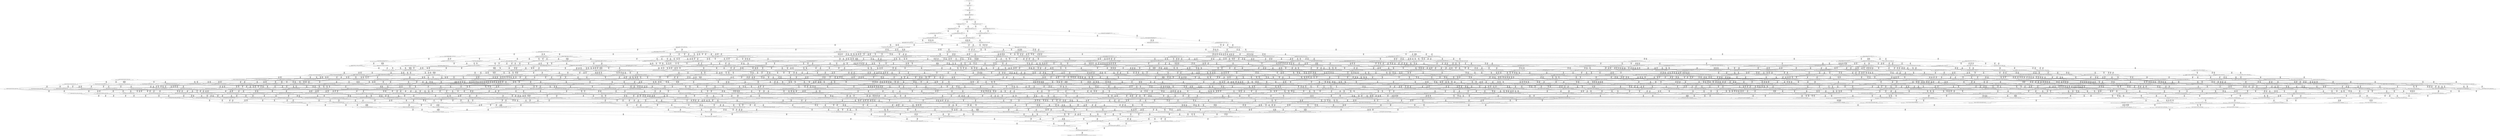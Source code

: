 digraph {
	S0[label="S0: [0, 0] [0, 0] [0, 0] [0, 0] \n{}{}"];
	S1[label="S1: [0, 0] [0, 0] [0, 0] [33, 42] \n{T0J0:33-42}{1}"];
	S2[label="S2: [33, 33] [33, 33] [33, 42] [43, 55] \n{T0J1:43-55}{1, 2}"];
	S3[label="S3: [33, 33] [33, 42] [43, 55] [98, 124] \n{T0J1:43-55, T0J2:98-124}{1, 2, 3}"];
	S4[label="S4: [33, 42] [43, 55] [98, 124] [105, 132] \n{T0J1:43-55, T0J2:98-124, T0J10:105-132}{1, 2, 3, 11}"];
	S5[label="S5: [98, 98] [98, 124] [105, 132] [153, 193] \n{T0J3:153-193}{1, 2, 3, 4, 11}"];
	S6[label="S6: [105, 105] [105, 123] [105, 124] [181, 218] \n{T0J11:181-218}{1, 2, 3, 11, 12}"];
	S7[label="S7: [98, 124] [105, 132] [153, 193] [161, 203] \n{T0J3:153-193, T0J6:161-203}{1, 2, 3, 4, 7, 11}"];
	S8[label="S8: [105, 124] [105, 132] [153, 193] [181, 218] \n{T0J3:153-193, T0J11:181-218}{1, 2, 3, 4, 11, 12}"];
	S9[label="S9: [105, 123] [105, 124] [151, 181] [181, 218] \n{T0J11:181-218, T0J16:151-181}{1, 2, 3, 11, 12, 17}"];
	S10[label="S10: [105, 132] [135, 171] [153, 193] [161, 203] \n{T0J3:153-193, T0J6:161-203, T0J7:135-171}{1, 2, 3, 4, 7, 8, 11}"];
	S11[label="S11: [105, 132] [153, 193] [161, 203] [181, 218] \n{T0J3:153-193, T0J6:161-203, T0J11:181-218}{1, 2, 3, 4, 7, 11, 12}"];
	S12[label="S12: [105, 132] [151, 181] [153, 193] [181, 218] \n{T0J3:153-193, T0J11:181-218, T0J16:151-181}{1, 2, 3, 4, 11, 12, 17}"];
	S13[label="S13: [105, 124] [151, 181] [168, 202] [181, 218] \n{T0J11:181-218, T0J16:151-181, T0J19:168-202}{1, 2, 3, 11, 12, 17, 20}"];
	S14[label="S14: [135, 179] [153, 193] [161, 203] [181, 227] \n{T0J3:153-193, T0J6:161-203, T0J7:135-179, T0J11:181-227}{1, 2, 3, 4, 7, 8, 11, 12}"];
	S15[label="S15: [151, 181] [153, 193] [161, 211] [181, 218] \n{T0J3:153-193, T0J6:161-211, T0J11:181-218, T0J16:151-181}{1, 2, 3, 4, 7, 11, 12, 17}"];
	S16[label="S16: [151, 181] [153, 193] [168, 202] [181, 218] \n{T0J3:153-193, T0J11:181-218, T0J16:151-181, T0J19:168-202}{1, 2, 3, 4, 11, 12, 17, 20}"];
	S17[label="S17: [153, 193] [161, 211] [181, 227] [181, 236] \n{T0J11:181-227}{1, 2, 3, 4, 7, 8, 11, 12, 17}"];
	S18[label="S18: [153, 193] [168, 202] [181, 218] [214, 260] \n{T0J6:214-260, T0J11:181-218}{1, 2, 3, 4, 7, 11, 12, 17, 20}"];
	S19[label="S19: [153, 179] [161, 203] [181, 227] [189, 269] \n{T0J11:181-227}{1, 2, 3, 4, 5, 6, 7, 8, 11, 12}"];
	S20[label="S20: [153, 193] [153, 203] [161, 227] [181, 231] \n{T0J11:181-227}{1, 2, 3, 4, 7, 8, 9, 10, 11, 12}"];
	S21[label="S21: [153, 181] [161, 211] [181, 218] [189, 271] \n{T0J11:181-218}{1, 2, 3, 4, 5, 6, 7, 11, 12, 17}"];
	S22[label="S22: [153, 181] [168, 202] [181, 218] [189, 271] \n{T0J11:181-218}{1, 2, 3, 4, 5, 6, 11, 12, 17, 20}"];
	S23[label="S23: [181, 192] [181, 211] [181, 226] [208, 236] \n{T0J12:208-226}{1, 2, 3, 4, 7, 8, 11, 12, 13, 17}"];
	S24[label="S24: [161, 211] [181, 227] [181, 236] [204, 256] \n{T0J17:204-256}{1, 2, 3, 4, 7, 8, 11, 12, 17, 18}"];
	S25[label="S25: [161, 211] [181, 227] [181, 239] [214, 271] \n{}{1, 2, 3, 4, 7, 8, 11, 12, 17, 20}"];
	S26[label="S26: [161, 211] [181, 227] [181, 237] [189, 283] \n{}{1, 2, 3, 4, 5, 6, 7, 8, 11, 12, 17}"];
	S27[label="S27: [153, 211] [161, 227] [181, 236] [181, 250] \n{}{1, 2, 3, 4, 7, 8, 9, 10, 11, 12, 17}"];
	S28[label="S28: [168, 202] [181, 218] [189, 260] [214, 283] \n{T0J6:214-260}{1, 2, 3, 4, 5, 6, 7, 11, 12, 17, 20}"];
	S29[label="S29: [181, 192] [181, 203] [181, 226] [208, 231] \n{T0J12:208-226}{1, 2, 3, 4, 7, 8, 9, 10, 11, 12, 13}"];
	S30[label="S30: [181, 211] [181, 226] [208, 236] [249, 277] \n{T0J12:208-226, T0J13:249-277}{1, 2, 3, 4, 7, 8, 11, 12, 13, 14, 17}"];
	S31[label="S31: [181, 226] [181, 227] [204, 236] [208, 256] \n{T0J12:208-226, T0J17:204-256}{1, 2, 3, 4, 7, 8, 11, 12, 13, 17, 18}"];
	S32[label="S32: [181, 226] [181, 227] [208, 239] [214, 271] \n{T0J12:208-226}{1, 2, 3, 4, 7, 8, 11, 12, 13, 17, 20}"];
	S33[label="S33: [181, 227] [181, 236] [204, 252] [209, 256] \n{T0J17:204-256, T0J18:209-252}{1, 2, 3, 4, 7, 8, 11, 12, 17, 18, 19}"];
	S34[label="S34: [181, 227] [181, 239] [204, 256] [214, 271] \n{T0J17:204-256}{1, 2, 3, 4, 7, 8, 11, 12, 17, 18, 20}"];
	S35[label="S35: [181, 227] [181, 239] [210, 245] [214, 271] \n{T0J20:210-245}{1, 2, 3, 4, 7, 8, 11, 12, 17, 20, 21}"];
	S36[label="S36: [153, 203] [161, 227] [181, 231] [189, 283] \n{}{1, 2, 3, 4, 5, 6, 7, 8, 9, 10, 11, 12}"];
	S37[label="S37: [181, 227] [181, 237] [189, 245] [208, 283] \n{T0J12:208-245}{1, 2, 3, 4, 5, 6, 7, 8, 11, 12, 13, 17}"];
	S38[label="S38: [181, 211] [181, 226] [208, 236] [253, 282] \n{T0J5:253-282, T0J12:208-226}{1, 2, 3, 4, 5, 6, 7, 8, 11, 12, 13, 17}"];
	S39[label="S39: [181, 226] [181, 227] [181, 236] [208, 250] \n{T0J12:208-226}{1, 2, 3, 4, 7, 8, 9, 10, 11, 12, 13, 17}"];
	S40[label="S40: [181, 227] [181, 237] [189, 275] [204, 301] \n{}{1, 2, 3, 4, 5, 6, 7, 8, 11, 12, 17, 18}"];
	S41[label="S41: [161, 227] [181, 236] [181, 250] [204, 256] \n{T0J17:204-256}{1, 2, 3, 4, 7, 8, 9, 10, 11, 12, 17, 18}"];
	S42[label="S42: [181, 227] [181, 249] [189, 283] [214, 301] \n{}{1, 2, 3, 4, 5, 6, 7, 8, 11, 12, 17, 20}"];
	S43[label="S43: [161, 227] [181, 239] [181, 250] [214, 271] \n{}{1, 2, 3, 4, 7, 8, 9, 10, 11, 12, 17, 20}"];
	S44[label="S44: [181, 203] [181, 226] [208, 231] [249, 277] \n{T0J12:208-226, T0J13:249-277}{1, 2, 3, 4, 7, 8, 9, 10, 11, 12, 13, 14}"];
	S45[label="S45: [181, 226] [208, 230] [211, 236] [249, 277] \n{T0J12:208-226, T0J13:249-277, T0J14:211-230}{1, 2, 3, 4, 7, 8, 11, 12, 13, 14, 15, 17}"];
	S46[label="S46: [181, 227] [204, 236] [208, 256] [249, 277] \n{T0J12:208-226, T0J13:249-277, T0J17:204-256}{1, 2, 3, 4, 7, 8, 11, 12, 13, 14, 17, 18}"];
	S47[label="S47: [181, 227] [208, 239] [214, 271] [249, 277] \n{T0J12:208-226, T0J13:249-277}{1, 2, 3, 4, 7, 8, 11, 12, 13, 14, 17, 20}"];
	S48[label="S48: [181, 227] [204, 236] [208, 252] [209, 256] \n{T0J12:208-226, T0J17:204-256, T0J18:209-252}{1, 2, 3, 4, 7, 8, 11, 12, 13, 17, 18, 19}"];
	S49[label="S49: [181, 227] [204, 239] [208, 256] [214, 271] \n{T0J12:208-226, T0J17:204-256}{1, 2, 3, 4, 7, 8, 11, 12, 13, 17, 18, 20}"];
	S50[label="S50: [181, 227] [208, 239] [210, 245] [214, 271] \n{T0J12:208-226, T0J20:210-245}{1, 2, 3, 4, 7, 8, 11, 12, 13, 17, 20, 21}"];
	S51[label="S51: [181, 239] [204, 252] [209, 256] [229, 271] \n{T0J17:204-256, T0J18:209-252}{1, 2, 3, 4, 7, 8, 11, 12, 17, 18, 19, 20}"];
	S52[label="S52: [181, 239] [204, 245] [214, 256] [223, 271] \n{T0J17:204-256, T0J20:210-245}{1, 2, 3, 4, 7, 8, 11, 12, 17, 18, 20, 21}"];
	S53[label="S53: [181, 193] [181, 239] [210, 245] [214, 271] \n{T0J20:210-245, T0J21:181-193}{1, 2, 3, 4, 7, 8, 11, 12, 17, 20, 21, 22}"];
	S54[label="S54: [161, 227] [181, 237] [181, 263] [189, 301] \n{}{1, 2, 3, 4, 5, 6, 7, 8, 9, 10, 11, 12, 17}"];
	S55[label="S55: [181, 227] [181, 231] [189, 237] [208, 283] \n{T0J12:208-237}{1, 2, 3, 4, 5, 6, 7, 8, 9, 10, 11, 12, 13}"];
	S56[label="S56: [181, 203] [181, 226] [208, 231] [253, 282] \n{T0J5:253-282, T0J12:208-226}{1, 2, 3, 4, 5, 6, 7, 8, 9, 10, 11, 12, 13}"];
	S57[label="S57: [181, 237] [189, 245] [208, 283] [249, 312] \n{T0J13:249-312}{1, 2, 3, 4, 5, 6, 7, 8, 11, 12, 13, 14, 17}"];
	S58[label="S58: [181, 227] [181, 236] [208, 250] [249, 277] \n{T0J12:208-226, T0J13:249-277}{1, 2, 3, 4, 7, 8, 9, 10, 11, 12, 13, 14, 17}"];
	S59[label="S59: [181, 237] [189, 261] [204, 283] [208, 316] \n{}{1, 2, 3, 4, 5, 6, 7, 8, 11, 12, 13, 17, 18}"];
	S60[label="S60: [181, 227] [181, 236] [204, 250] [208, 256] \n{T0J12:208-226, T0J17:204-256}{1, 2, 3, 4, 7, 8, 9, 10, 11, 12, 13, 17, 18}"];
	S61[label="S61: [181, 249] [189, 261] [208, 283] [214, 316] \n{}{1, 2, 3, 4, 5, 6, 7, 8, 11, 12, 13, 17, 20}"];
	S62[label="S62: [181, 227] [181, 239] [208, 250] [214, 271] \n{T0J12:208-226}{1, 2, 3, 4, 7, 8, 9, 10, 11, 12, 13, 17, 20}"];
	S63[label="S63: [181, 237] [189, 275] [204, 286] [217, 317] \n{}{1, 2, 3, 4, 5, 6, 7, 8, 11, 12, 17, 18, 19}"];
	S64[label="S64: [181, 236] [181, 250] [204, 252] [209, 256] \n{T0J17:204-256, T0J18:209-252}{1, 2, 3, 4, 7, 8, 9, 10, 11, 12, 17, 18, 19}"];
	S65[label="S65: [181, 249] [189, 283] [204, 301] [217, 317] \n{}{1, 2, 3, 4, 5, 6, 7, 8, 11, 12, 17, 18, 20}"];
	S66[label="S66: [181, 239] [181, 250] [204, 256] [214, 271] \n{T0J17:204-256}{1, 2, 3, 4, 7, 8, 9, 10, 11, 12, 17, 18, 20}"];
	S67[label="S67: [181, 249] [189, 279] [214, 283] [217, 317] \n{}{1, 2, 3, 4, 5, 6, 7, 8, 11, 12, 17, 20, 21}"];
	S68[label="S68: [181, 239] [181, 245] [210, 250] [214, 271] \n{T0J20:210-245}{1, 2, 3, 4, 7, 8, 9, 10, 11, 12, 17, 20, 21}"];
	S69[label="S69: [225, 247] [225, 249] [225, 283] [241, 301] \n{T0J23:241-247}{1, 2, 3, 4, 5, 6, 7, 8, 11, 12, 17, 20, 24}"];
	S70[label="S70: [179, 196] [181, 239] [181, 250] [214, 271] \n{T0J24:179-196}{1, 2, 3, 4, 7, 8, 9, 10, 11, 12, 17, 20, 25}"];
	S71[label="S71: [181, 226] [208, 230] [211, 231] [249, 277] \n{T0J12:208-226, T0J13:249-277, T0J14:211-230}{1, 2, 3, 4, 7, 8, 9, 10, 11, 12, 13, 14, 15}"];
	S72[label="S72: [208, 230] [211, 233] [213, 236] [249, 277] \n{T0J12:208-226, T0J13:249-277, T0J14:211-230, T0J15:213-233}{1, 2, 3, 4, 7, 8, 11, 12, 13, 14, 15, 16, 17}"];
	S73[label="S73: [204, 230] [208, 236] [211, 256] [249, 277] \n{T0J12:208-226, T0J13:249-277, T0J14:211-230, T0J17:204-256}{1, 2, 3, 4, 7, 8, 11, 12, 13, 14, 15, 17, 18}"];
	S74[label="S74: [208, 230] [211, 239] [214, 271] [249, 277] \n{T0J12:208-226, T0J13:249-277, T0J14:211-230}{1, 2, 3, 4, 7, 8, 11, 12, 13, 14, 15, 17, 20}"];
	S75[label="S75: [204, 236] [208, 252] [209, 256] [249, 277] \n{T0J12:208-226, T0J13:249-277, T0J17:204-256, T0J18:209-252}{1, 2, 3, 4, 7, 8, 11, 12, 13, 14, 17, 18, 19}"];
	S76[label="S76: [204, 239] [208, 256] [214, 271] [249, 277] \n{T0J12:208-226, T0J13:249-277, T0J17:204-256}{1, 2, 3, 4, 7, 8, 11, 12, 13, 14, 17, 18, 20}"];
	S77[label="S77: [208, 239] [210, 245] [214, 271] [249, 277] \n{T0J12:208-226, T0J13:249-277, T0J20:210-245}{1, 2, 3, 4, 7, 8, 11, 12, 13, 14, 17, 20, 21}"];
	S78[label="S78: [204, 239] [208, 252] [209, 256] [229, 271] \n{T0J12:208-226, T0J17:204-256, T0J18:209-252}{1, 2, 3, 4, 7, 8, 11, 12, 13, 17, 18, 19, 20}"];
	S79[label="S79: [204, 239] [208, 245] [214, 256] [223, 271] \n{T0J12:208-226, T0J17:204-256, T0J20:210-245}{1, 2, 3, 4, 7, 8, 11, 12, 13, 17, 18, 20, 21}"];
	S80[label="S80: [181, 226] [208, 239] [210, 245] [214, 271] \n{T0J12:208-226, T0J20:210-245}{1, 2, 3, 4, 7, 8, 11, 12, 13, 17, 20, 21, 22}"];
	S81[label="S81: [204, 245] [209, 252] [223, 256] [229, 271] \n{T0J17:204-256, T0J18:209-252, T0J20:210-245}{1, 2, 3, 4, 7, 8, 11, 12, 17, 18, 19, 20, 21}"];
	S82[label="S82: [181, 239] [204, 245] [214, 256] [223, 271] \n{T0J17:204-256, T0J20:210-245}{1, 2, 3, 4, 7, 8, 11, 12, 17, 18, 20, 21, 22}"];
	S83[label="S83: [181, 237] [210, 239] [214, 245] [217, 271] \n{T0J20:210-245, T0J22:217-237}{1, 2, 3, 4, 7, 8, 11, 12, 17, 20, 21, 22, 23}"];
	S84[label="S84: [181, 237] [181, 261] [189, 283] [208, 316] \n{}{1, 2, 3, 4, 5, 6, 7, 8, 9, 10, 11, 12, 13, 17}"];
	S85[label="S85: [181, 237] [181, 275] [189, 290] [204, 317] \n{}{1, 2, 3, 4, 5, 6, 7, 8, 9, 10, 11, 12, 17, 18}"];
	S86[label="S86: [181, 249] [181, 279] [189, 301] [214, 317] \n{}{1, 2, 3, 4, 5, 6, 7, 8, 9, 10, 11, 12, 17, 20}"];
	S87[label="S87: [181, 231] [189, 237] [208, 283] [249, 312] \n{T0J13:249-312}{1, 2, 3, 4, 5, 6, 7, 8, 9, 10, 11, 12, 13, 14}"];
	S88[label="S88: [189, 245] [208, 275] [211, 283] [249, 316] \n{T0J13:249-312}{1, 2, 3, 4, 5, 6, 7, 8, 11, 12, 13, 14, 15, 17}"];
	S89[label="S89: [181, 230] [208, 236] [211, 250] [249, 277] \n{T0J12:208-226, T0J13:249-277, T0J14:211-230}{1, 2, 3, 4, 7, 8, 9, 10, 11, 12, 13, 14, 15, 17}"];
	S90[label="S90: [189, 261] [204, 283] [208, 316] [249, 322] \n{T0J13:249-322}{1, 2, 3, 4, 5, 6, 7, 8, 11, 12, 13, 14, 17, 18}"];
	S91[label="S91: [181, 236] [204, 250] [208, 256] [249, 277] \n{T0J12:208-226, T0J13:249-277, T0J17:204-256}{1, 2, 3, 4, 7, 8, 9, 10, 11, 12, 13, 14, 17, 18}"];
	S92[label="S92: [189, 261] [208, 283] [214, 316] [249, 333] \n{T0J13:249-333}{1, 2, 3, 4, 5, 6, 7, 8, 11, 12, 13, 14, 17, 20}"];
	S93[label="S93: [181, 239] [208, 250] [214, 271] [249, 277] \n{T0J12:208-226, T0J13:249-277}{1, 2, 3, 4, 7, 8, 9, 10, 11, 12, 13, 14, 17, 20}"];
	S94[label="S94: [189, 271] [204, 283] [208, 286] [217, 317] \n{}{1, 2, 3, 4, 5, 6, 7, 8, 11, 12, 13, 17, 18, 19}"];
	S95[label="S95: [181, 236] [204, 250] [208, 252] [209, 256] \n{T0J12:208-226, T0J17:204-256, T0J18:209-252}{1, 2, 3, 4, 7, 8, 9, 10, 11, 12, 13, 17, 18, 19}"];
	S96[label="S96: [189, 282] [204, 283] [208, 305] [217, 317] \n{}{1, 2, 3, 4, 5, 6, 7, 8, 11, 12, 13, 17, 18, 20}"];
	S97[label="S97: [181, 239] [204, 250] [208, 256] [214, 271] \n{T0J12:208-226, T0J17:204-256}{1, 2, 3, 4, 7, 8, 9, 10, 11, 12, 13, 17, 18, 20}"];
	S98[label="S98: [189, 279] [208, 282] [214, 283] [217, 317] \n{}{1, 2, 3, 4, 5, 6, 7, 8, 11, 12, 13, 17, 20, 21}"];
	S99[label="S99: [181, 239] [208, 245] [210, 250] [214, 271] \n{T0J12:208-226, T0J20:210-245}{1, 2, 3, 4, 7, 8, 9, 10, 11, 12, 13, 17, 20, 21}"];
	S100[label="S100: [189, 283] [204, 286] [217, 305] [229, 329] \n{}{1, 2, 3, 4, 5, 6, 7, 8, 11, 12, 17, 18, 19, 20}"];
	S101[label="S101: [181, 250] [204, 252] [209, 256] [229, 271] \n{T0J17:204-256, T0J18:209-252}{1, 2, 3, 4, 7, 8, 9, 10, 11, 12, 17, 18, 19, 20}"];
	S102[label="S102: [189, 279] [204, 283] [217, 301] [223, 329] \n{}{1, 2, 3, 4, 5, 6, 7, 8, 11, 12, 17, 18, 20, 21}"];
	S103[label="S103: [181, 245] [204, 250] [214, 256] [223, 271] \n{T0J17:204-256, T0J20:210-245}{1, 2, 3, 4, 7, 8, 9, 10, 11, 12, 17, 18, 20, 21}"];
	S104[label="S104: [181, 239] [189, 279] [214, 283] [217, 317] \n{}{1, 2, 3, 4, 5, 6, 7, 8, 11, 12, 17, 20, 21, 22}"];
	S105[label="S105: [181, 239] [181, 245] [210, 250] [214, 271] \n{T0J20:210-245}{1, 2, 3, 4, 7, 8, 9, 10, 11, 12, 17, 20, 21, 22}"];
	S106[label="S106: [225, 249] [225, 281] [225, 283] [241, 316] \n{}{1, 2, 3, 4, 5, 6, 7, 8, 11, 12, 13, 17, 20, 24}"];
	S107[label="S107: [181, 226] [181, 239] [208, 250] [214, 271] \n{T0J12:208-226}{1, 2, 3, 4, 7, 8, 9, 10, 11, 12, 13, 17, 20, 25}"];
	S108[label="S108: [225, 249] [225, 283] [225, 301] [241, 317] \n{T0J23:241-247}{1, 2, 3, 4, 5, 6, 7, 8, 11, 12, 17, 18, 20, 24}"];
	S109[label="S109: [181, 239] [181, 250] [204, 256] [214, 271] \n{T0J17:204-256}{1, 2, 3, 4, 7, 8, 9, 10, 11, 12, 17, 18, 20, 25}"];
	S110[label="S110: [225, 249] [225, 279] [225, 283] [241, 317] \n{T0J23:241-247}{1, 2, 3, 4, 5, 6, 7, 8, 11, 12, 17, 20, 21, 24}"];
	S111[label="S111: [181, 239] [181, 245] [210, 250] [214, 271] \n{T0J20:210-245}{1, 2, 3, 4, 7, 8, 9, 10, 11, 12, 17, 20, 21, 25}"];
	S112[label="S112: [208, 230] [211, 231] [213, 233] [249, 277] \n{T0J12:208-226, T0J13:249-277, T0J14:211-230, T0J15:213-233}{1, 2, 3, 4, 7, 8, 9, 10, 11, 12, 13, 14, 15, 16}"];
	S113[label="S113: [208, 239] [210, 245] [214, 271] [249, 277] \n{T0J12:208-226, T0J13:249-277, T0J20:210-245}{1, 2, 3, 4, 7, 8, 11, 12, 13, 14, 17, 20, 21, 22}"];
	S114[label="S114: [204, 239] [208, 245] [214, 256] [223, 271] \n{T0J12:208-226, T0J17:204-256, T0J20:210-245}{1, 2, 3, 4, 7, 8, 11, 12, 13, 17, 18, 20, 21, 22}"];
	S115[label="S115: [208, 237] [210, 239] [214, 245] [217, 271] \n{T0J12:208-226, T0J20:210-245, T0J22:217-237}{1, 2, 3, 4, 7, 8, 11, 12, 13, 17, 20, 21, 22, 23}"];
	S116[label="S116: [204, 245] [214, 252] [223, 256] [229, 271] \n{T0J17:204-256, T0J18:229-252, T0J20:210-245}{1, 2, 3, 4, 7, 8, 11, 12, 17, 18, 19, 20, 21, 22}"];
	S117[label="S117: [204, 239] [214, 245] [217, 256] [223, 271] \n{T0J17:204-256, T0J20:210-245, T0J22:217-237}{1, 2, 3, 4, 7, 8, 11, 12, 17, 18, 20, 21, 22, 23}"];
	S118[label="S118: [181, 261] [189, 283] [208, 316] [249, 322] \n{T0J13:249-322}{1, 2, 3, 4, 5, 6, 7, 8, 9, 10, 11, 12, 13, 14, 17}"];
	S119[label="S119: [181, 271] [189, 283] [204, 290] [208, 317] \n{}{1, 2, 3, 4, 5, 6, 7, 8, 9, 10, 11, 12, 13, 17, 18}"];
	S120[label="S120: [181, 279] [189, 283] [208, 305] [214, 317] \n{}{1, 2, 3, 4, 5, 6, 7, 8, 9, 10, 11, 12, 13, 17, 20}"];
	S121[label="S121: [181, 275] [189, 286] [204, 290] [217, 326] \n{}{1, 2, 3, 4, 5, 6, 7, 8, 9, 10, 11, 12, 17, 18, 19}"];
	S122[label="S122: [181, 283] [189, 301] [204, 305] [217, 329] \n{}{1, 2, 3, 4, 5, 6, 7, 8, 9, 10, 11, 12, 17, 18, 20}"];
	S123[label="S123: [181, 279] [189, 283] [214, 301] [217, 329] \n{}{1, 2, 3, 4, 5, 6, 7, 8, 9, 10, 11, 12, 17, 20, 21}"];
	S124[label="S124: [225, 249] [225, 283] [225, 301] [241, 317] \n{}{1, 2, 3, 4, 5, 6, 7, 8, 9, 10, 11, 12, 17, 20, 24}"];
	S125[label="S125: [181, 239] [181, 279] [189, 301] [214, 317] \n{}{1, 2, 3, 4, 5, 6, 7, 8, 9, 10, 11, 12, 17, 20, 25}"];
	S126[label="S126: [189, 237] [208, 269] [211, 283] [249, 316] \n{T0J13:249-312}{1, 2, 3, 4, 5, 6, 7, 8, 9, 10, 11, 12, 13, 14, 15}"];
	S127[label="S127: [208, 275] [211, 283] [221, 286] [249, 316] \n{T0J13:249-312}{1, 2, 3, 4, 5, 6, 7, 8, 11, 12, 13, 14, 15, 16, 17}"];
	S128[label="S128: [211, 233] [213, 236] [249, 277] [280, 320] \n{T0J5:280-320, T0J13:249-277}{1, 2, 3, 4, 5, 6, 7, 8, 11, 12, 13, 14, 15, 16, 17}"];
	S129[label="S129: [204, 283] [208, 286] [219, 316] [249, 322] \n{T0J13:249-322}{1, 2, 3, 4, 5, 6, 7, 8, 11, 12, 13, 14, 15, 17, 18}"];
	S130[label="S130: [208, 283] [211, 286] [219, 316] [249, 333] \n{T0J13:249-333}{1, 2, 3, 4, 5, 6, 7, 8, 11, 12, 13, 14, 15, 17, 20}"];
	S131[label="S131: [211, 239] [214, 271] [249, 277] [280, 320] \n{T0J5:280-320, T0J13:249-277}{1, 2, 3, 4, 5, 6, 7, 8, 11, 12, 13, 14, 15, 17, 20}"];
	S132[label="S132: [204, 283] [208, 286] [217, 317] [249, 333] \n{T0J13:249-333}{1, 2, 3, 4, 5, 6, 7, 8, 11, 12, 13, 14, 17, 18, 19}"];
	S133[label="S133: [204, 283] [208, 305] [217, 317] [249, 333] \n{T0J13:249-333}{1, 2, 3, 4, 5, 6, 7, 8, 11, 12, 13, 14, 17, 18, 20}"];
	S134[label="S134: [208, 282] [214, 283] [217, 317] [249, 333] \n{T0J13:249-333}{1, 2, 3, 4, 5, 6, 7, 8, 11, 12, 13, 14, 17, 20, 21}"];
	S135[label="S135: [204, 283] [208, 286] [217, 305] [229, 329] \n{}{1, 2, 3, 4, 5, 6, 7, 8, 11, 12, 13, 17, 18, 19, 20}"];
	S136[label="S136: [204, 282] [208, 283] [217, 305] [223, 329] \n{}{1, 2, 3, 4, 5, 6, 7, 8, 11, 12, 13, 17, 18, 20, 21}"];
	S137[label="S137: [189, 273] [208, 282] [214, 283] [217, 317] \n{}{1, 2, 3, 4, 5, 6, 7, 8, 11, 12, 13, 17, 20, 21, 22}"];
	S138[label="S138: [181, 239] [208, 245] [210, 250] [214, 271] \n{T0J12:208-226, T0J20:210-245}{1, 2, 3, 4, 7, 8, 9, 10, 11, 12, 13, 17, 20, 21, 22}"];
	S139[label="S139: [204, 283] [217, 286] [223, 305] [231, 335] \n{}{1, 2, 3, 4, 5, 6, 7, 8, 11, 12, 17, 18, 19, 20, 21}"];
	S140[label="S140: [189, 279] [204, 283] [217, 301] [223, 329] \n{}{1, 2, 3, 4, 5, 6, 7, 8, 11, 12, 17, 18, 20, 21, 22}"];
	S141[label="S141: [181, 245] [204, 250] [214, 256] [223, 271] \n{T0J17:204-256, T0J20:210-245}{1, 2, 3, 4, 7, 8, 9, 10, 11, 12, 17, 18, 20, 21, 22}"];
	S142[label="S142: [189, 271] [214, 279] [217, 283] [217, 327] \n{}{1, 2, 3, 4, 5, 6, 7, 8, 11, 12, 17, 20, 21, 22, 23}"];
	S143[label="S143: [181, 239] [210, 245] [214, 250] [217, 271] \n{T0J20:210-245, T0J22:217-237}{1, 2, 3, 4, 7, 8, 9, 10, 11, 12, 17, 20, 21, 22, 23}"];
	S144[label="S144: [208, 233] [211, 236] [213, 250] [249, 277] \n{T0J12:208-226, T0J13:249-277, T0J14:211-230, T0J15:213-233}{1, 2, 3, 4, 7, 8, 9, 10, 11, 12, 13, 14, 15, 16, 17}"];
	S145[label="S145: [204, 236] [208, 250] [211, 256] [249, 277] \n{T0J12:208-226, T0J13:249-277, T0J14:211-230, T0J17:204-256}{1, 2, 3, 4, 7, 8, 9, 10, 11, 12, 13, 14, 15, 17, 18}"];
	S146[label="S146: [208, 236] [211, 250] [214, 271] [249, 277] \n{T0J12:208-226, T0J13:249-277, T0J14:211-230}{1, 2, 3, 4, 7, 8, 9, 10, 11, 12, 13, 14, 15, 17, 20}"];
	S147[label="S147: [204, 250] [208, 252] [209, 256] [249, 277] \n{T0J12:208-226, T0J13:249-277, T0J17:204-256, T0J18:209-252}{1, 2, 3, 4, 7, 8, 9, 10, 11, 12, 13, 14, 17, 18, 19}"];
	S148[label="S148: [204, 250] [208, 256] [214, 271] [249, 277] \n{T0J12:208-226, T0J13:249-277, T0J17:204-256}{1, 2, 3, 4, 7, 8, 9, 10, 11, 12, 13, 14, 17, 18, 20}"];
	S149[label="S149: [225, 281] [225, 283] [241, 316] [249, 333] \n{T0J13:249-333}{1, 2, 3, 4, 5, 6, 7, 8, 11, 12, 13, 14, 17, 20, 24}"];
	S150[label="S150: [208, 245] [210, 250] [214, 271] [249, 277] \n{T0J12:208-226, T0J13:249-277, T0J20:210-245}{1, 2, 3, 4, 7, 8, 9, 10, 11, 12, 13, 14, 17, 20, 21}"];
	S151[label="S151: [181, 239] [208, 250] [214, 271] [249, 277] \n{T0J12:208-226, T0J13:249-277}{1, 2, 3, 4, 7, 8, 9, 10, 11, 12, 13, 14, 17, 20, 25}"];
	S152[label="S152: [204, 250] [208, 252] [209, 256] [229, 271] \n{T0J12:208-226, T0J17:204-256, T0J18:209-252}{1, 2, 3, 4, 7, 8, 9, 10, 11, 12, 13, 17, 18, 19, 20}"];
	S153[label="S153: [225, 282] [225, 283] [225, 305] [241, 317] \n{}{1, 2, 3, 4, 5, 6, 7, 8, 11, 12, 13, 17, 18, 20, 24}"];
	S154[label="S154: [204, 245] [208, 250] [214, 256] [223, 271] \n{T0J12:208-226, T0J17:204-256, T0J20:210-245}{1, 2, 3, 4, 7, 8, 9, 10, 11, 12, 13, 17, 18, 20, 21}"];
	S155[label="S155: [181, 239] [204, 250] [208, 256] [214, 271] \n{T0J12:208-226, T0J17:204-256}{1, 2, 3, 4, 7, 8, 9, 10, 11, 12, 13, 17, 18, 20, 25}"];
	S156[label="S156: [225, 279] [225, 282] [225, 283] [241, 317] \n{}{1, 2, 3, 4, 5, 6, 7, 8, 11, 12, 13, 17, 20, 21, 24}"];
	S157[label="S157: [181, 193] [208, 245] [210, 250] [214, 271] \n{T0J12:208-226, T0J20:210-245, T0J21:181-193}{1, 2, 3, 4, 7, 8, 9, 10, 11, 12, 13, 17, 20, 21, 22}"];
	S158[label="S158: [181, 239] [208, 245] [210, 250] [214, 271] \n{T0J12:208-226, T0J20:210-245}{1, 2, 3, 4, 7, 8, 9, 10, 11, 12, 13, 17, 20, 21, 25}"];
	S159[label="S159: [225, 283] [225, 286] [229, 305] [241, 329] \n{T0J23:241-247}{1, 2, 3, 4, 5, 6, 7, 8, 11, 12, 17, 18, 19, 20, 24}"];
	S160[label="S160: [209, 285] [217, 286] [229, 305] [256, 329] \n{T0J26:256-285}{1, 2, 3, 4, 5, 6, 7, 8, 11, 12, 17, 18, 19, 20, 27}"];
	S161[label="S161: [204, 250] [209, 252] [223, 256] [229, 271] \n{T0J17:204-256, T0J18:209-252, T0J20:210-245}{1, 2, 3, 4, 7, 8, 9, 10, 11, 12, 17, 18, 19, 20, 21}"];
	S162[label="S162: [181, 250] [204, 252] [209, 256] [229, 271] \n{T0J17:204-256, T0J18:209-252}{1, 2, 3, 4, 7, 8, 9, 10, 11, 12, 17, 18, 19, 20, 25}"];
	S163[label="S163: [225, 279] [225, 283] [225, 301] [241, 329] \n{T0J23:241-247}{1, 2, 3, 4, 5, 6, 7, 8, 11, 12, 17, 18, 20, 21, 24}"];
	S164[label="S164: [181, 193] [204, 250] [214, 256] [223, 271] \n{T0J17:204-256, T0J20:210-245, T0J21:181-193}{1, 2, 3, 4, 7, 8, 9, 10, 11, 12, 17, 18, 20, 21, 22}"];
	S165[label="S165: [181, 245] [204, 250] [214, 256] [223, 271] \n{T0J17:204-256, T0J20:210-245}{1, 2, 3, 4, 7, 8, 9, 10, 11, 12, 17, 18, 20, 21, 25}"];
	S166[label="S166: [225, 247] [225, 279] [225, 283] [241, 317] \n{T0J23:241-247}{1, 2, 3, 4, 5, 6, 7, 8, 11, 12, 17, 20, 21, 22, 24}"];
	S167[label="S167: [181, 196] [181, 245] [210, 250] [214, 271] \n{T0J20:210-245}{1, 2, 3, 4, 7, 8, 9, 10, 11, 12, 17, 20, 21, 22, 25}"];
	S168[label="S168: [189, 283] [208, 299] [211, 316] [249, 322] \n{}{1, 2, 3, 4, 5, 6, 7, 8, 9, 10, 11, 12, 13, 14, 15, 17}"];
	S169[label="S169: [189, 283] [204, 313] [208, 317] [249, 356] \n{}{1, 2, 3, 4, 5, 6, 7, 8, 9, 10, 11, 12, 13, 14, 17, 18}"];
	S170[label="S170: [189, 283] [208, 313] [214, 317] [249, 364] \n{}{1, 2, 3, 4, 5, 6, 7, 8, 9, 10, 11, 12, 13, 14, 17, 20}"];
	S171[label="S171: [189, 286] [204, 290] [208, 317] [217, 326] \n{}{1, 2, 3, 4, 5, 6, 7, 8, 9, 10, 11, 12, 13, 17, 18, 19}"];
	S172[label="S172: [189, 301] [204, 305] [208, 317] [217, 334] \n{}{1, 2, 3, 4, 5, 6, 7, 8, 9, 10, 11, 12, 13, 17, 18, 20}"];
	S173[label="S173: [189, 283] [208, 301] [214, 317] [217, 331] \n{}{1, 2, 3, 4, 5, 6, 7, 8, 9, 10, 11, 12, 13, 17, 20, 21}"];
	S174[label="S174: [189, 286] [204, 305] [217, 329] [229, 340] \n{}{1, 2, 3, 4, 5, 6, 7, 8, 9, 10, 11, 12, 17, 18, 19, 20}"];
	S175[label="S175: [189, 283] [204, 301] [217, 329] [223, 335] \n{}{1, 2, 3, 4, 5, 6, 7, 8, 9, 10, 11, 12, 17, 18, 20, 21}"];
	S176[label="S176: [181, 279] [189, 283] [214, 301] [217, 329] \n{}{1, 2, 3, 4, 5, 6, 7, 8, 9, 10, 11, 12, 17, 20, 21, 22}"];
	S177[label="S177: [225, 283] [225, 283] [225, 305] [241, 317] \n{}{1, 2, 3, 4, 5, 6, 7, 8, 9, 10, 11, 12, 13, 17, 20, 24}"];
	S178[label="S178: [181, 273] [189, 283] [208, 305] [214, 317] \n{}{1, 2, 3, 4, 5, 6, 7, 8, 9, 10, 11, 12, 13, 17, 20, 25}"];
	S179[label="S179: [225, 283] [225, 301] [225, 305] [241, 329] \n{}{1, 2, 3, 4, 5, 6, 7, 8, 9, 10, 11, 12, 17, 18, 20, 24}"];
	S180[label="S180: [181, 279] [189, 301] [204, 305] [217, 329] \n{}{1, 2, 3, 4, 5, 6, 7, 8, 9, 10, 11, 12, 17, 18, 20, 25}"];
	S181[label="S181: [225, 279] [225, 283] [225, 301] [241, 329] \n{}{1, 2, 3, 4, 5, 6, 7, 8, 9, 10, 11, 12, 17, 20, 21, 24}"];
	S182[label="S182: [181, 279] [189, 283] [214, 301] [217, 329] \n{}{1, 2, 3, 4, 5, 6, 7, 8, 9, 10, 11, 12, 17, 20, 21, 25}"];
	S183[label="S183: [208, 269] [211, 278] [221, 283] [249, 316] \n{T0J13:249-312}{1, 2, 3, 4, 5, 6, 7, 8, 9, 10, 11, 12, 13, 14, 15, 16}"];
	S184[label="S184: [211, 231] [213, 233] [249, 277] [280, 320] \n{T0J5:280-320, T0J13:249-277}{1, 2, 3, 4, 5, 6, 7, 8, 9, 10, 11, 12, 13, 14, 15, 16}"];
	S185[label="S185: [208, 282] [214, 283] [217, 317] [249, 333] \n{T0J13:249-333}{1, 2, 3, 4, 5, 6, 7, 8, 11, 12, 13, 14, 17, 20, 21, 22}"];
	S186[label="S186: [204, 282] [208, 283] [217, 305] [223, 329] \n{}{1, 2, 3, 4, 5, 6, 7, 8, 11, 12, 13, 17, 18, 20, 21, 22}"];
	S187[label="S187: [208, 279] [214, 282] [217, 283] [217, 327] \n{}{1, 2, 3, 4, 5, 6, 7, 8, 11, 12, 13, 17, 20, 21, 22, 23}"];
	S188[label="S188: [204, 283] [217, 286] [223, 305] [231, 335] \n{}{1, 2, 3, 4, 5, 6, 7, 8, 11, 12, 17, 18, 19, 20, 21, 22}"];
	S189[label="S189: [204, 279] [217, 283] [217, 301] [225, 329] \n{}{1, 2, 3, 4, 5, 6, 7, 8, 11, 12, 17, 18, 20, 21, 22, 23}"];
	S190[label="S190: [225, 247] [225, 283] [225, 301] [241, 317] \n{}{1, 2, 3, 4, 5, 6, 7, 8, 9, 10, 11, 12, 17, 20, 24, 25}"];
	S191[label="S191: [208, 286] [219, 289] [236, 316] [249, 322] \n{T0J13:249-322}{1, 2, 3, 4, 5, 6, 7, 8, 11, 12, 13, 14, 15, 16, 17, 18}"];
	S192[label="S192: [211, 286] [219, 289] [240, 316] [249, 333] \n{T0J13:249-333}{1, 2, 3, 4, 5, 6, 7, 8, 11, 12, 13, 14, 15, 16, 17, 20}"];
	S193[label="S193: [208, 286] [217, 286] [234, 317] [249, 333] \n{T0J13:249-333}{1, 2, 3, 4, 5, 6, 7, 8, 11, 12, 13, 14, 15, 17, 18, 19}"];
	S194[label="S194: [208, 286] [217, 305] [234, 317] [249, 333] \n{T0J13:249-333}{1, 2, 3, 4, 5, 6, 7, 8, 11, 12, 13, 14, 15, 17, 18, 20}"];
	S195[label="S195: [211, 283] [217, 286] [238, 317] [249, 333] \n{T0J13:249-333}{1, 2, 3, 4, 5, 6, 7, 8, 11, 12, 13, 14, 15, 17, 20, 21}"];
	S196[label="S196: [225, 283] [225, 286] [241, 316] [249, 333] \n{T0J13:249-333}{1, 2, 3, 4, 5, 6, 7, 8, 11, 12, 13, 14, 15, 17, 20, 24}"];
	S197[label="S197: [208, 286] [217, 305] [229, 329] [252, 333] \n{T0J13:249-333}{1, 2, 3, 4, 5, 6, 7, 8, 11, 12, 13, 14, 17, 18, 19, 20}"];
	S198[label="S198: [208, 283] [217, 305] [223, 329] [249, 333] \n{T0J13:249-333}{1, 2, 3, 4, 5, 6, 7, 8, 11, 12, 13, 14, 17, 18, 20, 21}"];
	S199[label="S199: [225, 283] [225, 305] [241, 317] [249, 333] \n{T0J13:249-333}{1, 2, 3, 4, 5, 6, 7, 8, 11, 12, 13, 14, 17, 18, 20, 24}"];
	S200[label="S200: [225, 282] [225, 283] [241, 317] [249, 333] \n{T0J13:249-333}{1, 2, 3, 4, 5, 6, 7, 8, 11, 12, 13, 14, 17, 20, 21, 24}"];
	S201[label="S201: [208, 283] [217, 286] [223, 305] [231, 335] \n{}{1, 2, 3, 4, 5, 6, 7, 8, 11, 12, 13, 17, 18, 19, 20, 21}"];
	S202[label="S202: [225, 283] [225, 286] [229, 305] [241, 329] \n{}{1, 2, 3, 4, 5, 6, 7, 8, 11, 12, 13, 17, 18, 19, 20, 24}"];
	S203[label="S203: [209, 285] [217, 286] [229, 305] [256, 329] \n{T0J26:256-285}{1, 2, 3, 4, 5, 6, 7, 8, 11, 12, 13, 17, 18, 19, 20, 27}"];
	S204[label="S204: [225, 282] [225, 283] [225, 305] [241, 329] \n{}{1, 2, 3, 4, 5, 6, 7, 8, 11, 12, 13, 17, 18, 20, 21, 24}"];
	S205[label="S205: [225, 279] [225, 282] [225, 283] [241, 317] \n{}{1, 2, 3, 4, 5, 6, 7, 8, 11, 12, 13, 17, 20, 21, 22, 24}"];
	S206[label="S206: [208, 245] [210, 250] [214, 271] [249, 277] \n{T0J12:208-226, T0J13:249-277, T0J20:210-245}{1, 2, 3, 4, 7, 8, 9, 10, 11, 12, 13, 14, 17, 20, 21, 22}"];
	S207[label="S207: [204, 245] [208, 250] [214, 256] [223, 271] \n{T0J12:208-226, T0J17:204-256, T0J20:210-245}{1, 2, 3, 4, 7, 8, 9, 10, 11, 12, 13, 17, 18, 20, 21, 22}"];
	S208[label="S208: [208, 237] [210, 245] [214, 250] [217, 271] \n{T0J12:208-226, T0J20:210-245, T0J22:217-237}{1, 2, 3, 4, 7, 8, 9, 10, 11, 12, 13, 17, 20, 21, 22, 23}"];
	S209[label="S209: [181, 226] [208, 245] [210, 250] [214, 271] \n{T0J12:208-226, T0J20:210-245}{1, 2, 3, 4, 7, 8, 9, 10, 11, 12, 13, 17, 20, 21, 22, 25}"];
	S210[label="S210: [225, 283] [225, 286] [231, 305] [241, 335] \n{T0J23:241-247}{1, 2, 3, 4, 5, 6, 7, 8, 11, 12, 17, 18, 19, 20, 21, 24}"];
	S211[label="S211: [217, 285] [223, 286] [231, 305] [256, 335] \n{T0J26:256-285}{1, 2, 3, 4, 5, 6, 7, 8, 11, 12, 17, 18, 19, 20, 21, 27}"];
	S212[label="S212: [225, 279] [225, 283] [225, 301] [241, 329] \n{T0J23:241-247}{1, 2, 3, 4, 5, 6, 7, 8, 11, 12, 17, 18, 20, 21, 22, 24}"];
	S213[label="S213: [204, 250] [214, 252] [223, 256] [229, 271] \n{T0J17:204-256, T0J18:229-252, T0J20:210-245}{1, 2, 3, 4, 7, 8, 9, 10, 11, 12, 17, 18, 19, 20, 21, 22}"];
	S214[label="S214: [204, 245] [214, 250] [217, 256] [223, 271] \n{T0J17:204-256, T0J20:210-245, T0J22:217-237}{1, 2, 3, 4, 7, 8, 9, 10, 11, 12, 17, 18, 20, 21, 22, 23}"];
	S215[label="S215: [181, 245] [204, 250] [214, 256] [223, 271] \n{T0J17:204-256, T0J20:210-245}{1, 2, 3, 4, 7, 8, 9, 10, 11, 12, 17, 18, 20, 21, 22, 25}"];
	S216[label="S216: [225, 271] [225, 279] [225, 283] [241, 327] \n{T0J23:241-247}{1, 2, 3, 4, 5, 6, 7, 8, 11, 12, 17, 20, 21, 22, 23, 24}"];
	S217[label="S217: [217, 263] [217, 279] [217, 283] [246, 327] \n{T0J27:246-263}{1, 2, 3, 4, 5, 6, 7, 8, 11, 12, 17, 20, 21, 22, 23, 28}"];
	S218[label="S218: [181, 237] [210, 245] [214, 250] [217, 271] \n{T0J20:210-245, T0J22:217-237}{1, 2, 3, 4, 7, 8, 9, 10, 11, 12, 17, 20, 21, 22, 23, 25}"];
	S219[label="S219: [208, 230] [211, 250] [214, 271] [249, 277] \n{T0J12:208-226, T0J13:249-277, T0J14:211-230}{1, 2, 3, 4, 7, 8, 9, 10, 11, 12, 13, 14, 15, 17, 20, 25}"];
	S220[label="S220: [204, 250] [208, 256] [214, 271] [249, 277] \n{T0J12:208-226, T0J13:249-277, T0J17:204-256}{1, 2, 3, 4, 7, 8, 9, 10, 11, 12, 13, 14, 17, 18, 20, 25}"];
	S221[label="S221: [208, 245] [210, 250] [214, 271] [249, 277] \n{T0J12:208-226, T0J13:249-277, T0J20:210-245}{1, 2, 3, 4, 7, 8, 9, 10, 11, 12, 13, 14, 17, 20, 21, 25}"];
	S222[label="S222: [204, 250] [208, 252] [209, 256] [229, 271] \n{T0J12:208-226, T0J17:204-256, T0J18:209-252}{1, 2, 3, 4, 7, 8, 9, 10, 11, 12, 13, 17, 18, 19, 20, 25}"];
	S223[label="S223: [204, 245] [208, 250] [214, 256] [223, 271] \n{T0J12:208-226, T0J17:204-256, T0J20:210-245}{1, 2, 3, 4, 7, 8, 9, 10, 11, 12, 13, 17, 18, 20, 21, 25}"];
	S224[label="S224: [225, 285] [229, 286] [241, 305] [256, 329] \n{T0J23:241-247, T0J26:256-285}{1, 2, 3, 4, 5, 6, 7, 8, 11, 12, 17, 18, 19, 20, 24, 27}"];
	S225[label="S225: [204, 250] [209, 252] [223, 256] [229, 271] \n{T0J17:204-256, T0J18:209-252, T0J20:210-245}{1, 2, 3, 4, 7, 8, 9, 10, 11, 12, 17, 18, 19, 20, 21, 25}"];
	S226[label="S226: [208, 299] [211, 316] [221, 322] [249, 327] \n{}{1, 2, 3, 4, 5, 6, 7, 8, 9, 10, 11, 12, 13, 14, 15, 16, 17}"];
	S227[label="S227: [204, 313] [208, 317] [219, 322] [249, 356] \n{}{1, 2, 3, 4, 5, 6, 7, 8, 9, 10, 11, 12, 13, 14, 15, 17, 18}"];
	S228[label="S228: [208, 313] [211, 317] [219, 333] [249, 364] \n{}{1, 2, 3, 4, 5, 6, 7, 8, 9, 10, 11, 12, 13, 14, 15, 17, 20}"];
	S229[label="S229: [204, 290] [208, 317] [217, 333] [249, 371] \n{}{1, 2, 3, 4, 5, 6, 7, 8, 9, 10, 11, 12, 13, 14, 17, 18, 19}"];
	S230[label="S230: [204, 305] [208, 317] [217, 334] [249, 386] \n{}{1, 2, 3, 4, 5, 6, 7, 8, 9, 10, 11, 12, 13, 14, 17, 18, 20}"];
	S231[label="S231: [208, 301] [214, 317] [217, 333] [249, 368] \n{}{1, 2, 3, 4, 5, 6, 7, 8, 9, 10, 11, 12, 13, 14, 17, 20, 21}"];
	S232[label="S232: [204, 305] [208, 320] [217, 329] [229, 340] \n{}{1, 2, 3, 4, 5, 6, 7, 8, 9, 10, 11, 12, 13, 17, 18, 19, 20}"];
	S233[label="S233: [204, 301] [208, 317] [217, 329] [223, 335] \n{}{1, 2, 3, 4, 5, 6, 7, 8, 9, 10, 11, 12, 13, 17, 18, 20, 21}"];
	S234[label="S234: [189, 283] [208, 301] [214, 317] [217, 331] \n{}{1, 2, 3, 4, 5, 6, 7, 8, 9, 10, 11, 12, 13, 17, 20, 21, 22}"];
	S235[label="S235: [204, 286] [217, 305] [223, 335] [231, 340] \n{}{1, 2, 3, 4, 5, 6, 7, 8, 9, 10, 11, 12, 17, 18, 19, 20, 21}"];
	S236[label="S236: [189, 283] [204, 301] [217, 329] [223, 335] \n{}{1, 2, 3, 4, 5, 6, 7, 8, 9, 10, 11, 12, 17, 18, 20, 21, 22}"];
	S237[label="S237: [189, 279] [214, 283] [217, 323] [217, 329] \n{}{1, 2, 3, 4, 5, 6, 7, 8, 9, 10, 11, 12, 17, 20, 21, 22, 23}"];
	S238[label="S238: [225, 283] [225, 316] [241, 333] [249, 368] \n{}{1, 2, 3, 4, 5, 6, 7, 8, 9, 10, 11, 12, 13, 14, 17, 20, 24}"];
	S239[label="S239: [189, 283] [208, 313] [214, 317] [249, 364] \n{}{1, 2, 3, 4, 5, 6, 7, 8, 9, 10, 11, 12, 13, 14, 17, 20, 25}"];
	S240[label="S240: [225, 301] [225, 305] [225, 317] [241, 334] \n{}{1, 2, 3, 4, 5, 6, 7, 8, 9, 10, 11, 12, 13, 17, 18, 20, 24}"];
	S241[label="S241: [189, 301] [204, 305] [208, 317] [217, 334] \n{}{1, 2, 3, 4, 5, 6, 7, 8, 9, 10, 11, 12, 13, 17, 18, 20, 25}"];
	S242[label="S242: [225, 283] [225, 301] [225, 317] [241, 331] \n{}{1, 2, 3, 4, 5, 6, 7, 8, 9, 10, 11, 12, 13, 17, 20, 21, 24}"];
	S243[label="S243: [189, 283] [208, 301] [214, 317] [217, 331] \n{}{1, 2, 3, 4, 5, 6, 7, 8, 9, 10, 11, 12, 13, 17, 20, 21, 25}"];
	S244[label="S244: [225, 286] [225, 305] [229, 329] [241, 340] \n{}{1, 2, 3, 4, 5, 6, 7, 8, 9, 10, 11, 12, 17, 18, 19, 20, 24}"];
	S245[label="S245: [209, 286] [217, 305] [229, 329] [256, 340] \n{}{1, 2, 3, 4, 5, 6, 7, 8, 9, 10, 11, 12, 17, 18, 19, 20, 27}"];
	S246[label="S246: [189, 286] [204, 305] [217, 329] [229, 340] \n{}{1, 2, 3, 4, 5, 6, 7, 8, 9, 10, 11, 12, 17, 18, 19, 20, 25}"];
	S247[label="S247: [225, 283] [225, 301] [225, 329] [241, 335] \n{}{1, 2, 3, 4, 5, 6, 7, 8, 9, 10, 11, 12, 17, 18, 20, 21, 24}"];
	S248[label="S248: [189, 283] [204, 301] [217, 329] [223, 335] \n{}{1, 2, 3, 4, 5, 6, 7, 8, 9, 10, 11, 12, 17, 18, 20, 21, 25}"];
	S249[label="S249: [225, 279] [225, 283] [225, 301] [241, 329] \n{}{1, 2, 3, 4, 5, 6, 7, 8, 9, 10, 11, 12, 17, 20, 21, 22, 24}"];
	S250[label="S250: [181, 245] [189, 283] [214, 301] [217, 329] \n{}{1, 2, 3, 4, 5, 6, 7, 8, 9, 10, 11, 12, 17, 20, 21, 22, 25}"];
	S251[label="S251: [225, 281] [225, 283] [225, 305] [241, 317] \n{}{1, 2, 3, 4, 5, 6, 7, 8, 9, 10, 11, 12, 13, 17, 20, 24, 25}"];
	S252[label="S252: [225, 283] [225, 301] [225, 305] [241, 329] \n{}{1, 2, 3, 4, 5, 6, 7, 8, 9, 10, 11, 12, 17, 18, 20, 24, 25}"];
	S253[label="S253: [225, 279] [225, 283] [225, 301] [241, 329] \n{}{1, 2, 3, 4, 5, 6, 7, 8, 9, 10, 11, 12, 17, 20, 21, 24, 25}"];
	S254[label="S254: [211, 283] [217, 286] [238, 317] [249, 333] \n{T0J13:249-333}{1, 2, 3, 4, 5, 6, 7, 8, 11, 12, 13, 14, 15, 17, 20, 21, 22}"];
	S255[label="S255: [208, 283] [217, 305] [223, 329] [249, 333] \n{T0J13:249-333}{1, 2, 3, 4, 5, 6, 7, 8, 11, 12, 13, 14, 17, 18, 20, 21, 22}"];
	S256[label="S256: [214, 282] [217, 283] [217, 327] [249, 333] \n{T0J13:249-333}{1, 2, 3, 4, 5, 6, 7, 8, 11, 12, 13, 14, 17, 20, 21, 22, 23}"];
	S257[label="S257: [225, 282] [225, 283] [241, 317] [249, 333] \n{T0J13:249-333}{1, 2, 3, 4, 5, 6, 7, 8, 11, 12, 13, 14, 17, 20, 21, 22, 24}"];
	S258[label="S258: [208, 283] [217, 286] [223, 305] [231, 335] \n{}{1, 2, 3, 4, 5, 6, 7, 8, 11, 12, 13, 17, 18, 19, 20, 21, 22}"];
	S259[label="S259: [208, 282] [217, 283] [217, 305] [231, 329] \n{}{1, 2, 3, 4, 5, 6, 7, 8, 11, 12, 13, 17, 18, 20, 21, 22, 23}"];
	S260[label="S260: [225, 282] [225, 283] [225, 305] [241, 329] \n{}{1, 2, 3, 4, 5, 6, 7, 8, 11, 12, 13, 17, 18, 20, 21, 22, 24}"];
	S261[label="S261: [225, 279] [225, 282] [225, 283] [241, 327] \n{}{1, 2, 3, 4, 5, 6, 7, 8, 11, 12, 13, 17, 20, 21, 22, 23, 24}"];
	S262[label="S262: [217, 279] [217, 282] [217, 283] [246, 327] \n{}{1, 2, 3, 4, 5, 6, 7, 8, 11, 12, 13, 17, 20, 21, 22, 23, 28}"];
	S263[label="S263: [217, 283] [217, 286] [225, 305] [240, 335] \n{}{1, 2, 3, 4, 5, 6, 7, 8, 11, 12, 17, 18, 19, 20, 21, 22, 23}"];
	S264[label="S264: [225, 283] [225, 286] [231, 305] [241, 335] \n{T0J23:241-247}{1, 2, 3, 4, 5, 6, 7, 8, 11, 12, 17, 18, 19, 20, 21, 22, 24}"];
	S265[label="S265: [217, 285] [223, 286] [231, 305] [256, 335] \n{T0J26:256-285}{1, 2, 3, 4, 5, 6, 7, 8, 11, 12, 17, 18, 19, 20, 21, 22, 27}"];
	S266[label="S266: [225, 279] [225, 283] [225, 301] [241, 329] \n{T0J23:241-247}{1, 2, 3, 4, 5, 6, 7, 8, 11, 12, 17, 18, 20, 21, 22, 23, 24}"];
	S267[label="S267: [217, 279] [217, 283] [225, 301] [246, 329] \n{T0J27:246-263}{1, 2, 3, 4, 5, 6, 7, 8, 11, 12, 17, 18, 20, 21, 22, 23, 28}"];
	S268[label="S268: [217, 289] [234, 308] [240, 317] [249, 333] \n{T0J13:249-333}{1, 2, 3, 4, 5, 6, 7, 8, 11, 12, 13, 14, 15, 16, 17, 18, 19}"];
	S269[label="S269: [217, 289] [234, 316] [240, 322] [249, 333] \n{T0J13:249-333}{1, 2, 3, 4, 5, 6, 7, 8, 11, 12, 13, 14, 15, 16, 17, 18, 20}"];
	S270[label="S270: [217, 289] [238, 301] [243, 317] [249, 333] \n{T0J13:249-333}{1, 2, 3, 4, 5, 6, 7, 8, 11, 12, 13, 14, 15, 16, 17, 20, 21}"];
	S271[label="S271: [225, 286] [240, 289] [241, 316] [249, 333] \n{T0J13:249-333}{1, 2, 3, 4, 5, 6, 7, 8, 11, 12, 13, 14, 15, 16, 17, 20, 24}"];
	S272[label="S272: [217, 286] [229, 305] [238, 329] [252, 333] \n{T0J13:249-333}{1, 2, 3, 4, 5, 6, 7, 8, 11, 12, 13, 14, 15, 17, 18, 19, 20}"];
	S273[label="S273: [217, 286] [223, 305] [238, 329] [249, 333] \n{T0J13:249-333}{1, 2, 3, 4, 5, 6, 7, 8, 11, 12, 13, 14, 15, 17, 18, 20, 21}"];
	S274[label="S274: [225, 286] [234, 305] [241, 317] [249, 333] \n{T0J13:249-333}{1, 2, 3, 4, 5, 6, 7, 8, 11, 12, 13, 14, 15, 17, 18, 20, 24}"];
	S275[label="S275: [225, 283] [238, 286] [241, 317] [249, 333] \n{T0J13:249-333}{1, 2, 3, 4, 5, 6, 7, 8, 11, 12, 13, 14, 15, 17, 20, 21, 24}"];
	S276[label="S276: [217, 286] [223, 305] [231, 333] [252, 335] \n{T0J13:249-333}{1, 2, 3, 4, 5, 6, 7, 8, 11, 12, 13, 14, 17, 18, 19, 20, 21}"];
	S277[label="S277: [225, 286] [229, 305] [241, 329] [252, 333] \n{T0J13:249-333}{1, 2, 3, 4, 5, 6, 7, 8, 11, 12, 13, 14, 17, 18, 19, 20, 24}"];
	S278[label="S278: [217, 286] [229, 305] [252, 329] [256, 333] \n{T0J13:249-333, T0J26:256-285}{1, 2, 3, 4, 5, 6, 7, 8, 11, 12, 13, 14, 17, 18, 19, 20, 27}"];
	S279[label="S279: [225, 283] [225, 305] [241, 329] [249, 333] \n{T0J13:249-333}{1, 2, 3, 4, 5, 6, 7, 8, 11, 12, 13, 14, 17, 18, 20, 21, 24}"];
	S280[label="S280: [225, 283] [225, 286] [231, 305] [241, 335] \n{}{1, 2, 3, 4, 5, 6, 7, 8, 11, 12, 13, 17, 18, 19, 20, 21, 24}"];
	S281[label="S281: [217, 285] [223, 286] [231, 305] [256, 335] \n{T0J26:256-285}{1, 2, 3, 4, 5, 6, 7, 8, 11, 12, 13, 17, 18, 19, 20, 21, 27}"];
	S282[label="S282: [225, 285] [229, 286] [241, 305] [256, 329] \n{T0J26:256-285}{1, 2, 3, 4, 5, 6, 7, 8, 11, 12, 13, 17, 18, 19, 20, 24, 27}"];
	S283[label="S283: [208, 245] [210, 250] [214, 271] [249, 277] \n{T0J12:208-226, T0J13:249-277, T0J20:210-245}{1, 2, 3, 4, 7, 8, 9, 10, 11, 12, 13, 14, 17, 20, 21, 22, 25}"];
	S284[label="S284: [204, 245] [208, 250] [214, 256] [223, 271] \n{T0J12:208-226, T0J17:204-256, T0J20:210-245}{1, 2, 3, 4, 7, 8, 9, 10, 11, 12, 13, 17, 18, 20, 21, 22, 25}"];
	S285[label="S285: [208, 237] [210, 245] [214, 250] [217, 271] \n{T0J12:208-226, T0J20:210-245, T0J22:217-237}{1, 2, 3, 4, 7, 8, 9, 10, 11, 12, 13, 17, 20, 21, 22, 23, 25}"];
	S286[label="S286: [225, 285] [231, 286] [241, 305] [256, 335] \n{T0J23:241-247, T0J26:256-285}{1, 2, 3, 4, 5, 6, 7, 8, 11, 12, 17, 18, 19, 20, 21, 24, 27}"];
	S287[label="S287: [204, 250] [214, 252] [223, 256] [229, 271] \n{T0J17:204-256, T0J18:229-252, T0J20:210-245}{1, 2, 3, 4, 7, 8, 9, 10, 11, 12, 17, 18, 19, 20, 21, 22, 25}"];
	S288[label="S288: [204, 245] [214, 250] [217, 256] [223, 271] \n{T0J17:204-256, T0J20:210-245, T0J22:217-237}{1, 2, 3, 4, 7, 8, 9, 10, 11, 12, 17, 18, 20, 21, 22, 23, 25}"];
	S289[label="S289: [225, 263] [225, 279] [241, 283] [246, 327] \n{T0J23:241-247, T0J27:246-263}{1, 2, 3, 4, 5, 6, 7, 8, 11, 12, 17, 20, 21, 22, 23, 24, 28}"];
	S290[label="S290: [208, 301] [214, 317] [217, 333] [249, 368] \n{}{1, 2, 3, 4, 5, 6, 7, 8, 9, 10, 11, 12, 13, 14, 17, 20, 21, 22}"];
	S291[label="S291: [204, 301] [208, 317] [217, 329] [223, 335] \n{}{1, 2, 3, 4, 5, 6, 7, 8, 9, 10, 11, 12, 13, 17, 18, 20, 21, 22}"];
	S292[label="S292: [208, 283] [214, 313] [217, 327] [217, 331] \n{}{1, 2, 3, 4, 5, 6, 7, 8, 9, 10, 11, 12, 13, 17, 20, 21, 22, 23}"];
	S293[label="S293: [204, 286] [217, 305] [223, 335] [231, 340] \n{}{1, 2, 3, 4, 5, 6, 7, 8, 9, 10, 11, 12, 17, 18, 19, 20, 21, 22}"];
	S294[label="S294: [204, 283] [217, 301] [217, 329] [225, 335] \n{}{1, 2, 3, 4, 5, 6, 7, 8, 9, 10, 11, 12, 17, 18, 20, 21, 22, 23}"];
	S295[label="S295: [208, 317] [219, 322] [236, 354] [249, 363] \n{}{1, 2, 3, 4, 5, 6, 7, 8, 9, 10, 11, 12, 13, 14, 15, 16, 17, 18}"];
	S296[label="S296: [211, 317] [219, 333] [240, 354] [249, 378] \n{}{1, 2, 3, 4, 5, 6, 7, 8, 9, 10, 11, 12, 13, 14, 15, 16, 17, 20}"];
	S297[label="S297: [208, 317] [217, 328] [234, 333] [249, 371] \n{}{1, 2, 3, 4, 5, 6, 7, 8, 9, 10, 11, 12, 13, 14, 15, 17, 18, 19}"];
	S298[label="S298: [208, 317] [217, 334] [234, 343] [249, 386] \n{}{1, 2, 3, 4, 5, 6, 7, 8, 9, 10, 11, 12, 13, 14, 15, 17, 18, 20}"];
	S299[label="S299: [211, 317] [217, 333] [238, 339] [249, 368] \n{}{1, 2, 3, 4, 5, 6, 7, 8, 9, 10, 11, 12, 13, 14, 15, 17, 20, 21}"];
	S300[label="S300: [225, 316] [225, 321] [241, 333] [249, 368] \n{}{1, 2, 3, 4, 5, 6, 7, 8, 9, 10, 11, 12, 13, 14, 15, 17, 20, 24}"];
	S301[label="S301: [208, 320] [217, 329] [229, 340] [252, 390] \n{}{1, 2, 3, 4, 5, 6, 7, 8, 9, 10, 11, 12, 13, 14, 17, 18, 19, 20}"];
	S302[label="S302: [208, 317] [217, 329] [223, 335] [249, 386] \n{}{1, 2, 3, 4, 5, 6, 7, 8, 9, 10, 11, 12, 13, 14, 17, 18, 20, 21}"];
	S303[label="S303: [225, 305] [225, 317] [241, 334] [249, 386] \n{}{1, 2, 3, 4, 5, 6, 7, 8, 9, 10, 11, 12, 13, 14, 17, 18, 20, 24}"];
	S304[label="S304: [225, 301] [225, 317] [241, 333] [249, 368] \n{}{1, 2, 3, 4, 5, 6, 7, 8, 9, 10, 11, 12, 13, 14, 17, 20, 21, 24}"];
	S305[label="S305: [208, 305] [217, 320] [223, 335] [231, 340] \n{}{1, 2, 3, 4, 5, 6, 7, 8, 9, 10, 11, 12, 13, 17, 18, 19, 20, 21}"];
	S306[label="S306: [225, 305] [225, 320] [229, 329] [241, 340] \n{}{1, 2, 3, 4, 5, 6, 7, 8, 9, 10, 11, 12, 13, 17, 18, 19, 20, 24}"];
	S307[label="S307: [209, 305] [217, 320] [229, 329] [256, 340] \n{}{1, 2, 3, 4, 5, 6, 7, 8, 9, 10, 11, 12, 13, 17, 18, 19, 20, 27}"];
	S308[label="S308: [225, 301] [225, 317] [225, 329] [241, 335] \n{}{1, 2, 3, 4, 5, 6, 7, 8, 9, 10, 11, 12, 13, 17, 18, 20, 21, 24}"];
	S309[label="S309: [225, 283] [225, 301] [225, 317] [241, 331] \n{}{1, 2, 3, 4, 5, 6, 7, 8, 9, 10, 11, 12, 13, 17, 20, 21, 22, 24}"];
	S310[label="S310: [189, 279] [208, 301] [214, 317] [217, 331] \n{}{1, 2, 3, 4, 5, 6, 7, 8, 9, 10, 11, 12, 13, 17, 20, 21, 22, 25}"];
	S311[label="S311: [225, 286] [225, 305] [231, 335] [241, 340] \n{}{1, 2, 3, 4, 5, 6, 7, 8, 9, 10, 11, 12, 17, 18, 19, 20, 21, 24}"];
	S312[label="S312: [217, 286] [223, 305] [231, 335] [256, 340] \n{}{1, 2, 3, 4, 5, 6, 7, 8, 9, 10, 11, 12, 17, 18, 19, 20, 21, 27}"];
	S313[label="S313: [225, 283] [225, 301] [225, 329] [241, 335] \n{}{1, 2, 3, 4, 5, 6, 7, 8, 9, 10, 11, 12, 17, 18, 20, 21, 22, 24}"];
	S314[label="S314: [189, 283] [204, 301] [217, 329] [223, 335] \n{}{1, 2, 3, 4, 5, 6, 7, 8, 9, 10, 11, 12, 17, 18, 20, 21, 22, 25}"];
	S315[label="S315: [225, 279] [225, 283] [225, 323] [241, 329] \n{}{1, 2, 3, 4, 5, 6, 7, 8, 9, 10, 11, 12, 17, 20, 21, 22, 23, 24}"];
	S316[label="S316: [217, 279] [217, 283] [217, 323] [246, 329] \n{}{1, 2, 3, 4, 5, 6, 7, 8, 9, 10, 11, 12, 17, 20, 21, 22, 23, 28}"];
	S317[label="S317: [189, 271] [214, 283] [217, 323] [217, 329] \n{}{1, 2, 3, 4, 5, 6, 7, 8, 9, 10, 11, 12, 17, 20, 21, 22, 23, 25}"];
	S318[label="S318: [208, 313] [211, 317] [219, 333] [249, 364] \n{}{1, 2, 3, 4, 5, 6, 7, 8, 9, 10, 11, 12, 13, 14, 15, 17, 20, 25}"];
	S319[label="S319: [211, 250] [214, 271] [249, 277] [280, 320] \n{T0J5:280-320, T0J13:249-277}{1, 2, 3, 4, 5, 6, 7, 8, 9, 10, 11, 12, 13, 14, 15, 17, 20, 25}"];
	S320[label="S320: [204, 305] [208, 317] [217, 334] [249, 386] \n{}{1, 2, 3, 4, 5, 6, 7, 8, 9, 10, 11, 12, 13, 14, 17, 18, 20, 25}"];
	S321[label="S321: [208, 301] [214, 317] [217, 333] [249, 368] \n{}{1, 2, 3, 4, 5, 6, 7, 8, 9, 10, 11, 12, 13, 14, 17, 20, 21, 25}"];
	S322[label="S322: [204, 305] [208, 320] [217, 329] [229, 340] \n{}{1, 2, 3, 4, 5, 6, 7, 8, 9, 10, 11, 12, 13, 17, 18, 19, 20, 25}"];
	S323[label="S323: [204, 301] [208, 317] [217, 329] [223, 335] \n{}{1, 2, 3, 4, 5, 6, 7, 8, 9, 10, 11, 12, 13, 17, 18, 20, 21, 25}"];
	S324[label="S324: [225, 286] [229, 305] [241, 329] [256, 340] \n{}{1, 2, 3, 4, 5, 6, 7, 8, 9, 10, 11, 12, 17, 18, 19, 20, 24, 27}"];
	S325[label="S325: [204, 286] [217, 305] [223, 335] [231, 340] \n{}{1, 2, 3, 4, 5, 6, 7, 8, 9, 10, 11, 12, 17, 18, 19, 20, 21, 25}"];
	S326[label="S326: [225, 283] [225, 316] [241, 333] [249, 368] \n{}{1, 2, 3, 4, 5, 6, 7, 8, 9, 10, 11, 12, 13, 14, 17, 20, 24, 25}"];
	S327[label="S327: [225, 301] [225, 305] [225, 317] [241, 334] \n{}{1, 2, 3, 4, 5, 6, 7, 8, 9, 10, 11, 12, 13, 17, 18, 20, 24, 25}"];
	S328[label="S328: [225, 283] [225, 301] [225, 317] [241, 331] \n{}{1, 2, 3, 4, 5, 6, 7, 8, 9, 10, 11, 12, 13, 17, 20, 21, 24, 25}"];
	S329[label="S329: [225, 286] [225, 305] [229, 329] [241, 340] \n{}{1, 2, 3, 4, 5, 6, 7, 8, 9, 10, 11, 12, 17, 18, 19, 20, 24, 25}"];
	S330[label="S330: [209, 285] [217, 305] [229, 329] [256, 340] \n{}{1, 2, 3, 4, 5, 6, 7, 8, 9, 10, 11, 12, 17, 18, 19, 20, 25, 27}"];
	S331[label="S331: [225, 283] [225, 301] [225, 329] [241, 335] \n{}{1, 2, 3, 4, 5, 6, 7, 8, 9, 10, 11, 12, 17, 18, 20, 21, 24, 25}"];
	S332[label="S332: [225, 247] [225, 283] [225, 301] [241, 329] \n{}{1, 2, 3, 4, 5, 6, 7, 8, 9, 10, 11, 12, 17, 20, 21, 22, 24, 25}"];
	S333[label="S333: [217, 286] [238, 301] [243, 317] [249, 333] \n{T0J13:249-333}{1, 2, 3, 4, 5, 6, 7, 8, 11, 12, 13, 14, 15, 16, 17, 20, 21, 22}"];
	S334[label="S334: [217, 286] [223, 305] [238, 329] [249, 333] \n{T0J13:249-333}{1, 2, 3, 4, 5, 6, 7, 8, 11, 12, 13, 14, 15, 17, 18, 20, 21, 22}"];
	S335[label="S335: [217, 283] [217, 286] [244, 327] [249, 333] \n{T0J13:249-333}{1, 2, 3, 4, 5, 6, 7, 8, 11, 12, 13, 14, 15, 17, 20, 21, 22, 23}"];
	S336[label="S336: [225, 283] [238, 286] [241, 317] [249, 333] \n{T0J13:249-333}{1, 2, 3, 4, 5, 6, 7, 8, 11, 12, 13, 14, 15, 17, 20, 21, 22, 24}"];
	S337[label="S337: [217, 286] [223, 305] [231, 333] [252, 335] \n{T0J13:249-333}{1, 2, 3, 4, 5, 6, 7, 8, 11, 12, 13, 14, 17, 18, 19, 20, 21, 22}"];
	S338[label="S338: [217, 283] [217, 305] [231, 329] [249, 333] \n{T0J13:249-333}{1, 2, 3, 4, 5, 6, 7, 8, 11, 12, 13, 14, 17, 18, 20, 21, 22, 23}"];
	S339[label="S339: [225, 283] [225, 305] [241, 329] [249, 333] \n{T0J13:249-333}{1, 2, 3, 4, 5, 6, 7, 8, 11, 12, 13, 14, 17, 18, 20, 21, 22, 24}"];
	S340[label="S340: [225, 282] [225, 283] [241, 327] [249, 333] \n{T0J13:249-333}{1, 2, 3, 4, 5, 6, 7, 8, 11, 12, 13, 14, 17, 20, 21, 22, 23, 24}"];
	S341[label="S341: [217, 282] [217, 283] [246, 327] [249, 333] \n{T0J13:249-333}{1, 2, 3, 4, 5, 6, 7, 8, 11, 12, 13, 14, 17, 20, 21, 22, 23, 28}"];
	S342[label="S342: [217, 283] [217, 286] [231, 305] [244, 335] \n{}{1, 2, 3, 4, 5, 6, 7, 8, 11, 12, 13, 17, 18, 19, 20, 21, 22, 23}"];
	S343[label="S343: [225, 283] [225, 286] [231, 305] [241, 335] \n{}{1, 2, 3, 4, 5, 6, 7, 8, 11, 12, 13, 17, 18, 19, 20, 21, 22, 24}"];
	S344[label="S344: [217, 285] [223, 286] [231, 305] [256, 335] \n{T0J26:256-285}{1, 2, 3, 4, 5, 6, 7, 8, 11, 12, 13, 17, 18, 19, 20, 21, 22, 27}"];
	S345[label="S345: [225, 282] [225, 283] [231, 305] [241, 329] \n{}{1, 2, 3, 4, 5, 6, 7, 8, 11, 12, 13, 17, 18, 20, 21, 22, 23, 24}"];
	S346[label="S346: [217, 282] [217, 283] [231, 305] [246, 329] \n{}{1, 2, 3, 4, 5, 6, 7, 8, 11, 12, 13, 17, 18, 20, 21, 22, 23, 28}"];
	S347[label="S347: [225, 279] [225, 282] [241, 283] [246, 327] \n{}{1, 2, 3, 4, 5, 6, 7, 8, 11, 12, 13, 17, 20, 21, 22, 23, 24, 28}"];
	S348[label="S348: [225, 283] [225, 286] [240, 305] [241, 335] \n{T0J23:241-247}{1, 2, 3, 4, 5, 6, 7, 8, 11, 12, 17, 18, 19, 20, 21, 22, 23, 24}"];
	S349[label="S349: [217, 285] [225, 286] [240, 305] [256, 335] \n{T0J26:256-285}{1, 2, 3, 4, 5, 6, 7, 8, 11, 12, 17, 18, 19, 20, 21, 22, 23, 27}"];
	S350[label="S350: [217, 283] [225, 286] [240, 305] [246, 335] \n{T0J27:246-263}{1, 2, 3, 4, 5, 6, 7, 8, 11, 12, 17, 18, 19, 20, 21, 22, 23, 28}"];
	S351[label="S351: [225, 285] [231, 286] [241, 305] [256, 335] \n{T0J23:241-247, T0J26:256-285}{1, 2, 3, 4, 5, 6, 7, 8, 11, 12, 17, 18, 19, 20, 21, 22, 24, 27}"];
	S352[label="S352: [225, 279] [225, 283] [241, 301] [246, 329] \n{T0J23:241-247, T0J27:246-263}{1, 2, 3, 4, 5, 6, 7, 8, 11, 12, 17, 18, 20, 21, 22, 23, 24, 28}"];
	S353[label="S353: [229, 308] [238, 317] [249, 329] [252, 333] \n{T0J13:249-333}{1, 2, 3, 4, 5, 6, 7, 8, 11, 12, 13, 14, 15, 16, 17, 18, 19, 20}"];
	S354[label="S354: [223, 301] [238, 316] [249, 329] [249, 333] \n{T0J13:249-333}{1, 2, 3, 4, 5, 6, 7, 8, 11, 12, 13, 14, 15, 16, 17, 18, 20, 21}"];
	S355[label="S355: [234, 289] [240, 316] [241, 322] [249, 333] \n{T0J13:249-333}{1, 2, 3, 4, 5, 6, 7, 8, 11, 12, 13, 14, 15, 16, 17, 18, 20, 24}"];
	S356[label="S356: [238, 289] [241, 301] [243, 317] [249, 333] \n{T0J13:249-333}{1, 2, 3, 4, 5, 6, 7, 8, 11, 12, 13, 14, 15, 16, 17, 20, 21, 24}"];
	S357[label="S357: [223, 286] [231, 305] [247, 333] [252, 335] \n{T0J13:249-333}{1, 2, 3, 4, 5, 6, 7, 8, 11, 12, 13, 14, 15, 17, 18, 19, 20, 21}"];
	S358[label="S358: [229, 286] [238, 305] [241, 329] [252, 333] \n{T0J13:249-333}{1, 2, 3, 4, 5, 6, 7, 8, 11, 12, 13, 14, 15, 17, 18, 19, 20, 24}"];
	S359[label="S359: [229, 286] [238, 305] [252, 329] [256, 333] \n{T0J13:249-333, T0J26:256-285}{1, 2, 3, 4, 5, 6, 7, 8, 11, 12, 13, 14, 15, 17, 18, 19, 20, 27}"];
	S360[label="S360: [225, 286] [238, 305] [241, 329] [249, 333] \n{T0J13:249-333}{1, 2, 3, 4, 5, 6, 7, 8, 11, 12, 13, 14, 15, 17, 18, 20, 21, 24}"];
	S361[label="S361: [225, 286] [231, 305] [241, 333] [252, 335] \n{T0J13:249-333}{1, 2, 3, 4, 5, 6, 7, 8, 11, 12, 13, 14, 17, 18, 19, 20, 21, 24}"];
	S362[label="S362: [223, 286] [231, 305] [252, 333] [259, 335] \n{T0J13:249-333, T0J26:256-285}{1, 2, 3, 4, 5, 6, 7, 8, 11, 12, 13, 14, 17, 18, 19, 20, 21, 27}"];
	S363[label="S363: [229, 286] [241, 305] [252, 329] [256, 333] \n{T0J13:249-333, T0J26:256-285}{1, 2, 3, 4, 5, 6, 7, 8, 11, 12, 13, 14, 17, 18, 19, 20, 24, 27}"];
	S364[label="S364: [225, 285] [231, 286] [241, 305] [256, 335] \n{T0J26:256-285}{1, 2, 3, 4, 5, 6, 7, 8, 11, 12, 13, 17, 18, 19, 20, 21, 24, 27}"];
	S365[label="S365: [211, 317] [217, 333] [238, 339] [249, 368] \n{}{1, 2, 3, 4, 5, 6, 7, 8, 9, 10, 11, 12, 13, 14, 15, 17, 20, 21, 22}"];
	S366[label="S366: [208, 317] [217, 329] [223, 335] [249, 386] \n{}{1, 2, 3, 4, 5, 6, 7, 8, 9, 10, 11, 12, 13, 14, 17, 18, 20, 21, 22}"];
	S367[label="S367: [214, 313] [217, 327] [217, 333] [249, 368] \n{}{1, 2, 3, 4, 5, 6, 7, 8, 9, 10, 11, 12, 13, 14, 17, 20, 21, 22, 23}"];
	S368[label="S368: [225, 301] [225, 317] [241, 333] [249, 368] \n{}{1, 2, 3, 4, 5, 6, 7, 8, 9, 10, 11, 12, 13, 14, 17, 20, 21, 22, 24}"];
	S369[label="S369: [208, 305] [217, 320] [223, 335] [231, 340] \n{}{1, 2, 3, 4, 5, 6, 7, 8, 9, 10, 11, 12, 13, 17, 18, 19, 20, 21, 22}"];
	S370[label="S370: [208, 301] [217, 317] [217, 329] [231, 335] \n{}{1, 2, 3, 4, 5, 6, 7, 8, 9, 10, 11, 12, 13, 17, 18, 20, 21, 22, 23}"];
	S371[label="S371: [225, 301] [225, 317] [225, 329] [241, 335] \n{}{1, 2, 3, 4, 5, 6, 7, 8, 9, 10, 11, 12, 13, 17, 18, 20, 21, 22, 24}"];
	S372[label="S372: [225, 283] [225, 313] [225, 327] [241, 331] \n{}{1, 2, 3, 4, 5, 6, 7, 8, 9, 10, 11, 12, 13, 17, 20, 21, 22, 23, 24}"];
	S373[label="S373: [217, 283] [217, 313] [217, 327] [246, 331] \n{}{1, 2, 3, 4, 5, 6, 7, 8, 9, 10, 11, 12, 13, 17, 20, 21, 22, 23, 28}"];
	S374[label="S374: [217, 286] [217, 305] [225, 335] [240, 340] \n{}{1, 2, 3, 4, 5, 6, 7, 8, 9, 10, 11, 12, 17, 18, 19, 20, 21, 22, 23}"];
	S375[label="S375: [225, 286] [225, 305] [231, 335] [241, 340] \n{}{1, 2, 3, 4, 5, 6, 7, 8, 9, 10, 11, 12, 17, 18, 19, 20, 21, 22, 24}"];
	S376[label="S376: [217, 286] [223, 305] [231, 335] [256, 340] \n{}{1, 2, 3, 4, 5, 6, 7, 8, 9, 10, 11, 12, 17, 18, 19, 20, 21, 22, 27}"];
	S377[label="S377: [225, 283] [225, 301] [225, 329] [241, 335] \n{}{1, 2, 3, 4, 5, 6, 7, 8, 9, 10, 11, 12, 17, 18, 20, 21, 22, 23, 24}"];
	S378[label="S378: [217, 283] [217, 301] [225, 329] [246, 335] \n{}{1, 2, 3, 4, 5, 6, 7, 8, 9, 10, 11, 12, 17, 18, 20, 21, 22, 23, 28}"];
	S379[label="S379: [217, 328] [234, 354] [240, 363] [249, 377] \n{}{1, 2, 3, 4, 5, 6, 7, 8, 9, 10, 11, 12, 13, 14, 15, 16, 17, 18, 19}"];
	S380[label="S380: [217, 334] [234, 354] [240, 378] [249, 396] \n{}{1, 2, 3, 4, 5, 6, 7, 8, 9, 10, 11, 12, 13, 14, 15, 16, 17, 18, 20}"];
	S381[label="S381: [217, 333] [238, 354] [243, 378] [249, 379] \n{}{1, 2, 3, 4, 5, 6, 7, 8, 9, 10, 11, 12, 13, 14, 15, 16, 17, 20, 21}"];
	S382[label="S382: [225, 333] [240, 347] [241, 357] [249, 378] \n{}{1, 2, 3, 4, 5, 6, 7, 8, 9, 10, 11, 12, 13, 14, 15, 16, 17, 20, 24}"];
	S383[label="S383: [217, 329] [229, 340] [238, 358] [252, 390] \n{}{1, 2, 3, 4, 5, 6, 7, 8, 9, 10, 11, 12, 13, 14, 15, 17, 18, 19, 20}"];
	S384[label="S384: [217, 329] [223, 335] [238, 355] [249, 386] \n{}{1, 2, 3, 4, 5, 6, 7, 8, 9, 10, 11, 12, 13, 14, 15, 17, 18, 20, 21}"];
	S385[label="S385: [225, 317] [234, 334] [241, 343] [249, 386] \n{}{1, 2, 3, 4, 5, 6, 7, 8, 9, 10, 11, 12, 13, 14, 15, 17, 18, 20, 24}"];
	S386[label="S386: [225, 317] [238, 333] [241, 339] [249, 368] \n{}{1, 2, 3, 4, 5, 6, 7, 8, 9, 10, 11, 12, 13, 14, 15, 17, 20, 21, 24}"];
	S387[label="S387: [217, 320] [223, 335] [231, 340] [252, 390] \n{}{1, 2, 3, 4, 5, 6, 7, 8, 9, 10, 11, 12, 13, 14, 17, 18, 19, 20, 21}"];
	S388[label="S388: [225, 320] [229, 329] [241, 340] [252, 390] \n{}{1, 2, 3, 4, 5, 6, 7, 8, 9, 10, 11, 12, 13, 14, 17, 18, 19, 20, 24}"];
	S389[label="S389: [217, 320] [229, 329] [252, 340] [256, 390] \n{}{1, 2, 3, 4, 5, 6, 7, 8, 9, 10, 11, 12, 13, 14, 17, 18, 19, 20, 27}"];
	S390[label="S390: [225, 317] [225, 329] [241, 335] [249, 386] \n{}{1, 2, 3, 4, 5, 6, 7, 8, 9, 10, 11, 12, 13, 14, 17, 18, 20, 21, 24}"];
	S391[label="S391: [225, 305] [225, 320] [231, 335] [241, 340] \n{}{1, 2, 3, 4, 5, 6, 7, 8, 9, 10, 11, 12, 13, 17, 18, 19, 20, 21, 24}"];
	S392[label="S392: [217, 305] [223, 320] [231, 335] [256, 340] \n{}{1, 2, 3, 4, 5, 6, 7, 8, 9, 10, 11, 12, 13, 17, 18, 19, 20, 21, 27}"];
	S393[label="S393: [225, 305] [229, 320] [241, 329] [256, 340] \n{}{1, 2, 3, 4, 5, 6, 7, 8, 9, 10, 11, 12, 13, 17, 18, 19, 20, 24, 27}"];
	S394[label="S394: [208, 301] [214, 317] [217, 333] [249, 368] \n{}{1, 2, 3, 4, 5, 6, 7, 8, 9, 10, 11, 12, 13, 14, 17, 20, 21, 22, 25}"];
	S395[label="S395: [204, 301] [208, 317] [217, 329] [223, 335] \n{}{1, 2, 3, 4, 5, 6, 7, 8, 9, 10, 11, 12, 13, 17, 18, 20, 21, 22, 25}"];
	S396[label="S396: [208, 283] [214, 313] [217, 327] [217, 331] \n{}{1, 2, 3, 4, 5, 6, 7, 8, 9, 10, 11, 12, 13, 17, 20, 21, 22, 23, 25}"];
	S397[label="S397: [225, 286] [231, 305] [241, 335] [256, 340] \n{}{1, 2, 3, 4, 5, 6, 7, 8, 9, 10, 11, 12, 17, 18, 19, 20, 21, 24, 27}"];
	S398[label="S398: [204, 286] [217, 305] [223, 335] [231, 340] \n{}{1, 2, 3, 4, 5, 6, 7, 8, 9, 10, 11, 12, 17, 18, 19, 20, 21, 22, 25}"];
	S399[label="S399: [204, 283] [217, 301] [217, 329] [225, 335] \n{}{1, 2, 3, 4, 5, 6, 7, 8, 9, 10, 11, 12, 17, 18, 20, 21, 22, 23, 25}"];
	S400[label="S400: [225, 279] [225, 283] [241, 323] [246, 329] \n{}{1, 2, 3, 4, 5, 6, 7, 8, 9, 10, 11, 12, 17, 20, 21, 22, 23, 24, 28}"];
	S401[label="S401: [211, 330] [219, 333] [240, 354] [249, 378] \n{}{1, 2, 3, 4, 5, 6, 7, 8, 9, 10, 11, 12, 13, 14, 15, 16, 17, 20, 25}"];
	S402[label="S402: [249, 333] [249, 354] [249, 378] [324, 420] \n{T0J25:324-420}{1, 2, 3, 4, 5, 6, 7, 8, 9, 10, 11, 12, 13, 14, 15, 16, 17, 20, 26}"];
	S403[label="S403: [208, 317] [217, 334] [234, 343] [249, 386] \n{}{1, 2, 3, 4, 5, 6, 7, 8, 9, 10, 11, 12, 13, 14, 15, 17, 18, 20, 25}"];
	S404[label="S404: [211, 317] [217, 333] [238, 339] [249, 368] \n{}{1, 2, 3, 4, 5, 6, 7, 8, 9, 10, 11, 12, 13, 14, 15, 17, 20, 21, 25}"];
	S405[label="S405: [225, 316] [225, 321] [241, 333] [249, 368] \n{}{1, 2, 3, 4, 5, 6, 7, 8, 9, 10, 11, 12, 13, 14, 15, 17, 20, 24, 25}"];
	S406[label="S406: [208, 320] [217, 329] [229, 340] [252, 390] \n{}{1, 2, 3, 4, 5, 6, 7, 8, 9, 10, 11, 12, 13, 14, 17, 18, 19, 20, 25}"];
	S407[label="S407: [208, 317] [217, 329] [223, 335] [249, 386] \n{}{1, 2, 3, 4, 5, 6, 7, 8, 9, 10, 11, 12, 13, 14, 17, 18, 20, 21, 25}"];
	S408[label="S408: [225, 305] [225, 317] [241, 334] [249, 386] \n{}{1, 2, 3, 4, 5, 6, 7, 8, 9, 10, 11, 12, 13, 14, 17, 18, 20, 24, 25}"];
	S409[label="S409: [225, 301] [225, 317] [241, 333] [249, 368] \n{}{1, 2, 3, 4, 5, 6, 7, 8, 9, 10, 11, 12, 13, 14, 17, 20, 21, 24, 25}"];
	S410[label="S410: [208, 305] [217, 320] [223, 335] [231, 340] \n{}{1, 2, 3, 4, 5, 6, 7, 8, 9, 10, 11, 12, 13, 17, 18, 19, 20, 21, 25}"];
	S411[label="S411: [225, 305] [225, 320] [229, 329] [241, 340] \n{}{1, 2, 3, 4, 5, 6, 7, 8, 9, 10, 11, 12, 13, 17, 18, 19, 20, 24, 25}"];
	S412[label="S412: [209, 305] [217, 320] [229, 329] [256, 340] \n{}{1, 2, 3, 4, 5, 6, 7, 8, 9, 10, 11, 12, 13, 17, 18, 19, 20, 25, 27}"];
	S413[label="S413: [225, 301] [225, 317] [225, 329] [241, 335] \n{}{1, 2, 3, 4, 5, 6, 7, 8, 9, 10, 11, 12, 13, 17, 18, 20, 21, 24, 25}"];
	S414[label="S414: [225, 281] [225, 301] [225, 317] [241, 331] \n{}{1, 2, 3, 4, 5, 6, 7, 8, 9, 10, 11, 12, 13, 17, 20, 21, 22, 24, 25}"];
	S415[label="S415: [225, 286] [225, 305] [231, 335] [241, 340] \n{}{1, 2, 3, 4, 5, 6, 7, 8, 9, 10, 11, 12, 17, 18, 19, 20, 21, 24, 25}"];
	S416[label="S416: [217, 285] [223, 305] [231, 335] [256, 340] \n{}{1, 2, 3, 4, 5, 6, 7, 8, 9, 10, 11, 12, 17, 18, 19, 20, 21, 25, 27}"];
	S417[label="S417: [225, 283] [225, 301] [225, 329] [241, 335] \n{}{1, 2, 3, 4, 5, 6, 7, 8, 9, 10, 11, 12, 17, 18, 20, 21, 22, 24, 25}"];
	S418[label="S418: [225, 271] [225, 283] [225, 323] [241, 329] \n{}{1, 2, 3, 4, 5, 6, 7, 8, 9, 10, 11, 12, 17, 20, 21, 22, 23, 24, 25}"];
	S419[label="S419: [217, 263] [217, 283] [217, 323] [246, 329] \n{}{1, 2, 3, 4, 5, 6, 7, 8, 9, 10, 11, 12, 17, 20, 21, 22, 23, 25, 28}"];
	S420[label="S420: [225, 285] [229, 305] [241, 329] [256, 340] \n{}{1, 2, 3, 4, 5, 6, 7, 8, 9, 10, 11, 12, 17, 18, 19, 20, 24, 25, 27}"];
	S421[label="S421: [223, 301] [238, 316] [249, 329] [249, 333] \n{T0J13:249-333}{1, 2, 3, 4, 5, 6, 7, 8, 11, 12, 13, 14, 15, 16, 17, 18, 20, 21, 22}"];
	S422[label="S422: [217, 293] [243, 301] [249, 327] [249, 333] \n{T0J13:249-333}{1, 2, 3, 4, 5, 6, 7, 8, 11, 12, 13, 14, 15, 16, 17, 20, 21, 22, 23}"];
	S423[label="S423: [238, 286] [241, 301] [243, 317] [249, 333] \n{T0J13:249-333}{1, 2, 3, 4, 5, 6, 7, 8, 11, 12, 13, 14, 15, 16, 17, 20, 21, 22, 24}"];
	S424[label="S424: [223, 286] [231, 305] [247, 333] [252, 335] \n{T0J13:249-333}{1, 2, 3, 4, 5, 6, 7, 8, 11, 12, 13, 14, 15, 17, 18, 19, 20, 21, 22}"];
	S425[label="S425: [217, 286] [231, 305] [247, 329] [249, 333] \n{T0J13:249-333}{1, 2, 3, 4, 5, 6, 7, 8, 11, 12, 13, 14, 15, 17, 18, 20, 21, 22, 23}"];
	S426[label="S426: [225, 286] [238, 305] [241, 329] [249, 333] \n{T0J13:249-333}{1, 2, 3, 4, 5, 6, 7, 8, 11, 12, 13, 14, 15, 17, 18, 20, 21, 22, 24}"];
	S427[label="S427: [225, 283] [241, 286] [244, 327] [249, 333] \n{T0J13:249-333}{1, 2, 3, 4, 5, 6, 7, 8, 11, 12, 13, 14, 15, 17, 20, 21, 22, 23, 24}"];
	S428[label="S428: [217, 283] [244, 286] [246, 327] [249, 333] \n{T0J13:249-333}{1, 2, 3, 4, 5, 6, 7, 8, 11, 12, 13, 14, 15, 17, 20, 21, 22, 23, 28}"];
	S429[label="S429: [217, 286] [231, 305] [244, 333] [253, 335] \n{T0J13:249-333}{1, 2, 3, 4, 5, 6, 7, 8, 11, 12, 13, 14, 17, 18, 19, 20, 21, 22, 23}"];
	S430[label="S430: [225, 286] [231, 305] [241, 333] [252, 335] \n{T0J13:249-333}{1, 2, 3, 4, 5, 6, 7, 8, 11, 12, 13, 14, 17, 18, 19, 20, 21, 22, 24}"];
	S431[label="S431: [223, 286] [231, 305] [252, 333] [259, 335] \n{T0J13:249-333, T0J26:256-285}{1, 2, 3, 4, 5, 6, 7, 8, 11, 12, 13, 14, 17, 18, 19, 20, 21, 22, 27}"];
	S432[label="S432: [225, 283] [231, 305] [241, 329] [249, 333] \n{T0J13:249-333}{1, 2, 3, 4, 5, 6, 7, 8, 11, 12, 13, 14, 17, 18, 20, 21, 22, 23, 24}"];
	S433[label="S433: [217, 283] [231, 305] [246, 329] [249, 333] \n{T0J13:249-333}{1, 2, 3, 4, 5, 6, 7, 8, 11, 12, 13, 14, 17, 18, 20, 21, 22, 23, 28}"];
	S434[label="S434: [225, 282] [241, 283] [246, 327] [249, 333] \n{T0J13:249-333}{1, 2, 3, 4, 5, 6, 7, 8, 11, 12, 13, 14, 17, 20, 21, 22, 23, 24, 28}"];
	S435[label="S435: [225, 283] [231, 286] [241, 305] [244, 335] \n{}{1, 2, 3, 4, 5, 6, 7, 8, 11, 12, 13, 17, 18, 19, 20, 21, 22, 23, 24}"];
	S436[label="S436: [217, 285] [231, 286] [244, 305] [256, 335] \n{T0J26:256-285}{1, 2, 3, 4, 5, 6, 7, 8, 11, 12, 13, 17, 18, 19, 20, 21, 22, 23, 27}"];
	S437[label="S437: [217, 283] [231, 286] [244, 305] [246, 335] \n{}{1, 2, 3, 4, 5, 6, 7, 8, 11, 12, 13, 17, 18, 19, 20, 21, 22, 23, 28}"];
	S438[label="S438: [225, 285] [231, 286] [241, 305] [256, 335] \n{T0J26:256-285}{1, 2, 3, 4, 5, 6, 7, 8, 11, 12, 13, 17, 18, 19, 20, 21, 22, 24, 27}"];
	S439[label="S439: [225, 282] [231, 283] [241, 305] [246, 329] \n{}{1, 2, 3, 4, 5, 6, 7, 8, 11, 12, 13, 17, 18, 20, 21, 22, 23, 24, 28}"];
	S440[label="S440: [225, 285] [240, 286] [241, 305] [256, 335] \n{T0J23:241-247, T0J26:256-285}{1, 2, 3, 4, 5, 6, 7, 8, 11, 12, 17, 18, 19, 20, 21, 22, 23, 24, 27}"];
	S441[label="S441: [225, 283] [240, 286] [241, 305] [246, 335] \n{T0J23:241-247, T0J27:246-263}{1, 2, 3, 4, 5, 6, 7, 8, 11, 12, 17, 18, 19, 20, 21, 22, 23, 24, 28}"];
	S442[label="S442: [225, 285] [240, 286] [246, 305] [256, 335] \n{T0J26:256-285, T0J27:246-263}{1, 2, 3, 4, 5, 6, 7, 8, 11, 12, 17, 18, 19, 20, 21, 22, 23, 27, 28}"];
	S443[label="S443: [231, 308] [247, 317] [249, 333] [255, 335] \n{T0J13:249-333}{1, 2, 3, 4, 5, 6, 7, 8, 11, 12, 13, 14, 15, 16, 17, 18, 19, 20, 21}"];
	S444[label="S444: [238, 308] [241, 317] [249, 329] [252, 333] \n{T0J13:249-333}{1, 2, 3, 4, 5, 6, 7, 8, 11, 12, 13, 14, 15, 16, 17, 18, 19, 20, 24}"];
	S445[label="S445: [238, 307] [249, 317] [252, 329] [261, 333] \n{T0J13:249-333, T0J26:256-307}{1, 2, 3, 4, 5, 6, 7, 8, 11, 12, 13, 14, 15, 16, 17, 18, 19, 20, 27}"];
	S446[label="S446: [238, 301] [241, 316] [249, 329] [249, 333] \n{T0J13:249-333}{1, 2, 3, 4, 5, 6, 7, 8, 11, 12, 13, 14, 15, 16, 17, 18, 20, 21, 24}"];
	S447[label="S447: [231, 286] [241, 305] [247, 333] [252, 335] \n{T0J13:249-333}{1, 2, 3, 4, 5, 6, 7, 8, 11, 12, 13, 14, 15, 17, 18, 19, 20, 21, 24}"];
	S448[label="S448: [231, 286] [247, 305] [252, 333] [259, 335] \n{T0J13:249-333, T0J26:256-285}{1, 2, 3, 4, 5, 6, 7, 8, 11, 12, 13, 14, 15, 17, 18, 19, 20, 21, 27}"];
	S449[label="S449: [231, 286] [241, 305] [252, 333] [259, 335] \n{T0J13:249-333, T0J26:256-285}{1, 2, 3, 4, 5, 6, 7, 8, 11, 12, 13, 14, 17, 18, 19, 20, 21, 24, 27}"];
	S450[label="S450: [241, 286] [252, 305] [256, 329] [259, 333] \n{T0J13:249-333, T0J14:259-286, T0J26:256-285}{1, 2, 3, 4, 5, 6, 7, 8, 11, 12, 13, 14, 15, 17, 18, 19, 20, 24, 27}"];
	S451[label="S451: [217, 333] [238, 354] [243, 378] [249, 379] \n{}{1, 2, 3, 4, 5, 6, 7, 8, 9, 10, 11, 12, 13, 14, 15, 16, 17, 20, 21, 22}"];
	S452[label="S452: [217, 329] [223, 335] [238, 355] [249, 386] \n{}{1, 2, 3, 4, 5, 6, 7, 8, 9, 10, 11, 12, 13, 14, 15, 17, 18, 20, 21, 22}"];
	S453[label="S453: [217, 327] [217, 333] [244, 351] [249, 368] \n{}{1, 2, 3, 4, 5, 6, 7, 8, 9, 10, 11, 12, 13, 14, 15, 17, 20, 21, 22, 23}"];
	S454[label="S454: [225, 317] [238, 333] [241, 339] [249, 368] \n{}{1, 2, 3, 4, 5, 6, 7, 8, 9, 10, 11, 12, 13, 14, 15, 17, 20, 21, 22, 24}"];
	S455[label="S455: [217, 320] [223, 335] [231, 340] [252, 390] \n{}{1, 2, 3, 4, 5, 6, 7, 8, 9, 10, 11, 12, 13, 14, 17, 18, 19, 20, 21, 22}"];
	S456[label="S456: [217, 317] [217, 329] [231, 335] [249, 386] \n{}{1, 2, 3, 4, 5, 6, 7, 8, 9, 10, 11, 12, 13, 14, 17, 18, 20, 21, 22, 23}"];
	S457[label="S457: [225, 317] [225, 329] [241, 335] [249, 386] \n{}{1, 2, 3, 4, 5, 6, 7, 8, 9, 10, 11, 12, 13, 14, 17, 18, 20, 21, 22, 24}"];
	S458[label="S458: [225, 313] [225, 327] [241, 333] [249, 368] \n{}{1, 2, 3, 4, 5, 6, 7, 8, 9, 10, 11, 12, 13, 14, 17, 20, 21, 22, 23, 24}"];
	S459[label="S459: [217, 313] [217, 327] [246, 333] [249, 368] \n{}{1, 2, 3, 4, 5, 6, 7, 8, 9, 10, 11, 12, 13, 14, 17, 20, 21, 22, 23, 28}"];
	S460[label="S460: [217, 305] [217, 320] [231, 335] [244, 340] \n{}{1, 2, 3, 4, 5, 6, 7, 8, 9, 10, 11, 12, 13, 17, 18, 19, 20, 21, 22, 23}"];
	S461[label="S461: [225, 305] [225, 320] [231, 335] [241, 340] \n{}{1, 2, 3, 4, 5, 6, 7, 8, 9, 10, 11, 12, 13, 17, 18, 19, 20, 21, 22, 24}"];
	S462[label="S462: [217, 305] [223, 320] [231, 335] [256, 340] \n{}{1, 2, 3, 4, 5, 6, 7, 8, 9, 10, 11, 12, 13, 17, 18, 19, 20, 21, 22, 27}"];
	S463[label="S463: [225, 301] [225, 317] [231, 329] [241, 335] \n{}{1, 2, 3, 4, 5, 6, 7, 8, 9, 10, 11, 12, 13, 17, 18, 20, 21, 22, 23, 24}"];
	S464[label="S464: [217, 301] [217, 317] [231, 329] [246, 335] \n{}{1, 2, 3, 4, 5, 6, 7, 8, 9, 10, 11, 12, 13, 17, 18, 20, 21, 22, 23, 28}"];
	S465[label="S465: [225, 283] [225, 313] [241, 327] [246, 331] \n{}{1, 2, 3, 4, 5, 6, 7, 8, 9, 10, 11, 12, 13, 17, 20, 21, 22, 23, 24, 28}"];
	S466[label="S466: [225, 286] [225, 305] [240, 335] [241, 340] \n{}{1, 2, 3, 4, 5, 6, 7, 8, 9, 10, 11, 12, 17, 18, 19, 20, 21, 22, 23, 24}"];
	S467[label="S467: [217, 286] [225, 305] [240, 335] [256, 340] \n{}{1, 2, 3, 4, 5, 6, 7, 8, 9, 10, 11, 12, 17, 18, 19, 20, 21, 22, 23, 27}"];
	S468[label="S468: [217, 286] [225, 305] [240, 335] [246, 340] \n{}{1, 2, 3, 4, 5, 6, 7, 8, 9, 10, 11, 12, 17, 18, 19, 20, 21, 22, 23, 28}"];
	S469[label="S469: [225, 286] [231, 305] [241, 335] [256, 340] \n{}{1, 2, 3, 4, 5, 6, 7, 8, 9, 10, 11, 12, 17, 18, 19, 20, 21, 22, 24, 27}"];
	S470[label="S470: [225, 283] [225, 301] [241, 329] [246, 335] \n{}{1, 2, 3, 4, 5, 6, 7, 8, 9, 10, 11, 12, 17, 18, 20, 21, 22, 23, 24, 28}"];
	S471[label="S471: [229, 354] [238, 378] [249, 394] [252, 407] \n{}{1, 2, 3, 4, 5, 6, 7, 8, 9, 10, 11, 12, 13, 14, 15, 16, 17, 18, 19, 20}"];
	S472[label="S472: [223, 354] [238, 378] [249, 379] [249, 397] \n{}{1, 2, 3, 4, 5, 6, 7, 8, 9, 10, 11, 12, 13, 14, 15, 16, 17, 18, 20, 21}"];
	S473[label="S473: [234, 347] [240, 357] [241, 378] [249, 397] \n{}{1, 2, 3, 4, 5, 6, 7, 8, 9, 10, 11, 12, 13, 14, 15, 16, 17, 18, 20, 24}"];
	S474[label="S474: [238, 347] [241, 357] [243, 378] [249, 379] \n{}{1, 2, 3, 4, 5, 6, 7, 8, 9, 10, 11, 12, 13, 14, 15, 16, 17, 20, 21, 24}"];
	S475[label="S475: [223, 335] [231, 340] [247, 358] [252, 390] \n{}{1, 2, 3, 4, 5, 6, 7, 8, 9, 10, 11, 12, 13, 14, 15, 17, 18, 19, 20, 21}"];
	S476[label="S476: [229, 329] [238, 340] [241, 358] [252, 390] \n{}{1, 2, 3, 4, 5, 6, 7, 8, 9, 10, 11, 12, 13, 14, 15, 17, 18, 19, 20, 24}"];
	S477[label="S477: [229, 329] [238, 340] [252, 358] [256, 390] \n{}{1, 2, 3, 4, 5, 6, 7, 8, 9, 10, 11, 12, 13, 14, 15, 17, 18, 19, 20, 27}"];
	S478[label="S478: [225, 329] [238, 335] [241, 355] [249, 386] \n{}{1, 2, 3, 4, 5, 6, 7, 8, 9, 10, 11, 12, 13, 14, 15, 17, 18, 20, 21, 24}"];
	S479[label="S479: [225, 320] [231, 335] [241, 340] [252, 390] \n{}{1, 2, 3, 4, 5, 6, 7, 8, 9, 10, 11, 12, 13, 14, 17, 18, 19, 20, 21, 24}"];
	S480[label="S480: [223, 320] [231, 335] [252, 340] [259, 390] \n{}{1, 2, 3, 4, 5, 6, 7, 8, 9, 10, 11, 12, 13, 14, 17, 18, 19, 20, 21, 27}"];
	S481[label="S481: [229, 320] [241, 329] [252, 340] [256, 390] \n{}{1, 2, 3, 4, 5, 6, 7, 8, 9, 10, 11, 12, 13, 14, 17, 18, 19, 20, 24, 27}"];
	S482[label="S482: [225, 305] [231, 320] [241, 335] [256, 340] \n{}{1, 2, 3, 4, 5, 6, 7, 8, 9, 10, 11, 12, 13, 17, 18, 19, 20, 21, 24, 27}"];
	S483[label="S483: [211, 317] [217, 333] [238, 339] [249, 368] \n{}{1, 2, 3, 4, 5, 6, 7, 8, 9, 10, 11, 12, 13, 14, 15, 17, 20, 21, 22, 25}"];
	S484[label="S484: [208, 317] [217, 329] [223, 335] [249, 386] \n{}{1, 2, 3, 4, 5, 6, 7, 8, 9, 10, 11, 12, 13, 14, 17, 18, 20, 21, 22, 25}"];
	S485[label="S485: [214, 313] [217, 327] [217, 333] [249, 368] \n{}{1, 2, 3, 4, 5, 6, 7, 8, 9, 10, 11, 12, 13, 14, 17, 20, 21, 22, 23, 25}"];
	S486[label="S486: [225, 301] [225, 317] [241, 333] [249, 368] \n{}{1, 2, 3, 4, 5, 6, 7, 8, 9, 10, 11, 12, 13, 14, 17, 20, 21, 22, 24, 25}"];
	S487[label="S487: [208, 305] [217, 320] [223, 335] [231, 340] \n{}{1, 2, 3, 4, 5, 6, 7, 8, 9, 10, 11, 12, 13, 17, 18, 19, 20, 21, 22, 25}"];
	S488[label="S488: [208, 301] [217, 317] [217, 329] [231, 335] \n{}{1, 2, 3, 4, 5, 6, 7, 8, 9, 10, 11, 12, 13, 17, 18, 20, 21, 22, 23, 25}"];
	S489[label="S489: [225, 301] [225, 317] [225, 329] [241, 335] \n{}{1, 2, 3, 4, 5, 6, 7, 8, 9, 10, 11, 12, 13, 17, 18, 20, 21, 22, 24, 25}"];
	S490[label="S490: [225, 283] [225, 313] [225, 327] [241, 331] \n{}{1, 2, 3, 4, 5, 6, 7, 8, 9, 10, 11, 12, 13, 17, 20, 21, 22, 23, 24, 25}"];
	S491[label="S491: [217, 283] [217, 313] [217, 327] [246, 331] \n{}{1, 2, 3, 4, 5, 6, 7, 8, 9, 10, 11, 12, 13, 17, 20, 21, 22, 23, 25, 28}"];
	S492[label="S492: [217, 286] [217, 305] [225, 335] [240, 340] \n{}{1, 2, 3, 4, 5, 6, 7, 8, 9, 10, 11, 12, 17, 18, 19, 20, 21, 22, 23, 25}"];
	S493[label="S493: [225, 286] [225, 305] [231, 335] [241, 340] \n{}{1, 2, 3, 4, 5, 6, 7, 8, 9, 10, 11, 12, 17, 18, 19, 20, 21, 22, 24, 25}"];
	S494[label="S494: [217, 285] [223, 305] [231, 335] [256, 340] \n{}{1, 2, 3, 4, 5, 6, 7, 8, 9, 10, 11, 12, 17, 18, 19, 20, 21, 22, 25, 27}"];
	S495[label="S495: [225, 283] [225, 301] [225, 329] [241, 335] \n{}{1, 2, 3, 4, 5, 6, 7, 8, 9, 10, 11, 12, 17, 18, 20, 21, 22, 23, 24, 25}"];
	S496[label="S496: [217, 283] [217, 301] [225, 329] [246, 335] \n{}{1, 2, 3, 4, 5, 6, 7, 8, 9, 10, 11, 12, 17, 18, 20, 21, 22, 23, 25, 28}"];
	S497[label="S497: [217, 334] [234, 354] [240, 378] [249, 396] \n{}{1, 2, 3, 4, 5, 6, 7, 8, 9, 10, 11, 12, 13, 14, 15, 16, 17, 18, 20, 25}"];
	S498[label="S498: [249, 354] [249, 378] [249, 397] [324, 420] \n{}{1, 2, 3, 4, 5, 6, 7, 8, 9, 10, 11, 12, 13, 14, 15, 16, 17, 18, 20, 26}"];
	S499[label="S499: [217, 333] [238, 354] [243, 378] [249, 379] \n{}{1, 2, 3, 4, 5, 6, 7, 8, 9, 10, 11, 12, 13, 14, 15, 16, 17, 20, 21, 25}"];
	S500[label="S500: [249, 354] [249, 378] [249, 379] [324, 420] \n{}{1, 2, 3, 4, 5, 6, 7, 8, 9, 10, 11, 12, 13, 14, 15, 16, 17, 20, 21, 26}"];
	S501[label="S501: [225, 333] [240, 347] [241, 357] [249, 378] \n{}{1, 2, 3, 4, 5, 6, 7, 8, 9, 10, 11, 12, 13, 14, 15, 16, 17, 20, 24, 25}"];
	S502[label="S502: [249, 347] [249, 357] [249, 378] [324, 420] \n{}{1, 2, 3, 4, 5, 6, 7, 8, 9, 10, 11, 12, 13, 14, 15, 16, 17, 20, 24, 26}"];
	S503[label="S503: [217, 329] [229, 340] [238, 358] [252, 390] \n{}{1, 2, 3, 4, 5, 6, 7, 8, 9, 10, 11, 12, 13, 14, 15, 17, 18, 19, 20, 25}"];
	S504[label="S504: [217, 329] [223, 335] [238, 355] [249, 386] \n{}{1, 2, 3, 4, 5, 6, 7, 8, 9, 10, 11, 12, 13, 14, 15, 17, 18, 20, 21, 25}"];
	S505[label="S505: [225, 317] [234, 334] [241, 343] [249, 386] \n{}{1, 2, 3, 4, 5, 6, 7, 8, 9, 10, 11, 12, 13, 14, 15, 17, 18, 20, 24, 25}"];
	S506[label="S506: [225, 317] [238, 333] [241, 339] [249, 368] \n{}{1, 2, 3, 4, 5, 6, 7, 8, 9, 10, 11, 12, 13, 14, 15, 17, 20, 21, 24, 25}"];
	S507[label="S507: [217, 320] [223, 335] [231, 340] [252, 390] \n{}{1, 2, 3, 4, 5, 6, 7, 8, 9, 10, 11, 12, 13, 14, 17, 18, 19, 20, 21, 25}"];
	S508[label="S508: [225, 320] [229, 329] [241, 340] [252, 390] \n{}{1, 2, 3, 4, 5, 6, 7, 8, 9, 10, 11, 12, 13, 14, 17, 18, 19, 20, 24, 25}"];
	S509[label="S509: [217, 320] [229, 329] [252, 340] [256, 390] \n{}{1, 2, 3, 4, 5, 6, 7, 8, 9, 10, 11, 12, 13, 14, 17, 18, 19, 20, 25, 27}"];
	S510[label="S510: [225, 317] [225, 329] [241, 335] [249, 386] \n{}{1, 2, 3, 4, 5, 6, 7, 8, 9, 10, 11, 12, 13, 14, 17, 18, 20, 21, 24, 25}"];
	S511[label="S511: [225, 305] [225, 320] [231, 335] [241, 340] \n{}{1, 2, 3, 4, 5, 6, 7, 8, 9, 10, 11, 12, 13, 17, 18, 19, 20, 21, 24, 25}"];
	S512[label="S512: [217, 305] [223, 320] [231, 335] [256, 340] \n{}{1, 2, 3, 4, 5, 6, 7, 8, 9, 10, 11, 12, 13, 17, 18, 19, 20, 21, 25, 27}"];
	S513[label="S513: [225, 305] [229, 320] [241, 329] [256, 340] \n{}{1, 2, 3, 4, 5, 6, 7, 8, 9, 10, 11, 12, 13, 17, 18, 19, 20, 24, 25, 27}"];
	S514[label="S514: [225, 285] [231, 305] [241, 335] [256, 340] \n{}{1, 2, 3, 4, 5, 6, 7, 8, 9, 10, 11, 12, 17, 18, 19, 20, 21, 24, 25, 27}"];
	S515[label="S515: [225, 263] [225, 283] [241, 323] [246, 329] \n{}{1, 2, 3, 4, 5, 6, 7, 8, 9, 10, 11, 12, 17, 20, 21, 22, 23, 24, 25, 28}"];
	S516[label="S516: [249, 333] [249, 354] [249, 378] [324, 420] \n{}{1, 2, 3, 4, 5, 6, 7, 8, 9, 10, 11, 12, 13, 14, 15, 16, 17, 20, 25, 26}"];
	S517[label="S517: [231, 308] [247, 317] [249, 333] [255, 335] \n{T0J13:249-333}{1, 2, 3, 4, 5, 6, 7, 8, 11, 12, 13, 14, 15, 16, 17, 18, 19, 20, 21, 22}"];
	S518[label="S518: [231, 301] [247, 316] [249, 329] [249, 333] \n{T0J13:249-333}{1, 2, 3, 4, 5, 6, 7, 8, 11, 12, 13, 14, 15, 16, 17, 18, 20, 21, 22, 23}"];
	S519[label="S519: [238, 301] [241, 316] [249, 329] [249, 333] \n{T0J13:249-333}{1, 2, 3, 4, 5, 6, 7, 8, 11, 12, 13, 14, 15, 16, 17, 18, 20, 21, 22, 24}"];
	S520[label="S520: [241, 293] [243, 301] [249, 327] [249, 333] \n{T0J13:249-333}{1, 2, 3, 4, 5, 6, 7, 8, 11, 12, 13, 14, 15, 16, 17, 20, 21, 22, 23, 24}"];
	S521[label="S521: [243, 286] [246, 301] [249, 327] [249, 333] \n{T0J13:249-333}{1, 2, 3, 4, 5, 6, 7, 8, 11, 12, 13, 14, 15, 16, 17, 20, 21, 22, 23, 28}"];
	S522[label="S522: [231, 286] [244, 305] [247, 333] [253, 335] \n{T0J13:249-333}{1, 2, 3, 4, 5, 6, 7, 8, 11, 12, 13, 14, 15, 17, 18, 19, 20, 21, 22, 23}"];
	S523[label="S523: [231, 286] [241, 305] [247, 333] [252, 335] \n{T0J13:249-333}{1, 2, 3, 4, 5, 6, 7, 8, 11, 12, 13, 14, 15, 17, 18, 19, 20, 21, 22, 24}"];
	S524[label="S524: [231, 286] [247, 305] [252, 333] [259, 335] \n{T0J13:249-333, T0J26:256-285}{1, 2, 3, 4, 5, 6, 7, 8, 11, 12, 13, 14, 15, 17, 18, 19, 20, 21, 22, 27}"];
	S525[label="S525: [231, 286] [241, 305] [247, 329] [249, 333] \n{T0J13:249-333}{1, 2, 3, 4, 5, 6, 7, 8, 11, 12, 13, 14, 15, 17, 18, 20, 21, 22, 23, 24}"];
	S526[label="S526: [231, 286] [246, 305] [247, 329] [249, 333] \n{T0J13:249-333}{1, 2, 3, 4, 5, 6, 7, 8, 11, 12, 13, 14, 15, 17, 18, 20, 21, 22, 23, 28}"];
	S527[label="S527: [241, 283] [244, 286] [246, 327] [249, 333] \n{T0J13:249-333}{1, 2, 3, 4, 5, 6, 7, 8, 11, 12, 13, 14, 15, 17, 20, 21, 22, 23, 24, 28}"];
	S528[label="S528: [231, 286] [241, 305] [244, 333] [253, 335] \n{T0J13:249-333}{1, 2, 3, 4, 5, 6, 7, 8, 11, 12, 13, 14, 17, 18, 19, 20, 21, 22, 23, 24}"];
	S529[label="S529: [231, 286] [244, 305] [253, 333] [259, 335] \n{T0J13:249-333, T0J26:256-285}{1, 2, 3, 4, 5, 6, 7, 8, 11, 12, 13, 14, 17, 18, 19, 20, 21, 22, 23, 27}"];
	S530[label="S530: [231, 286] [244, 305] [246, 333] [253, 335] \n{T0J13:249-333}{1, 2, 3, 4, 5, 6, 7, 8, 11, 12, 13, 14, 17, 18, 19, 20, 21, 22, 23, 28}"];
	S531[label="S531: [231, 286] [241, 305] [252, 333] [259, 335] \n{T0J13:249-333, T0J26:256-285}{1, 2, 3, 4, 5, 6, 7, 8, 11, 12, 13, 14, 17, 18, 19, 20, 21, 22, 24, 27}"];
	S532[label="S532: [231, 283] [241, 305] [246, 329] [249, 333] \n{T0J13:249-333}{1, 2, 3, 4, 5, 6, 7, 8, 11, 12, 13, 14, 17, 18, 20, 21, 22, 23, 24, 28}"];
	S533[label="S533: [231, 285] [241, 286] [244, 305] [256, 335] \n{T0J26:256-285}{1, 2, 3, 4, 5, 6, 7, 8, 11, 12, 13, 17, 18, 19, 20, 21, 22, 23, 24, 27}"];
	S534[label="S534: [231, 283] [241, 286] [244, 305] [246, 335] \n{}{1, 2, 3, 4, 5, 6, 7, 8, 11, 12, 13, 17, 18, 19, 20, 21, 22, 23, 24, 28}"];
	S535[label="S535: [231, 285] [244, 286] [246, 305] [256, 335] \n{T0J26:256-285}{1, 2, 3, 4, 5, 6, 7, 8, 11, 12, 13, 17, 18, 19, 20, 21, 22, 23, 27, 28}"];
	S536[label="S536: [240, 285] [241, 286] [246, 305] [256, 335] \n{T0J23:241-247, T0J26:256-285, T0J27:246-263}{1, 2, 3, 4, 5, 6, 7, 8, 11, 12, 17, 18, 19, 20, 21, 22, 23, 24, 27, 28}"];
	S537[label="S537: [241, 308] [247, 317] [249, 333] [255, 335] \n{T0J13:249-333}{1, 2, 3, 4, 5, 6, 7, 8, 11, 12, 13, 14, 15, 16, 17, 18, 19, 20, 21, 24}"];
	S538[label="S538: [247, 307] [249, 317] [255, 333] [263, 335] \n{T0J13:249-333, T0J26:256-307}{1, 2, 3, 4, 5, 6, 7, 8, 11, 12, 13, 14, 15, 16, 17, 18, 19, 20, 21, 27}"];
	S539[label="S539: [241, 307] [249, 317] [252, 329] [261, 333] \n{T0J13:249-333, T0J26:256-307}{1, 2, 3, 4, 5, 6, 7, 8, 11, 12, 13, 14, 15, 16, 17, 18, 19, 20, 24, 27}"];
	S540[label="S540: [241, 286] [252, 305] [259, 333] [261, 335] \n{T0J13:249-333, T0J14:261-286, T0J26:256-285}{1, 2, 3, 4, 5, 6, 7, 8, 11, 12, 13, 14, 15, 17, 18, 19, 20, 21, 24, 27}"];
	S541[label="S541: [223, 354] [238, 378] [249, 379] [249, 397] \n{}{1, 2, 3, 4, 5, 6, 7, 8, 9, 10, 11, 12, 13, 14, 15, 16, 17, 18, 20, 21, 22}"];
	S542[label="S542: [217, 354] [243, 371] [249, 378] [249, 379] \n{}{1, 2, 3, 4, 5, 6, 7, 8, 9, 10, 11, 12, 13, 14, 15, 16, 17, 20, 21, 22, 23}"];
	S543[label="S543: [238, 347] [241, 357] [243, 378] [249, 379] \n{}{1, 2, 3, 4, 5, 6, 7, 8, 9, 10, 11, 12, 13, 14, 15, 16, 17, 20, 21, 22, 24}"];
	S544[label="S544: [223, 335] [231, 340] [247, 358] [252, 390] \n{}{1, 2, 3, 4, 5, 6, 7, 8, 9, 10, 11, 12, 13, 14, 15, 17, 18, 19, 20, 21, 22}"];
	S545[label="S545: [217, 329] [231, 335] [247, 355] [249, 386] \n{}{1, 2, 3, 4, 5, 6, 7, 8, 9, 10, 11, 12, 13, 14, 15, 17, 18, 20, 21, 22, 23}"];
	S546[label="S546: [225, 329] [238, 335] [241, 355] [249, 386] \n{}{1, 2, 3, 4, 5, 6, 7, 8, 9, 10, 11, 12, 13, 14, 15, 17, 18, 20, 21, 22, 24}"];
	S547[label="S547: [225, 327] [241, 333] [244, 351] [249, 368] \n{}{1, 2, 3, 4, 5, 6, 7, 8, 9, 10, 11, 12, 13, 14, 15, 17, 20, 21, 22, 23, 24}"];
	S548[label="S548: [217, 327] [244, 333] [246, 351] [249, 368] \n{}{1, 2, 3, 4, 5, 6, 7, 8, 9, 10, 11, 12, 13, 14, 15, 17, 20, 21, 22, 23, 28}"];
	S549[label="S549: [217, 320] [231, 335] [244, 340] [253, 390] \n{}{1, 2, 3, 4, 5, 6, 7, 8, 9, 10, 11, 12, 13, 14, 17, 18, 19, 20, 21, 22, 23}"];
	S550[label="S550: [225, 320] [231, 335] [241, 340] [252, 390] \n{}{1, 2, 3, 4, 5, 6, 7, 8, 9, 10, 11, 12, 13, 14, 17, 18, 19, 20, 21, 22, 24}"];
	S551[label="S551: [223, 320] [231, 335] [252, 340] [259, 390] \n{}{1, 2, 3, 4, 5, 6, 7, 8, 9, 10, 11, 12, 13, 14, 17, 18, 19, 20, 21, 22, 27}"];
	S552[label="S552: [225, 317] [231, 329] [241, 335] [249, 386] \n{}{1, 2, 3, 4, 5, 6, 7, 8, 9, 10, 11, 12, 13, 14, 17, 18, 20, 21, 22, 23, 24}"];
	S553[label="S553: [217, 317] [231, 329] [246, 335] [249, 386] \n{}{1, 2, 3, 4, 5, 6, 7, 8, 9, 10, 11, 12, 13, 14, 17, 18, 20, 21, 22, 23, 28}"];
	S554[label="S554: [225, 313] [241, 327] [246, 333] [249, 368] \n{}{1, 2, 3, 4, 5, 6, 7, 8, 9, 10, 11, 12, 13, 14, 17, 20, 21, 22, 23, 24, 28}"];
	S555[label="S555: [225, 305] [231, 320] [241, 335] [244, 340] \n{}{1, 2, 3, 4, 5, 6, 7, 8, 9, 10, 11, 12, 13, 17, 18, 19, 20, 21, 22, 23, 24}"];
	S556[label="S556: [217, 305] [231, 320] [244, 335] [256, 340] \n{}{1, 2, 3, 4, 5, 6, 7, 8, 9, 10, 11, 12, 13, 17, 18, 19, 20, 21, 22, 23, 27}"];
	S557[label="S557: [217, 305] [231, 320] [244, 335] [246, 340] \n{}{1, 2, 3, 4, 5, 6, 7, 8, 9, 10, 11, 12, 13, 17, 18, 19, 20, 21, 22, 23, 28}"];
	S558[label="S558: [225, 305] [231, 320] [241, 335] [256, 340] \n{}{1, 2, 3, 4, 5, 6, 7, 8, 9, 10, 11, 12, 13, 17, 18, 19, 20, 21, 22, 24, 27}"];
	S559[label="S559: [225, 301] [231, 317] [241, 329] [246, 335] \n{}{1, 2, 3, 4, 5, 6, 7, 8, 9, 10, 11, 12, 13, 17, 18, 20, 21, 22, 23, 24, 28}"];
	S560[label="S560: [225, 286] [240, 305] [241, 335] [256, 340] \n{}{1, 2, 3, 4, 5, 6, 7, 8, 9, 10, 11, 12, 17, 18, 19, 20, 21, 22, 23, 24, 27}"];
	S561[label="S561: [225, 286] [240, 305] [241, 335] [246, 340] \n{}{1, 2, 3, 4, 5, 6, 7, 8, 9, 10, 11, 12, 17, 18, 19, 20, 21, 22, 23, 24, 28}"];
	S562[label="S562: [225, 286] [240, 305] [246, 335] [256, 340] \n{}{1, 2, 3, 4, 5, 6, 7, 8, 9, 10, 11, 12, 17, 18, 19, 20, 21, 22, 23, 27, 28}"];
	S563[label="S563: [231, 378] [247, 394] [249, 407] [255, 414] \n{}{1, 2, 3, 4, 5, 6, 7, 8, 9, 10, 11, 12, 13, 14, 15, 16, 17, 18, 19, 20, 21}"];
	S564[label="S564: [238, 375] [241, 378] [249, 397] [252, 407] \n{}{1, 2, 3, 4, 5, 6, 7, 8, 9, 10, 11, 12, 13, 14, 15, 16, 17, 18, 19, 20, 24}"];
	S565[label="S565: [238, 378] [249, 394] [252, 398] [261, 407] \n{}{1, 2, 3, 4, 5, 6, 7, 8, 9, 10, 11, 12, 13, 14, 15, 16, 17, 18, 19, 20, 27}"];
	S566[label="S566: [238, 357] [241, 378] [249, 379] [249, 411] \n{}{1, 2, 3, 4, 5, 6, 7, 8, 9, 10, 11, 12, 13, 14, 15, 16, 17, 18, 20, 21, 24}"];
	S567[label="S567: [231, 335] [241, 340] [247, 358] [252, 390] \n{}{1, 2, 3, 4, 5, 6, 7, 8, 9, 10, 11, 12, 13, 14, 15, 17, 18, 19, 20, 21, 24}"];
	S568[label="S568: [231, 335] [247, 340] [252, 358] [259, 390] \n{}{1, 2, 3, 4, 5, 6, 7, 8, 9, 10, 11, 12, 13, 14, 15, 17, 18, 19, 20, 21, 27}"];
	S569[label="S569: [231, 320] [241, 335] [252, 340] [259, 390] \n{}{1, 2, 3, 4, 5, 6, 7, 8, 9, 10, 11, 12, 13, 14, 17, 18, 19, 20, 21, 24, 27}"];
	S570[label="S570: [241, 329] [252, 340] [256, 358] [259, 390] \n{}{1, 2, 3, 4, 5, 6, 7, 8, 9, 10, 11, 12, 13, 14, 15, 17, 18, 19, 20, 24, 27}"];
	S571[label="S571: [217, 333] [238, 354] [243, 378] [249, 379] \n{}{1, 2, 3, 4, 5, 6, 7, 8, 9, 10, 11, 12, 13, 14, 15, 16, 17, 20, 21, 22, 25}"];
	S572[label="S572: [249, 354] [249, 378] [249, 379] [324, 420] \n{}{1, 2, 3, 4, 5, 6, 7, 8, 9, 10, 11, 12, 13, 14, 15, 16, 17, 20, 21, 22, 26}"];
	S573[label="S573: [217, 329] [223, 335] [238, 355] [249, 386] \n{}{1, 2, 3, 4, 5, 6, 7, 8, 9, 10, 11, 12, 13, 14, 15, 17, 18, 20, 21, 22, 25}"];
	S574[label="S574: [217, 327] [217, 333] [244, 351] [249, 368] \n{}{1, 2, 3, 4, 5, 6, 7, 8, 9, 10, 11, 12, 13, 14, 15, 17, 20, 21, 22, 23, 25}"];
	S575[label="S575: [225, 317] [238, 333] [241, 339] [249, 368] \n{}{1, 2, 3, 4, 5, 6, 7, 8, 9, 10, 11, 12, 13, 14, 15, 17, 20, 21, 22, 24, 25}"];
	S576[label="S576: [217, 320] [223, 335] [231, 340] [252, 390] \n{}{1, 2, 3, 4, 5, 6, 7, 8, 9, 10, 11, 12, 13, 14, 17, 18, 19, 20, 21, 22, 25}"];
	S577[label="S577: [217, 317] [217, 329] [231, 335] [249, 386] \n{}{1, 2, 3, 4, 5, 6, 7, 8, 9, 10, 11, 12, 13, 14, 17, 18, 20, 21, 22, 23, 25}"];
	S578[label="S578: [225, 317] [225, 329] [241, 335] [249, 386] \n{}{1, 2, 3, 4, 5, 6, 7, 8, 9, 10, 11, 12, 13, 14, 17, 18, 20, 21, 22, 24, 25}"];
	S579[label="S579: [225, 313] [225, 327] [241, 333] [249, 368] \n{}{1, 2, 3, 4, 5, 6, 7, 8, 9, 10, 11, 12, 13, 14, 17, 20, 21, 22, 23, 24, 25}"];
	S580[label="S580: [217, 313] [217, 327] [246, 333] [249, 368] \n{}{1, 2, 3, 4, 5, 6, 7, 8, 9, 10, 11, 12, 13, 14, 17, 20, 21, 22, 23, 25, 28}"];
	S581[label="S581: [217, 305] [217, 320] [231, 335] [244, 340] \n{}{1, 2, 3, 4, 5, 6, 7, 8, 9, 10, 11, 12, 13, 17, 18, 19, 20, 21, 22, 23, 25}"];
	S582[label="S582: [225, 305] [225, 320] [231, 335] [241, 340] \n{}{1, 2, 3, 4, 5, 6, 7, 8, 9, 10, 11, 12, 13, 17, 18, 19, 20, 21, 22, 24, 25}"];
	S583[label="S583: [217, 305] [223, 320] [231, 335] [256, 340] \n{}{1, 2, 3, 4, 5, 6, 7, 8, 9, 10, 11, 12, 13, 17, 18, 19, 20, 21, 22, 25, 27}"];
	S584[label="S584: [225, 301] [225, 317] [231, 329] [241, 335] \n{}{1, 2, 3, 4, 5, 6, 7, 8, 9, 10, 11, 12, 13, 17, 18, 20, 21, 22, 23, 24, 25}"];
	S585[label="S585: [217, 301] [217, 317] [231, 329] [246, 335] \n{}{1, 2, 3, 4, 5, 6, 7, 8, 9, 10, 11, 12, 13, 17, 18, 20, 21, 22, 23, 25, 28}"];
	S586[label="S586: [225, 283] [225, 313] [241, 327] [246, 331] \n{}{1, 2, 3, 4, 5, 6, 7, 8, 9, 10, 11, 12, 13, 17, 20, 21, 22, 23, 24, 25, 28}"];
	S587[label="S587: [225, 286] [225, 305] [240, 335] [241, 340] \n{}{1, 2, 3, 4, 5, 6, 7, 8, 9, 10, 11, 12, 17, 18, 19, 20, 21, 22, 23, 24, 25}"];
	S588[label="S588: [217, 285] [225, 305] [240, 335] [256, 340] \n{}{1, 2, 3, 4, 5, 6, 7, 8, 9, 10, 11, 12, 17, 18, 19, 20, 21, 22, 23, 25, 27}"];
	S589[label="S589: [217, 286] [225, 305] [240, 335] [246, 340] \n{}{1, 2, 3, 4, 5, 6, 7, 8, 9, 10, 11, 12, 17, 18, 19, 20, 21, 22, 23, 25, 28}"];
	S590[label="S590: [225, 285] [231, 305] [241, 335] [256, 340] \n{}{1, 2, 3, 4, 5, 6, 7, 8, 9, 10, 11, 12, 17, 18, 19, 20, 21, 22, 24, 25, 27}"];
	S591[label="S591: [225, 283] [225, 301] [241, 329] [246, 335] \n{}{1, 2, 3, 4, 5, 6, 7, 8, 9, 10, 11, 12, 17, 18, 20, 21, 22, 23, 24, 25, 28}"];
	S592[label="S592: [229, 354] [238, 378] [249, 394] [252, 407] \n{}{1, 2, 3, 4, 5, 6, 7, 8, 9, 10, 11, 12, 13, 14, 15, 16, 17, 18, 19, 20, 25}"];
	S593[label="S593: [249, 378] [249, 397] [252, 414] [324, 433] \n{}{1, 2, 3, 4, 5, 6, 7, 8, 9, 10, 11, 12, 13, 14, 15, 16, 17, 18, 19, 20, 26}"];
	S594[label="S594: [223, 354] [238, 378] [249, 379] [249, 397] \n{}{1, 2, 3, 4, 5, 6, 7, 8, 9, 10, 11, 12, 13, 14, 15, 16, 17, 18, 20, 21, 25}"];
	S595[label="S595: [249, 378] [249, 379] [249, 418] [324, 420] \n{}{1, 2, 3, 4, 5, 6, 7, 8, 9, 10, 11, 12, 13, 14, 15, 16, 17, 18, 20, 21, 26}"];
	S596[label="S596: [234, 347] [240, 357] [241, 378] [249, 397] \n{}{1, 2, 3, 4, 5, 6, 7, 8, 9, 10, 11, 12, 13, 14, 15, 16, 17, 18, 20, 24, 25}"];
	S597[label="S597: [249, 357] [249, 378] [249, 411] [324, 420] \n{}{1, 2, 3, 4, 5, 6, 7, 8, 9, 10, 11, 12, 13, 14, 15, 16, 17, 18, 20, 24, 26}"];
	S598[label="S598: [238, 347] [241, 357] [243, 378] [249, 379] \n{}{1, 2, 3, 4, 5, 6, 7, 8, 9, 10, 11, 12, 13, 14, 15, 16, 17, 20, 21, 24, 25}"];
	S599[label="S599: [249, 357] [249, 378] [249, 379] [324, 420] \n{}{1, 2, 3, 4, 5, 6, 7, 8, 9, 10, 11, 12, 13, 14, 15, 16, 17, 20, 21, 24, 26}"];
	S600[label="S600: [223, 335] [231, 340] [247, 358] [252, 390] \n{}{1, 2, 3, 4, 5, 6, 7, 8, 9, 10, 11, 12, 13, 14, 15, 17, 18, 19, 20, 21, 25}"];
	S601[label="S601: [225, 329] [238, 335] [241, 355] [249, 386] \n{}{1, 2, 3, 4, 5, 6, 7, 8, 9, 10, 11, 12, 13, 14, 15, 17, 18, 20, 21, 24, 25}"];
	S602[label="S602: [225, 320] [231, 335] [241, 340] [252, 390] \n{}{1, 2, 3, 4, 5, 6, 7, 8, 9, 10, 11, 12, 13, 14, 17, 18, 19, 20, 21, 24, 25}"];
	S603[label="S603: [223, 320] [231, 335] [252, 340] [259, 390] \n{}{1, 2, 3, 4, 5, 6, 7, 8, 9, 10, 11, 12, 13, 14, 17, 18, 19, 20, 21, 25, 27}"];
	S604[label="S604: [225, 305] [231, 320] [241, 335] [256, 340] \n{}{1, 2, 3, 4, 5, 6, 7, 8, 9, 10, 11, 12, 13, 17, 18, 19, 20, 21, 24, 25, 27}"];
	S605[label="S605: [249, 354] [249, 378] [249, 397] [324, 420] \n{}{1, 2, 3, 4, 5, 6, 7, 8, 9, 10, 11, 12, 13, 14, 15, 16, 17, 18, 20, 25, 26}"];
	S606[label="S606: [249, 354] [249, 378] [249, 379] [324, 420] \n{}{1, 2, 3, 4, 5, 6, 7, 8, 9, 10, 11, 12, 13, 14, 15, 16, 17, 20, 21, 25, 26}"];
	S607[label="S607: [249, 347] [249, 357] [249, 378] [324, 420] \n{}{1, 2, 3, 4, 5, 6, 7, 8, 9, 10, 11, 12, 13, 14, 15, 16, 17, 20, 24, 25, 26}"];
	S608[label="S608: [241, 347] [241, 357] [249, 378] [317, 421] \n{T0J28:317-421}{1, 2, 3, 4, 5, 6, 7, 8, 9, 10, 11, 12, 13, 14, 15, 16, 17, 20, 24, 25, 29}"];
	S609[label="S609: [229, 329] [238, 340] [241, 358] [252, 390] \n{}{1, 2, 3, 4, 5, 6, 7, 8, 9, 10, 11, 12, 13, 14, 15, 17, 18, 19, 20, 24, 25}"];
	S610[label="S610: [229, 329] [238, 340] [252, 358] [256, 390] \n{}{1, 2, 3, 4, 5, 6, 7, 8, 9, 10, 11, 12, 13, 14, 15, 17, 18, 19, 20, 25, 27}"];
	S611[label="S611: [229, 320] [241, 329] [252, 340] [256, 390] \n{}{1, 2, 3, 4, 5, 6, 7, 8, 9, 10, 11, 12, 13, 14, 17, 18, 19, 20, 24, 25, 27}"];
	S612[label="S612: [244, 308] [247, 317] [249, 333] [263, 335] \n{T0J13:249-333}{1, 2, 3, 4, 5, 6, 7, 8, 11, 12, 13, 14, 15, 16, 17, 18, 19, 20, 21, 22, 23}"];
	S613[label="S613: [241, 308] [247, 317] [249, 333] [255, 335] \n{T0J13:249-333}{1, 2, 3, 4, 5, 6, 7, 8, 11, 12, 13, 14, 15, 16, 17, 18, 19, 20, 21, 22, 24}"];
	S614[label="S614: [247, 307] [249, 317] [255, 333] [263, 335] \n{T0J13:249-333, T0J26:256-307}{1, 2, 3, 4, 5, 6, 7, 8, 11, 12, 13, 14, 15, 16, 17, 18, 19, 20, 21, 22, 27}"];
	S615[label="S615: [241, 301] [247, 316] [249, 329] [249, 333] \n{T0J13:249-333}{1, 2, 3, 4, 5, 6, 7, 8, 11, 12, 13, 14, 15, 16, 17, 18, 20, 21, 22, 23, 24}"];
	S616[label="S616: [246, 301] [247, 316] [249, 329] [260, 333] \n{T0J13:249-333}{1, 2, 3, 4, 5, 6, 7, 8, 11, 12, 13, 14, 15, 16, 17, 18, 20, 21, 22, 23, 28}"];
	S617[label="S617: [243, 286] [246, 301] [249, 327] [259, 333] \n{T0J13:249-333}{1, 2, 3, 4, 5, 6, 7, 8, 11, 12, 13, 14, 15, 16, 17, 20, 21, 22, 23, 24, 28}"];
	S618[label="S618: [241, 286] [244, 305] [253, 333] [261, 335] \n{T0J13:249-333, T0J14:261-286}{1, 2, 3, 4, 5, 6, 7, 8, 11, 12, 13, 14, 15, 17, 18, 19, 20, 21, 22, 23, 24}"];
	S619[label="S619: [244, 286] [253, 305] [259, 333] [261, 335] \n{T0J13:249-333, T0J14:261-286, T0J26:256-285}{1, 2, 3, 4, 5, 6, 7, 8, 11, 12, 13, 14, 15, 17, 18, 19, 20, 21, 22, 23, 27}"];
	S620[label="S620: [244, 286] [246, 305] [253, 333] [261, 335] \n{T0J13:249-333, T0J14:261-286}{1, 2, 3, 4, 5, 6, 7, 8, 11, 12, 13, 14, 15, 17, 18, 19, 20, 21, 22, 23, 28}"];
	S621[label="S621: [241, 286] [252, 305] [259, 333] [261, 335] \n{T0J13:249-333, T0J14:261-286, T0J26:256-285}{1, 2, 3, 4, 5, 6, 7, 8, 11, 12, 13, 14, 15, 17, 18, 19, 20, 21, 22, 24, 27}"];
	S622[label="S622: [241, 286] [246, 305] [249, 329] [261, 333] \n{T0J13:249-333, T0J14:261-286}{1, 2, 3, 4, 5, 6, 7, 8, 11, 12, 13, 14, 15, 17, 18, 20, 21, 22, 23, 24, 28}"];
	S623[label="S623: [241, 286] [244, 305] [256, 333] [299, 335] \n{T0J13:299-333, T0J26:256-285}{1, 2, 3, 4, 5, 6, 7, 8, 11, 12, 13, 14, 17, 18, 19, 20, 21, 22, 23, 24, 27}"];
	S624[label="S624: [241, 286] [244, 305] [246, 333] [299, 335] \n{T0J13:299-333}{1, 2, 3, 4, 5, 6, 7, 8, 11, 12, 13, 14, 17, 18, 19, 20, 21, 22, 23, 24, 28}"];
	S625[label="S625: [244, 286] [246, 305] [256, 333] [299, 335] \n{T0J13:299-333, T0J26:256-285}{1, 2, 3, 4, 5, 6, 7, 8, 11, 12, 13, 14, 17, 18, 19, 20, 21, 22, 23, 27, 28}"];
	S626[label="S626: [241, 282] [246, 286] [256, 305] [267, 335] \n{T0J12:267-282, T0J26:256-285}{1, 2, 3, 4, 5, 6, 7, 8, 11, 12, 13, 17, 18, 19, 20, 21, 22, 23, 24, 27, 28}"];
	S627[label="S627: [247, 307] [249, 317] [255, 333] [263, 335] \n{T0J13:249-333, T0J26:256-307}{1, 2, 3, 4, 5, 6, 7, 8, 11, 12, 13, 14, 15, 16, 17, 18, 19, 20, 21, 24, 27}"];
	S628[label="S628: [231, 379] [247, 394] [249, 407] [255, 414] \n{}{1, 2, 3, 4, 5, 6, 7, 8, 9, 10, 11, 12, 13, 14, 15, 16, 17, 18, 19, 20, 21, 22}"];
	S629[label="S629: [231, 371] [247, 378] [249, 379] [249, 418] \n{}{1, 2, 3, 4, 5, 6, 7, 8, 9, 10, 11, 12, 13, 14, 15, 16, 17, 18, 20, 21, 22, 23}"];
	S630[label="S630: [238, 357] [241, 378] [249, 379] [249, 411] \n{}{1, 2, 3, 4, 5, 6, 7, 8, 9, 10, 11, 12, 13, 14, 15, 16, 17, 18, 20, 21, 22, 24}"];
	S631[label="S631: [241, 357] [243, 371] [249, 378] [249, 379] \n{}{1, 2, 3, 4, 5, 6, 7, 8, 9, 10, 11, 12, 13, 14, 15, 16, 17, 20, 21, 22, 23, 24}"];
	S632[label="S632: [243, 363] [246, 371] [249, 378] [249, 379] \n{}{1, 2, 3, 4, 5, 6, 7, 8, 9, 10, 11, 12, 13, 14, 15, 16, 17, 20, 21, 22, 23, 28}"];
	S633[label="S633: [231, 335] [244, 340] [247, 358] [253, 390] \n{}{1, 2, 3, 4, 5, 6, 7, 8, 9, 10, 11, 12, 13, 14, 15, 17, 18, 19, 20, 21, 22, 23}"];
	S634[label="S634: [231, 335] [241, 340] [247, 358] [252, 390] \n{}{1, 2, 3, 4, 5, 6, 7, 8, 9, 10, 11, 12, 13, 14, 15, 17, 18, 19, 20, 21, 22, 24}"];
	S635[label="S635: [231, 335] [247, 340] [252, 358] [259, 390] \n{}{1, 2, 3, 4, 5, 6, 7, 8, 9, 10, 11, 12, 13, 14, 15, 17, 18, 19, 20, 21, 22, 27}"];
	S636[label="S636: [231, 329] [241, 335] [247, 355] [249, 386] \n{}{1, 2, 3, 4, 5, 6, 7, 8, 9, 10, 11, 12, 13, 14, 15, 17, 18, 20, 21, 22, 23, 24}"];
	S637[label="S637: [231, 329] [246, 335] [247, 355] [249, 386] \n{}{1, 2, 3, 4, 5, 6, 7, 8, 9, 10, 11, 12, 13, 14, 15, 17, 18, 20, 21, 22, 23, 28}"];
	S638[label="S638: [241, 327] [244, 333] [246, 351] [249, 368] \n{}{1, 2, 3, 4, 5, 6, 7, 8, 9, 10, 11, 12, 13, 14, 15, 17, 20, 21, 22, 23, 24, 28}"];
	S639[label="S639: [231, 320] [241, 335] [244, 340] [253, 390] \n{}{1, 2, 3, 4, 5, 6, 7, 8, 9, 10, 11, 12, 13, 14, 17, 18, 19, 20, 21, 22, 23, 24}"];
	S640[label="S640: [231, 320] [244, 335] [253, 340] [259, 390] \n{}{1, 2, 3, 4, 5, 6, 7, 8, 9, 10, 11, 12, 13, 14, 17, 18, 19, 20, 21, 22, 23, 27}"];
	S641[label="S641: [231, 320] [244, 335] [246, 340] [253, 390] \n{}{1, 2, 3, 4, 5, 6, 7, 8, 9, 10, 11, 12, 13, 14, 17, 18, 19, 20, 21, 22, 23, 28}"];
	S642[label="S642: [231, 320] [241, 335] [252, 340] [259, 390] \n{}{1, 2, 3, 4, 5, 6, 7, 8, 9, 10, 11, 12, 13, 14, 17, 18, 19, 20, 21, 22, 24, 27}"];
	S643[label="S643: [231, 317] [241, 329] [246, 335] [249, 386] \n{}{1, 2, 3, 4, 5, 6, 7, 8, 9, 10, 11, 12, 13, 14, 17, 18, 20, 21, 22, 23, 24, 28}"];
	S644[label="S644: [231, 305] [241, 320] [244, 335] [256, 340] \n{}{1, 2, 3, 4, 5, 6, 7, 8, 9, 10, 11, 12, 13, 17, 18, 19, 20, 21, 22, 23, 24, 27}"];
	S645[label="S645: [231, 305] [241, 320] [244, 335] [246, 340] \n{}{1, 2, 3, 4, 5, 6, 7, 8, 9, 10, 11, 12, 13, 17, 18, 19, 20, 21, 22, 23, 24, 28}"];
	S646[label="S646: [231, 305] [244, 320] [246, 335] [256, 340] \n{}{1, 2, 3, 4, 5, 6, 7, 8, 9, 10, 11, 12, 13, 17, 18, 19, 20, 21, 22, 23, 27, 28}"];
	S647[label="S647: [240, 286] [241, 305] [246, 335] [256, 340] \n{}{1, 2, 3, 4, 5, 6, 7, 8, 9, 10, 11, 12, 17, 18, 19, 20, 21, 22, 23, 24, 27, 28}"];
	S648[label="S648: [241, 394] [247, 399] [249, 411] [255, 428] \n{}{1, 2, 3, 4, 5, 6, 7, 8, 9, 10, 11, 12, 13, 14, 15, 16, 17, 18, 19, 20, 21, 24}"];
	S649[label="S649: [247, 394] [249, 398] [255, 407] [263, 431] \n{}{1, 2, 3, 4, 5, 6, 7, 8, 9, 10, 11, 12, 13, 14, 15, 16, 17, 18, 19, 20, 21, 27}"];
	S650[label="S650: [241, 394] [249, 398] [252, 407] [261, 418] \n{}{1, 2, 3, 4, 5, 6, 7, 8, 9, 10, 11, 12, 13, 14, 15, 16, 17, 18, 19, 20, 24, 27}"];
	S651[label="S651: [241, 335] [252, 340] [259, 358] [261, 390] \n{}{1, 2, 3, 4, 5, 6, 7, 8, 9, 10, 11, 12, 13, 14, 15, 17, 18, 19, 20, 21, 24, 27}"];
	S652[label="S652: [223, 354] [238, 378] [249, 379] [249, 397] \n{}{1, 2, 3, 4, 5, 6, 7, 8, 9, 10, 11, 12, 13, 14, 15, 16, 17, 18, 20, 21, 22, 25}"];
	S653[label="S653: [249, 378] [249, 379] [249, 418] [324, 420] \n{}{1, 2, 3, 4, 5, 6, 7, 8, 9, 10, 11, 12, 13, 14, 15, 16, 17, 18, 20, 21, 22, 26}"];
	S654[label="S654: [217, 354] [243, 371] [249, 378] [249, 379] \n{}{1, 2, 3, 4, 5, 6, 7, 8, 9, 10, 11, 12, 13, 14, 15, 16, 17, 20, 21, 22, 23, 25}"];
	S655[label="S655: [249, 371] [249, 378] [249, 379] [324, 420] \n{}{1, 2, 3, 4, 5, 6, 7, 8, 9, 10, 11, 12, 13, 14, 15, 16, 17, 20, 21, 22, 23, 26}"];
	S656[label="S656: [238, 347] [241, 357] [243, 378] [249, 379] \n{}{1, 2, 3, 4, 5, 6, 7, 8, 9, 10, 11, 12, 13, 14, 15, 16, 17, 20, 21, 22, 24, 25}"];
	S657[label="S657: [249, 357] [249, 378] [249, 379] [324, 420] \n{}{1, 2, 3, 4, 5, 6, 7, 8, 9, 10, 11, 12, 13, 14, 15, 16, 17, 20, 21, 22, 24, 26}"];
	S658[label="S658: [223, 335] [231, 340] [247, 358] [252, 390] \n{}{1, 2, 3, 4, 5, 6, 7, 8, 9, 10, 11, 12, 13, 14, 15, 17, 18, 19, 20, 21, 22, 25}"];
	S659[label="S659: [217, 329] [231, 335] [247, 355] [249, 386] \n{}{1, 2, 3, 4, 5, 6, 7, 8, 9, 10, 11, 12, 13, 14, 15, 17, 18, 20, 21, 22, 23, 25}"];
	S660[label="S660: [225, 329] [238, 335] [241, 355] [249, 386] \n{}{1, 2, 3, 4, 5, 6, 7, 8, 9, 10, 11, 12, 13, 14, 15, 17, 18, 20, 21, 22, 24, 25}"];
	S661[label="S661: [225, 327] [241, 333] [244, 351] [249, 368] \n{}{1, 2, 3, 4, 5, 6, 7, 8, 9, 10, 11, 12, 13, 14, 15, 17, 20, 21, 22, 23, 24, 25}"];
	S662[label="S662: [217, 327] [244, 333] [246, 351] [249, 368] \n{}{1, 2, 3, 4, 5, 6, 7, 8, 9, 10, 11, 12, 13, 14, 15, 17, 20, 21, 22, 23, 25, 28}"];
	S663[label="S663: [217, 320] [231, 335] [244, 340] [253, 390] \n{}{1, 2, 3, 4, 5, 6, 7, 8, 9, 10, 11, 12, 13, 14, 17, 18, 19, 20, 21, 22, 23, 25}"];
	S664[label="S664: [225, 320] [231, 335] [241, 340] [252, 390] \n{}{1, 2, 3, 4, 5, 6, 7, 8, 9, 10, 11, 12, 13, 14, 17, 18, 19, 20, 21, 22, 24, 25}"];
	S665[label="S665: [223, 320] [231, 335] [252, 340] [259, 390] \n{}{1, 2, 3, 4, 5, 6, 7, 8, 9, 10, 11, 12, 13, 14, 17, 18, 19, 20, 21, 22, 25, 27}"];
	S666[label="S666: [225, 317] [231, 329] [241, 335] [249, 386] \n{}{1, 2, 3, 4, 5, 6, 7, 8, 9, 10, 11, 12, 13, 14, 17, 18, 20, 21, 22, 23, 24, 25}"];
	S667[label="S667: [217, 317] [231, 329] [246, 335] [249, 386] \n{}{1, 2, 3, 4, 5, 6, 7, 8, 9, 10, 11, 12, 13, 14, 17, 18, 20, 21, 22, 23, 25, 28}"];
	S668[label="S668: [225, 313] [241, 327] [246, 333] [249, 368] \n{}{1, 2, 3, 4, 5, 6, 7, 8, 9, 10, 11, 12, 13, 14, 17, 20, 21, 22, 23, 24, 25, 28}"];
	S669[label="S669: [225, 305] [231, 320] [241, 335] [244, 340] \n{}{1, 2, 3, 4, 5, 6, 7, 8, 9, 10, 11, 12, 13, 17, 18, 19, 20, 21, 22, 23, 24, 25}"];
	S670[label="S670: [217, 305] [231, 320] [244, 335] [256, 340] \n{}{1, 2, 3, 4, 5, 6, 7, 8, 9, 10, 11, 12, 13, 17, 18, 19, 20, 21, 22, 23, 25, 27}"];
	S671[label="S671: [217, 305] [231, 320] [244, 335] [246, 340] \n{}{1, 2, 3, 4, 5, 6, 7, 8, 9, 10, 11, 12, 13, 17, 18, 19, 20, 21, 22, 23, 25, 28}"];
	S672[label="S672: [225, 305] [231, 320] [241, 335] [256, 340] \n{}{1, 2, 3, 4, 5, 6, 7, 8, 9, 10, 11, 12, 13, 17, 18, 19, 20, 21, 22, 24, 25, 27}"];
	S673[label="S673: [225, 301] [231, 317] [241, 329] [246, 335] \n{}{1, 2, 3, 4, 5, 6, 7, 8, 9, 10, 11, 12, 13, 17, 18, 20, 21, 22, 23, 24, 25, 28}"];
	S674[label="S674: [225, 285] [240, 305] [241, 335] [256, 340] \n{}{1, 2, 3, 4, 5, 6, 7, 8, 9, 10, 11, 12, 17, 18, 19, 20, 21, 22, 23, 24, 25, 27}"];
	S675[label="S675: [225, 286] [240, 305] [241, 335] [246, 340] \n{}{1, 2, 3, 4, 5, 6, 7, 8, 9, 10, 11, 12, 17, 18, 19, 20, 21, 22, 23, 24, 25, 28}"];
	S676[label="S676: [225, 285] [240, 305] [246, 335] [256, 340] \n{}{1, 2, 3, 4, 5, 6, 7, 8, 9, 10, 11, 12, 17, 18, 19, 20, 21, 22, 23, 25, 27, 28}"];
	S677[label="S677: [231, 378] [247, 394] [249, 407] [255, 414] \n{}{1, 2, 3, 4, 5, 6, 7, 8, 9, 10, 11, 12, 13, 14, 15, 16, 17, 18, 19, 20, 21, 25}"];
	S678[label="S678: [249, 397] [249, 418] [255, 431] [324, 438] \n{}{1, 2, 3, 4, 5, 6, 7, 8, 9, 10, 11, 12, 13, 14, 15, 16, 17, 18, 19, 20, 21, 26}"];
	S679[label="S679: [238, 378] [241, 379] [249, 397] [252, 407] \n{}{1, 2, 3, 4, 5, 6, 7, 8, 9, 10, 11, 12, 13, 14, 15, 16, 17, 18, 19, 20, 24, 25}"];
	S680[label="S680: [249, 397] [249, 411] [252, 417] [324, 453] \n{}{1, 2, 3, 4, 5, 6, 7, 8, 9, 10, 11, 12, 13, 14, 15, 16, 17, 18, 19, 20, 24, 26}"];
	S681[label="S681: [238, 378] [249, 394] [252, 398] [261, 407] \n{}{1, 2, 3, 4, 5, 6, 7, 8, 9, 10, 11, 12, 13, 14, 15, 16, 17, 18, 19, 20, 25, 27}"];
	S682[label="S682: [249, 397] [252, 398] [261, 414] [324, 433] \n{}{1, 2, 3, 4, 5, 6, 7, 8, 9, 10, 11, 12, 13, 14, 15, 16, 17, 18, 19, 20, 26, 27}"];
	S683[label="S683: [238, 357] [241, 378] [249, 379] [249, 411] \n{}{1, 2, 3, 4, 5, 6, 7, 8, 9, 10, 11, 12, 13, 14, 15, 16, 17, 18, 20, 21, 24, 25}"];
	S684[label="S684: [249, 378] [249, 379] [249, 420] [324, 421] \n{}{1, 2, 3, 4, 5, 6, 7, 8, 9, 10, 11, 12, 13, 14, 15, 16, 17, 18, 20, 21, 24, 26}"];
	S685[label="S685: [249, 354] [249, 378] [249, 379] [324, 420] \n{}{1, 2, 3, 4, 5, 6, 7, 8, 9, 10, 11, 12, 13, 14, 15, 16, 17, 20, 21, 22, 25, 26}"];
	S686[label="S686: [249, 378] [249, 397] [252, 414] [324, 433] \n{}{1, 2, 3, 4, 5, 6, 7, 8, 9, 10, 11, 12, 13, 14, 15, 16, 17, 18, 19, 20, 25, 26}"];
	S687[label="S687: [249, 378] [249, 379] [249, 418] [324, 420] \n{}{1, 2, 3, 4, 5, 6, 7, 8, 9, 10, 11, 12, 13, 14, 15, 16, 17, 18, 20, 21, 25, 26}"];
	S688[label="S688: [249, 357] [249, 378] [249, 411] [324, 420] \n{}{1, 2, 3, 4, 5, 6, 7, 8, 9, 10, 11, 12, 13, 14, 15, 16, 17, 18, 20, 24, 25, 26}"];
	S689[label="S689: [241, 357] [241, 378] [249, 411] [317, 421] \n{}{1, 2, 3, 4, 5, 6, 7, 8, 9, 10, 11, 12, 13, 14, 15, 16, 17, 18, 20, 24, 25, 29}"];
	S690[label="S690: [249, 357] [249, 378] [249, 379] [324, 420] \n{}{1, 2, 3, 4, 5, 6, 7, 8, 9, 10, 11, 12, 13, 14, 15, 16, 17, 20, 21, 24, 25, 26}"];
	S691[label="S691: [241, 357] [243, 378] [249, 379] [317, 421] \n{}{1, 2, 3, 4, 5, 6, 7, 8, 9, 10, 11, 12, 13, 14, 15, 16, 17, 20, 21, 24, 25, 29}"];
	S692[label="S692: [231, 335] [241, 340] [247, 358] [252, 390] \n{}{1, 2, 3, 4, 5, 6, 7, 8, 9, 10, 11, 12, 13, 14, 15, 17, 18, 19, 20, 21, 24, 25}"];
	S693[label="S693: [231, 335] [247, 340] [252, 358] [259, 390] \n{}{1, 2, 3, 4, 5, 6, 7, 8, 9, 10, 11, 12, 13, 14, 15, 17, 18, 19, 20, 21, 25, 27}"];
	S694[label="S694: [231, 320] [241, 335] [252, 340] [259, 390] \n{}{1, 2, 3, 4, 5, 6, 7, 8, 9, 10, 11, 12, 13, 14, 17, 18, 19, 20, 21, 24, 25, 27}"];
	S695[label="S695: [249, 357] [249, 378] [317, 420] [324, 421] \n{}{1, 2, 3, 4, 5, 6, 7, 8, 9, 10, 11, 12, 13, 14, 15, 16, 17, 20, 24, 25, 26, 29}"];
	S696[label="S696: [241, 329] [252, 340] [256, 358] [259, 390] \n{T0J14:259-358}{1, 2, 3, 4, 5, 6, 7, 8, 9, 10, 11, 12, 13, 14, 15, 17, 18, 19, 20, 24, 25, 27}"];
	S697[label="S697: [244, 308] [249, 317] [249, 333] [263, 335] \n{T0J13:249-333}{1, 2, 3, 4, 5, 6, 7, 8, 11, 12, 13, 14, 15, 16, 17, 18, 19, 20, 21, 22, 23, 24}"];
	S698[label="S698: [247, 307] [249, 317] [261, 333] [276, 335] \n{T0J13:249-333, T0J26:256-307}{1, 2, 3, 4, 5, 6, 7, 8, 11, 12, 13, 14, 15, 16, 17, 18, 19, 20, 21, 22, 23, 27}"];
	S699[label="S699: [246, 308] [249, 317] [260, 333] [273, 335] \n{T0J13:249-333}{1, 2, 3, 4, 5, 6, 7, 8, 11, 12, 13, 14, 15, 16, 17, 18, 19, 20, 21, 22, 23, 28}"];
	S700[label="S700: [247, 307] [249, 317] [255, 333] [263, 335] \n{T0J13:249-333, T0J26:256-307}{1, 2, 3, 4, 5, 6, 7, 8, 11, 12, 13, 14, 15, 16, 17, 18, 19, 20, 21, 22, 24, 27}"];
	S701[label="S701: [246, 301] [249, 316] [249, 329] [262, 333] \n{T0J13:249-333}{1, 2, 3, 4, 5, 6, 7, 8, 11, 12, 13, 14, 15, 16, 17, 18, 20, 21, 22, 23, 24, 28}"];
	S702[label="S702: [244, 286] [256, 305] [271, 333] [299, 335] \n{T0J13:299-333, T0J14:271-286, T0J26:256-285}{1, 2, 3, 4, 5, 6, 7, 8, 11, 12, 13, 14, 15, 17, 18, 19, 20, 21, 22, 23, 24, 27}"];
	S703[label="S703: [244, 286] [246, 305] [271, 333] [299, 335] \n{T0J13:299-333, T0J14:271-286}{1, 2, 3, 4, 5, 6, 7, 8, 11, 12, 13, 14, 15, 17, 18, 19, 20, 21, 22, 23, 24, 28}"];
	S704[label="S704: [246, 286] [256, 305] [274, 333] [299, 335] \n{T0J13:299-333, T0J14:274-286, T0J26:256-285}{1, 2, 3, 4, 5, 6, 7, 8, 11, 12, 13, 14, 15, 17, 18, 19, 20, 21, 22, 23, 27, 28}"];
	S705[label="S705: [246, 286] [256, 305] [267, 333] [309, 335] \n{T0J12:267-282, T0J13:309-333, T0J26:256-285}{1, 2, 3, 4, 5, 6, 7, 8, 11, 12, 13, 14, 17, 18, 19, 20, 21, 22, 23, 24, 27, 28}"];
	S706[label="S706: [244, 394] [247, 407] [249, 418] [263, 431] \n{}{1, 2, 3, 4, 5, 6, 7, 8, 9, 10, 11, 12, 13, 14, 15, 16, 17, 18, 19, 20, 21, 22, 23}"];
	S707[label="S707: [241, 395] [247, 400] [249, 411] [255, 428] \n{}{1, 2, 3, 4, 5, 6, 7, 8, 9, 10, 11, 12, 13, 14, 15, 16, 17, 18, 19, 20, 21, 22, 24}"];
	S708[label="S708: [247, 395] [249, 398] [255, 407] [263, 431] \n{}{1, 2, 3, 4, 5, 6, 7, 8, 9, 10, 11, 12, 13, 14, 15, 16, 17, 18, 19, 20, 21, 22, 27}"];
	S709[label="S709: [241, 371] [247, 378] [249, 379] [249, 421] \n{}{1, 2, 3, 4, 5, 6, 7, 8, 9, 10, 11, 12, 13, 14, 15, 16, 17, 18, 20, 21, 22, 23, 24}"];
	S710[label="S710: [246, 371] [247, 378] [249, 379] [260, 427] \n{}{1, 2, 3, 4, 5, 6, 7, 8, 9, 10, 11, 12, 13, 14, 15, 16, 17, 18, 20, 21, 22, 23, 28}"];
	S711[label="S711: [243, 363] [246, 371] [249, 378] [259, 379] \n{}{1, 2, 3, 4, 5, 6, 7, 8, 9, 10, 11, 12, 13, 14, 15, 16, 17, 20, 21, 22, 23, 24, 28}"];
	S712[label="S712: [241, 335] [244, 340] [253, 358] [261, 390] \n{}{1, 2, 3, 4, 5, 6, 7, 8, 9, 10, 11, 12, 13, 14, 15, 17, 18, 19, 20, 21, 22, 23, 24}"];
	S713[label="S713: [244, 335] [253, 340] [259, 358] [261, 390] \n{}{1, 2, 3, 4, 5, 6, 7, 8, 9, 10, 11, 12, 13, 14, 15, 17, 18, 19, 20, 21, 22, 23, 27}"];
	S714[label="S714: [244, 335] [246, 340] [253, 358] [261, 390] \n{}{1, 2, 3, 4, 5, 6, 7, 8, 9, 10, 11, 12, 13, 14, 15, 17, 18, 19, 20, 21, 22, 23, 28}"];
	S715[label="S715: [241, 335] [252, 340] [259, 358] [261, 390] \n{}{1, 2, 3, 4, 5, 6, 7, 8, 9, 10, 11, 12, 13, 14, 15, 17, 18, 19, 20, 21, 22, 24, 27}"];
	S716[label="S716: [241, 329] [246, 335] [249, 355] [261, 386] \n{}{1, 2, 3, 4, 5, 6, 7, 8, 9, 10, 11, 12, 13, 14, 15, 17, 18, 20, 21, 22, 23, 24, 28}"];
	S717[label="S717: [241, 320] [244, 335] [256, 340] [299, 390] \n{T0J13:299-390}{1, 2, 3, 4, 5, 6, 7, 8, 9, 10, 11, 12, 13, 14, 17, 18, 19, 20, 21, 22, 23, 24, 27}"];
	S718[label="S718: [241, 320] [244, 335] [246, 340] [299, 390] \n{T0J13:299-390}{1, 2, 3, 4, 5, 6, 7, 8, 9, 10, 11, 12, 13, 14, 17, 18, 19, 20, 21, 22, 23, 24, 28}"];
	S719[label="S719: [244, 320] [246, 335] [256, 340] [299, 390] \n{T0J13:299-390}{1, 2, 3, 4, 5, 6, 7, 8, 9, 10, 11, 12, 13, 14, 17, 18, 19, 20, 21, 22, 23, 27, 28}"];
	S720[label="S720: [241, 305] [246, 320] [256, 335] [267, 340] \n{}{1, 2, 3, 4, 5, 6, 7, 8, 9, 10, 11, 12, 13, 17, 18, 19, 20, 21, 22, 23, 24, 27, 28}"];
	S721[label="S721: [247, 399] [249, 411] [255, 418] [263, 447] \n{}{1, 2, 3, 4, 5, 6, 7, 8, 9, 10, 11, 12, 13, 14, 15, 16, 17, 18, 19, 20, 21, 24, 27}"];
	S722[label="S722: [231, 379] [247, 394] [249, 407] [255, 414] \n{}{1, 2, 3, 4, 5, 6, 7, 8, 9, 10, 11, 12, 13, 14, 15, 16, 17, 18, 19, 20, 21, 22, 25}"];
	S723[label="S723: [249, 398] [249, 418] [255, 431] [324, 438] \n{}{1, 2, 3, 4, 5, 6, 7, 8, 9, 10, 11, 12, 13, 14, 15, 16, 17, 18, 19, 20, 21, 22, 26}"];
	S724[label="S724: [231, 371] [247, 378] [249, 379] [249, 418] \n{}{1, 2, 3, 4, 5, 6, 7, 8, 9, 10, 11, 12, 13, 14, 15, 16, 17, 18, 20, 21, 22, 23, 25}"];
	S725[label="S725: [249, 378] [249, 379] [249, 420] [324, 435] \n{}{1, 2, 3, 4, 5, 6, 7, 8, 9, 10, 11, 12, 13, 14, 15, 16, 17, 18, 20, 21, 22, 23, 26}"];
	S726[label="S726: [238, 357] [241, 378] [249, 379] [249, 411] \n{}{1, 2, 3, 4, 5, 6, 7, 8, 9, 10, 11, 12, 13, 14, 15, 16, 17, 18, 20, 21, 22, 24, 25}"];
	S727[label="S727: [249, 378] [249, 379] [249, 420] [324, 421] \n{}{1, 2, 3, 4, 5, 6, 7, 8, 9, 10, 11, 12, 13, 14, 15, 16, 17, 18, 20, 21, 22, 24, 26}"];
	S728[label="S728: [241, 357] [243, 371] [249, 378] [249, 379] \n{}{1, 2, 3, 4, 5, 6, 7, 8, 9, 10, 11, 12, 13, 14, 15, 16, 17, 20, 21, 22, 23, 24, 25}"];
	S729[label="S729: [249, 371] [249, 378] [249, 379] [324, 420] \n{}{1, 2, 3, 4, 5, 6, 7, 8, 9, 10, 11, 12, 13, 14, 15, 16, 17, 20, 21, 22, 23, 24, 26}"];
	S730[label="S730: [243, 363] [246, 371] [249, 378] [249, 379] \n{}{1, 2, 3, 4, 5, 6, 7, 8, 9, 10, 11, 12, 13, 14, 15, 16, 17, 20, 21, 22, 23, 25, 28}"];
	S731[label="S731: [249, 371] [249, 378] [249, 379] [324, 420] \n{}{1, 2, 3, 4, 5, 6, 7, 8, 9, 10, 11, 12, 13, 14, 15, 16, 17, 20, 21, 22, 23, 26, 28}"];
	S732[label="S732: [241, 398] [247, 399] [249, 411] [255, 443] \n{}{1, 2, 3, 4, 5, 6, 7, 8, 9, 10, 11, 12, 13, 14, 15, 16, 17, 18, 19, 20, 21, 24, 25}"];
	S733[label="S733: [249, 418] [249, 420] [255, 450] [324, 453] \n{}{1, 2, 3, 4, 5, 6, 7, 8, 9, 10, 11, 12, 13, 14, 15, 16, 17, 18, 19, 20, 21, 24, 26}"];
	S734[label="S734: [247, 394] [249, 398] [255, 407] [263, 431] \n{}{1, 2, 3, 4, 5, 6, 7, 8, 9, 10, 11, 12, 13, 14, 15, 16, 17, 18, 19, 20, 21, 25, 27}"];
	S735[label="S735: [249, 398] [255, 418] [263, 433] [324, 450] \n{}{1, 2, 3, 4, 5, 6, 7, 8, 9, 10, 11, 12, 13, 14, 15, 16, 17, 18, 19, 20, 21, 26, 27}"];
	S736[label="S736: [241, 398] [249, 398] [252, 407] [261, 448] \n{}{1, 2, 3, 4, 5, 6, 7, 8, 9, 10, 11, 12, 13, 14, 15, 16, 17, 18, 19, 20, 24, 25, 27}"];
	S737[label="S737: [249, 411] [252, 417] [261, 418] [324, 453] \n{}{1, 2, 3, 4, 5, 6, 7, 8, 9, 10, 11, 12, 13, 14, 15, 16, 17, 18, 19, 20, 24, 26, 27}"];
	S738[label="S738: [249, 378] [249, 379] [249, 418] [324, 420] \n{}{1, 2, 3, 4, 5, 6, 7, 8, 9, 10, 11, 12, 13, 14, 15, 16, 17, 18, 20, 21, 22, 25, 26}"];
	S739[label="S739: [249, 371] [249, 378] [249, 379] [324, 420] \n{}{1, 2, 3, 4, 5, 6, 7, 8, 9, 10, 11, 12, 13, 14, 15, 16, 17, 20, 21, 22, 23, 25, 26}"];
	S740[label="S740: [249, 357] [249, 378] [249, 379] [324, 420] \n{}{1, 2, 3, 4, 5, 6, 7, 8, 9, 10, 11, 12, 13, 14, 15, 16, 17, 20, 21, 22, 24, 25, 26}"];
	S741[label="S741: [241, 357] [243, 378] [249, 379] [317, 421] \n{}{1, 2, 3, 4, 5, 6, 7, 8, 9, 10, 11, 12, 13, 14, 15, 16, 17, 20, 21, 22, 24, 25, 29}"];
	S742[label="S742: [231, 335] [244, 340] [247, 358] [253, 390] \n{}{1, 2, 3, 4, 5, 6, 7, 8, 9, 10, 11, 12, 13, 14, 15, 17, 18, 19, 20, 21, 22, 23, 25}"];
	S743[label="S743: [231, 335] [241, 340] [247, 358] [252, 390] \n{}{1, 2, 3, 4, 5, 6, 7, 8, 9, 10, 11, 12, 13, 14, 15, 17, 18, 19, 20, 21, 22, 24, 25}"];
	S744[label="S744: [231, 335] [247, 340] [252, 358] [259, 390] \n{}{1, 2, 3, 4, 5, 6, 7, 8, 9, 10, 11, 12, 13, 14, 15, 17, 18, 19, 20, 21, 22, 25, 27}"];
	S745[label="S745: [231, 329] [241, 335] [247, 355] [249, 386] \n{}{1, 2, 3, 4, 5, 6, 7, 8, 9, 10, 11, 12, 13, 14, 15, 17, 18, 20, 21, 22, 23, 24, 25}"];
	S746[label="S746: [231, 329] [246, 335] [247, 355] [249, 386] \n{}{1, 2, 3, 4, 5, 6, 7, 8, 9, 10, 11, 12, 13, 14, 15, 17, 18, 20, 21, 22, 23, 25, 28}"];
	S747[label="S747: [241, 327] [244, 333] [246, 351] [249, 368] \n{}{1, 2, 3, 4, 5, 6, 7, 8, 9, 10, 11, 12, 13, 14, 15, 17, 20, 21, 22, 23, 24, 25, 28}"];
	S748[label="S748: [231, 320] [241, 335] [244, 340] [253, 390] \n{}{1, 2, 3, 4, 5, 6, 7, 8, 9, 10, 11, 12, 13, 14, 17, 18, 19, 20, 21, 22, 23, 24, 25}"];
	S749[label="S749: [231, 320] [244, 335] [253, 340] [259, 390] \n{}{1, 2, 3, 4, 5, 6, 7, 8, 9, 10, 11, 12, 13, 14, 17, 18, 19, 20, 21, 22, 23, 25, 27}"];
	S750[label="S750: [231, 320] [244, 335] [246, 340] [253, 390] \n{}{1, 2, 3, 4, 5, 6, 7, 8, 9, 10, 11, 12, 13, 14, 17, 18, 19, 20, 21, 22, 23, 25, 28}"];
	S751[label="S751: [231, 320] [241, 335] [252, 340] [259, 390] \n{}{1, 2, 3, 4, 5, 6, 7, 8, 9, 10, 11, 12, 13, 14, 17, 18, 19, 20, 21, 22, 24, 25, 27}"];
	S752[label="S752: [231, 317] [241, 329] [246, 335] [249, 386] \n{}{1, 2, 3, 4, 5, 6, 7, 8, 9, 10, 11, 12, 13, 14, 17, 18, 20, 21, 22, 23, 24, 25, 28}"];
	S753[label="S753: [231, 305] [241, 320] [244, 335] [256, 340] \n{}{1, 2, 3, 4, 5, 6, 7, 8, 9, 10, 11, 12, 13, 17, 18, 19, 20, 21, 22, 23, 24, 25, 27}"];
	S754[label="S754: [231, 305] [241, 320] [244, 335] [246, 340] \n{}{1, 2, 3, 4, 5, 6, 7, 8, 9, 10, 11, 12, 13, 17, 18, 19, 20, 21, 22, 23, 24, 25, 28}"];
	S755[label="S755: [231, 305] [244, 320] [246, 335] [256, 340] \n{}{1, 2, 3, 4, 5, 6, 7, 8, 9, 10, 11, 12, 13, 17, 18, 19, 20, 21, 22, 23, 25, 27, 28}"];
	S756[label="S756: [240, 285] [241, 305] [246, 335] [256, 340] \n{}{1, 2, 3, 4, 5, 6, 7, 8, 9, 10, 11, 12, 17, 18, 19, 20, 21, 22, 23, 24, 25, 27, 28}"];
	S757[label="S757: [249, 397] [249, 418] [255, 431] [324, 438] \n{}{1, 2, 3, 4, 5, 6, 7, 8, 9, 10, 11, 12, 13, 14, 15, 16, 17, 18, 19, 20, 21, 25, 26}"];
	S758[label="S758: [249, 401] [249, 411] [252, 417] [324, 484] \n{}{1, 2, 3, 4, 5, 6, 7, 8, 9, 10, 11, 12, 13, 14, 15, 16, 17, 18, 19, 20, 24, 25, 26}"];
	S759[label="S759: [241, 379] [249, 411] [252, 417] [317, 484] \n{}{1, 2, 3, 4, 5, 6, 7, 8, 9, 10, 11, 12, 13, 14, 15, 16, 17, 18, 19, 20, 24, 25, 29}"];
	S760[label="S760: [249, 397] [252, 398] [261, 414] [324, 433] \n{}{1, 2, 3, 4, 5, 6, 7, 8, 9, 10, 11, 12, 13, 14, 15, 16, 17, 18, 19, 20, 25, 26, 27}"];
	S761[label="S761: [249, 378] [249, 379] [249, 420] [324, 421] \n{}{1, 2, 3, 4, 5, 6, 7, 8, 9, 10, 11, 12, 13, 14, 15, 16, 17, 18, 20, 21, 24, 25, 26}"];
	S762[label="S762: [241, 378] [249, 379] [249, 421] [317, 421] \n{}{1, 2, 3, 4, 5, 6, 7, 8, 9, 10, 11, 12, 13, 14, 15, 16, 17, 18, 20, 21, 24, 25, 29}"];
	S763[label="S763: [249, 378] [249, 420] [317, 421] [324, 421] \n{}{1, 2, 3, 4, 5, 6, 7, 8, 9, 10, 11, 12, 13, 14, 15, 16, 17, 18, 20, 24, 25, 26, 29}"];
	S764[label="S764: [249, 378] [249, 379] [317, 420] [324, 421] \n{}{1, 2, 3, 4, 5, 6, 7, 8, 9, 10, 11, 12, 13, 14, 15, 16, 17, 20, 21, 24, 25, 26, 29}"];
	S765[label="S765: [241, 335] [252, 340] [259, 358] [261, 390] \n{T0J14:261-358}{1, 2, 3, 4, 5, 6, 7, 8, 9, 10, 11, 12, 13, 14, 15, 17, 18, 19, 20, 21, 24, 25, 27}"];
	S766[label="S766: [249, 307] [249, 317] [263, 333] [276, 335] \n{T0J13:249-333, T0J26:256-307}{1, 2, 3, 4, 5, 6, 7, 8, 11, 12, 13, 14, 15, 16, 17, 18, 19, 20, 21, 22, 23, 24, 27}"];
	S767[label="S767: [246, 308] [249, 317] [262, 333] [273, 335] \n{T0J13:249-333}{1, 2, 3, 4, 5, 6, 7, 8, 11, 12, 13, 14, 15, 16, 17, 18, 19, 20, 21, 22, 23, 24, 28}"];
	S768[label="S768: [249, 307] [260, 317] [273, 333] [276, 335] \n{T0J13:249-333, T0J26:256-307}{1, 2, 3, 4, 5, 6, 7, 8, 11, 12, 13, 14, 15, 16, 17, 18, 19, 20, 21, 22, 23, 27, 28}"];
	S769[label="S769: [256, 286] [267, 305] [276, 333] [309, 335] \n{T0J12:267-282, T0J13:309-333, T0J14:276-286, T0J26:256-285}{1, 2, 3, 4, 5, 6, 7, 8, 11, 12, 13, 14, 15, 17, 18, 19, 20, 21, 22, 23, 24, 27, 28}"];
	S770[label="S770: [244, 407] [249, 415] [249, 428] [263, 440] \n{}{1, 2, 3, 4, 5, 6, 7, 8, 9, 10, 11, 12, 13, 14, 15, 16, 17, 18, 19, 20, 21, 22, 23, 24}"];
	S771[label="S771: [247, 398] [249, 407] [261, 431] [276, 440] \n{}{1, 2, 3, 4, 5, 6, 7, 8, 9, 10, 11, 12, 13, 14, 15, 16, 17, 18, 19, 20, 21, 22, 23, 27}"];
	S772[label="S772: [246, 378] [249, 407] [260, 427] [273, 431] \n{}{1, 2, 3, 4, 5, 6, 7, 8, 9, 10, 11, 12, 13, 14, 15, 16, 17, 18, 19, 20, 21, 22, 23, 28}"];
	S773[label="S773: [247, 400] [249, 411] [255, 418] [263, 447] \n{}{1, 2, 3, 4, 5, 6, 7, 8, 9, 10, 11, 12, 13, 14, 15, 16, 17, 18, 19, 20, 21, 22, 24, 27}"];
	S774[label="S774: [246, 371] [249, 378] [249, 379] [262, 427] \n{}{1, 2, 3, 4, 5, 6, 7, 8, 9, 10, 11, 12, 13, 14, 15, 16, 17, 18, 20, 21, 22, 23, 24, 28}"];
	S775[label="S775: [244, 335] [256, 340] [271, 358] [299, 390] \n{}{1, 2, 3, 4, 5, 6, 7, 8, 9, 10, 11, 12, 13, 14, 15, 17, 18, 19, 20, 21, 22, 23, 24, 27}"];
	S776[label="S776: [244, 335] [246, 340] [271, 358] [299, 390] \n{}{1, 2, 3, 4, 5, 6, 7, 8, 9, 10, 11, 12, 13, 14, 15, 17, 18, 19, 20, 21, 22, 23, 24, 28}"];
	S777[label="S777: [246, 335] [256, 340] [274, 358] [299, 390] \n{}{1, 2, 3, 4, 5, 6, 7, 8, 9, 10, 11, 12, 13, 14, 15, 17, 18, 19, 20, 21, 22, 23, 27, 28}"];
	S778[label="S778: [246, 320] [256, 335] [267, 340] [309, 390] \n{T0J13:309-390}{1, 2, 3, 4, 5, 6, 7, 8, 9, 10, 11, 12, 13, 14, 17, 18, 19, 20, 21, 22, 23, 24, 27, 28}"];
	S779[label="S779: [244, 394] [247, 407] [249, 418] [263, 431] \n{}{1, 2, 3, 4, 5, 6, 7, 8, 9, 10, 11, 12, 13, 14, 15, 16, 17, 18, 19, 20, 21, 22, 23, 25}"];
	S780[label="S780: [249, 418] [249, 431] [263, 438] [324, 443] \n{}{1, 2, 3, 4, 5, 6, 7, 8, 9, 10, 11, 12, 13, 14, 15, 16, 17, 18, 19, 20, 21, 22, 23, 26}"];
	S781[label="S781: [241, 399] [247, 400] [249, 411] [255, 443] \n{}{1, 2, 3, 4, 5, 6, 7, 8, 9, 10, 11, 12, 13, 14, 15, 16, 17, 18, 19, 20, 21, 22, 24, 25}"];
	S782[label="S782: [249, 419] [249, 420] [255, 450] [324, 453] \n{}{1, 2, 3, 4, 5, 6, 7, 8, 9, 10, 11, 12, 13, 14, 15, 16, 17, 18, 19, 20, 21, 22, 24, 26}"];
	S783[label="S783: [247, 395] [249, 398] [255, 407] [263, 431] \n{}{1, 2, 3, 4, 5, 6, 7, 8, 9, 10, 11, 12, 13, 14, 15, 16, 17, 18, 19, 20, 21, 22, 25, 27}"];
	S784[label="S784: [249, 399] [255, 418] [263, 433] [324, 450] \n{}{1, 2, 3, 4, 5, 6, 7, 8, 9, 10, 11, 12, 13, 14, 15, 16, 17, 18, 19, 20, 21, 22, 26, 27}"];
	S785[label="S785: [241, 371] [247, 378] [249, 379] [249, 421] \n{}{1, 2, 3, 4, 5, 6, 7, 8, 9, 10, 11, 12, 13, 14, 15, 16, 17, 18, 20, 21, 22, 23, 24, 25}"];
	S786[label="S786: [249, 378] [249, 379] [249, 420] [324, 435] \n{}{1, 2, 3, 4, 5, 6, 7, 8, 9, 10, 11, 12, 13, 14, 15, 16, 17, 18, 20, 21, 22, 23, 24, 26}"];
	S787[label="S787: [246, 371] [247, 378] [249, 379] [260, 427] \n{}{1, 2, 3, 4, 5, 6, 7, 8, 9, 10, 11, 12, 13, 14, 15, 16, 17, 18, 20, 21, 22, 23, 25, 28}"];
	S788[label="S788: [249, 378] [249, 379] [260, 420] [324, 435] \n{}{1, 2, 3, 4, 5, 6, 7, 8, 9, 10, 11, 12, 13, 14, 15, 16, 17, 18, 20, 21, 22, 23, 26, 28}"];
	S789[label="S789: [243, 363] [246, 371] [249, 378] [259, 379] \n{}{1, 2, 3, 4, 5, 6, 7, 8, 9, 10, 11, 12, 13, 14, 15, 16, 17, 20, 21, 22, 23, 24, 25, 28}"];
	S790[label="S790: [249, 371] [249, 378] [259, 379] [324, 420] \n{}{1, 2, 3, 4, 5, 6, 7, 8, 9, 10, 11, 12, 13, 14, 15, 16, 17, 20, 21, 22, 23, 24, 26, 28}"];
	S791[label="S791: [247, 403] [249, 411] [255, 448] [263, 451] \n{}{1, 2, 3, 4, 5, 6, 7, 8, 9, 10, 11, 12, 13, 14, 15, 16, 17, 18, 19, 20, 21, 24, 25, 27}"];
	S792[label="S792: [249, 418] [255, 420] [263, 453] [324, 464] \n{}{1, 2, 3, 4, 5, 6, 7, 8, 9, 10, 11, 12, 13, 14, 15, 16, 17, 18, 19, 20, 21, 24, 26, 27}"];
	S793[label="S793: [249, 398] [249, 418] [255, 431] [324, 438] \n{}{1, 2, 3, 4, 5, 6, 7, 8, 9, 10, 11, 12, 13, 14, 15, 16, 17, 18, 19, 20, 21, 22, 25, 26}"];
	S794[label="S794: [249, 378] [249, 379] [249, 420] [324, 435] \n{}{1, 2, 3, 4, 5, 6, 7, 8, 9, 10, 11, 12, 13, 14, 15, 16, 17, 18, 20, 21, 22, 23, 25, 26}"];
	S795[label="S795: [249, 378] [249, 379] [249, 420] [324, 421] \n{}{1, 2, 3, 4, 5, 6, 7, 8, 9, 10, 11, 12, 13, 14, 15, 16, 17, 18, 20, 21, 22, 24, 25, 26}"];
	S796[label="S796: [241, 378] [249, 379] [249, 421] [317, 421] \n{}{1, 2, 3, 4, 5, 6, 7, 8, 9, 10, 11, 12, 13, 14, 15, 16, 17, 18, 20, 21, 22, 24, 25, 29}"];
	S797[label="S797: [249, 371] [249, 378] [249, 379] [324, 420] \n{}{1, 2, 3, 4, 5, 6, 7, 8, 9, 10, 11, 12, 13, 14, 15, 16, 17, 20, 21, 22, 23, 24, 25, 26}"];
	S798[label="S798: [243, 371] [249, 378] [249, 379] [317, 421] \n{}{1, 2, 3, 4, 5, 6, 7, 8, 9, 10, 11, 12, 13, 14, 15, 16, 17, 20, 21, 22, 23, 24, 25, 29}"];
	S799[label="S799: [249, 371] [249, 378] [249, 379] [324, 420] \n{}{1, 2, 3, 4, 5, 6, 7, 8, 9, 10, 11, 12, 13, 14, 15, 16, 17, 20, 21, 22, 23, 25, 26, 28}"];
	S800[label="S800: [249, 418] [249, 420] [255, 460] [324, 492] \n{}{1, 2, 3, 4, 5, 6, 7, 8, 9, 10, 11, 12, 13, 14, 15, 16, 17, 18, 19, 20, 21, 24, 25, 26}"];
	S801[label="S801: [247, 411] [249, 421] [255, 443] [317, 484] \n{}{1, 2, 3, 4, 5, 6, 7, 8, 9, 10, 11, 12, 13, 14, 15, 16, 17, 18, 19, 20, 21, 24, 25, 29}"];
	S802[label="S802: [249, 398] [255, 418] [263, 433] [324, 450] \n{}{1, 2, 3, 4, 5, 6, 7, 8, 9, 10, 11, 12, 13, 14, 15, 16, 17, 18, 19, 20, 21, 25, 26, 27}"];
	S803[label="S803: [249, 411] [252, 417] [261, 465] [324, 492] \n{}{1, 2, 3, 4, 5, 6, 7, 8, 9, 10, 11, 12, 13, 14, 15, 16, 17, 18, 19, 20, 24, 25, 26, 27}"];
	S804[label="S804: [249, 411] [252, 417] [261, 448] [317, 484] \n{}{1, 2, 3, 4, 5, 6, 7, 8, 9, 10, 11, 12, 13, 14, 15, 16, 17, 18, 19, 20, 24, 25, 27, 29}"];
	S805[label="S805: [249, 378] [249, 379] [317, 420] [324, 421] \n{}{1, 2, 3, 4, 5, 6, 7, 8, 9, 10, 11, 12, 13, 14, 15, 16, 17, 20, 21, 22, 24, 25, 26, 29}"];
	S806[label="S806: [241, 335] [244, 340] [253, 358] [261, 390] \n{T0J14:261-358}{1, 2, 3, 4, 5, 6, 7, 8, 9, 10, 11, 12, 13, 14, 15, 17, 18, 19, 20, 21, 22, 23, 24, 25}"];
	S807[label="S807: [244, 335] [253, 340] [259, 358] [261, 390] \n{T0J14:261-358}{1, 2, 3, 4, 5, 6, 7, 8, 9, 10, 11, 12, 13, 14, 15, 17, 18, 19, 20, 21, 22, 23, 25, 27}"];
	S808[label="S808: [244, 335] [246, 340] [253, 358] [261, 390] \n{T0J14:261-358}{1, 2, 3, 4, 5, 6, 7, 8, 9, 10, 11, 12, 13, 14, 15, 17, 18, 19, 20, 21, 22, 23, 25, 28}"];
	S809[label="S809: [241, 335] [252, 340] [259, 358] [261, 390] \n{T0J14:261-358}{1, 2, 3, 4, 5, 6, 7, 8, 9, 10, 11, 12, 13, 14, 15, 17, 18, 19, 20, 21, 22, 24, 25, 27}"];
	S810[label="S810: [241, 329] [246, 335] [249, 355] [261, 386] \n{T0J14:261-355}{1, 2, 3, 4, 5, 6, 7, 8, 9, 10, 11, 12, 13, 14, 15, 17, 18, 20, 21, 22, 23, 24, 25, 28}"];
	S811[label="S811: [241, 320] [244, 335] [256, 340] [299, 390] \n{T0J13:299-390}{1, 2, 3, 4, 5, 6, 7, 8, 9, 10, 11, 12, 13, 14, 17, 18, 19, 20, 21, 22, 23, 24, 25, 27}"];
	S812[label="S812: [241, 320] [244, 335] [246, 340] [299, 390] \n{T0J13:299-390}{1, 2, 3, 4, 5, 6, 7, 8, 9, 10, 11, 12, 13, 14, 17, 18, 19, 20, 21, 22, 23, 24, 25, 28}"];
	S813[label="S813: [244, 320] [246, 335] [256, 340] [299, 390] \n{T0J13:299-390}{1, 2, 3, 4, 5, 6, 7, 8, 9, 10, 11, 12, 13, 14, 17, 18, 19, 20, 21, 22, 23, 25, 27, 28}"];
	S814[label="S814: [241, 305] [246, 319] [256, 335] [267, 340] \n{T0J12:267-319}{1, 2, 3, 4, 5, 6, 7, 8, 9, 10, 11, 12, 13, 17, 18, 19, 20, 21, 22, 23, 24, 25, 27, 28}"];
	S815[label="S815: [249, 420] [252, 421] [317, 484] [324, 501] \n{}{1, 2, 3, 4, 5, 6, 7, 8, 9, 10, 11, 12, 13, 14, 15, 16, 17, 18, 19, 20, 24, 25, 26, 29}"];
	S816[label="S816: [249, 379] [249, 420] [317, 421] [324, 442] \n{}{1, 2, 3, 4, 5, 6, 7, 8, 9, 10, 11, 12, 13, 14, 15, 16, 17, 18, 20, 21, 24, 25, 26, 29}"];
	S817[label="S817: [249, 307] [262, 317] [273, 333] [293, 335] \n{T0J13:249-333, T0J26:293-307}{1, 2, 3, 4, 5, 6, 7, 8, 11, 12, 13, 14, 15, 16, 17, 18, 19, 20, 21, 22, 23, 24, 27, 28}"];
	S818[label="S818: [249, 415] [249, 419] [263, 445] [276, 447] \n{}{1, 2, 3, 4, 5, 6, 7, 8, 9, 10, 11, 12, 13, 14, 15, 16, 17, 18, 19, 20, 21, 22, 23, 24, 27}"];
	S819[label="S819: [246, 399] [249, 415] [262, 428] [273, 440] \n{}{1, 2, 3, 4, 5, 6, 7, 8, 9, 10, 11, 12, 13, 14, 15, 16, 17, 18, 19, 20, 21, 22, 23, 24, 28}"];
	S820[label="S820: [249, 398] [260, 407] [273, 431] [276, 440] \n{}{1, 2, 3, 4, 5, 6, 7, 8, 9, 10, 11, 12, 13, 14, 15, 16, 17, 18, 19, 20, 21, 22, 23, 27, 28}"];
	S821[label="S821: [256, 335] [267, 340] [276, 358] [309, 390] \n{}{1, 2, 3, 4, 5, 6, 7, 8, 9, 10, 11, 12, 13, 14, 15, 17, 18, 19, 20, 21, 22, 23, 24, 27, 28}"];
	S822[label="S822: [244, 411] [249, 415] [249, 443] [263, 444] \n{}{1, 2, 3, 4, 5, 6, 7, 8, 9, 10, 11, 12, 13, 14, 15, 16, 17, 18, 19, 20, 21, 22, 23, 24, 25}"];
	S823[label="S823: [249, 431] [249, 450] [263, 453] [324, 464] \n{}{1, 2, 3, 4, 5, 6, 7, 8, 9, 10, 11, 12, 13, 14, 15, 16, 17, 18, 19, 20, 21, 22, 23, 24, 26}"];
	S824[label="S824: [247, 398] [249, 407] [261, 431] [276, 440] \n{}{1, 2, 3, 4, 5, 6, 7, 8, 9, 10, 11, 12, 13, 14, 15, 16, 17, 18, 19, 20, 21, 22, 23, 25, 27}"];
	S825[label="S825: [249, 418] [261, 433] [276, 444] [324, 450] \n{}{1, 2, 3, 4, 5, 6, 7, 8, 9, 10, 11, 12, 13, 14, 15, 16, 17, 18, 19, 20, 21, 22, 23, 26, 27}"];
	S826[label="S826: [246, 378] [249, 407] [260, 427] [273, 431] \n{}{1, 2, 3, 4, 5, 6, 7, 8, 9, 10, 11, 12, 13, 14, 15, 16, 17, 18, 19, 20, 21, 22, 23, 25, 28}"];
	S827[label="S827: [249, 407] [260, 431] [273, 438] [324, 443] \n{}{1, 2, 3, 4, 5, 6, 7, 8, 9, 10, 11, 12, 13, 14, 15, 16, 17, 18, 19, 20, 21, 22, 23, 26, 28}"];
	S828[label="S828: [247, 404] [249, 411] [255, 448] [263, 451] \n{}{1, 2, 3, 4, 5, 6, 7, 8, 9, 10, 11, 12, 13, 14, 15, 16, 17, 18, 19, 20, 21, 22, 24, 25, 27}"];
	S829[label="S829: [249, 419] [255, 420] [263, 453] [324, 464] \n{}{1, 2, 3, 4, 5, 6, 7, 8, 9, 10, 11, 12, 13, 14, 15, 16, 17, 18, 19, 20, 21, 22, 24, 26, 27}"];
	S830[label="S830: [246, 371] [249, 378] [249, 379] [262, 427] \n{}{1, 2, 3, 4, 5, 6, 7, 8, 9, 10, 11, 12, 13, 14, 15, 16, 17, 18, 20, 21, 22, 23, 24, 25, 28}"];
	S831[label="S831: [249, 378] [249, 379] [262, 420] [324, 435] \n{}{1, 2, 3, 4, 5, 6, 7, 8, 9, 10, 11, 12, 13, 14, 15, 16, 17, 18, 20, 21, 22, 23, 24, 26, 28}"];
	S832[label="S832: [249, 418] [249, 431] [263, 438] [324, 443] \n{}{1, 2, 3, 4, 5, 6, 7, 8, 9, 10, 11, 12, 13, 14, 15, 16, 17, 18, 19, 20, 21, 22, 23, 25, 26}"];
	S833[label="S833: [249, 419] [249, 420] [255, 460] [324, 493] \n{}{1, 2, 3, 4, 5, 6, 7, 8, 9, 10, 11, 12, 13, 14, 15, 16, 17, 18, 19, 20, 21, 22, 24, 25, 26}"];
	S834[label="S834: [247, 412] [249, 421] [255, 443] [317, 484] \n{}{1, 2, 3, 4, 5, 6, 7, 8, 9, 10, 11, 12, 13, 14, 15, 16, 17, 18, 19, 20, 21, 22, 24, 25, 29}"];
	S835[label="S835: [249, 399] [255, 418] [263, 433] [324, 450] \n{}{1, 2, 3, 4, 5, 6, 7, 8, 9, 10, 11, 12, 13, 14, 15, 16, 17, 18, 19, 20, 21, 22, 25, 26, 27}"];
	S836[label="S836: [249, 378] [249, 379] [249, 420] [324, 435] \n{}{1, 2, 3, 4, 5, 6, 7, 8, 9, 10, 11, 12, 13, 14, 15, 16, 17, 18, 20, 21, 22, 23, 24, 25, 26}"];
	S837[label="S837: [247, 378] [249, 379] [249, 421] [317, 435] \n{}{1, 2, 3, 4, 5, 6, 7, 8, 9, 10, 11, 12, 13, 14, 15, 16, 17, 18, 20, 21, 22, 23, 24, 25, 29}"];
	S838[label="S838: [249, 378] [249, 379] [260, 420] [324, 435] \n{}{1, 2, 3, 4, 5, 6, 7, 8, 9, 10, 11, 12, 13, 14, 15, 16, 17, 18, 20, 21, 22, 23, 25, 26, 28}"];
	S839[label="S839: [249, 371] [249, 378] [259, 379] [324, 420] \n{}{1, 2, 3, 4, 5, 6, 7, 8, 9, 10, 11, 12, 13, 14, 15, 16, 17, 20, 21, 22, 23, 24, 25, 26, 28}"];
	S840[label="S840: [246, 371] [249, 378] [259, 379] [317, 421] \n{}{1, 2, 3, 4, 5, 6, 7, 8, 9, 10, 11, 12, 13, 14, 15, 16, 17, 20, 21, 22, 23, 24, 25, 28, 29}"];
	S841[label="S841: [249, 420] [255, 464] [263, 465] [324, 497] \n{}{1, 2, 3, 4, 5, 6, 7, 8, 9, 10, 11, 12, 13, 14, 15, 16, 17, 18, 19, 20, 21, 24, 25, 26, 27}"];
	S842[label="S842: [249, 421] [255, 448] [263, 464] [317, 484] \n{}{1, 2, 3, 4, 5, 6, 7, 8, 9, 10, 11, 12, 13, 14, 15, 16, 17, 18, 19, 20, 21, 24, 25, 27, 29}"];
	S843[label="S843: [249, 379] [249, 420] [317, 421] [324, 442] \n{}{1, 2, 3, 4, 5, 6, 7, 8, 9, 10, 11, 12, 13, 14, 15, 16, 17, 18, 20, 21, 22, 24, 25, 26, 29}"];
	S844[label="S844: [249, 378] [249, 379] [317, 420] [324, 421] \n{}{1, 2, 3, 4, 5, 6, 7, 8, 9, 10, 11, 12, 13, 14, 15, 16, 17, 20, 21, 22, 23, 24, 25, 26, 29}"];
	S845[label="S845: [249, 421] [255, 473] [317, 492] [324, 501] \n{}{1, 2, 3, 4, 5, 6, 7, 8, 9, 10, 11, 12, 13, 14, 15, 16, 17, 18, 19, 20, 21, 24, 25, 26, 29}"];
	S846[label="S846: [252, 421] [261, 465] [317, 492] [324, 501] \n{}{1, 2, 3, 4, 5, 6, 7, 8, 9, 10, 11, 12, 13, 14, 15, 16, 17, 18, 19, 20, 24, 25, 26, 27, 29}"];
	S847[label="S847: [244, 335] [256, 340] [271, 358] [299, 390] \n{T0J14:271-358}{1, 2, 3, 4, 5, 6, 7, 8, 9, 10, 11, 12, 13, 14, 15, 17, 18, 19, 20, 21, 22, 23, 24, 25, 27}"];
	S848[label="S848: [244, 335] [246, 340] [271, 358] [299, 390] \n{T0J14:271-358}{1, 2, 3, 4, 5, 6, 7, 8, 9, 10, 11, 12, 13, 14, 15, 17, 18, 19, 20, 21, 22, 23, 24, 25, 28}"];
	S849[label="S849: [246, 335] [256, 340] [274, 358] [299, 390] \n{T0J14:274-358}{1, 2, 3, 4, 5, 6, 7, 8, 9, 10, 11, 12, 13, 14, 15, 17, 18, 19, 20, 21, 22, 23, 25, 27, 28}"];
	S850[label="S850: [246, 319] [256, 335] [267, 340] [309, 390] \n{T0J13:309-390}{1, 2, 3, 4, 5, 6, 7, 8, 9, 10, 11, 12, 13, 14, 17, 18, 19, 20, 21, 22, 23, 24, 25, 27, 28}"];
	S851[label="S851: [249, 415] [262, 419] [273, 445] [276, 447] \n{}{1, 2, 3, 4, 5, 6, 7, 8, 9, 10, 11, 12, 13, 14, 15, 16, 17, 18, 19, 20, 21, 22, 23, 24, 27, 28}"];
	S852[label="S852: [249, 419] [249, 448] [263, 449] [276, 451] \n{}{1, 2, 3, 4, 5, 6, 7, 8, 9, 10, 11, 12, 13, 14, 15, 16, 17, 18, 19, 20, 21, 22, 23, 24, 25, 27}"];
	S853[label="S853: [249, 433] [263, 453] [276, 464] [324, 464] \n{}{1, 2, 3, 4, 5, 6, 7, 8, 9, 10, 11, 12, 13, 14, 15, 16, 17, 18, 19, 20, 21, 22, 23, 24, 26, 27}"];
	S854[label="S854: [246, 415] [249, 426] [262, 443] [273, 444] \n{}{1, 2, 3, 4, 5, 6, 7, 8, 9, 10, 11, 12, 13, 14, 15, 16, 17, 18, 19, 20, 21, 22, 23, 24, 25, 28}"];
	S855[label="S855: [249, 428] [262, 450] [273, 453] [324, 464] \n{}{1, 2, 3, 4, 5, 6, 7, 8, 9, 10, 11, 12, 13, 14, 15, 16, 17, 18, 19, 20, 21, 22, 23, 24, 26, 28}"];
	S856[label="S856: [249, 398] [260, 407] [273, 431] [276, 440] \n{}{1, 2, 3, 4, 5, 6, 7, 8, 9, 10, 11, 12, 13, 14, 15, 16, 17, 18, 19, 20, 21, 22, 23, 25, 27, 28}"];
	S857[label="S857: [260, 407] [273, 433] [276, 444] [324, 450] \n{}{1, 2, 3, 4, 5, 6, 7, 8, 9, 10, 11, 12, 13, 14, 15, 16, 17, 18, 19, 20, 21, 22, 23, 26, 27, 28}"];
	S858[label="S858: [249, 435] [249, 460] [263, 464] [324, 505] \n{}{1, 2, 3, 4, 5, 6, 7, 8, 9, 10, 11, 12, 13, 14, 15, 16, 17, 18, 19, 20, 21, 22, 23, 24, 25, 26}"];
	S859[label="S859: [249, 421] [249, 443] [263, 457] [317, 484] \n{}{1, 2, 3, 4, 5, 6, 7, 8, 9, 10, 11, 12, 13, 14, 15, 16, 17, 18, 19, 20, 21, 22, 23, 24, 25, 29}"];
	S860[label="S860: [249, 418] [261, 433] [276, 444] [324, 450] \n{}{1, 2, 3, 4, 5, 6, 7, 8, 9, 10, 11, 12, 13, 14, 15, 16, 17, 18, 19, 20, 21, 22, 23, 25, 26, 27}"];
	S861[label="S861: [249, 407] [260, 431] [273, 438] [324, 443] \n{}{1, 2, 3, 4, 5, 6, 7, 8, 9, 10, 11, 12, 13, 14, 15, 16, 17, 18, 19, 20, 21, 22, 23, 25, 26, 28}"];
	S862[label="S862: [249, 421] [255, 464] [263, 465] [324, 498] \n{}{1, 2, 3, 4, 5, 6, 7, 8, 9, 10, 11, 12, 13, 14, 15, 16, 17, 18, 19, 20, 21, 22, 24, 25, 26, 27}"];
	S863[label="S863: [249, 422] [255, 448] [263, 464] [317, 484] \n{}{1, 2, 3, 4, 5, 6, 7, 8, 9, 10, 11, 12, 13, 14, 15, 16, 17, 18, 19, 20, 21, 22, 24, 25, 27, 29}"];
	S864[label="S864: [249, 378] [249, 379] [262, 420] [324, 435] \n{}{1, 2, 3, 4, 5, 6, 7, 8, 9, 10, 11, 12, 13, 14, 15, 16, 17, 18, 20, 21, 22, 23, 24, 25, 26, 28}"];
	S865[label="S865: [249, 378] [249, 379] [262, 421] [317, 435] \n{}{1, 2, 3, 4, 5, 6, 7, 8, 9, 10, 11, 12, 13, 14, 15, 16, 17, 18, 20, 21, 22, 23, 24, 25, 28, 29}"];
	S866[label="S866: [249, 422] [255, 473] [317, 493] [324, 501] \n{}{1, 2, 3, 4, 5, 6, 7, 8, 9, 10, 11, 12, 13, 14, 15, 16, 17, 18, 19, 20, 21, 22, 24, 25, 26, 29}"];
	S867[label="S867: [249, 379] [249, 420] [317, 421] [324, 442] \n{}{1, 2, 3, 4, 5, 6, 7, 8, 9, 10, 11, 12, 13, 14, 15, 16, 17, 18, 20, 21, 22, 23, 24, 25, 26, 29}"];
	S868[label="S868: [249, 378] [259, 379] [317, 420] [324, 421] \n{}{1, 2, 3, 4, 5, 6, 7, 8, 9, 10, 11, 12, 13, 14, 15, 16, 17, 20, 21, 22, 23, 24, 25, 26, 28, 29}"];
	S869[label="S869: [255, 465] [263, 474] [317, 497] [324, 501] \n{}{1, 2, 3, 4, 5, 6, 7, 8, 9, 10, 11, 12, 13, 14, 15, 16, 17, 18, 19, 20, 21, 24, 25, 26, 27, 29}"];
	S870[label="S870: [256, 335] [267, 340] [276, 357] [309, 390] \n{T0J14:276-357}{1, 2, 3, 4, 5, 6, 7, 8, 9, 10, 11, 12, 13, 14, 15, 17, 18, 19, 20, 21, 22, 23, 24, 25, 27, 28}"];
	S871[label="S871: [249, 426] [262, 448] [273, 449] [276, 451] \n{}{1, 2, 3, 4, 5, 6, 7, 8, 9, 10, 11, 12, 13, 14, 15, 16, 17, 18, 19, 20, 21, 22, 23, 24, 25, 27, 28}"];
	S872[label="S872: [262, 428] [273, 453] [276, 464] [324, 464] \n{}{1, 2, 3, 4, 5, 6, 7, 8, 9, 10, 11, 12, 13, 14, 15, 16, 17, 18, 19, 20, 21, 22, 23, 24, 26, 27, 28}"];
	S873[label="S873: [249, 464] [263, 465] [276, 498] [324, 513] \n{}{1, 2, 3, 4, 5, 6, 7, 8, 9, 10, 11, 12, 13, 14, 15, 16, 17, 18, 19, 20, 21, 22, 23, 24, 25, 26, 27}"];
	S874[label="S874: [249, 448] [263, 464] [276, 467] [317, 484] \n{}{1, 2, 3, 4, 5, 6, 7, 8, 9, 10, 11, 12, 13, 14, 15, 16, 17, 18, 19, 20, 21, 22, 23, 24, 25, 27, 29}"];
	S875[label="S875: [249, 460] [262, 464] [273, 476] [324, 509] \n{}{1, 2, 3, 4, 5, 6, 7, 8, 9, 10, 11, 12, 13, 14, 15, 16, 17, 18, 19, 20, 21, 22, 23, 24, 25, 26, 28}"];
	S876[label="S876: [249, 426] [262, 443] [273, 457] [317, 484] \n{}{1, 2, 3, 4, 5, 6, 7, 8, 9, 10, 11, 12, 13, 14, 15, 16, 17, 18, 19, 20, 21, 22, 23, 24, 25, 28, 29}"];
	S877[label="S877: [260, 407] [273, 433] [276, 444] [324, 450] \n{}{1, 2, 3, 4, 5, 6, 7, 8, 9, 10, 11, 12, 13, 14, 15, 16, 17, 18, 19, 20, 21, 22, 23, 25, 26, 27, 28}"];
	S878[label="S878: [324, 416] [324, 433] [324, 444] [385, 450] \n{T0J29:385-416}{1, 2, 3, 4, 5, 6, 7, 8, 9, 10, 11, 12, 13, 14, 15, 16, 17, 18, 19, 20, 21, 22, 23, 26, 27, 28, 30}"];
	S879[label="S879: [249, 467] [263, 473] [317, 505] [324, 534] \n{}{1, 2, 3, 4, 5, 6, 7, 8, 9, 10, 11, 12, 13, 14, 15, 16, 17, 18, 19, 20, 21, 22, 23, 24, 25, 26, 29}"];
	S880[label="S880: [255, 466] [263, 474] [317, 498] [324, 501] \n{}{1, 2, 3, 4, 5, 6, 7, 8, 9, 10, 11, 12, 13, 14, 15, 16, 17, 18, 19, 20, 21, 22, 24, 25, 26, 27, 29}"];
	S881[label="S881: [249, 379] [262, 420] [317, 421] [324, 442] \n{}{1, 2, 3, 4, 5, 6, 7, 8, 9, 10, 11, 12, 13, 14, 15, 16, 17, 18, 20, 21, 22, 23, 24, 25, 26, 28, 29}"];
	S882[label="S882: [262, 465] [273, 498] [276, 509] [324, 520] \n{}{1, 2, 3, 4, 5, 6, 7, 8, 9, 10, 11, 12, 13, 14, 15, 16, 17, 18, 19, 20, 21, 22, 23, 24, 25, 26, 27, 28}"];
	S883[label="S883: [262, 448] [273, 464] [276, 467] [317, 484] \n{}{1, 2, 3, 4, 5, 6, 7, 8, 9, 10, 11, 12, 13, 14, 15, 16, 17, 18, 19, 20, 21, 22, 23, 24, 25, 27, 28, 29}"];
	S884[label="S884: [324, 436] [324, 453] [324, 464] [385, 464] \n{}{1, 2, 3, 4, 5, 6, 7, 8, 9, 10, 11, 12, 13, 14, 15, 16, 17, 18, 19, 20, 21, 22, 23, 24, 26, 27, 28, 30}"];
	S885[label="S885: [263, 474] [276, 505] [317, 526] [324, 559] \n{}{1, 2, 3, 4, 5, 6, 7, 8, 9, 10, 11, 12, 13, 14, 15, 16, 17, 18, 19, 20, 21, 22, 23, 24, 25, 26, 27, 29}"];
	S886[label="S886: [262, 473] [273, 478] [317, 509] [324, 536] \n{}{1, 2, 3, 4, 5, 6, 7, 8, 9, 10, 11, 12, 13, 14, 15, 16, 17, 18, 19, 20, 21, 22, 23, 24, 25, 26, 28, 29}"];
	S887[label="S887: [324, 416] [324, 433] [324, 444] [385, 450] \n{T0J29:385-416}{1, 2, 3, 4, 5, 6, 7, 8, 9, 10, 11, 12, 13, 14, 15, 16, 17, 18, 19, 20, 21, 22, 23, 25, 26, 27, 28, 30}"];
	S888[label="S888: [273, 505] [276, 526] [317, 548] [324, 560] \n{}{1, 2, 3, 4, 5, 6, 7, 8, 9, 10, 11, 12, 13, 14, 15, 16, 17, 18, 19, 20, 21, 22, 23, 24, 25, 26, 27, 28, 29}"];
	S889[label="S889: [324, 498] [324, 509] [324, 515] [385, 520] \n{}{1, 2, 3, 4, 5, 6, 7, 8, 9, 10, 11, 12, 13, 14, 15, 16, 17, 18, 19, 20, 21, 22, 23, 24, 25, 26, 27, 28, 30}"];
	S890[label="S890: [324, 526] [324, 548] [324, 560] [385, 625] \n{}{1, 2, 3, 4, 5, 6, 7, 8, 9, 10, 11, 12, 13, 14, 15, 16, 17, 18, 19, 20, 21, 22, 23, 24, 25, 26, 27, 28, 29, 30}"];
	S891[label="S891: [385, 548] [385, 560] [385, 625] [393, 635] \n{T0J30:393-635}{1, 2, 3, 4, 5, 6, 7, 8, 9, 10, 11, 12, 13, 14, 15, 16, 17, 18, 19, 20, 21, 22, 23, 24, 25, 26, 27, 28, 29, 30, 31}"];
	S0 -> S1[label="T0 J0\nDL=4050\nES=0\nLS=0\nEF=33\nLF=42",fontsize=8];
	S1 -> S2[label="T0 J1\nDL=4050\nES=33\nLS=42\nEF=43\nLF=55",fontsize=8];
	S2 -> S3[label="T0 J2\nDL=4050\nES=33\nLS=42\nEF=98\nLF=124",fontsize=8];
	S3 -> S4[label="T0 J10\nDL=4050\nES=33\nLS=42\nEF=105\nLF=132",fontsize=8];
	S4 -> S5[label="T0 J3\nDL=4050\nES=98\nLS=124\nEF=153\nLF=193",fontsize=8];
	S4 -> S6[label="T0 J11\nDL=4050\nES=105\nLS=123\nEF=181\nLF=218",fontsize=8];
	S5 -> S7[label="T0 J6\nDL=4050\nES=98\nLS=124\nEF=161\nLF=203",fontsize=8];
	S5 -> S8[label="T0 J11\nDL=4050\nES=105\nLS=123\nEF=181\nLF=218",fontsize=8];
	S6 -> S8[label="T0 J3\nDL=4050\nES=105\nLS=124\nEF=160\nLF=193",fontsize=8];
	S6 -> S9[label="T0 J16\nDL=4050\nES=105\nLS=123\nEF=151\nLF=181",fontsize=8];
	S7 -> S10[label="T0 J7\nDL=4050\nES=98\nLS=124\nEF=135\nLF=171",fontsize=8];
	S7 -> S11[label="T0 J11\nDL=4050\nES=105\nLS=123\nEF=181\nLF=218",fontsize=8];
	S8 -> S11[label="T0 J6\nDL=4050\nES=105\nLS=124\nEF=168\nLF=203",fontsize=8];
	S8 -> S12[label="T0 J16\nDL=4050\nES=105\nLS=123\nEF=151\nLF=181",fontsize=8];
	S9 -> S12[label="T0 J3\nDL=4050\nES=105\nLS=124\nEF=160\nLF=193",fontsize=8];
	S9 -> S13[label="T0 J19\nDL=4050\nES=105\nLS=123\nEF=168\nLF=202",fontsize=8];
	S10 -> S14[label="T0 J11\nDL=4050\nES=105\nLS=132\nEF=181\nLF=227",fontsize=8];
	S11 -> S14[label="T0 J7\nDL=4050\nES=105\nLS=132\nEF=142\nLF=179",fontsize=8];
	S11 -> S15[label="T0 J16\nDL=4050\nES=105\nLS=123\nEF=151\nLF=181",fontsize=8];
	S12 -> S15[label="T0 J6\nDL=4050\nES=105\nLS=132\nEF=168\nLF=211",fontsize=8];
	S12 -> S16[label="T0 J19\nDL=4050\nES=105\nLS=123\nEF=168\nLF=202",fontsize=8];
	S13 -> S16[label="T0 J3\nDL=4050\nES=105\nLS=124\nEF=160\nLF=193",fontsize=8];
	S14 -> S19[label="T0 J4\nDL=4050\nES=153\nLS=179\nEF=189\nLF=225",fontsize=8];
	S14 -> S19[label="T0 J5\nDL=4050\nES=153\nLS=179\nEF=225\nLF=269",fontsize=8];
	S14 -> S20[label="T0 J8\nDL=4050\nES=135\nLS=179\nEF=153\nLF=202",fontsize=8];
	S14 -> S20[label="T0 J9\nDL=4050\nES=135\nLS=179\nEF=176\nLF=231",fontsize=8];
	S14 -> S17[label="T0 J16\nDL=4050\nES=135\nLS=178\nEF=181\nLF=236",fontsize=8];
	S15 -> S21[label="T0 J4\nDL=4050\nES=153\nLS=181\nEF=189\nLF=227",fontsize=8];
	S15 -> S21[label="T0 J5\nDL=4050\nES=153\nLS=181\nEF=225\nLF=271",fontsize=8];
	S15 -> S17[label="T0 J7\nDL=4050\nES=151\nLS=181\nEF=188\nLF=228",fontsize=8];
	S16 -> S22[label="T0 J4\nDL=4050\nES=153\nLS=181\nEF=189\nLF=227",fontsize=8];
	S16 -> S22[label="T0 J5\nDL=4050\nES=153\nLS=181\nEF=225\nLF=271",fontsize=8];
	S16 -> S18[label="T0 J6\nDL=4050\nES=151\nLS=181\nEF=214\nLF=260",fontsize=8];
	S17 -> S26[label="T0 J4\nDL=4050\nES=153\nLS=193\nEF=189\nLF=239",fontsize=8];
	S17 -> S26[label="T0 J5\nDL=4050\nES=153\nLS=193\nEF=225\nLF=283",fontsize=8];
	S17 -> S27[label="T0 J8\nDL=4050\nES=153\nLS=192\nEF=171\nLF=215",fontsize=8];
	S17 -> S27[label="T0 J9\nDL=4050\nES=153\nLS=192\nEF=194\nLF=244",fontsize=8];
	S17 -> S23[label="T0 J12\nDL=4050\nES=181\nLS=192\nEF=208\nLF=226",fontsize=8];
	S17 -> S24[label="T0 J17\nDL=4050\nES=153\nLS=192\nEF=204\nLF=256",fontsize=8];
	S17 -> S25[label="T0 J19\nDL=4050\nES=153\nLS=192\nEF=216\nLF=271",fontsize=8];
	S18 -> S28[label="T0 J4\nDL=4050\nES=153\nLS=193\nEF=189\nLF=239",fontsize=8];
	S18 -> S28[label="T0 J5\nDL=4050\nES=153\nLS=193\nEF=225\nLF=283",fontsize=8];
	S18 -> S25[label="T0 J7\nDL=4050\nES=153\nLS=192\nEF=190\nLF=239",fontsize=8];
	S19 -> S36[label="T0 J8\nDL=4050\nES=153\nLS=179\nEF=171\nLF=202",fontsize=8];
	S19 -> S36[label="T0 J9\nDL=4050\nES=153\nLS=179\nEF=194\nLF=231",fontsize=8];
	S19 -> S26[label="T0 J16\nDL=4050\nES=153\nLS=179\nEF=199\nLF=237",fontsize=8];
	S20 -> S36[label="T0 J4\nDL=4050\nES=153\nLS=193\nEF=189\nLF=239",fontsize=8];
	S20 -> S36[label="T0 J5\nDL=4050\nES=153\nLS=193\nEF=225\nLF=283",fontsize=8];
	S20 -> S29[label="T0 J12\nDL=4050\nES=181\nLS=192\nEF=208\nLF=226",fontsize=8];
	S20 -> S27[label="T0 J16\nDL=4050\nES=153\nLS=192\nEF=199\nLF=250",fontsize=8];
	S21 -> S26[label="T0 J7\nDL=4050\nES=153\nLS=181\nEF=190\nLF=228",fontsize=8];
	S22 -> S28[label="T0 J6\nDL=4050\nES=153\nLS=181\nEF=216\nLF=260",fontsize=8];
	S23 -> S37[label="T0 J4\nDL=4050\nES=181\nLS=192\nEF=217\nLF=238",fontsize=8];
	S23 -> S38[label="T0 J5\nDL=4050\nES=181\nLS=192\nEF=253\nLF=282",fontsize=8];
	S23 -> S39[label="T0 J8\nDL=4050\nES=181\nLS=192\nEF=199\nLF=215",fontsize=8];
	S23 -> S39[label="T0 J9\nDL=4050\nES=181\nLS=192\nEF=222\nLF=244",fontsize=8];
	S23 -> S30[label="T0 J13\nDL=4050\nES=181\nLS=192\nEF=249\nLF=277",fontsize=8];
	S23 -> S31[label="T0 J17\nDL=4050\nES=181\nLS=192\nEF=232\nLF=256",fontsize=8];
	S23 -> S32[label="T0 J19\nDL=4050\nES=181\nLS=192\nEF=244\nLF=271",fontsize=8];
	S24 -> S40[label="T0 J4\nDL=4050\nES=161\nLS=211\nEF=197\nLF=257",fontsize=8];
	S24 -> S40[label="T0 J5\nDL=4050\nES=161\nLS=211\nEF=233\nLF=301",fontsize=8];
	S24 -> S41[label="T0 J8\nDL=4050\nES=161\nLS=192\nEF=179\nLF=215",fontsize=8];
	S24 -> S41[label="T0 J9\nDL=4050\nES=161\nLS=192\nEF=202\nLF=244",fontsize=8];
	S24 -> S31[label="T0 J12\nDL=4050\nES=181\nLS=192\nEF=208\nLF=226",fontsize=8];
	S24 -> S33[label="T0 J18\nDL=4050\nES=161\nLS=192\nEF=209\nLF=252",fontsize=8];
	S24 -> S34[label="T0 J19\nDL=4050\nES=161\nLS=192\nEF=224\nLF=271",fontsize=8];
	S25 -> S42[label="T0 J4\nDL=4050\nES=161\nLS=211\nEF=197\nLF=257",fontsize=8];
	S25 -> S42[label="T0 J5\nDL=4050\nES=161\nLS=211\nEF=233\nLF=301",fontsize=8];
	S25 -> S43[label="T0 J8\nDL=4050\nES=161\nLS=192\nEF=179\nLF=215",fontsize=8];
	S25 -> S43[label="T0 J9\nDL=4050\nES=161\nLS=192\nEF=202\nLF=244",fontsize=8];
	S25 -> S32[label="T0 J12\nDL=4050\nES=181\nLS=192\nEF=208\nLF=226",fontsize=8];
	S25 -> S34[label="T0 J17\nDL=4050\nES=161\nLS=192\nEF=212\nLF=256",fontsize=8];
	S25 -> S35[label="T0 J20\nDL=4050\nES=168\nLS=192\nEF=210\nLF=245",fontsize=8];
	S26 -> S54[label="T0 J8\nDL=4050\nES=161\nLS=211\nEF=179\nLF=234",fontsize=8];
	S26 -> S54[label="T0 J9\nDL=4050\nES=161\nLS=211\nEF=202\nLF=263",fontsize=8];
	S26 -> S37[label="T0 J12\nDL=4050\nES=181\nLS=211\nEF=208\nLF=245",fontsize=8];
	S26 -> S40[label="T0 J17\nDL=4050\nES=161\nLS=211\nEF=212\nLF=275",fontsize=8];
	S26 -> S42[label="T0 J19\nDL=4050\nES=161\nLS=211\nEF=224\nLF=290",fontsize=8];
	S27 -> S54[label="T0 J4\nDL=4050\nES=153\nLS=211\nEF=189\nLF=257",fontsize=8];
	S27 -> S54[label="T0 J5\nDL=4050\nES=153\nLS=211\nEF=225\nLF=301",fontsize=8];
	S27 -> S39[label="T0 J12\nDL=4050\nES=181\nLS=192\nEF=208\nLF=226",fontsize=8];
	S27 -> S41[label="T0 J17\nDL=4050\nES=153\nLS=192\nEF=204\nLF=256",fontsize=8];
	S27 -> S43[label="T0 J19\nDL=4050\nES=153\nLS=192\nEF=216\nLF=271",fontsize=8];
	S28 -> S42[label="T0 J7\nDL=4050\nES=168\nLS=202\nEF=205\nLF=249",fontsize=8];
	S29 -> S55[label="T0 J4\nDL=4050\nES=181\nLS=192\nEF=217\nLF=238",fontsize=8];
	S29 -> S56[label="T0 J5\nDL=4050\nES=181\nLS=192\nEF=253\nLF=282",fontsize=8];
	S29 -> S44[label="T0 J13\nDL=4050\nES=181\nLS=192\nEF=249\nLF=277",fontsize=8];
	S29 -> S39[label="T0 J16\nDL=4050\nES=181\nLS=192\nEF=227\nLF=250",fontsize=8];
	S30 -> S57[label="T0 J4\nDL=4050\nES=181\nLS=211\nEF=217\nLF=257",fontsize=8];
	S30 -> S57[label="T0 J5\nDL=4050\nES=181\nLS=211\nEF=253\nLF=301",fontsize=8];
	S30 -> S58[label="T0 J8\nDL=4050\nES=181\nLS=192\nEF=199\nLF=215",fontsize=8];
	S30 -> S58[label="T0 J9\nDL=4050\nES=181\nLS=192\nEF=222\nLF=244",fontsize=8];
	S30 -> S45[label="T0 J14\nDL=4050\nES=181\nLS=192\nEF=211\nLF=230",fontsize=8];
	S30 -> S46[label="T0 J17\nDL=4050\nES=181\nLS=192\nEF=232\nLF=256",fontsize=8];
	S30 -> S47[label="T0 J19\nDL=4050\nES=181\nLS=192\nEF=244\nLF=271",fontsize=8];
	S31 -> S59[label="T0 J4\nDL=4050\nES=181\nLS=226\nEF=217\nLF=272",fontsize=8];
	S31 -> S59[label="T0 J5\nDL=4050\nES=181\nLS=226\nEF=253\nLF=316",fontsize=8];
	S31 -> S60[label="T0 J8\nDL=4050\nES=181\nLS=192\nEF=199\nLF=215",fontsize=8];
	S31 -> S60[label="T0 J9\nDL=4050\nES=181\nLS=192\nEF=222\nLF=244",fontsize=8];
	S31 -> S46[label="T0 J13\nDL=4050\nES=181\nLS=192\nEF=249\nLF=277",fontsize=8];
	S31 -> S48[label="T0 J18\nDL=4050\nES=181\nLS=192\nEF=229\nLF=252",fontsize=8];
	S31 -> S49[label="T0 J19\nDL=4050\nES=181\nLS=192\nEF=244\nLF=271",fontsize=8];
	S32 -> S61[label="T0 J4\nDL=4050\nES=181\nLS=226\nEF=217\nLF=272",fontsize=8];
	S32 -> S61[label="T0 J5\nDL=4050\nES=181\nLS=226\nEF=253\nLF=316",fontsize=8];
	S32 -> S62[label="T0 J8\nDL=4050\nES=181\nLS=192\nEF=199\nLF=215",fontsize=8];
	S32 -> S62[label="T0 J9\nDL=4050\nES=181\nLS=192\nEF=222\nLF=244",fontsize=8];
	S32 -> S47[label="T0 J13\nDL=4050\nES=181\nLS=192\nEF=249\nLF=277",fontsize=8];
	S32 -> S49[label="T0 J17\nDL=4050\nES=181\nLS=192\nEF=232\nLF=256",fontsize=8];
	S32 -> S50[label="T0 J20\nDL=4050\nES=181\nLS=192\nEF=223\nLF=245",fontsize=8];
	S33 -> S63[label="T0 J4\nDL=4050\nES=181\nLS=227\nEF=217\nLF=273",fontsize=8];
	S33 -> S63[label="T0 J5\nDL=4050\nES=181\nLS=227\nEF=253\nLF=317",fontsize=8];
	S33 -> S64[label="T0 J8\nDL=4050\nES=181\nLS=192\nEF=199\nLF=215",fontsize=8];
	S33 -> S64[label="T0 J9\nDL=4050\nES=181\nLS=192\nEF=222\nLF=244",fontsize=8];
	S33 -> S48[label="T0 J12\nDL=4050\nES=181\nLS=192\nEF=208\nLF=226",fontsize=8];
	S33 -> S51[label="T0 J19\nDL=4050\nES=181\nLS=192\nEF=244\nLF=271",fontsize=8];
	S34 -> S65[label="T0 J4\nDL=4050\nES=181\nLS=227\nEF=217\nLF=273",fontsize=8];
	S34 -> S65[label="T0 J5\nDL=4050\nES=181\nLS=227\nEF=253\nLF=317",fontsize=8];
	S34 -> S66[label="T0 J8\nDL=4050\nES=181\nLS=192\nEF=199\nLF=215",fontsize=8];
	S34 -> S66[label="T0 J9\nDL=4050\nES=181\nLS=192\nEF=222\nLF=244",fontsize=8];
	S34 -> S49[label="T0 J12\nDL=4050\nES=181\nLS=192\nEF=208\nLF=226",fontsize=8];
	S34 -> S51[label="T0 J18\nDL=4050\nES=181\nLS=192\nEF=229\nLF=252",fontsize=8];
	S34 -> S52[label="T0 J20\nDL=4050\nES=181\nLS=192\nEF=223\nLF=245",fontsize=8];
	S35 -> S67[label="T0 J4\nDL=4050\nES=181\nLS=227\nEF=217\nLF=273",fontsize=8];
	S35 -> S67[label="T0 J5\nDL=4050\nES=181\nLS=227\nEF=253\nLF=317",fontsize=8];
	S35 -> S68[label="T0 J8\nDL=4050\nES=181\nLS=192\nEF=199\nLF=215",fontsize=8];
	S35 -> S68[label="T0 J9\nDL=4050\nES=181\nLS=192\nEF=222\nLF=244",fontsize=8];
	S35 -> S50[label="T0 J12\nDL=4050\nES=181\nLS=192\nEF=208\nLF=226",fontsize=8];
	S35 -> S52[label="T0 J17\nDL=4050\nES=181\nLS=192\nEF=232\nLF=256",fontsize=8];
	S35 -> S53[label="T0 J21\nDL=4050\nES=181\nLS=192\nEF=181\nLF=193",fontsize=8];
	S36 -> S55[label="T0 J12\nDL=4050\nES=181\nLS=203\nEF=208\nLF=237",fontsize=8];
	S36 -> S54[label="T0 J16\nDL=4050\nES=153\nLS=203\nEF=199\nLF=261",fontsize=8];
	S37 -> S84[label="T0 J8\nDL=4050\nES=181\nLS=227\nEF=199\nLF=250",fontsize=8];
	S37 -> S84[label="T0 J9\nDL=4050\nES=181\nLS=227\nEF=222\nLF=279",fontsize=8];
	S37 -> S57[label="T0 J13\nDL=4050\nES=181\nLS=227\nEF=249\nLF=312",fontsize=8];
	S37 -> S59[label="T0 J17\nDL=4050\nES=181\nLS=226\nEF=232\nLF=290",fontsize=8];
	S37 -> S61[label="T0 J19\nDL=4050\nES=181\nLS=226\nEF=244\nLF=305",fontsize=8];
	S38 -> S84[label="T0 J8\nDL=4050\nES=181\nLS=211\nEF=199\nLF=234",fontsize=8];
	S38 -> S84[label="T0 J9\nDL=4050\nES=181\nLS=211\nEF=222\nLF=263",fontsize=8];
	S38 -> S57[label="T0 J13\nDL=4050\nES=181\nLS=211\nEF=249\nLF=296",fontsize=8];
	S38 -> S59[label="T0 J17\nDL=4050\nES=181\nLS=211\nEF=232\nLF=275",fontsize=8];
	S38 -> S61[label="T0 J19\nDL=4050\nES=181\nLS=211\nEF=244\nLF=290",fontsize=8];
	S39 -> S84[label="T0 J4\nDL=4050\nES=181\nLS=226\nEF=217\nLF=272",fontsize=8];
	S39 -> S84[label="T0 J5\nDL=4050\nES=181\nLS=226\nEF=253\nLF=316",fontsize=8];
	S39 -> S58[label="T0 J13\nDL=4050\nES=181\nLS=192\nEF=249\nLF=277",fontsize=8];
	S39 -> S60[label="T0 J17\nDL=4050\nES=181\nLS=192\nEF=232\nLF=256",fontsize=8];
	S39 -> S62[label="T0 J19\nDL=4050\nES=181\nLS=192\nEF=244\nLF=271",fontsize=8];
	S40 -> S85[label="T0 J8\nDL=4050\nES=181\nLS=227\nEF=199\nLF=250",fontsize=8];
	S40 -> S85[label="T0 J9\nDL=4050\nES=181\nLS=227\nEF=222\nLF=279",fontsize=8];
	S40 -> S59[label="T0 J12\nDL=4050\nES=181\nLS=227\nEF=208\nLF=261",fontsize=8];
	S40 -> S63[label="T0 J18\nDL=4050\nES=181\nLS=226\nEF=229\nLF=286",fontsize=8];
	S40 -> S65[label="T0 J19\nDL=4050\nES=181\nLS=226\nEF=244\nLF=305",fontsize=8];
	S41 -> S85[label="T0 J4\nDL=4050\nES=161\nLS=227\nEF=197\nLF=273",fontsize=8];
	S41 -> S85[label="T0 J5\nDL=4050\nES=161\nLS=227\nEF=233\nLF=317",fontsize=8];
	S41 -> S60[label="T0 J12\nDL=4050\nES=181\nLS=192\nEF=208\nLF=226",fontsize=8];
	S41 -> S64[label="T0 J18\nDL=4050\nES=161\nLS=192\nEF=209\nLF=252",fontsize=8];
	S41 -> S66[label="T0 J19\nDL=4050\nES=161\nLS=192\nEF=224\nLF=271",fontsize=8];
	S42 -> S86[label="T0 J8\nDL=4050\nES=181\nLS=227\nEF=199\nLF=250",fontsize=8];
	S42 -> S86[label="T0 J9\nDL=4050\nES=181\nLS=227\nEF=222\nLF=279",fontsize=8];
	S42 -> S61[label="T0 J12\nDL=4050\nES=181\nLS=227\nEF=208\nLF=261",fontsize=8];
	S42 -> S65[label="T0 J17\nDL=4050\nES=181\nLS=226\nEF=232\nLF=290",fontsize=8];
	S42 -> S67[label="T0 J20\nDL=4050\nES=181\nLS=226\nEF=223\nLF=279",fontsize=8];
	S42 -> S69[label="T0 J23\nDL=4050\nES=225\nLS=226\nEF=241\nLF=247",fontsize=8];
	S43 -> S86[label="T0 J4\nDL=4050\nES=161\nLS=227\nEF=197\nLF=273",fontsize=8];
	S43 -> S86[label="T0 J5\nDL=4050\nES=161\nLS=227\nEF=233\nLF=317",fontsize=8];
	S43 -> S62[label="T0 J12\nDL=4050\nES=181\nLS=192\nEF=208\nLF=226",fontsize=8];
	S43 -> S66[label="T0 J17\nDL=4050\nES=161\nLS=192\nEF=212\nLF=256",fontsize=8];
	S43 -> S68[label="T0 J20\nDL=4050\nES=168\nLS=192\nEF=210\nLF=245",fontsize=8];
	S43 -> S70[label="T0 J24\nDL=4050\nES=176\nLS=192\nEF=179\nLF=196",fontsize=8];
	S44 -> S87[label="T0 J4\nDL=4050\nES=181\nLS=203\nEF=217\nLF=249",fontsize=8];
	S44 -> S87[label="T0 J5\nDL=4050\nES=181\nLS=203\nEF=253\nLF=293",fontsize=8];
	S44 -> S71[label="T0 J14\nDL=4050\nES=181\nLS=192\nEF=211\nLF=230",fontsize=8];
	S44 -> S58[label="T0 J16\nDL=4050\nES=181\nLS=192\nEF=227\nLF=250",fontsize=8];
	S45 -> S88[label="T0 J4\nDL=4050\nES=181\nLS=226\nEF=217\nLF=272",fontsize=8];
	S45 -> S88[label="T0 J5\nDL=4050\nES=181\nLS=226\nEF=253\nLF=316",fontsize=8];
	S45 -> S89[label="T0 J8\nDL=4050\nES=181\nLS=192\nEF=199\nLF=215",fontsize=8];
	S45 -> S89[label="T0 J9\nDL=4050\nES=181\nLS=192\nEF=222\nLF=244",fontsize=8];
	S45 -> S72[label="T0 J15\nDL=4050\nES=181\nLS=192\nEF=213\nLF=233",fontsize=8];
	S45 -> S73[label="T0 J17\nDL=4050\nES=181\nLS=192\nEF=232\nLF=256",fontsize=8];
	S45 -> S74[label="T0 J19\nDL=4050\nES=181\nLS=192\nEF=244\nLF=271",fontsize=8];
	S46 -> S90[label="T0 J4\nDL=4050\nES=181\nLS=227\nEF=217\nLF=273",fontsize=8];
	S46 -> S90[label="T0 J5\nDL=4050\nES=181\nLS=227\nEF=253\nLF=317",fontsize=8];
	S46 -> S91[label="T0 J8\nDL=4050\nES=181\nLS=192\nEF=199\nLF=215",fontsize=8];
	S46 -> S91[label="T0 J9\nDL=4050\nES=181\nLS=192\nEF=222\nLF=244",fontsize=8];
	S46 -> S73[label="T0 J14\nDL=4050\nES=181\nLS=192\nEF=211\nLF=230",fontsize=8];
	S46 -> S75[label="T0 J18\nDL=4050\nES=181\nLS=192\nEF=229\nLF=252",fontsize=8];
	S46 -> S76[label="T0 J19\nDL=4050\nES=181\nLS=192\nEF=244\nLF=271",fontsize=8];
	S47 -> S92[label="T0 J4\nDL=4050\nES=181\nLS=227\nEF=217\nLF=273",fontsize=8];
	S47 -> S92[label="T0 J5\nDL=4050\nES=181\nLS=227\nEF=253\nLF=317",fontsize=8];
	S47 -> S93[label="T0 J8\nDL=4050\nES=181\nLS=192\nEF=199\nLF=215",fontsize=8];
	S47 -> S93[label="T0 J9\nDL=4050\nES=181\nLS=192\nEF=222\nLF=244",fontsize=8];
	S47 -> S74[label="T0 J14\nDL=4050\nES=181\nLS=192\nEF=211\nLF=230",fontsize=8];
	S47 -> S76[label="T0 J17\nDL=4050\nES=181\nLS=192\nEF=232\nLF=256",fontsize=8];
	S47 -> S77[label="T0 J20\nDL=4050\nES=181\nLS=192\nEF=223\nLF=245",fontsize=8];
	S48 -> S94[label="T0 J4\nDL=4050\nES=181\nLS=227\nEF=217\nLF=273",fontsize=8];
	S48 -> S94[label="T0 J5\nDL=4050\nES=181\nLS=227\nEF=253\nLF=317",fontsize=8];
	S48 -> S95[label="T0 J8\nDL=4050\nES=181\nLS=192\nEF=199\nLF=215",fontsize=8];
	S48 -> S95[label="T0 J9\nDL=4050\nES=181\nLS=192\nEF=222\nLF=244",fontsize=8];
	S48 -> S75[label="T0 J13\nDL=4050\nES=181\nLS=192\nEF=249\nLF=277",fontsize=8];
	S48 -> S78[label="T0 J19\nDL=4050\nES=181\nLS=192\nEF=244\nLF=271",fontsize=8];
	S49 -> S96[label="T0 J4\nDL=4050\nES=181\nLS=227\nEF=217\nLF=273",fontsize=8];
	S49 -> S96[label="T0 J5\nDL=4050\nES=181\nLS=227\nEF=253\nLF=317",fontsize=8];
	S49 -> S97[label="T0 J8\nDL=4050\nES=181\nLS=192\nEF=199\nLF=215",fontsize=8];
	S49 -> S97[label="T0 J9\nDL=4050\nES=181\nLS=192\nEF=222\nLF=244",fontsize=8];
	S49 -> S76[label="T0 J13\nDL=4050\nES=181\nLS=192\nEF=249\nLF=277",fontsize=8];
	S49 -> S78[label="T0 J18\nDL=4050\nES=181\nLS=192\nEF=229\nLF=252",fontsize=8];
	S49 -> S79[label="T0 J20\nDL=4050\nES=181\nLS=192\nEF=223\nLF=245",fontsize=8];
	S50 -> S98[label="T0 J4\nDL=4050\nES=181\nLS=227\nEF=217\nLF=273",fontsize=8];
	S50 -> S98[label="T0 J5\nDL=4050\nES=181\nLS=227\nEF=253\nLF=317",fontsize=8];
	S50 -> S99[label="T0 J8\nDL=4050\nES=181\nLS=192\nEF=199\nLF=215",fontsize=8];
	S50 -> S99[label="T0 J9\nDL=4050\nES=181\nLS=192\nEF=222\nLF=244",fontsize=8];
	S50 -> S77[label="T0 J13\nDL=4050\nES=181\nLS=192\nEF=249\nLF=277",fontsize=8];
	S50 -> S79[label="T0 J17\nDL=4050\nES=181\nLS=192\nEF=232\nLF=256",fontsize=8];
	S50 -> S80[label="T0 J21\nDL=4050\nES=181\nLS=192\nEF=181\nLF=193",fontsize=8];
	S51 -> S100[label="T0 J4\nDL=4050\nES=181\nLS=239\nEF=217\nLF=285",fontsize=8];
	S51 -> S100[label="T0 J5\nDL=4050\nES=181\nLS=239\nEF=253\nLF=329",fontsize=8];
	S51 -> S101[label="T0 J8\nDL=4050\nES=181\nLS=192\nEF=199\nLF=215",fontsize=8];
	S51 -> S101[label="T0 J9\nDL=4050\nES=181\nLS=192\nEF=222\nLF=244",fontsize=8];
	S51 -> S78[label="T0 J12\nDL=4050\nES=181\nLS=192\nEF=208\nLF=226",fontsize=8];
	S51 -> S81[label="T0 J20\nDL=4050\nES=181\nLS=192\nEF=223\nLF=245",fontsize=8];
	S52 -> S102[label="T0 J4\nDL=4050\nES=181\nLS=239\nEF=217\nLF=285",fontsize=8];
	S52 -> S102[label="T0 J5\nDL=4050\nES=181\nLS=239\nEF=253\nLF=329",fontsize=8];
	S52 -> S103[label="T0 J8\nDL=4050\nES=181\nLS=192\nEF=199\nLF=215",fontsize=8];
	S52 -> S103[label="T0 J9\nDL=4050\nES=181\nLS=192\nEF=222\nLF=244",fontsize=8];
	S52 -> S79[label="T0 J12\nDL=4050\nES=181\nLS=192\nEF=208\nLF=226",fontsize=8];
	S52 -> S81[label="T0 J18\nDL=4050\nES=181\nLS=192\nEF=229\nLF=252",fontsize=8];
	S52 -> S82[label="T0 J21\nDL=4050\nES=181\nLS=192\nEF=181\nLF=193",fontsize=8];
	S53 -> S104[label="T0 J4\nDL=4050\nES=181\nLS=193\nEF=217\nLF=239",fontsize=8];
	S53 -> S104[label="T0 J5\nDL=4050\nES=181\nLS=193\nEF=253\nLF=283",fontsize=8];
	S53 -> S105[label="T0 J8\nDL=4050\nES=181\nLS=192\nEF=199\nLF=215",fontsize=8];
	S53 -> S105[label="T0 J9\nDL=4050\nES=181\nLS=192\nEF=222\nLF=244",fontsize=8];
	S53 -> S80[label="T0 J12\nDL=4050\nES=181\nLS=192\nEF=208\nLF=226",fontsize=8];
	S53 -> S82[label="T0 J17\nDL=4050\nES=181\nLS=192\nEF=232\nLF=256",fontsize=8];
	S53 -> S83[label="T0 J22\nDL=4050\nES=181\nLS=192\nEF=217\nLF=237",fontsize=8];
	S54 -> S84[label="T0 J12\nDL=4050\nES=181\nLS=227\nEF=208\nLF=261",fontsize=8];
	S54 -> S85[label="T0 J17\nDL=4050\nES=161\nLS=226\nEF=212\nLF=290",fontsize=8];
	S54 -> S86[label="T0 J19\nDL=4050\nES=161\nLS=226\nEF=224\nLF=305",fontsize=8];
	S55 -> S87[label="T0 J13\nDL=4050\nES=181\nLS=227\nEF=249\nLF=312",fontsize=8];
	S55 -> S84[label="T0 J16\nDL=4050\nES=181\nLS=226\nEF=227\nLF=284",fontsize=8];
	S56 -> S87[label="T0 J13\nDL=4050\nES=181\nLS=203\nEF=249\nLF=288",fontsize=8];
	S56 -> S84[label="T0 J16\nDL=4050\nES=181\nLS=203\nEF=227\nLF=261",fontsize=8];
	S57 -> S118[label="T0 J8\nDL=4050\nES=181\nLS=237\nEF=199\nLF=260",fontsize=8];
	S57 -> S118[label="T0 J9\nDL=4050\nES=181\nLS=237\nEF=222\nLF=289",fontsize=8];
	S57 -> S88[label="T0 J14\nDL=4050\nES=181\nLS=237\nEF=211\nLF=275",fontsize=8];
	S57 -> S90[label="T0 J17\nDL=4050\nES=181\nLS=226\nEF=232\nLF=290",fontsize=8];
	S57 -> S92[label="T0 J19\nDL=4050\nES=181\nLS=226\nEF=244\nLF=305",fontsize=8];
	S58 -> S118[label="T0 J4\nDL=4050\nES=181\nLS=227\nEF=217\nLF=273",fontsize=8];
	S58 -> S118[label="T0 J5\nDL=4050\nES=181\nLS=227\nEF=253\nLF=317",fontsize=8];
	S58 -> S89[label="T0 J14\nDL=4050\nES=181\nLS=192\nEF=211\nLF=230",fontsize=8];
	S58 -> S91[label="T0 J17\nDL=4050\nES=181\nLS=192\nEF=232\nLF=256",fontsize=8];
	S58 -> S93[label="T0 J19\nDL=4050\nES=181\nLS=192\nEF=244\nLF=271",fontsize=8];
	S59 -> S119[label="T0 J8\nDL=4050\nES=181\nLS=237\nEF=199\nLF=260",fontsize=8];
	S59 -> S119[label="T0 J9\nDL=4050\nES=181\nLS=237\nEF=222\nLF=289",fontsize=8];
	S59 -> S90[label="T0 J13\nDL=4050\nES=181\nLS=237\nEF=249\nLF=322",fontsize=8];
	S59 -> S94[label="T0 J18\nDL=4050\nES=181\nLS=226\nEF=229\nLF=286",fontsize=8];
	S59 -> S96[label="T0 J19\nDL=4050\nES=181\nLS=226\nEF=244\nLF=305",fontsize=8];
	S60 -> S119[label="T0 J4\nDL=4050\nES=181\nLS=227\nEF=217\nLF=273",fontsize=8];
	S60 -> S119[label="T0 J5\nDL=4050\nES=181\nLS=227\nEF=253\nLF=317",fontsize=8];
	S60 -> S91[label="T0 J13\nDL=4050\nES=181\nLS=192\nEF=249\nLF=277",fontsize=8];
	S60 -> S95[label="T0 J18\nDL=4050\nES=181\nLS=192\nEF=229\nLF=252",fontsize=8];
	S60 -> S97[label="T0 J19\nDL=4050\nES=181\nLS=192\nEF=244\nLF=271",fontsize=8];
	S61 -> S120[label="T0 J8\nDL=4050\nES=181\nLS=249\nEF=199\nLF=272",fontsize=8];
	S61 -> S120[label="T0 J9\nDL=4050\nES=181\nLS=249\nEF=222\nLF=301",fontsize=8];
	S61 -> S92[label="T0 J13\nDL=4050\nES=181\nLS=248\nEF=249\nLF=333",fontsize=8];
	S61 -> S96[label="T0 J17\nDL=4050\nES=181\nLS=226\nEF=232\nLF=290",fontsize=8];
	S61 -> S98[label="T0 J20\nDL=4050\nES=181\nLS=226\nEF=223\nLF=279",fontsize=8];
	S61 -> S106[label="T0 J23\nDL=4050\nES=225\nLS=226\nEF=241\nLF=247",fontsize=8];
	S62 -> S120[label="T0 J4\nDL=4050\nES=181\nLS=227\nEF=217\nLF=273",fontsize=8];
	S62 -> S120[label="T0 J5\nDL=4050\nES=181\nLS=227\nEF=253\nLF=317",fontsize=8];
	S62 -> S93[label="T0 J13\nDL=4050\nES=181\nLS=192\nEF=249\nLF=277",fontsize=8];
	S62 -> S97[label="T0 J17\nDL=4050\nES=181\nLS=192\nEF=232\nLF=256",fontsize=8];
	S62 -> S99[label="T0 J20\nDL=4050\nES=181\nLS=192\nEF=223\nLF=245",fontsize=8];
	S62 -> S107[label="T0 J24\nDL=4050\nES=181\nLS=192\nEF=184\nLF=196",fontsize=8];
	S63 -> S121[label="T0 J8\nDL=4050\nES=181\nLS=237\nEF=199\nLF=260",fontsize=8];
	S63 -> S121[label="T0 J9\nDL=4050\nES=181\nLS=237\nEF=222\nLF=289",fontsize=8];
	S63 -> S94[label="T0 J12\nDL=4050\nES=181\nLS=237\nEF=208\nLF=271",fontsize=8];
	S63 -> S100[label="T0 J19\nDL=4050\nES=181\nLS=226\nEF=244\nLF=305",fontsize=8];
	S64 -> S121[label="T0 J4\nDL=4050\nES=181\nLS=236\nEF=217\nLF=282",fontsize=8];
	S64 -> S121[label="T0 J5\nDL=4050\nES=181\nLS=236\nEF=253\nLF=326",fontsize=8];
	S64 -> S95[label="T0 J12\nDL=4050\nES=181\nLS=192\nEF=208\nLF=226",fontsize=8];
	S64 -> S101[label="T0 J19\nDL=4050\nES=181\nLS=192\nEF=244\nLF=271",fontsize=8];
	S65 -> S122[label="T0 J8\nDL=4050\nES=181\nLS=249\nEF=199\nLF=272",fontsize=8];
	S65 -> S122[label="T0 J9\nDL=4050\nES=181\nLS=249\nEF=222\nLF=301",fontsize=8];
	S65 -> S96[label="T0 J12\nDL=4050\nES=181\nLS=248\nEF=208\nLF=282",fontsize=8];
	S65 -> S100[label="T0 J18\nDL=4050\nES=181\nLS=226\nEF=229\nLF=286",fontsize=8];
	S65 -> S102[label="T0 J20\nDL=4050\nES=181\nLS=226\nEF=223\nLF=279",fontsize=8];
	S65 -> S108[label="T0 J23\nDL=4050\nES=225\nLS=226\nEF=241\nLF=247",fontsize=8];
	S66 -> S122[label="T0 J4\nDL=4050\nES=181\nLS=239\nEF=217\nLF=285",fontsize=8];
	S66 -> S122[label="T0 J5\nDL=4050\nES=181\nLS=239\nEF=253\nLF=329",fontsize=8];
	S66 -> S97[label="T0 J12\nDL=4050\nES=181\nLS=192\nEF=208\nLF=226",fontsize=8];
	S66 -> S101[label="T0 J18\nDL=4050\nES=181\nLS=192\nEF=229\nLF=252",fontsize=8];
	S66 -> S103[label="T0 J20\nDL=4050\nES=181\nLS=192\nEF=223\nLF=245",fontsize=8];
	S66 -> S109[label="T0 J24\nDL=4050\nES=181\nLS=192\nEF=184\nLF=196",fontsize=8];
	S67 -> S123[label="T0 J8\nDL=4050\nES=181\nLS=249\nEF=199\nLF=272",fontsize=8];
	S67 -> S123[label="T0 J9\nDL=4050\nES=181\nLS=249\nEF=222\nLF=301",fontsize=8];
	S67 -> S98[label="T0 J12\nDL=4050\nES=181\nLS=248\nEF=208\nLF=282",fontsize=8];
	S67 -> S102[label="T0 J17\nDL=4050\nES=181\nLS=226\nEF=232\nLF=290",fontsize=8];
	S67 -> S104[label="T0 J21\nDL=4050\nES=181\nLS=226\nEF=181\nLF=227",fontsize=8];
	S67 -> S110[label="T0 J23\nDL=4050\nES=225\nLS=226\nEF=241\nLF=247",fontsize=8];
	S68 -> S123[label="T0 J4\nDL=4050\nES=181\nLS=239\nEF=217\nLF=285",fontsize=8];
	S68 -> S123[label="T0 J5\nDL=4050\nES=181\nLS=239\nEF=253\nLF=329",fontsize=8];
	S68 -> S99[label="T0 J12\nDL=4050\nES=181\nLS=192\nEF=208\nLF=226",fontsize=8];
	S68 -> S103[label="T0 J17\nDL=4050\nES=181\nLS=192\nEF=232\nLF=256",fontsize=8];
	S68 -> S105[label="T0 J21\nDL=4050\nES=181\nLS=192\nEF=181\nLF=193",fontsize=8];
	S68 -> S111[label="T0 J24\nDL=4050\nES=181\nLS=192\nEF=184\nLF=196",fontsize=8];
	S69 -> S124[label="T0 J8\nDL=4050\nES=225\nLS=247\nEF=243\nLF=270",fontsize=8];
	S69 -> S124[label="T0 J9\nDL=4050\nES=225\nLS=247\nEF=266\nLF=299",fontsize=8];
	S69 -> S106[label="T0 J12\nDL=4050\nES=225\nLS=247\nEF=252\nLF=281",fontsize=8];
	S69 -> S108[label="T0 J17\nDL=4050\nES=225\nLS=226\nEF=276\nLF=290",fontsize=8];
	S69 -> S110[label="T0 J20\nDL=4050\nES=225\nLS=226\nEF=267\nLF=279",fontsize=8];
	S70 -> S125[label="T0 J4\nDL=4050\nES=179\nLS=196\nEF=215\nLF=242",fontsize=8];
	S70 -> S125[label="T0 J5\nDL=4050\nES=179\nLS=196\nEF=251\nLF=286",fontsize=8];
	S70 -> S107[label="T0 J12\nDL=4050\nES=181\nLS=192\nEF=208\nLF=226",fontsize=8];
	S70 -> S109[label="T0 J17\nDL=4050\nES=179\nLS=192\nEF=230\nLF=256",fontsize=8];
	S70 -> S111[label="T0 J20\nDL=4050\nES=179\nLS=192\nEF=221\nLF=245",fontsize=8];
	S71 -> S126[label="T0 J4\nDL=4050\nES=181\nLS=226\nEF=217\nLF=272",fontsize=8];
	S71 -> S126[label="T0 J5\nDL=4050\nES=181\nLS=226\nEF=253\nLF=316",fontsize=8];
	S71 -> S112[label="T0 J15\nDL=4050\nES=181\nLS=192\nEF=213\nLF=233",fontsize=8];
	S71 -> S89[label="T0 J16\nDL=4050\nES=181\nLS=192\nEF=227\nLF=250",fontsize=8];
	S72 -> S127[label="T0 J4\nDL=4050\nES=208\nLS=230\nEF=244\nLF=276",fontsize=8];
	S72 -> S128[label="T0 J5\nDL=4050\nES=208\nLS=230\nEF=280\nLF=320",fontsize=8];
	S73 -> S129[label="T0 J4\nDL=4050\nES=204\nLS=230\nEF=240\nLF=276",fontsize=8];
	S73 -> S129[label="T0 J5\nDL=4050\nES=204\nLS=230\nEF=276\nLF=320",fontsize=8];
	S74 -> S130[label="T0 J4\nDL=4050\nES=208\nLS=230\nEF=244\nLF=276",fontsize=8];
	S74 -> S131[label="T0 J5\nDL=4050\nES=208\nLS=230\nEF=280\nLF=320",fontsize=8];
	S75 -> S132[label="T0 J4\nDL=4050\nES=204\nLS=236\nEF=240\nLF=282",fontsize=8];
	S75 -> S132[label="T0 J5\nDL=4050\nES=204\nLS=236\nEF=276\nLF=326",fontsize=8];
	S76 -> S133[label="T0 J4\nDL=4050\nES=204\nLS=239\nEF=240\nLF=285",fontsize=8];
	S76 -> S133[label="T0 J5\nDL=4050\nES=204\nLS=239\nEF=276\nLF=329",fontsize=8];
	S77 -> S134[label="T0 J4\nDL=4050\nES=208\nLS=239\nEF=244\nLF=285",fontsize=8];
	S77 -> S134[label="T0 J5\nDL=4050\nES=208\nLS=239\nEF=280\nLF=329",fontsize=8];
	S78 -> S135[label="T0 J4\nDL=4050\nES=204\nLS=239\nEF=240\nLF=285",fontsize=8];
	S78 -> S135[label="T0 J5\nDL=4050\nES=204\nLS=239\nEF=276\nLF=329",fontsize=8];
	S79 -> S136[label="T0 J4\nDL=4050\nES=204\nLS=239\nEF=240\nLF=285",fontsize=8];
	S79 -> S136[label="T0 J5\nDL=4050\nES=204\nLS=239\nEF=276\nLF=329",fontsize=8];
	S80 -> S137[label="T0 J4\nDL=4050\nES=181\nLS=226\nEF=217\nLF=272",fontsize=8];
	S80 -> S137[label="T0 J5\nDL=4050\nES=181\nLS=226\nEF=253\nLF=316",fontsize=8];
	S80 -> S138[label="T0 J8\nDL=4050\nES=181\nLS=192\nEF=199\nLF=215",fontsize=8];
	S80 -> S138[label="T0 J9\nDL=4050\nES=181\nLS=192\nEF=222\nLF=244",fontsize=8];
	S80 -> S113[label="T0 J13\nDL=4050\nES=181\nLS=192\nEF=249\nLF=277",fontsize=8];
	S80 -> S114[label="T0 J17\nDL=4050\nES=181\nLS=192\nEF=232\nLF=256",fontsize=8];
	S80 -> S115[label="T0 J22\nDL=4050\nES=181\nLS=192\nEF=217\nLF=237",fontsize=8];
	S81 -> S139[label="T0 J4\nDL=4050\nES=204\nLS=245\nEF=240\nLF=291",fontsize=8];
	S81 -> S139[label="T0 J5\nDL=4050\nES=204\nLS=245\nEF=276\nLF=335",fontsize=8];
	S82 -> S140[label="T0 J4\nDL=4050\nES=181\nLS=239\nEF=217\nLF=285",fontsize=8];
	S82 -> S140[label="T0 J5\nDL=4050\nES=181\nLS=239\nEF=253\nLF=329",fontsize=8];
	S82 -> S141[label="T0 J8\nDL=4050\nES=181\nLS=192\nEF=199\nLF=215",fontsize=8];
	S82 -> S141[label="T0 J9\nDL=4050\nES=181\nLS=192\nEF=222\nLF=244",fontsize=8];
	S82 -> S114[label="T0 J12\nDL=4050\nES=181\nLS=192\nEF=208\nLF=226",fontsize=8];
	S82 -> S116[label="T0 J18\nDL=4050\nES=181\nLS=192\nEF=229\nLF=252",fontsize=8];
	S82 -> S117[label="T0 J22\nDL=4050\nES=181\nLS=192\nEF=217\nLF=237",fontsize=8];
	S83 -> S142[label="T0 J4\nDL=4050\nES=181\nLS=237\nEF=217\nLF=283",fontsize=8];
	S83 -> S142[label="T0 J5\nDL=4050\nES=181\nLS=237\nEF=253\nLF=327",fontsize=8];
	S83 -> S143[label="T0 J8\nDL=4050\nES=181\nLS=192\nEF=199\nLF=215",fontsize=8];
	S83 -> S143[label="T0 J9\nDL=4050\nES=181\nLS=192\nEF=222\nLF=244",fontsize=8];
	S83 -> S115[label="T0 J12\nDL=4050\nES=181\nLS=192\nEF=208\nLF=226",fontsize=8];
	S83 -> S117[label="T0 J17\nDL=4050\nES=181\nLS=192\nEF=232\nLF=256",fontsize=8];
	S84 -> S118[label="T0 J13\nDL=4050\nES=181\nLS=237\nEF=249\nLF=322",fontsize=8];
	S84 -> S119[label="T0 J17\nDL=4050\nES=181\nLS=226\nEF=232\nLF=290",fontsize=8];
	S84 -> S120[label="T0 J19\nDL=4050\nES=181\nLS=226\nEF=244\nLF=305",fontsize=8];
	S85 -> S119[label="T0 J12\nDL=4050\nES=181\nLS=237\nEF=208\nLF=271",fontsize=8];
	S85 -> S121[label="T0 J18\nDL=4050\nES=181\nLS=226\nEF=229\nLF=286",fontsize=8];
	S85 -> S122[label="T0 J19\nDL=4050\nES=181\nLS=226\nEF=244\nLF=305",fontsize=8];
	S86 -> S120[label="T0 J12\nDL=4050\nES=181\nLS=249\nEF=208\nLF=283",fontsize=8];
	S86 -> S122[label="T0 J17\nDL=4050\nES=181\nLS=226\nEF=232\nLF=290",fontsize=8];
	S86 -> S123[label="T0 J20\nDL=4050\nES=181\nLS=226\nEF=223\nLF=279",fontsize=8];
	S86 -> S124[label="T0 J23\nDL=4050\nES=225\nLS=226\nEF=241\nLF=247",fontsize=8];
	S86 -> S125[label="T0 J24\nDL=4050\nES=181\nLS=226\nEF=184\nLF=230",fontsize=8];
	S87 -> S126[label="T0 J14\nDL=4050\nES=181\nLS=231\nEF=211\nLF=269",fontsize=8];
	S87 -> S118[label="T0 J16\nDL=4050\nES=181\nLS=226\nEF=227\nLF=284",fontsize=8];
	S88 -> S168[label="T0 J8\nDL=4050\nES=189\nLS=245\nEF=207\nLF=268",fontsize=8];
	S88 -> S168[label="T0 J9\nDL=4050\nES=189\nLS=245\nEF=230\nLF=297",fontsize=8];
	S88 -> S127[label="T0 J15\nDL=4050\nES=189\nLS=245\nEF=221\nLF=286",fontsize=8];
	S88 -> S129[label="T0 J17\nDL=4050\nES=189\nLS=226\nEF=240\nLF=290",fontsize=8];
	S88 -> S130[label="T0 J19\nDL=4050\nES=189\nLS=226\nEF=252\nLF=305",fontsize=8];
	S89 -> S168[label="T0 J4\nDL=4050\nES=181\nLS=230\nEF=217\nLF=276",fontsize=8];
	S89 -> S168[label="T0 J5\nDL=4050\nES=181\nLS=230\nEF=253\nLF=320",fontsize=8];
	S89 -> S144[label="T0 J15\nDL=4050\nES=181\nLS=192\nEF=213\nLF=233",fontsize=8];
	S89 -> S145[label="T0 J17\nDL=4050\nES=181\nLS=192\nEF=232\nLF=256",fontsize=8];
	S89 -> S146[label="T0 J19\nDL=4050\nES=181\nLS=192\nEF=244\nLF=271",fontsize=8];
	S90 -> S169[label="T0 J8\nDL=4050\nES=189\nLS=261\nEF=207\nLF=284",fontsize=8];
	S90 -> S169[label="T0 J9\nDL=4050\nES=189\nLS=261\nEF=230\nLF=313",fontsize=8];
	S90 -> S129[label="T0 J14\nDL=4050\nES=189\nLS=248\nEF=219\nLF=286",fontsize=8];
	S90 -> S132[label="T0 J18\nDL=4050\nES=189\nLS=226\nEF=237\nLF=286",fontsize=8];
	S90 -> S133[label="T0 J19\nDL=4050\nES=189\nLS=226\nEF=252\nLF=305",fontsize=8];
	S91 -> S169[label="T0 J4\nDL=4050\nES=181\nLS=236\nEF=217\nLF=282",fontsize=8];
	S91 -> S169[label="T0 J5\nDL=4050\nES=181\nLS=236\nEF=253\nLF=326",fontsize=8];
	S91 -> S145[label="T0 J14\nDL=4050\nES=181\nLS=192\nEF=211\nLF=230",fontsize=8];
	S91 -> S147[label="T0 J18\nDL=4050\nES=181\nLS=192\nEF=229\nLF=252",fontsize=8];
	S91 -> S148[label="T0 J19\nDL=4050\nES=181\nLS=192\nEF=244\nLF=271",fontsize=8];
	S92 -> S170[label="T0 J8\nDL=4050\nES=189\nLS=261\nEF=207\nLF=284",fontsize=8];
	S92 -> S170[label="T0 J9\nDL=4050\nES=189\nLS=261\nEF=230\nLF=313",fontsize=8];
	S92 -> S130[label="T0 J14\nDL=4050\nES=189\nLS=248\nEF=219\nLF=286",fontsize=8];
	S92 -> S133[label="T0 J17\nDL=4050\nES=189\nLS=226\nEF=240\nLF=290",fontsize=8];
	S92 -> S134[label="T0 J20\nDL=4050\nES=189\nLS=226\nEF=231\nLF=279",fontsize=8];
	S92 -> S149[label="T0 J23\nDL=4050\nES=225\nLS=226\nEF=241\nLF=247",fontsize=8];
	S93 -> S170[label="T0 J4\nDL=4050\nES=181\nLS=239\nEF=217\nLF=285",fontsize=8];
	S93 -> S170[label="T0 J5\nDL=4050\nES=181\nLS=239\nEF=253\nLF=329",fontsize=8];
	S93 -> S146[label="T0 J14\nDL=4050\nES=181\nLS=192\nEF=211\nLF=230",fontsize=8];
	S93 -> S148[label="T0 J17\nDL=4050\nES=181\nLS=192\nEF=232\nLF=256",fontsize=8];
	S93 -> S150[label="T0 J20\nDL=4050\nES=181\nLS=192\nEF=223\nLF=245",fontsize=8];
	S93 -> S151[label="T0 J24\nDL=4050\nES=181\nLS=192\nEF=184\nLF=196",fontsize=8];
	S94 -> S171[label="T0 J8\nDL=4050\nES=189\nLS=271\nEF=207\nLF=294",fontsize=8];
	S94 -> S171[label="T0 J9\nDL=4050\nES=189\nLS=271\nEF=230\nLF=323",fontsize=8];
	S94 -> S132[label="T0 J13\nDL=4050\nES=189\nLS=248\nEF=257\nLF=333",fontsize=8];
	S94 -> S135[label="T0 J19\nDL=4050\nES=189\nLS=226\nEF=252\nLF=305",fontsize=8];
	S95 -> S171[label="T0 J4\nDL=4050\nES=181\nLS=236\nEF=217\nLF=282",fontsize=8];
	S95 -> S171[label="T0 J5\nDL=4050\nES=181\nLS=236\nEF=253\nLF=326",fontsize=8];
	S95 -> S147[label="T0 J13\nDL=4050\nES=181\nLS=192\nEF=249\nLF=277",fontsize=8];
	S95 -> S152[label="T0 J19\nDL=4050\nES=181\nLS=192\nEF=244\nLF=271",fontsize=8];
	S96 -> S172[label="T0 J8\nDL=4050\nES=189\nLS=282\nEF=207\nLF=305",fontsize=8];
	S96 -> S172[label="T0 J9\nDL=4050\nES=189\nLS=282\nEF=230\nLF=334",fontsize=8];
	S96 -> S133[label="T0 J13\nDL=4050\nES=189\nLS=248\nEF=257\nLF=333",fontsize=8];
	S96 -> S135[label="T0 J18\nDL=4050\nES=189\nLS=226\nEF=237\nLF=286",fontsize=8];
	S96 -> S136[label="T0 J20\nDL=4050\nES=189\nLS=226\nEF=231\nLF=279",fontsize=8];
	S96 -> S153[label="T0 J23\nDL=4050\nES=225\nLS=226\nEF=241\nLF=247",fontsize=8];
	S97 -> S172[label="T0 J4\nDL=4050\nES=181\nLS=239\nEF=217\nLF=285",fontsize=8];
	S97 -> S172[label="T0 J5\nDL=4050\nES=181\nLS=239\nEF=253\nLF=329",fontsize=8];
	S97 -> S148[label="T0 J13\nDL=4050\nES=181\nLS=192\nEF=249\nLF=277",fontsize=8];
	S97 -> S152[label="T0 J18\nDL=4050\nES=181\nLS=192\nEF=229\nLF=252",fontsize=8];
	S97 -> S154[label="T0 J20\nDL=4050\nES=181\nLS=192\nEF=223\nLF=245",fontsize=8];
	S97 -> S155[label="T0 J24\nDL=4050\nES=181\nLS=192\nEF=184\nLF=196",fontsize=8];
	S98 -> S173[label="T0 J8\nDL=4050\nES=189\nLS=279\nEF=207\nLF=302",fontsize=8];
	S98 -> S173[label="T0 J9\nDL=4050\nES=189\nLS=279\nEF=230\nLF=331",fontsize=8];
	S98 -> S134[label="T0 J13\nDL=4050\nES=189\nLS=248\nEF=257\nLF=333",fontsize=8];
	S98 -> S136[label="T0 J17\nDL=4050\nES=189\nLS=226\nEF=240\nLF=290",fontsize=8];
	S98 -> S137[label="T0 J21\nDL=4050\nES=189\nLS=226\nEF=189\nLF=227",fontsize=8];
	S98 -> S156[label="T0 J23\nDL=4050\nES=225\nLS=226\nEF=241\nLF=247",fontsize=8];
	S99 -> S173[label="T0 J4\nDL=4050\nES=181\nLS=239\nEF=217\nLF=285",fontsize=8];
	S99 -> S173[label="T0 J5\nDL=4050\nES=181\nLS=239\nEF=253\nLF=329",fontsize=8];
	S99 -> S150[label="T0 J13\nDL=4050\nES=181\nLS=192\nEF=249\nLF=277",fontsize=8];
	S99 -> S154[label="T0 J17\nDL=4050\nES=181\nLS=192\nEF=232\nLF=256",fontsize=8];
	S99 -> S157[label="T0 J21\nDL=4050\nES=181\nLS=192\nEF=181\nLF=193",fontsize=8];
	S99 -> S158[label="T0 J24\nDL=4050\nES=181\nLS=192\nEF=184\nLF=196",fontsize=8];
	S100 -> S174[label="T0 J8\nDL=4050\nES=189\nLS=283\nEF=207\nLF=306",fontsize=8];
	S100 -> S174[label="T0 J9\nDL=4050\nES=189\nLS=283\nEF=230\nLF=335",fontsize=8];
	S100 -> S135[label="T0 J12\nDL=4050\nES=189\nLS=248\nEF=216\nLF=282",fontsize=8];
	S100 -> S139[label="T0 J20\nDL=4050\nES=189\nLS=226\nEF=231\nLF=279",fontsize=8];
	S100 -> S159[label="T0 J23\nDL=4050\nES=225\nLS=226\nEF=241\nLF=247",fontsize=8];
	S100 -> S160[label="T0 J26\nDL=4050\nES=209\nLS=226\nEF=256\nLF=285",fontsize=8];
	S101 -> S174[label="T0 J4\nDL=4050\nES=181\nLS=250\nEF=217\nLF=296",fontsize=8];
	S101 -> S174[label="T0 J5\nDL=4050\nES=181\nLS=250\nEF=253\nLF=340",fontsize=8];
	S101 -> S152[label="T0 J12\nDL=4050\nES=181\nLS=192\nEF=208\nLF=226",fontsize=8];
	S101 -> S161[label="T0 J20\nDL=4050\nES=181\nLS=192\nEF=223\nLF=245",fontsize=8];
	S101 -> S162[label="T0 J24\nDL=4050\nES=181\nLS=192\nEF=184\nLF=196",fontsize=8];
	S102 -> S175[label="T0 J8\nDL=4050\nES=189\nLS=279\nEF=207\nLF=302",fontsize=8];
	S102 -> S175[label="T0 J9\nDL=4050\nES=189\nLS=279\nEF=230\nLF=331",fontsize=8];
	S102 -> S136[label="T0 J12\nDL=4050\nES=189\nLS=248\nEF=216\nLF=282",fontsize=8];
	S102 -> S139[label="T0 J18\nDL=4050\nES=189\nLS=226\nEF=237\nLF=286",fontsize=8];
	S102 -> S140[label="T0 J21\nDL=4050\nES=189\nLS=226\nEF=189\nLF=227",fontsize=8];
	S102 -> S163[label="T0 J23\nDL=4050\nES=225\nLS=226\nEF=241\nLF=247",fontsize=8];
	S103 -> S175[label="T0 J4\nDL=4050\nES=181\nLS=245\nEF=217\nLF=291",fontsize=8];
	S103 -> S175[label="T0 J5\nDL=4050\nES=181\nLS=245\nEF=253\nLF=335",fontsize=8];
	S103 -> S154[label="T0 J12\nDL=4050\nES=181\nLS=192\nEF=208\nLF=226",fontsize=8];
	S103 -> S161[label="T0 J18\nDL=4050\nES=181\nLS=192\nEF=229\nLF=252",fontsize=8];
	S103 -> S164[label="T0 J21\nDL=4050\nES=181\nLS=192\nEF=181\nLF=193",fontsize=8];
	S103 -> S165[label="T0 J24\nDL=4050\nES=181\nLS=192\nEF=184\nLF=196",fontsize=8];
	S104 -> S176[label="T0 J8\nDL=4050\nES=181\nLS=239\nEF=199\nLF=262",fontsize=8];
	S104 -> S176[label="T0 J9\nDL=4050\nES=181\nLS=239\nEF=222\nLF=291",fontsize=8];
	S104 -> S137[label="T0 J12\nDL=4050\nES=181\nLS=239\nEF=208\nLF=273",fontsize=8];
	S104 -> S140[label="T0 J17\nDL=4050\nES=181\nLS=226\nEF=232\nLF=290",fontsize=8];
	S104 -> S142[label="T0 J22\nDL=4050\nES=181\nLS=226\nEF=217\nLF=271",fontsize=8];
	S104 -> S166[label="T0 J23\nDL=4050\nES=225\nLS=226\nEF=241\nLF=247",fontsize=8];
	S105 -> S176[label="T0 J4\nDL=4050\nES=181\nLS=239\nEF=217\nLF=285",fontsize=8];
	S105 -> S176[label="T0 J5\nDL=4050\nES=181\nLS=239\nEF=253\nLF=329",fontsize=8];
	S105 -> S138[label="T0 J12\nDL=4050\nES=181\nLS=192\nEF=208\nLF=226",fontsize=8];
	S105 -> S141[label="T0 J17\nDL=4050\nES=181\nLS=192\nEF=232\nLF=256",fontsize=8];
	S105 -> S143[label="T0 J22\nDL=4050\nES=181\nLS=192\nEF=217\nLF=237",fontsize=8];
	S105 -> S167[label="T0 J24\nDL=4050\nES=181\nLS=192\nEF=184\nLF=196",fontsize=8];
	S106 -> S177[label="T0 J8\nDL=4050\nES=225\nLS=249\nEF=243\nLF=272",fontsize=8];
	S106 -> S177[label="T0 J9\nDL=4050\nES=225\nLS=249\nEF=266\nLF=301",fontsize=8];
	S106 -> S149[label="T0 J13\nDL=4050\nES=225\nLS=248\nEF=293\nLF=333",fontsize=8];
	S106 -> S153[label="T0 J17\nDL=4050\nES=225\nLS=226\nEF=276\nLF=290",fontsize=8];
	S106 -> S156[label="T0 J20\nDL=4050\nES=225\nLS=226\nEF=267\nLF=279",fontsize=8];
	S107 -> S178[label="T0 J4\nDL=4050\nES=181\nLS=226\nEF=217\nLF=272",fontsize=8];
	S107 -> S178[label="T0 J5\nDL=4050\nES=181\nLS=226\nEF=253\nLF=316",fontsize=8];
	S107 -> S151[label="T0 J13\nDL=4050\nES=181\nLS=192\nEF=249\nLF=277",fontsize=8];
	S107 -> S155[label="T0 J17\nDL=4050\nES=181\nLS=192\nEF=232\nLF=256",fontsize=8];
	S107 -> S158[label="T0 J20\nDL=4050\nES=181\nLS=192\nEF=223\nLF=245",fontsize=8];
	S108 -> S179[label="T0 J8\nDL=4050\nES=225\nLS=249\nEF=243\nLF=272",fontsize=8];
	S108 -> S179[label="T0 J9\nDL=4050\nES=225\nLS=249\nEF=266\nLF=301",fontsize=8];
	S108 -> S153[label="T0 J12\nDL=4050\nES=225\nLS=248\nEF=252\nLF=282",fontsize=8];
	S108 -> S159[label="T0 J18\nDL=4050\nES=225\nLS=226\nEF=273\nLF=286",fontsize=8];
	S108 -> S163[label="T0 J20\nDL=4050\nES=225\nLS=226\nEF=267\nLF=279",fontsize=8];
	S109 -> S180[label="T0 J4\nDL=4050\nES=181\nLS=239\nEF=217\nLF=285",fontsize=8];
	S109 -> S180[label="T0 J5\nDL=4050\nES=181\nLS=239\nEF=253\nLF=329",fontsize=8];
	S109 -> S155[label="T0 J12\nDL=4050\nES=181\nLS=192\nEF=208\nLF=226",fontsize=8];
	S109 -> S162[label="T0 J18\nDL=4050\nES=181\nLS=192\nEF=229\nLF=252",fontsize=8];
	S109 -> S165[label="T0 J20\nDL=4050\nES=181\nLS=192\nEF=223\nLF=245",fontsize=8];
	S110 -> S181[label="T0 J8\nDL=4050\nES=225\nLS=249\nEF=243\nLF=272",fontsize=8];
	S110 -> S181[label="T0 J9\nDL=4050\nES=225\nLS=249\nEF=266\nLF=301",fontsize=8];
	S110 -> S156[label="T0 J12\nDL=4050\nES=225\nLS=248\nEF=252\nLF=282",fontsize=8];
	S110 -> S163[label="T0 J17\nDL=4050\nES=225\nLS=226\nEF=276\nLF=290",fontsize=8];
	S110 -> S166[label="T0 J21\nDL=4050\nES=225\nLS=226\nEF=225\nLF=227",fontsize=8];
	S111 -> S182[label="T0 J4\nDL=4050\nES=181\nLS=239\nEF=217\nLF=285",fontsize=8];
	S111 -> S182[label="T0 J5\nDL=4050\nES=181\nLS=239\nEF=253\nLF=329",fontsize=8];
	S111 -> S158[label="T0 J12\nDL=4050\nES=181\nLS=192\nEF=208\nLF=226",fontsize=8];
	S111 -> S165[label="T0 J17\nDL=4050\nES=181\nLS=192\nEF=232\nLF=256",fontsize=8];
	S111 -> S167[label="T0 J21\nDL=4050\nES=181\nLS=192\nEF=181\nLF=193",fontsize=8];
	S112 -> S183[label="T0 J4\nDL=4050\nES=208\nLS=230\nEF=244\nLF=276",fontsize=8];
	S112 -> S184[label="T0 J5\nDL=4050\nES=208\nLS=230\nEF=280\nLF=320",fontsize=8];
	S113 -> S185[label="T0 J4\nDL=4050\nES=208\nLS=239\nEF=244\nLF=285",fontsize=8];
	S113 -> S185[label="T0 J5\nDL=4050\nES=208\nLS=239\nEF=280\nLF=329",fontsize=8];
	S114 -> S186[label="T0 J4\nDL=4050\nES=204\nLS=239\nEF=240\nLF=285",fontsize=8];
	S114 -> S186[label="T0 J5\nDL=4050\nES=204\nLS=239\nEF=276\nLF=329",fontsize=8];
	S115 -> S187[label="T0 J4\nDL=4050\nES=208\nLS=237\nEF=244\nLF=283",fontsize=8];
	S115 -> S187[label="T0 J5\nDL=4050\nES=208\nLS=237\nEF=280\nLF=327",fontsize=8];
	S116 -> S188[label="T0 J4\nDL=4050\nES=204\nLS=245\nEF=240\nLF=291",fontsize=8];
	S116 -> S188[label="T0 J5\nDL=4050\nES=204\nLS=245\nEF=276\nLF=335",fontsize=8];
	S117 -> S189[label="T0 J4\nDL=4050\nES=204\nLS=239\nEF=240\nLF=285",fontsize=8];
	S117 -> S189[label="T0 J5\nDL=4050\nES=204\nLS=239\nEF=276\nLF=329",fontsize=8];
	S118 -> S168[label="T0 J14\nDL=4050\nES=181\nLS=261\nEF=211\nLF=299",fontsize=8];
	S118 -> S169[label="T0 J17\nDL=4050\nES=181\nLS=226\nEF=232\nLF=290",fontsize=8];
	S118 -> S170[label="T0 J19\nDL=4050\nES=181\nLS=226\nEF=244\nLF=305",fontsize=8];
	S119 -> S169[label="T0 J13\nDL=4050\nES=181\nLS=271\nEF=249\nLF=356",fontsize=8];
	S119 -> S171[label="T0 J18\nDL=4050\nES=181\nLS=226\nEF=229\nLF=286",fontsize=8];
	S119 -> S172[label="T0 J19\nDL=4050\nES=181\nLS=226\nEF=244\nLF=305",fontsize=8];
	S120 -> S170[label="T0 J13\nDL=4050\nES=181\nLS=279\nEF=249\nLF=364",fontsize=8];
	S120 -> S172[label="T0 J17\nDL=4050\nES=181\nLS=226\nEF=232\nLF=290",fontsize=8];
	S120 -> S173[label="T0 J20\nDL=4050\nES=181\nLS=226\nEF=223\nLF=279",fontsize=8];
	S120 -> S177[label="T0 J23\nDL=4050\nES=225\nLS=226\nEF=241\nLF=247",fontsize=8];
	S120 -> S178[label="T0 J24\nDL=4050\nES=181\nLS=226\nEF=184\nLF=230",fontsize=8];
	S121 -> S171[label="T0 J12\nDL=4050\nES=181\nLS=275\nEF=208\nLF=309",fontsize=8];
	S121 -> S174[label="T0 J19\nDL=4050\nES=181\nLS=226\nEF=244\nLF=305",fontsize=8];
	S122 -> S172[label="T0 J12\nDL=4050\nES=181\nLS=283\nEF=208\nLF=317",fontsize=8];
	S122 -> S174[label="T0 J18\nDL=4050\nES=181\nLS=226\nEF=229\nLF=286",fontsize=8];
	S122 -> S175[label="T0 J20\nDL=4050\nES=181\nLS=226\nEF=223\nLF=279",fontsize=8];
	S122 -> S179[label="T0 J23\nDL=4050\nES=225\nLS=226\nEF=241\nLF=247",fontsize=8];
	S122 -> S180[label="T0 J24\nDL=4050\nES=181\nLS=226\nEF=184\nLF=230",fontsize=8];
	S123 -> S173[label="T0 J12\nDL=4050\nES=181\nLS=279\nEF=208\nLF=313",fontsize=8];
	S123 -> S175[label="T0 J17\nDL=4050\nES=181\nLS=226\nEF=232\nLF=290",fontsize=8];
	S123 -> S176[label="T0 J21\nDL=4050\nES=181\nLS=226\nEF=181\nLF=227",fontsize=8];
	S123 -> S181[label="T0 J23\nDL=4050\nES=225\nLS=226\nEF=241\nLF=247",fontsize=8];
	S123 -> S182[label="T0 J24\nDL=4050\nES=181\nLS=226\nEF=184\nLF=230",fontsize=8];
	S124 -> S177[label="T0 J12\nDL=4050\nES=225\nLS=249\nEF=252\nLF=283",fontsize=8];
	S124 -> S179[label="T0 J17\nDL=4050\nES=225\nLS=226\nEF=276\nLF=290",fontsize=8];
	S124 -> S181[label="T0 J20\nDL=4050\nES=225\nLS=226\nEF=267\nLF=279",fontsize=8];
	S124 -> S190[label="T0 J24\nDL=4050\nES=225\nLS=226\nEF=228\nLF=230",fontsize=8];
	S125 -> S178[label="T0 J12\nDL=4050\nES=181\nLS=239\nEF=208\nLF=273",fontsize=8];
	S125 -> S180[label="T0 J17\nDL=4050\nES=181\nLS=226\nEF=232\nLF=290",fontsize=8];
	S125 -> S182[label="T0 J20\nDL=4050\nES=181\nLS=226\nEF=223\nLF=279",fontsize=8];
	S125 -> S190[label="T0 J23\nDL=4050\nES=225\nLS=226\nEF=241\nLF=247",fontsize=8];
	S126 -> S183[label="T0 J15\nDL=4050\nES=189\nLS=237\nEF=221\nLF=278",fontsize=8];
	S126 -> S168[label="T0 J16\nDL=4050\nES=189\nLS=226\nEF=235\nLF=284",fontsize=8];
	S127 -> S226[label="T0 J8\nDL=4050\nES=208\nLS=275\nEF=226\nLF=298",fontsize=8];
	S127 -> S226[label="T0 J9\nDL=4050\nES=208\nLS=275\nEF=249\nLF=327",fontsize=8];
	S127 -> S191[label="T0 J17\nDL=4050\nES=208\nLS=248\nEF=259\nLF=312",fontsize=8];
	S127 -> S192[label="T0 J19\nDL=4050\nES=208\nLS=248\nEF=271\nLF=327",fontsize=8];
	S128 -> S226[label="T0 J8\nDL=4050\nES=211\nLS=233\nEF=229\nLF=256",fontsize=8];
	S128 -> S226[label="T0 J9\nDL=4050\nES=211\nLS=233\nEF=252\nLF=285",fontsize=8];
	S128 -> S191[label="T0 J17\nDL=4050\nES=211\nLS=233\nEF=262\nLF=297",fontsize=8];
	S128 -> S192[label="T0 J19\nDL=4050\nES=211\nLS=233\nEF=274\nLF=312",fontsize=8];
	S129 -> S227[label="T0 J8\nDL=4050\nES=204\nLS=283\nEF=222\nLF=306",fontsize=8];
	S129 -> S227[label="T0 J9\nDL=4050\nES=204\nLS=283\nEF=245\nLF=335",fontsize=8];
	S129 -> S191[label="T0 J15\nDL=4050\nES=204\nLS=248\nEF=236\nLF=289",fontsize=8];
	S129 -> S193[label="T0 J18\nDL=4050\nES=204\nLS=226\nEF=252\nLF=286",fontsize=8];
	S129 -> S194[label="T0 J19\nDL=4050\nES=204\nLS=226\nEF=267\nLF=305",fontsize=8];
	S130 -> S228[label="T0 J8\nDL=4050\nES=208\nLS=283\nEF=226\nLF=306",fontsize=8];
	S130 -> S228[label="T0 J9\nDL=4050\nES=208\nLS=283\nEF=249\nLF=335",fontsize=8];
	S130 -> S192[label="T0 J15\nDL=4050\nES=208\nLS=248\nEF=240\nLF=289",fontsize=8];
	S130 -> S194[label="T0 J17\nDL=4050\nES=208\nLS=226\nEF=259\nLF=290",fontsize=8];
	S130 -> S195[label="T0 J20\nDL=4050\nES=208\nLS=226\nEF=250\nLF=279",fontsize=8];
	S130 -> S196[label="T0 J23\nDL=4050\nES=225\nLS=226\nEF=241\nLF=247",fontsize=8];
	S131 -> S228[label="T0 J8\nDL=4050\nES=211\nLS=239\nEF=229\nLF=262",fontsize=8];
	S131 -> S228[label="T0 J9\nDL=4050\nES=211\nLS=239\nEF=252\nLF=291",fontsize=8];
	S131 -> S192[label="T0 J15\nDL=4050\nES=211\nLS=239\nEF=243\nLF=280",fontsize=8];
	S131 -> S194[label="T0 J17\nDL=4050\nES=211\nLS=226\nEF=262\nLF=290",fontsize=8];
	S131 -> S195[label="T0 J20\nDL=4050\nES=211\nLS=226\nEF=253\nLF=279",fontsize=8];
	S132 -> S229[label="T0 J8\nDL=4050\nES=204\nLS=283\nEF=222\nLF=306",fontsize=8];
	S132 -> S229[label="T0 J9\nDL=4050\nES=204\nLS=283\nEF=245\nLF=335",fontsize=8];
	S132 -> S193[label="T0 J14\nDL=4050\nES=204\nLS=248\nEF=234\nLF=286",fontsize=8];
	S132 -> S197[label="T0 J19\nDL=4050\nES=204\nLS=226\nEF=267\nLF=305",fontsize=8];
	S133 -> S230[label="T0 J8\nDL=4050\nES=204\nLS=283\nEF=222\nLF=306",fontsize=8];
	S133 -> S230[label="T0 J9\nDL=4050\nES=204\nLS=283\nEF=245\nLF=335",fontsize=8];
	S133 -> S194[label="T0 J14\nDL=4050\nES=204\nLS=248\nEF=234\nLF=286",fontsize=8];
	S133 -> S197[label="T0 J18\nDL=4050\nES=204\nLS=226\nEF=252\nLF=286",fontsize=8];
	S133 -> S198[label="T0 J20\nDL=4050\nES=204\nLS=226\nEF=246\nLF=279",fontsize=8];
	S133 -> S199[label="T0 J23\nDL=4050\nES=225\nLS=226\nEF=241\nLF=247",fontsize=8];
	S134 -> S231[label="T0 J8\nDL=4050\nES=208\nLS=282\nEF=226\nLF=305",fontsize=8];
	S134 -> S231[label="T0 J9\nDL=4050\nES=208\nLS=282\nEF=249\nLF=334",fontsize=8];
	S134 -> S195[label="T0 J14\nDL=4050\nES=208\nLS=248\nEF=238\nLF=286",fontsize=8];
	S134 -> S198[label="T0 J17\nDL=4050\nES=208\nLS=226\nEF=259\nLF=290",fontsize=8];
	S134 -> S185[label="T0 J21\nDL=4050\nES=208\nLS=226\nEF=208\nLF=227",fontsize=8];
	S134 -> S200[label="T0 J23\nDL=4050\nES=225\nLS=226\nEF=241\nLF=247",fontsize=8];
	S135 -> S232[label="T0 J8\nDL=4050\nES=204\nLS=283\nEF=222\nLF=306",fontsize=8];
	S135 -> S232[label="T0 J9\nDL=4050\nES=204\nLS=283\nEF=245\nLF=335",fontsize=8];
	S135 -> S197[label="T0 J13\nDL=4050\nES=204\nLS=248\nEF=272\nLF=333",fontsize=8];
	S135 -> S201[label="T0 J20\nDL=4050\nES=204\nLS=226\nEF=246\nLF=279",fontsize=8];
	S135 -> S202[label="T0 J23\nDL=4050\nES=225\nLS=226\nEF=241\nLF=247",fontsize=8];
	S135 -> S203[label="T0 J26\nDL=4050\nES=209\nLS=226\nEF=256\nLF=285",fontsize=8];
	S136 -> S233[label="T0 J8\nDL=4050\nES=204\nLS=282\nEF=222\nLF=305",fontsize=8];
	S136 -> S233[label="T0 J9\nDL=4050\nES=204\nLS=282\nEF=245\nLF=334",fontsize=8];
	S136 -> S198[label="T0 J13\nDL=4050\nES=204\nLS=248\nEF=272\nLF=333",fontsize=8];
	S136 -> S201[label="T0 J18\nDL=4050\nES=204\nLS=226\nEF=252\nLF=286",fontsize=8];
	S136 -> S186[label="T0 J21\nDL=4050\nES=204\nLS=226\nEF=204\nLF=227",fontsize=8];
	S136 -> S204[label="T0 J23\nDL=4050\nES=225\nLS=226\nEF=241\nLF=247",fontsize=8];
	S137 -> S234[label="T0 J8\nDL=4050\nES=189\nLS=273\nEF=207\nLF=296",fontsize=8];
	S137 -> S234[label="T0 J9\nDL=4050\nES=189\nLS=273\nEF=230\nLF=325",fontsize=8];
	S137 -> S185[label="T0 J13\nDL=4050\nES=189\nLS=248\nEF=257\nLF=333",fontsize=8];
	S137 -> S186[label="T0 J17\nDL=4050\nES=189\nLS=226\nEF=240\nLF=290",fontsize=8];
	S137 -> S187[label="T0 J22\nDL=4050\nES=189\nLS=226\nEF=225\nLF=271",fontsize=8];
	S137 -> S205[label="T0 J23\nDL=4050\nES=225\nLS=226\nEF=241\nLF=247",fontsize=8];
	S138 -> S234[label="T0 J4\nDL=4050\nES=181\nLS=239\nEF=217\nLF=285",fontsize=8];
	S138 -> S234[label="T0 J5\nDL=4050\nES=181\nLS=239\nEF=253\nLF=329",fontsize=8];
	S138 -> S206[label="T0 J13\nDL=4050\nES=181\nLS=192\nEF=249\nLF=277",fontsize=8];
	S138 -> S207[label="T0 J17\nDL=4050\nES=181\nLS=192\nEF=232\nLF=256",fontsize=8];
	S138 -> S208[label="T0 J22\nDL=4050\nES=181\nLS=192\nEF=217\nLF=237",fontsize=8];
	S138 -> S209[label="T0 J24\nDL=4050\nES=181\nLS=192\nEF=184\nLF=196",fontsize=8];
	S139 -> S235[label="T0 J8\nDL=4050\nES=204\nLS=283\nEF=222\nLF=306",fontsize=8];
	S139 -> S235[label="T0 J9\nDL=4050\nES=204\nLS=283\nEF=245\nLF=335",fontsize=8];
	S139 -> S201[label="T0 J12\nDL=4050\nES=204\nLS=248\nEF=231\nLF=282",fontsize=8];
	S139 -> S188[label="T0 J21\nDL=4050\nES=204\nLS=226\nEF=204\nLF=227",fontsize=8];
	S139 -> S210[label="T0 J23\nDL=4050\nES=225\nLS=226\nEF=241\nLF=247",fontsize=8];
	S139 -> S211[label="T0 J26\nDL=4050\nES=209\nLS=226\nEF=256\nLF=285",fontsize=8];
	S140 -> S236[label="T0 J8\nDL=4050\nES=189\nLS=279\nEF=207\nLF=302",fontsize=8];
	S140 -> S236[label="T0 J9\nDL=4050\nES=189\nLS=279\nEF=230\nLF=331",fontsize=8];
	S140 -> S186[label="T0 J12\nDL=4050\nES=189\nLS=248\nEF=216\nLF=282",fontsize=8];
	S140 -> S188[label="T0 J18\nDL=4050\nES=189\nLS=226\nEF=237\nLF=286",fontsize=8];
	S140 -> S189[label="T0 J22\nDL=4050\nES=189\nLS=226\nEF=225\nLF=271",fontsize=8];
	S140 -> S212[label="T0 J23\nDL=4050\nES=225\nLS=226\nEF=241\nLF=247",fontsize=8];
	S141 -> S236[label="T0 J4\nDL=4050\nES=181\nLS=245\nEF=217\nLF=291",fontsize=8];
	S141 -> S236[label="T0 J5\nDL=4050\nES=181\nLS=245\nEF=253\nLF=335",fontsize=8];
	S141 -> S207[label="T0 J12\nDL=4050\nES=181\nLS=192\nEF=208\nLF=226",fontsize=8];
	S141 -> S213[label="T0 J18\nDL=4050\nES=181\nLS=192\nEF=229\nLF=252",fontsize=8];
	S141 -> S214[label="T0 J22\nDL=4050\nES=181\nLS=192\nEF=217\nLF=237",fontsize=8];
	S141 -> S215[label="T0 J24\nDL=4050\nES=181\nLS=192\nEF=184\nLF=196",fontsize=8];
	S142 -> S237[label="T0 J8\nDL=4050\nES=189\nLS=271\nEF=207\nLF=294",fontsize=8];
	S142 -> S237[label="T0 J9\nDL=4050\nES=189\nLS=271\nEF=230\nLF=323",fontsize=8];
	S142 -> S187[label="T0 J12\nDL=4050\nES=189\nLS=248\nEF=216\nLF=282",fontsize=8];
	S142 -> S189[label="T0 J17\nDL=4050\nES=189\nLS=226\nEF=240\nLF=290",fontsize=8];
	S142 -> S216[label="T0 J23\nDL=4050\nES=225\nLS=226\nEF=241\nLF=247",fontsize=8];
	S142 -> S217[label="T0 J27\nDL=4050\nES=217\nLS=226\nEF=246\nLF=263",fontsize=8];
	S143 -> S237[label="T0 J4\nDL=4050\nES=181\nLS=239\nEF=217\nLF=285",fontsize=8];
	S143 -> S237[label="T0 J5\nDL=4050\nES=181\nLS=239\nEF=253\nLF=329",fontsize=8];
	S143 -> S208[label="T0 J12\nDL=4050\nES=181\nLS=192\nEF=208\nLF=226",fontsize=8];
	S143 -> S214[label="T0 J17\nDL=4050\nES=181\nLS=192\nEF=232\nLF=256",fontsize=8];
	S143 -> S218[label="T0 J24\nDL=4050\nES=181\nLS=192\nEF=184\nLF=196",fontsize=8];
	S144 -> S226[label="T0 J4\nDL=4050\nES=208\nLS=233\nEF=244\nLF=279",fontsize=8];
	S144 -> S226[label="T0 J5\nDL=4050\nES=208\nLS=233\nEF=280\nLF=323",fontsize=8];
	S145 -> S227[label="T0 J4\nDL=4050\nES=204\nLS=236\nEF=240\nLF=282",fontsize=8];
	S145 -> S227[label="T0 J5\nDL=4050\nES=204\nLS=236\nEF=276\nLF=326",fontsize=8];
	S146 -> S228[label="T0 J4\nDL=4050\nES=208\nLS=236\nEF=244\nLF=282",fontsize=8];
	S146 -> S228[label="T0 J5\nDL=4050\nES=208\nLS=236\nEF=280\nLF=326",fontsize=8];
	S147 -> S229[label="T0 J4\nDL=4050\nES=204\nLS=250\nEF=240\nLF=296",fontsize=8];
	S147 -> S229[label="T0 J5\nDL=4050\nES=204\nLS=250\nEF=276\nLF=340",fontsize=8];
	S148 -> S230[label="T0 J4\nDL=4050\nES=204\nLS=250\nEF=240\nLF=296",fontsize=8];
	S148 -> S230[label="T0 J5\nDL=4050\nES=204\nLS=250\nEF=276\nLF=340",fontsize=8];
	S149 -> S238[label="T0 J8\nDL=4050\nES=225\nLS=281\nEF=243\nLF=304",fontsize=8];
	S149 -> S238[label="T0 J9\nDL=4050\nES=225\nLS=281\nEF=266\nLF=333",fontsize=8];
	S149 -> S196[label="T0 J14\nDL=4050\nES=225\nLS=248\nEF=255\nLF=286",fontsize=8];
	S149 -> S199[label="T0 J17\nDL=4050\nES=225\nLS=226\nEF=276\nLF=290",fontsize=8];
	S149 -> S200[label="T0 J20\nDL=4050\nES=225\nLS=226\nEF=267\nLF=279",fontsize=8];
	S150 -> S231[label="T0 J4\nDL=4050\nES=208\nLS=245\nEF=244\nLF=291",fontsize=8];
	S150 -> S231[label="T0 J5\nDL=4050\nES=208\nLS=245\nEF=280\nLF=335",fontsize=8];
	S151 -> S239[label="T0 J4\nDL=4050\nES=181\nLS=239\nEF=217\nLF=285",fontsize=8];
	S151 -> S239[label="T0 J5\nDL=4050\nES=181\nLS=239\nEF=253\nLF=329",fontsize=8];
	S151 -> S219[label="T0 J14\nDL=4050\nES=181\nLS=192\nEF=211\nLF=230",fontsize=8];
	S151 -> S220[label="T0 J17\nDL=4050\nES=181\nLS=192\nEF=232\nLF=256",fontsize=8];
	S151 -> S221[label="T0 J20\nDL=4050\nES=181\nLS=192\nEF=223\nLF=245",fontsize=8];
	S152 -> S232[label="T0 J4\nDL=4050\nES=204\nLS=250\nEF=240\nLF=296",fontsize=8];
	S152 -> S232[label="T0 J5\nDL=4050\nES=204\nLS=250\nEF=276\nLF=340",fontsize=8];
	S153 -> S240[label="T0 J8\nDL=4050\nES=225\nLS=282\nEF=243\nLF=305",fontsize=8];
	S153 -> S240[label="T0 J9\nDL=4050\nES=225\nLS=282\nEF=266\nLF=334",fontsize=8];
	S153 -> S199[label="T0 J13\nDL=4050\nES=225\nLS=248\nEF=293\nLF=333",fontsize=8];
	S153 -> S202[label="T0 J18\nDL=4050\nES=225\nLS=226\nEF=273\nLF=286",fontsize=8];
	S153 -> S204[label="T0 J20\nDL=4050\nES=225\nLS=226\nEF=267\nLF=279",fontsize=8];
	S154 -> S233[label="T0 J4\nDL=4050\nES=204\nLS=245\nEF=240\nLF=291",fontsize=8];
	S154 -> S233[label="T0 J5\nDL=4050\nES=204\nLS=245\nEF=276\nLF=335",fontsize=8];
	S155 -> S241[label="T0 J4\nDL=4050\nES=181\nLS=239\nEF=217\nLF=285",fontsize=8];
	S155 -> S241[label="T0 J5\nDL=4050\nES=181\nLS=239\nEF=253\nLF=329",fontsize=8];
	S155 -> S220[label="T0 J13\nDL=4050\nES=181\nLS=192\nEF=249\nLF=277",fontsize=8];
	S155 -> S222[label="T0 J18\nDL=4050\nES=181\nLS=192\nEF=229\nLF=252",fontsize=8];
	S155 -> S223[label="T0 J20\nDL=4050\nES=181\nLS=192\nEF=223\nLF=245",fontsize=8];
	S156 -> S242[label="T0 J8\nDL=4050\nES=225\nLS=279\nEF=243\nLF=302",fontsize=8];
	S156 -> S242[label="T0 J9\nDL=4050\nES=225\nLS=279\nEF=266\nLF=331",fontsize=8];
	S156 -> S200[label="T0 J13\nDL=4050\nES=225\nLS=248\nEF=293\nLF=333",fontsize=8];
	S156 -> S204[label="T0 J17\nDL=4050\nES=225\nLS=226\nEF=276\nLF=290",fontsize=8];
	S156 -> S205[label="T0 J21\nDL=4050\nES=225\nLS=226\nEF=225\nLF=227",fontsize=8];
	S157 -> S234[label="T0 J4\nDL=4050\nES=181\nLS=193\nEF=217\nLF=239",fontsize=8];
	S157 -> S234[label="T0 J5\nDL=4050\nES=181\nLS=193\nEF=253\nLF=283",fontsize=8];
	S157 -> S206[label="T0 J13\nDL=4050\nES=181\nLS=192\nEF=249\nLF=277",fontsize=8];
	S157 -> S207[label="T0 J17\nDL=4050\nES=181\nLS=192\nEF=232\nLF=256",fontsize=8];
	S157 -> S208[label="T0 J22\nDL=4050\nES=181\nLS=192\nEF=217\nLF=237",fontsize=8];
	S157 -> S209[label="T0 J24\nDL=4050\nES=181\nLS=192\nEF=184\nLF=196",fontsize=8];
	S158 -> S243[label="T0 J4\nDL=4050\nES=181\nLS=239\nEF=217\nLF=285",fontsize=8];
	S158 -> S243[label="T0 J5\nDL=4050\nES=181\nLS=239\nEF=253\nLF=329",fontsize=8];
	S158 -> S221[label="T0 J13\nDL=4050\nES=181\nLS=192\nEF=249\nLF=277",fontsize=8];
	S158 -> S223[label="T0 J17\nDL=4050\nES=181\nLS=192\nEF=232\nLF=256",fontsize=8];
	S158 -> S209[label="T0 J21\nDL=4050\nES=181\nLS=192\nEF=181\nLF=193",fontsize=8];
	S159 -> S244[label="T0 J8\nDL=4050\nES=225\nLS=283\nEF=243\nLF=306",fontsize=8];
	S159 -> S244[label="T0 J9\nDL=4050\nES=225\nLS=283\nEF=266\nLF=335",fontsize=8];
	S159 -> S202[label="T0 J12\nDL=4050\nES=225\nLS=248\nEF=252\nLF=282",fontsize=8];
	S159 -> S210[label="T0 J20\nDL=4050\nES=225\nLS=226\nEF=267\nLF=279",fontsize=8];
	S159 -> S224[label="T0 J26\nDL=4050\nES=225\nLS=226\nEF=272\nLF=285",fontsize=8];
	S160 -> S245[label="T0 J8\nDL=4050\nES=209\nLS=285\nEF=227\nLF=308",fontsize=8];
	S160 -> S245[label="T0 J9\nDL=4050\nES=209\nLS=285\nEF=250\nLF=337",fontsize=8];
	S160 -> S203[label="T0 J12\nDL=4050\nES=209\nLS=248\nEF=236\nLF=282",fontsize=8];
	S160 -> S211[label="T0 J20\nDL=4050\nES=209\nLS=226\nEF=251\nLF=279",fontsize=8];
	S160 -> S224[label="T0 J23\nDL=4050\nES=225\nLS=226\nEF=241\nLF=247",fontsize=8];
	S161 -> S235[label="T0 J4\nDL=4050\nES=204\nLS=250\nEF=240\nLF=296",fontsize=8];
	S161 -> S235[label="T0 J5\nDL=4050\nES=204\nLS=250\nEF=276\nLF=340",fontsize=8];
	S162 -> S246[label="T0 J4\nDL=4050\nES=181\nLS=250\nEF=217\nLF=296",fontsize=8];
	S162 -> S246[label="T0 J5\nDL=4050\nES=181\nLS=250\nEF=253\nLF=340",fontsize=8];
	S162 -> S222[label="T0 J12\nDL=4050\nES=181\nLS=192\nEF=208\nLF=226",fontsize=8];
	S162 -> S225[label="T0 J20\nDL=4050\nES=181\nLS=192\nEF=223\nLF=245",fontsize=8];
	S163 -> S247[label="T0 J8\nDL=4050\nES=225\nLS=279\nEF=243\nLF=302",fontsize=8];
	S163 -> S247[label="T0 J9\nDL=4050\nES=225\nLS=279\nEF=266\nLF=331",fontsize=8];
	S163 -> S204[label="T0 J12\nDL=4050\nES=225\nLS=248\nEF=252\nLF=282",fontsize=8];
	S163 -> S210[label="T0 J18\nDL=4050\nES=225\nLS=226\nEF=273\nLF=286",fontsize=8];
	S163 -> S212[label="T0 J21\nDL=4050\nES=225\nLS=226\nEF=225\nLF=227",fontsize=8];
	S164 -> S236[label="T0 J4\nDL=4050\nES=181\nLS=193\nEF=217\nLF=239",fontsize=8];
	S164 -> S236[label="T0 J5\nDL=4050\nES=181\nLS=193\nEF=253\nLF=283",fontsize=8];
	S164 -> S207[label="T0 J12\nDL=4050\nES=181\nLS=192\nEF=208\nLF=226",fontsize=8];
	S164 -> S213[label="T0 J18\nDL=4050\nES=181\nLS=192\nEF=229\nLF=252",fontsize=8];
	S164 -> S214[label="T0 J22\nDL=4050\nES=181\nLS=192\nEF=217\nLF=237",fontsize=8];
	S164 -> S215[label="T0 J24\nDL=4050\nES=181\nLS=192\nEF=184\nLF=196",fontsize=8];
	S165 -> S248[label="T0 J4\nDL=4050\nES=181\nLS=245\nEF=217\nLF=291",fontsize=8];
	S165 -> S248[label="T0 J5\nDL=4050\nES=181\nLS=245\nEF=253\nLF=335",fontsize=8];
	S165 -> S223[label="T0 J12\nDL=4050\nES=181\nLS=192\nEF=208\nLF=226",fontsize=8];
	S165 -> S225[label="T0 J18\nDL=4050\nES=181\nLS=192\nEF=229\nLF=252",fontsize=8];
	S165 -> S215[label="T0 J21\nDL=4050\nES=181\nLS=192\nEF=181\nLF=193",fontsize=8];
	S166 -> S249[label="T0 J8\nDL=4050\nES=225\nLS=247\nEF=243\nLF=270",fontsize=8];
	S166 -> S249[label="T0 J9\nDL=4050\nES=225\nLS=247\nEF=266\nLF=299",fontsize=8];
	S166 -> S205[label="T0 J12\nDL=4050\nES=225\nLS=247\nEF=252\nLF=281",fontsize=8];
	S166 -> S212[label="T0 J17\nDL=4050\nES=225\nLS=226\nEF=276\nLF=290",fontsize=8];
	S166 -> S216[label="T0 J22\nDL=4050\nES=225\nLS=226\nEF=261\nLF=271",fontsize=8];
	S167 -> S250[label="T0 J4\nDL=4050\nES=181\nLS=196\nEF=217\nLF=242",fontsize=8];
	S167 -> S250[label="T0 J5\nDL=4050\nES=181\nLS=196\nEF=253\nLF=286",fontsize=8];
	S167 -> S209[label="T0 J12\nDL=4050\nES=181\nLS=192\nEF=208\nLF=226",fontsize=8];
	S167 -> S215[label="T0 J17\nDL=4050\nES=181\nLS=192\nEF=232\nLF=256",fontsize=8];
	S167 -> S218[label="T0 J22\nDL=4050\nES=181\nLS=192\nEF=217\nLF=237",fontsize=8];
	S168 -> S226[label="T0 J15\nDL=4050\nES=189\nLS=283\nEF=221\nLF=324",fontsize=8];
	S168 -> S227[label="T0 J17\nDL=4050\nES=189\nLS=226\nEF=240\nLF=290",fontsize=8];
	S168 -> S228[label="T0 J19\nDL=4050\nES=189\nLS=226\nEF=252\nLF=305",fontsize=8];
	S169 -> S227[label="T0 J14\nDL=4050\nES=189\nLS=283\nEF=219\nLF=321",fontsize=8];
	S169 -> S229[label="T0 J18\nDL=4050\nES=189\nLS=226\nEF=237\nLF=286",fontsize=8];
	S169 -> S230[label="T0 J19\nDL=4050\nES=189\nLS=226\nEF=252\nLF=305",fontsize=8];
	S170 -> S228[label="T0 J14\nDL=4050\nES=189\nLS=283\nEF=219\nLF=321",fontsize=8];
	S170 -> S230[label="T0 J17\nDL=4050\nES=189\nLS=226\nEF=240\nLF=290",fontsize=8];
	S170 -> S231[label="T0 J20\nDL=4050\nES=189\nLS=226\nEF=231\nLF=279",fontsize=8];
	S170 -> S238[label="T0 J23\nDL=4050\nES=225\nLS=226\nEF=241\nLF=247",fontsize=8];
	S170 -> S239[label="T0 J24\nDL=4050\nES=189\nLS=226\nEF=192\nLF=230",fontsize=8];
	S171 -> S229[label="T0 J13\nDL=4050\nES=189\nLS=286\nEF=257\nLF=371",fontsize=8];
	S171 -> S232[label="T0 J19\nDL=4050\nES=189\nLS=226\nEF=252\nLF=305",fontsize=8];
	S172 -> S230[label="T0 J13\nDL=4050\nES=189\nLS=301\nEF=257\nLF=386",fontsize=8];
	S172 -> S232[label="T0 J18\nDL=4050\nES=189\nLS=226\nEF=237\nLF=286",fontsize=8];
	S172 -> S233[label="T0 J20\nDL=4050\nES=189\nLS=226\nEF=231\nLF=279",fontsize=8];
	S172 -> S240[label="T0 J23\nDL=4050\nES=225\nLS=226\nEF=241\nLF=247",fontsize=8];
	S172 -> S241[label="T0 J24\nDL=4050\nES=189\nLS=226\nEF=192\nLF=230",fontsize=8];
	S173 -> S231[label="T0 J13\nDL=4050\nES=189\nLS=283\nEF=257\nLF=368",fontsize=8];
	S173 -> S233[label="T0 J17\nDL=4050\nES=189\nLS=226\nEF=240\nLF=290",fontsize=8];
	S173 -> S234[label="T0 J21\nDL=4050\nES=189\nLS=226\nEF=189\nLF=227",fontsize=8];
	S173 -> S242[label="T0 J23\nDL=4050\nES=225\nLS=226\nEF=241\nLF=247",fontsize=8];
	S173 -> S243[label="T0 J24\nDL=4050\nES=189\nLS=226\nEF=192\nLF=230",fontsize=8];
	S174 -> S232[label="T0 J12\nDL=4050\nES=189\nLS=286\nEF=216\nLF=320",fontsize=8];
	S174 -> S235[label="T0 J20\nDL=4050\nES=189\nLS=226\nEF=231\nLF=279",fontsize=8];
	S174 -> S244[label="T0 J23\nDL=4050\nES=225\nLS=226\nEF=241\nLF=247",fontsize=8];
	S174 -> S246[label="T0 J24\nDL=4050\nES=189\nLS=226\nEF=192\nLF=230",fontsize=8];
	S174 -> S245[label="T0 J26\nDL=4050\nES=209\nLS=226\nEF=256\nLF=285",fontsize=8];
	S175 -> S233[label="T0 J12\nDL=4050\nES=189\nLS=283\nEF=216\nLF=317",fontsize=8];
	S175 -> S235[label="T0 J18\nDL=4050\nES=189\nLS=226\nEF=237\nLF=286",fontsize=8];
	S175 -> S236[label="T0 J21\nDL=4050\nES=189\nLS=226\nEF=189\nLF=227",fontsize=8];
	S175 -> S247[label="T0 J23\nDL=4050\nES=225\nLS=226\nEF=241\nLF=247",fontsize=8];
	S175 -> S248[label="T0 J24\nDL=4050\nES=189\nLS=226\nEF=192\nLF=230",fontsize=8];
	S176 -> S234[label="T0 J12\nDL=4050\nES=181\nLS=279\nEF=208\nLF=313",fontsize=8];
	S176 -> S236[label="T0 J17\nDL=4050\nES=181\nLS=226\nEF=232\nLF=290",fontsize=8];
	S176 -> S237[label="T0 J22\nDL=4050\nES=181\nLS=226\nEF=217\nLF=271",fontsize=8];
	S176 -> S249[label="T0 J23\nDL=4050\nES=225\nLS=226\nEF=241\nLF=247",fontsize=8];
	S176 -> S250[label="T0 J24\nDL=4050\nES=181\nLS=226\nEF=184\nLF=230",fontsize=8];
	S177 -> S238[label="T0 J13\nDL=4050\nES=225\nLS=283\nEF=293\nLF=368",fontsize=8];
	S177 -> S240[label="T0 J17\nDL=4050\nES=225\nLS=226\nEF=276\nLF=290",fontsize=8];
	S177 -> S242[label="T0 J20\nDL=4050\nES=225\nLS=226\nEF=267\nLF=279",fontsize=8];
	S177 -> S251[label="T0 J24\nDL=4050\nES=225\nLS=226\nEF=228\nLF=230",fontsize=8];
	S178 -> S239[label="T0 J13\nDL=4050\nES=181\nLS=273\nEF=249\nLF=358",fontsize=8];
	S178 -> S241[label="T0 J17\nDL=4050\nES=181\nLS=226\nEF=232\nLF=290",fontsize=8];
	S178 -> S243[label="T0 J20\nDL=4050\nES=181\nLS=226\nEF=223\nLF=279",fontsize=8];
	S178 -> S251[label="T0 J23\nDL=4050\nES=225\nLS=226\nEF=241\nLF=247",fontsize=8];
	S179 -> S240[label="T0 J12\nDL=4050\nES=225\nLS=283\nEF=252\nLF=317",fontsize=8];
	S179 -> S244[label="T0 J18\nDL=4050\nES=225\nLS=226\nEF=273\nLF=286",fontsize=8];
	S179 -> S247[label="T0 J20\nDL=4050\nES=225\nLS=226\nEF=267\nLF=279",fontsize=8];
	S179 -> S252[label="T0 J24\nDL=4050\nES=225\nLS=226\nEF=228\nLF=230",fontsize=8];
	S180 -> S241[label="T0 J12\nDL=4050\nES=181\nLS=279\nEF=208\nLF=313",fontsize=8];
	S180 -> S246[label="T0 J18\nDL=4050\nES=181\nLS=226\nEF=229\nLF=286",fontsize=8];
	S180 -> S248[label="T0 J20\nDL=4050\nES=181\nLS=226\nEF=223\nLF=279",fontsize=8];
	S180 -> S252[label="T0 J23\nDL=4050\nES=225\nLS=226\nEF=241\nLF=247",fontsize=8];
	S181 -> S242[label="T0 J12\nDL=4050\nES=225\nLS=279\nEF=252\nLF=313",fontsize=8];
	S181 -> S247[label="T0 J17\nDL=4050\nES=225\nLS=226\nEF=276\nLF=290",fontsize=8];
	S181 -> S249[label="T0 J21\nDL=4050\nES=225\nLS=226\nEF=225\nLF=227",fontsize=8];
	S181 -> S253[label="T0 J24\nDL=4050\nES=225\nLS=226\nEF=228\nLF=230",fontsize=8];
	S182 -> S243[label="T0 J12\nDL=4050\nES=181\nLS=279\nEF=208\nLF=313",fontsize=8];
	S182 -> S248[label="T0 J17\nDL=4050\nES=181\nLS=226\nEF=232\nLF=290",fontsize=8];
	S182 -> S250[label="T0 J21\nDL=4050\nES=181\nLS=226\nEF=181\nLF=227",fontsize=8];
	S182 -> S253[label="T0 J23\nDL=4050\nES=225\nLS=226\nEF=241\nLF=247",fontsize=8];
	S183 -> S226[label="T0 J16\nDL=4050\nES=208\nLS=269\nEF=254\nLF=327",fontsize=8];
	S184 -> S226[label="T0 J16\nDL=4050\nES=211\nLS=231\nEF=257\nLF=289",fontsize=8];
	S185 -> S290[label="T0 J8\nDL=4050\nES=208\nLS=282\nEF=226\nLF=305",fontsize=8];
	S185 -> S290[label="T0 J9\nDL=4050\nES=208\nLS=282\nEF=249\nLF=334",fontsize=8];
	S185 -> S254[label="T0 J14\nDL=4050\nES=208\nLS=248\nEF=238\nLF=286",fontsize=8];
	S185 -> S255[label="T0 J17\nDL=4050\nES=208\nLS=226\nEF=259\nLF=290",fontsize=8];
	S185 -> S256[label="T0 J22\nDL=4050\nES=208\nLS=226\nEF=244\nLF=271",fontsize=8];
	S185 -> S257[label="T0 J23\nDL=4050\nES=225\nLS=226\nEF=241\nLF=247",fontsize=8];
	S186 -> S291[label="T0 J8\nDL=4050\nES=204\nLS=282\nEF=222\nLF=305",fontsize=8];
	S186 -> S291[label="T0 J9\nDL=4050\nES=204\nLS=282\nEF=245\nLF=334",fontsize=8];
	S186 -> S255[label="T0 J13\nDL=4050\nES=204\nLS=248\nEF=272\nLF=333",fontsize=8];
	S186 -> S258[label="T0 J18\nDL=4050\nES=204\nLS=226\nEF=252\nLF=286",fontsize=8];
	S186 -> S259[label="T0 J22\nDL=4050\nES=204\nLS=226\nEF=240\nLF=271",fontsize=8];
	S186 -> S260[label="T0 J23\nDL=4050\nES=225\nLS=226\nEF=241\nLF=247",fontsize=8];
	S187 -> S292[label="T0 J8\nDL=4050\nES=208\nLS=279\nEF=226\nLF=302",fontsize=8];
	S187 -> S292[label="T0 J9\nDL=4050\nES=208\nLS=279\nEF=249\nLF=331",fontsize=8];
	S187 -> S256[label="T0 J13\nDL=4050\nES=208\nLS=248\nEF=276\nLF=333",fontsize=8];
	S187 -> S259[label="T0 J17\nDL=4050\nES=208\nLS=226\nEF=259\nLF=290",fontsize=8];
	S187 -> S261[label="T0 J23\nDL=4050\nES=225\nLS=226\nEF=241\nLF=247",fontsize=8];
	S187 -> S262[label="T0 J27\nDL=4050\nES=217\nLS=226\nEF=246\nLF=263",fontsize=8];
	S188 -> S293[label="T0 J8\nDL=4050\nES=204\nLS=283\nEF=222\nLF=306",fontsize=8];
	S188 -> S293[label="T0 J9\nDL=4050\nES=204\nLS=283\nEF=245\nLF=335",fontsize=8];
	S188 -> S258[label="T0 J12\nDL=4050\nES=204\nLS=248\nEF=231\nLF=282",fontsize=8];
	S188 -> S263[label="T0 J22\nDL=4050\nES=204\nLS=226\nEF=240\nLF=271",fontsize=8];
	S188 -> S264[label="T0 J23\nDL=4050\nES=225\nLS=226\nEF=241\nLF=247",fontsize=8];
	S188 -> S265[label="T0 J26\nDL=4050\nES=209\nLS=226\nEF=256\nLF=285",fontsize=8];
	S189 -> S294[label="T0 J8\nDL=4050\nES=204\nLS=279\nEF=222\nLF=302",fontsize=8];
	S189 -> S294[label="T0 J9\nDL=4050\nES=204\nLS=279\nEF=245\nLF=331",fontsize=8];
	S189 -> S259[label="T0 J12\nDL=4050\nES=204\nLS=248\nEF=231\nLF=282",fontsize=8];
	S189 -> S263[label="T0 J18\nDL=4050\nES=204\nLS=226\nEF=252\nLF=286",fontsize=8];
	S189 -> S266[label="T0 J23\nDL=4050\nES=225\nLS=226\nEF=241\nLF=247",fontsize=8];
	S189 -> S267[label="T0 J27\nDL=4050\nES=217\nLS=226\nEF=246\nLF=263",fontsize=8];
	S190 -> S251[label="T0 J12\nDL=4050\nES=225\nLS=247\nEF=252\nLF=281",fontsize=8];
	S190 -> S252[label="T0 J17\nDL=4050\nES=225\nLS=226\nEF=276\nLF=290",fontsize=8];
	S190 -> S253[label="T0 J20\nDL=4050\nES=225\nLS=226\nEF=267\nLF=279",fontsize=8];
	S191 -> S295[label="T0 J8\nDL=4050\nES=208\nLS=286\nEF=226\nLF=309",fontsize=8];
	S191 -> S295[label="T0 J9\nDL=4050\nES=208\nLS=286\nEF=249\nLF=338",fontsize=8];
	S191 -> S268[label="T0 J18\nDL=4050\nES=208\nLS=248\nEF=256\nLF=308",fontsize=8];
	S191 -> S269[label="T0 J19\nDL=4050\nES=208\nLS=248\nEF=271\nLF=327",fontsize=8];
	S192 -> S296[label="T0 J8\nDL=4050\nES=211\nLS=286\nEF=229\nLF=309",fontsize=8];
	S192 -> S296[label="T0 J9\nDL=4050\nES=211\nLS=286\nEF=252\nLF=338",fontsize=8];
	S192 -> S269[label="T0 J17\nDL=4050\nES=211\nLS=248\nEF=262\nLF=312",fontsize=8];
	S192 -> S270[label="T0 J20\nDL=4050\nES=211\nLS=248\nEF=253\nLF=301",fontsize=8];
	S192 -> S271[label="T0 J23\nDL=4050\nES=225\nLS=248\nEF=241\nLF=269",fontsize=8];
	S193 -> S297[label="T0 J8\nDL=4050\nES=208\nLS=286\nEF=226\nLF=309",fontsize=8];
	S193 -> S297[label="T0 J9\nDL=4050\nES=208\nLS=286\nEF=249\nLF=338",fontsize=8];
	S193 -> S268[label="T0 J15\nDL=4050\nES=208\nLS=248\nEF=240\nLF=289",fontsize=8];
	S193 -> S272[label="T0 J19\nDL=4050\nES=208\nLS=226\nEF=271\nLF=305",fontsize=8];
	S194 -> S298[label="T0 J8\nDL=4050\nES=208\nLS=286\nEF=226\nLF=309",fontsize=8];
	S194 -> S298[label="T0 J9\nDL=4050\nES=208\nLS=286\nEF=249\nLF=338",fontsize=8];
	S194 -> S269[label="T0 J15\nDL=4050\nES=208\nLS=248\nEF=240\nLF=289",fontsize=8];
	S194 -> S272[label="T0 J18\nDL=4050\nES=208\nLS=226\nEF=256\nLF=286",fontsize=8];
	S194 -> S273[label="T0 J20\nDL=4050\nES=208\nLS=226\nEF=250\nLF=279",fontsize=8];
	S194 -> S274[label="T0 J23\nDL=4050\nES=225\nLS=226\nEF=241\nLF=247",fontsize=8];
	S195 -> S299[label="T0 J8\nDL=4050\nES=211\nLS=283\nEF=229\nLF=306",fontsize=8];
	S195 -> S299[label="T0 J9\nDL=4050\nES=211\nLS=283\nEF=252\nLF=335",fontsize=8];
	S195 -> S270[label="T0 J15\nDL=4050\nES=211\nLS=248\nEF=243\nLF=289",fontsize=8];
	S195 -> S273[label="T0 J17\nDL=4050\nES=211\nLS=226\nEF=262\nLF=290",fontsize=8];
	S195 -> S254[label="T0 J21\nDL=4050\nES=211\nLS=226\nEF=211\nLF=227",fontsize=8];
	S195 -> S275[label="T0 J23\nDL=4050\nES=225\nLS=226\nEF=241\nLF=247",fontsize=8];
	S196 -> S300[label="T0 J8\nDL=4050\nES=225\nLS=283\nEF=243\nLF=306",fontsize=8];
	S196 -> S300[label="T0 J9\nDL=4050\nES=225\nLS=283\nEF=266\nLF=335",fontsize=8];
	S196 -> S271[label="T0 J15\nDL=4050\nES=225\nLS=248\nEF=257\nLF=289",fontsize=8];
	S196 -> S274[label="T0 J17\nDL=4050\nES=225\nLS=226\nEF=276\nLF=290",fontsize=8];
	S196 -> S275[label="T0 J20\nDL=4050\nES=225\nLS=226\nEF=267\nLF=279",fontsize=8];
	S197 -> S301[label="T0 J8\nDL=4050\nES=208\nLS=286\nEF=226\nLF=309",fontsize=8];
	S197 -> S301[label="T0 J9\nDL=4050\nES=208\nLS=286\nEF=249\nLF=338",fontsize=8];
	S197 -> S272[label="T0 J14\nDL=4050\nES=208\nLS=248\nEF=238\nLF=286",fontsize=8];
	S197 -> S276[label="T0 J20\nDL=4050\nES=208\nLS=226\nEF=250\nLF=279",fontsize=8];
	S197 -> S277[label="T0 J23\nDL=4050\nES=225\nLS=226\nEF=241\nLF=247",fontsize=8];
	S197 -> S278[label="T0 J26\nDL=4050\nES=209\nLS=226\nEF=256\nLF=285",fontsize=8];
	S198 -> S302[label="T0 J8\nDL=4050\nES=208\nLS=283\nEF=226\nLF=306",fontsize=8];
	S198 -> S302[label="T0 J9\nDL=4050\nES=208\nLS=283\nEF=249\nLF=335",fontsize=8];
	S198 -> S273[label="T0 J14\nDL=4050\nES=208\nLS=248\nEF=238\nLF=286",fontsize=8];
	S198 -> S276[label="T0 J18\nDL=4050\nES=208\nLS=226\nEF=256\nLF=286",fontsize=8];
	S198 -> S255[label="T0 J21\nDL=4050\nES=208\nLS=226\nEF=208\nLF=227",fontsize=8];
	S198 -> S279[label="T0 J23\nDL=4050\nES=225\nLS=226\nEF=241\nLF=247",fontsize=8];
	S199 -> S303[label="T0 J8\nDL=4050\nES=225\nLS=283\nEF=243\nLF=306",fontsize=8];
	S199 -> S303[label="T0 J9\nDL=4050\nES=225\nLS=283\nEF=266\nLF=335",fontsize=8];
	S199 -> S274[label="T0 J14\nDL=4050\nES=225\nLS=248\nEF=255\nLF=286",fontsize=8];
	S199 -> S277[label="T0 J18\nDL=4050\nES=225\nLS=226\nEF=273\nLF=286",fontsize=8];
	S199 -> S279[label="T0 J20\nDL=4050\nES=225\nLS=226\nEF=267\nLF=279",fontsize=8];
	S200 -> S304[label="T0 J8\nDL=4050\nES=225\nLS=282\nEF=243\nLF=305",fontsize=8];
	S200 -> S304[label="T0 J9\nDL=4050\nES=225\nLS=282\nEF=266\nLF=334",fontsize=8];
	S200 -> S275[label="T0 J14\nDL=4050\nES=225\nLS=248\nEF=255\nLF=286",fontsize=8];
	S200 -> S279[label="T0 J17\nDL=4050\nES=225\nLS=226\nEF=276\nLF=290",fontsize=8];
	S200 -> S257[label="T0 J21\nDL=4050\nES=225\nLS=226\nEF=225\nLF=227",fontsize=8];
	S201 -> S305[label="T0 J8\nDL=4050\nES=208\nLS=283\nEF=226\nLF=306",fontsize=8];
	S201 -> S305[label="T0 J9\nDL=4050\nES=208\nLS=283\nEF=249\nLF=335",fontsize=8];
	S201 -> S276[label="T0 J13\nDL=4050\nES=208\nLS=248\nEF=276\nLF=333",fontsize=8];
	S201 -> S258[label="T0 J21\nDL=4050\nES=208\nLS=226\nEF=208\nLF=227",fontsize=8];
	S201 -> S280[label="T0 J23\nDL=4050\nES=225\nLS=226\nEF=241\nLF=247",fontsize=8];
	S201 -> S281[label="T0 J26\nDL=4050\nES=209\nLS=226\nEF=256\nLF=285",fontsize=8];
	S202 -> S306[label="T0 J8\nDL=4050\nES=225\nLS=283\nEF=243\nLF=306",fontsize=8];
	S202 -> S306[label="T0 J9\nDL=4050\nES=225\nLS=283\nEF=266\nLF=335",fontsize=8];
	S202 -> S277[label="T0 J13\nDL=4050\nES=225\nLS=248\nEF=293\nLF=333",fontsize=8];
	S202 -> S280[label="T0 J20\nDL=4050\nES=225\nLS=226\nEF=267\nLF=279",fontsize=8];
	S202 -> S282[label="T0 J26\nDL=4050\nES=225\nLS=226\nEF=272\nLF=285",fontsize=8];
	S203 -> S307[label="T0 J8\nDL=4050\nES=209\nLS=285\nEF=227\nLF=308",fontsize=8];
	S203 -> S307[label="T0 J9\nDL=4050\nES=209\nLS=285\nEF=250\nLF=337",fontsize=8];
	S203 -> S278[label="T0 J13\nDL=4050\nES=209\nLS=248\nEF=277\nLF=333",fontsize=8];
	S203 -> S281[label="T0 J20\nDL=4050\nES=209\nLS=226\nEF=251\nLF=279",fontsize=8];
	S203 -> S282[label="T0 J23\nDL=4050\nES=225\nLS=226\nEF=241\nLF=247",fontsize=8];
	S204 -> S308[label="T0 J8\nDL=4050\nES=225\nLS=282\nEF=243\nLF=305",fontsize=8];
	S204 -> S308[label="T0 J9\nDL=4050\nES=225\nLS=282\nEF=266\nLF=334",fontsize=8];
	S204 -> S279[label="T0 J13\nDL=4050\nES=225\nLS=248\nEF=293\nLF=333",fontsize=8];
	S204 -> S280[label="T0 J18\nDL=4050\nES=225\nLS=226\nEF=273\nLF=286",fontsize=8];
	S204 -> S260[label="T0 J21\nDL=4050\nES=225\nLS=226\nEF=225\nLF=227",fontsize=8];
	S205 -> S309[label="T0 J8\nDL=4050\nES=225\nLS=279\nEF=243\nLF=302",fontsize=8];
	S205 -> S309[label="T0 J9\nDL=4050\nES=225\nLS=279\nEF=266\nLF=331",fontsize=8];
	S205 -> S257[label="T0 J13\nDL=4050\nES=225\nLS=248\nEF=293\nLF=333",fontsize=8];
	S205 -> S260[label="T0 J17\nDL=4050\nES=225\nLS=226\nEF=276\nLF=290",fontsize=8];
	S205 -> S261[label="T0 J22\nDL=4050\nES=225\nLS=226\nEF=261\nLF=271",fontsize=8];
	S206 -> S290[label="T0 J4\nDL=4050\nES=208\nLS=245\nEF=244\nLF=291",fontsize=8];
	S206 -> S290[label="T0 J5\nDL=4050\nES=208\nLS=245\nEF=280\nLF=335",fontsize=8];
	S207 -> S291[label="T0 J4\nDL=4050\nES=204\nLS=245\nEF=240\nLF=291",fontsize=8];
	S207 -> S291[label="T0 J5\nDL=4050\nES=204\nLS=245\nEF=276\nLF=335",fontsize=8];
	S208 -> S292[label="T0 J4\nDL=4050\nES=208\nLS=237\nEF=244\nLF=283",fontsize=8];
	S208 -> S292[label="T0 J5\nDL=4050\nES=208\nLS=237\nEF=280\nLF=327",fontsize=8];
	S209 -> S310[label="T0 J4\nDL=4050\nES=181\nLS=226\nEF=217\nLF=272",fontsize=8];
	S209 -> S310[label="T0 J5\nDL=4050\nES=181\nLS=226\nEF=253\nLF=316",fontsize=8];
	S209 -> S283[label="T0 J13\nDL=4050\nES=181\nLS=192\nEF=249\nLF=277",fontsize=8];
	S209 -> S284[label="T0 J17\nDL=4050\nES=181\nLS=192\nEF=232\nLF=256",fontsize=8];
	S209 -> S285[label="T0 J22\nDL=4050\nES=181\nLS=192\nEF=217\nLF=237",fontsize=8];
	S210 -> S311[label="T0 J8\nDL=4050\nES=225\nLS=283\nEF=243\nLF=306",fontsize=8];
	S210 -> S311[label="T0 J9\nDL=4050\nES=225\nLS=283\nEF=266\nLF=335",fontsize=8];
	S210 -> S280[label="T0 J12\nDL=4050\nES=225\nLS=248\nEF=252\nLF=282",fontsize=8];
	S210 -> S264[label="T0 J21\nDL=4050\nES=225\nLS=226\nEF=225\nLF=227",fontsize=8];
	S210 -> S286[label="T0 J26\nDL=4050\nES=225\nLS=226\nEF=272\nLF=285",fontsize=8];
	S211 -> S312[label="T0 J8\nDL=4050\nES=217\nLS=285\nEF=235\nLF=308",fontsize=8];
	S211 -> S312[label="T0 J9\nDL=4050\nES=217\nLS=285\nEF=258\nLF=337",fontsize=8];
	S211 -> S281[label="T0 J12\nDL=4050\nES=217\nLS=248\nEF=244\nLF=282",fontsize=8];
	S211 -> S265[label="T0 J21\nDL=4050\nES=217\nLS=226\nEF=217\nLF=227",fontsize=8];
	S211 -> S286[label="T0 J23\nDL=4050\nES=225\nLS=226\nEF=241\nLF=247",fontsize=8];
	S212 -> S313[label="T0 J8\nDL=4050\nES=225\nLS=279\nEF=243\nLF=302",fontsize=8];
	S212 -> S313[label="T0 J9\nDL=4050\nES=225\nLS=279\nEF=266\nLF=331",fontsize=8];
	S212 -> S260[label="T0 J12\nDL=4050\nES=225\nLS=248\nEF=252\nLF=282",fontsize=8];
	S212 -> S264[label="T0 J18\nDL=4050\nES=225\nLS=226\nEF=273\nLF=286",fontsize=8];
	S212 -> S266[label="T0 J22\nDL=4050\nES=225\nLS=226\nEF=261\nLF=271",fontsize=8];
	S213 -> S293[label="T0 J4\nDL=4050\nES=204\nLS=250\nEF=240\nLF=296",fontsize=8];
	S213 -> S293[label="T0 J5\nDL=4050\nES=204\nLS=250\nEF=276\nLF=340",fontsize=8];
	S214 -> S294[label="T0 J4\nDL=4050\nES=204\nLS=245\nEF=240\nLF=291",fontsize=8];
	S214 -> S294[label="T0 J5\nDL=4050\nES=204\nLS=245\nEF=276\nLF=335",fontsize=8];
	S215 -> S314[label="T0 J4\nDL=4050\nES=181\nLS=245\nEF=217\nLF=291",fontsize=8];
	S215 -> S314[label="T0 J5\nDL=4050\nES=181\nLS=245\nEF=253\nLF=335",fontsize=8];
	S215 -> S284[label="T0 J12\nDL=4050\nES=181\nLS=192\nEF=208\nLF=226",fontsize=8];
	S215 -> S287[label="T0 J18\nDL=4050\nES=181\nLS=192\nEF=229\nLF=252",fontsize=8];
	S215 -> S288[label="T0 J22\nDL=4050\nES=181\nLS=192\nEF=217\nLF=237",fontsize=8];
	S216 -> S315[label="T0 J8\nDL=4050\nES=225\nLS=271\nEF=243\nLF=294",fontsize=8];
	S216 -> S315[label="T0 J9\nDL=4050\nES=225\nLS=271\nEF=266\nLF=323",fontsize=8];
	S216 -> S261[label="T0 J12\nDL=4050\nES=225\nLS=248\nEF=252\nLF=282",fontsize=8];
	S216 -> S266[label="T0 J17\nDL=4050\nES=225\nLS=226\nEF=276\nLF=290",fontsize=8];
	S216 -> S289[label="T0 J27\nDL=4050\nES=225\nLS=226\nEF=254\nLF=263",fontsize=8];
	S217 -> S316[label="T0 J8\nDL=4050\nES=217\nLS=263\nEF=235\nLF=286",fontsize=8];
	S217 -> S316[label="T0 J9\nDL=4050\nES=217\nLS=263\nEF=258\nLF=315",fontsize=8];
	S217 -> S262[label="T0 J12\nDL=4050\nES=217\nLS=248\nEF=244\nLF=282",fontsize=8];
	S217 -> S267[label="T0 J17\nDL=4050\nES=217\nLS=226\nEF=268\nLF=290",fontsize=8];
	S217 -> S289[label="T0 J23\nDL=4050\nES=225\nLS=226\nEF=241\nLF=247",fontsize=8];
	S218 -> S317[label="T0 J4\nDL=4050\nES=181\nLS=237\nEF=217\nLF=283",fontsize=8];
	S218 -> S317[label="T0 J5\nDL=4050\nES=181\nLS=237\nEF=253\nLF=327",fontsize=8];
	S218 -> S285[label="T0 J12\nDL=4050\nES=181\nLS=192\nEF=208\nLF=226",fontsize=8];
	S218 -> S288[label="T0 J17\nDL=4050\nES=181\nLS=192\nEF=232\nLF=256",fontsize=8];
	S219 -> S318[label="T0 J4\nDL=4050\nES=208\nLS=230\nEF=244\nLF=276",fontsize=8];
	S219 -> S319[label="T0 J5\nDL=4050\nES=208\nLS=230\nEF=280\nLF=320",fontsize=8];
	S220 -> S320[label="T0 J4\nDL=4050\nES=204\nLS=250\nEF=240\nLF=296",fontsize=8];
	S220 -> S320[label="T0 J5\nDL=4050\nES=204\nLS=250\nEF=276\nLF=340",fontsize=8];
	S221 -> S321[label="T0 J4\nDL=4050\nES=208\nLS=245\nEF=244\nLF=291",fontsize=8];
	S221 -> S321[label="T0 J5\nDL=4050\nES=208\nLS=245\nEF=280\nLF=335",fontsize=8];
	S222 -> S322[label="T0 J4\nDL=4050\nES=204\nLS=250\nEF=240\nLF=296",fontsize=8];
	S222 -> S322[label="T0 J5\nDL=4050\nES=204\nLS=250\nEF=276\nLF=340",fontsize=8];
	S223 -> S323[label="T0 J4\nDL=4050\nES=204\nLS=245\nEF=240\nLF=291",fontsize=8];
	S223 -> S323[label="T0 J5\nDL=4050\nES=204\nLS=245\nEF=276\nLF=335",fontsize=8];
	S224 -> S324[label="T0 J8\nDL=4050\nES=225\nLS=285\nEF=243\nLF=308",fontsize=8];
	S224 -> S324[label="T0 J9\nDL=4050\nES=225\nLS=285\nEF=266\nLF=337",fontsize=8];
	S224 -> S282[label="T0 J12\nDL=4050\nES=225\nLS=248\nEF=252\nLF=282",fontsize=8];
	S224 -> S286[label="T0 J20\nDL=4050\nES=225\nLS=226\nEF=267\nLF=279",fontsize=8];
	S225 -> S325[label="T0 J4\nDL=4050\nES=204\nLS=250\nEF=240\nLF=296",fontsize=8];
	S225 -> S325[label="T0 J5\nDL=4050\nES=204\nLS=250\nEF=276\nLF=340",fontsize=8];
	S226 -> S295[label="T0 J17\nDL=4050\nES=208\nLS=299\nEF=259\nLF=363",fontsize=8];
	S226 -> S296[label="T0 J19\nDL=4050\nES=208\nLS=299\nEF=271\nLF=378",fontsize=8];
	S227 -> S295[label="T0 J15\nDL=4050\nES=204\nLS=313\nEF=236\nLF=354",fontsize=8];
	S227 -> S297[label="T0 J18\nDL=4050\nES=204\nLS=226\nEF=252\nLF=286",fontsize=8];
	S227 -> S298[label="T0 J19\nDL=4050\nES=204\nLS=226\nEF=267\nLF=305",fontsize=8];
	S228 -> S296[label="T0 J15\nDL=4050\nES=208\nLS=313\nEF=240\nLF=354",fontsize=8];
	S228 -> S298[label="T0 J17\nDL=4050\nES=208\nLS=226\nEF=259\nLF=290",fontsize=8];
	S228 -> S299[label="T0 J20\nDL=4050\nES=208\nLS=226\nEF=250\nLF=279",fontsize=8];
	S228 -> S300[label="T0 J23\nDL=4050\nES=225\nLS=226\nEF=241\nLF=247",fontsize=8];
	S228 -> S318[label="T0 J24\nDL=4050\nES=208\nLS=226\nEF=211\nLF=230",fontsize=8];
	S229 -> S297[label="T0 J14\nDL=4050\nES=204\nLS=290\nEF=234\nLF=328",fontsize=8];
	S229 -> S301[label="T0 J19\nDL=4050\nES=204\nLS=226\nEF=267\nLF=305",fontsize=8];
	S230 -> S298[label="T0 J14\nDL=4050\nES=204\nLS=305\nEF=234\nLF=343",fontsize=8];
	S230 -> S301[label="T0 J18\nDL=4050\nES=204\nLS=226\nEF=252\nLF=286",fontsize=8];
	S230 -> S302[label="T0 J20\nDL=4050\nES=204\nLS=226\nEF=246\nLF=279",fontsize=8];
	S230 -> S303[label="T0 J23\nDL=4050\nES=225\nLS=226\nEF=241\nLF=247",fontsize=8];
	S230 -> S320[label="T0 J24\nDL=4050\nES=204\nLS=226\nEF=207\nLF=230",fontsize=8];
	S231 -> S299[label="T0 J14\nDL=4050\nES=208\nLS=301\nEF=238\nLF=339",fontsize=8];
	S231 -> S302[label="T0 J17\nDL=4050\nES=208\nLS=226\nEF=259\nLF=290",fontsize=8];
	S231 -> S290[label="T0 J21\nDL=4050\nES=208\nLS=226\nEF=208\nLF=227",fontsize=8];
	S231 -> S304[label="T0 J23\nDL=4050\nES=225\nLS=226\nEF=241\nLF=247",fontsize=8];
	S231 -> S321[label="T0 J24\nDL=4050\nES=208\nLS=226\nEF=211\nLF=230",fontsize=8];
	S232 -> S301[label="T0 J13\nDL=4050\nES=204\nLS=305\nEF=272\nLF=390",fontsize=8];
	S232 -> S305[label="T0 J20\nDL=4050\nES=204\nLS=226\nEF=246\nLF=279",fontsize=8];
	S232 -> S306[label="T0 J23\nDL=4050\nES=225\nLS=226\nEF=241\nLF=247",fontsize=8];
	S232 -> S322[label="T0 J24\nDL=4050\nES=204\nLS=226\nEF=207\nLF=230",fontsize=8];
	S232 -> S307[label="T0 J26\nDL=4050\nES=209\nLS=226\nEF=256\nLF=285",fontsize=8];
	S233 -> S302[label="T0 J13\nDL=4050\nES=204\nLS=301\nEF=272\nLF=386",fontsize=8];
	S233 -> S305[label="T0 J18\nDL=4050\nES=204\nLS=226\nEF=252\nLF=286",fontsize=8];
	S233 -> S291[label="T0 J21\nDL=4050\nES=204\nLS=226\nEF=204\nLF=227",fontsize=8];
	S233 -> S308[label="T0 J23\nDL=4050\nES=225\nLS=226\nEF=241\nLF=247",fontsize=8];
	S233 -> S323[label="T0 J24\nDL=4050\nES=204\nLS=226\nEF=207\nLF=230",fontsize=8];
	S234 -> S290[label="T0 J13\nDL=4050\nES=189\nLS=283\nEF=257\nLF=368",fontsize=8];
	S234 -> S291[label="T0 J17\nDL=4050\nES=189\nLS=226\nEF=240\nLF=290",fontsize=8];
	S234 -> S292[label="T0 J22\nDL=4050\nES=189\nLS=226\nEF=225\nLF=271",fontsize=8];
	S234 -> S309[label="T0 J23\nDL=4050\nES=225\nLS=226\nEF=241\nLF=247",fontsize=8];
	S234 -> S310[label="T0 J24\nDL=4050\nES=189\nLS=226\nEF=192\nLF=230",fontsize=8];
	S235 -> S305[label="T0 J12\nDL=4050\nES=204\nLS=286\nEF=231\nLF=320",fontsize=8];
	S235 -> S293[label="T0 J21\nDL=4050\nES=204\nLS=226\nEF=204\nLF=227",fontsize=8];
	S235 -> S311[label="T0 J23\nDL=4050\nES=225\nLS=226\nEF=241\nLF=247",fontsize=8];
	S235 -> S325[label="T0 J24\nDL=4050\nES=204\nLS=226\nEF=207\nLF=230",fontsize=8];
	S235 -> S312[label="T0 J26\nDL=4050\nES=209\nLS=226\nEF=256\nLF=285",fontsize=8];
	S236 -> S291[label="T0 J12\nDL=4050\nES=189\nLS=283\nEF=216\nLF=317",fontsize=8];
	S236 -> S293[label="T0 J18\nDL=4050\nES=189\nLS=226\nEF=237\nLF=286",fontsize=8];
	S236 -> S294[label="T0 J22\nDL=4050\nES=189\nLS=226\nEF=225\nLF=271",fontsize=8];
	S236 -> S313[label="T0 J23\nDL=4050\nES=225\nLS=226\nEF=241\nLF=247",fontsize=8];
	S236 -> S314[label="T0 J24\nDL=4050\nES=189\nLS=226\nEF=192\nLF=230",fontsize=8];
	S237 -> S292[label="T0 J12\nDL=4050\nES=189\nLS=279\nEF=216\nLF=313",fontsize=8];
	S237 -> S294[label="T0 J17\nDL=4050\nES=189\nLS=226\nEF=240\nLF=290",fontsize=8];
	S237 -> S315[label="T0 J23\nDL=4050\nES=225\nLS=226\nEF=241\nLF=247",fontsize=8];
	S237 -> S317[label="T0 J24\nDL=4050\nES=189\nLS=226\nEF=192\nLF=230",fontsize=8];
	S237 -> S316[label="T0 J27\nDL=4050\nES=217\nLS=226\nEF=246\nLF=263",fontsize=8];
	S238 -> S300[label="T0 J14\nDL=4050\nES=225\nLS=283\nEF=255\nLF=321",fontsize=8];
	S238 -> S303[label="T0 J17\nDL=4050\nES=225\nLS=226\nEF=276\nLF=290",fontsize=8];
	S238 -> S304[label="T0 J20\nDL=4050\nES=225\nLS=226\nEF=267\nLF=279",fontsize=8];
	S238 -> S326[label="T0 J24\nDL=4050\nES=225\nLS=226\nEF=228\nLF=230",fontsize=8];
	S239 -> S318[label="T0 J14\nDL=4050\nES=189\nLS=283\nEF=219\nLF=321",fontsize=8];
	S239 -> S320[label="T0 J17\nDL=4050\nES=189\nLS=226\nEF=240\nLF=290",fontsize=8];
	S239 -> S321[label="T0 J20\nDL=4050\nES=189\nLS=226\nEF=231\nLF=279",fontsize=8];
	S239 -> S326[label="T0 J23\nDL=4050\nES=225\nLS=226\nEF=241\nLF=247",fontsize=8];
	S240 -> S303[label="T0 J13\nDL=4050\nES=225\nLS=301\nEF=293\nLF=386",fontsize=8];
	S240 -> S306[label="T0 J18\nDL=4050\nES=225\nLS=226\nEF=273\nLF=286",fontsize=8];
	S240 -> S308[label="T0 J20\nDL=4050\nES=225\nLS=226\nEF=267\nLF=279",fontsize=8];
	S240 -> S327[label="T0 J24\nDL=4050\nES=225\nLS=226\nEF=228\nLF=230",fontsize=8];
	S241 -> S320[label="T0 J13\nDL=4050\nES=189\nLS=301\nEF=257\nLF=386",fontsize=8];
	S241 -> S322[label="T0 J18\nDL=4050\nES=189\nLS=226\nEF=237\nLF=286",fontsize=8];
	S241 -> S323[label="T0 J20\nDL=4050\nES=189\nLS=226\nEF=231\nLF=279",fontsize=8];
	S241 -> S327[label="T0 J23\nDL=4050\nES=225\nLS=226\nEF=241\nLF=247",fontsize=8];
	S242 -> S304[label="T0 J13\nDL=4050\nES=225\nLS=283\nEF=293\nLF=368",fontsize=8];
	S242 -> S308[label="T0 J17\nDL=4050\nES=225\nLS=226\nEF=276\nLF=290",fontsize=8];
	S242 -> S309[label="T0 J21\nDL=4050\nES=225\nLS=226\nEF=225\nLF=227",fontsize=8];
	S242 -> S328[label="T0 J24\nDL=4050\nES=225\nLS=226\nEF=228\nLF=230",fontsize=8];
	S243 -> S321[label="T0 J13\nDL=4050\nES=189\nLS=283\nEF=257\nLF=368",fontsize=8];
	S243 -> S323[label="T0 J17\nDL=4050\nES=189\nLS=226\nEF=240\nLF=290",fontsize=8];
	S243 -> S310[label="T0 J21\nDL=4050\nES=189\nLS=226\nEF=189\nLF=227",fontsize=8];
	S243 -> S328[label="T0 J23\nDL=4050\nES=225\nLS=226\nEF=241\nLF=247",fontsize=8];
	S244 -> S306[label="T0 J12\nDL=4050\nES=225\nLS=286\nEF=252\nLF=320",fontsize=8];
	S244 -> S311[label="T0 J20\nDL=4050\nES=225\nLS=226\nEF=267\nLF=279",fontsize=8];
	S244 -> S329[label="T0 J24\nDL=4050\nES=225\nLS=226\nEF=228\nLF=230",fontsize=8];
	S244 -> S324[label="T0 J26\nDL=4050\nES=225\nLS=226\nEF=272\nLF=285",fontsize=8];
	S245 -> S307[label="T0 J12\nDL=4050\nES=209\nLS=286\nEF=236\nLF=320",fontsize=8];
	S245 -> S312[label="T0 J20\nDL=4050\nES=209\nLS=226\nEF=251\nLF=279",fontsize=8];
	S245 -> S324[label="T0 J23\nDL=4050\nES=225\nLS=226\nEF=241\nLF=247",fontsize=8];
	S245 -> S330[label="T0 J24\nDL=4050\nES=209\nLS=226\nEF=212\nLF=230",fontsize=8];
	S246 -> S322[label="T0 J12\nDL=4050\nES=189\nLS=286\nEF=216\nLF=320",fontsize=8];
	S246 -> S325[label="T0 J20\nDL=4050\nES=189\nLS=226\nEF=231\nLF=279",fontsize=8];
	S246 -> S329[label="T0 J23\nDL=4050\nES=225\nLS=226\nEF=241\nLF=247",fontsize=8];
	S246 -> S330[label="T0 J26\nDL=4050\nES=209\nLS=226\nEF=256\nLF=285",fontsize=8];
	S247 -> S308[label="T0 J12\nDL=4050\nES=225\nLS=283\nEF=252\nLF=317",fontsize=8];
	S247 -> S311[label="T0 J18\nDL=4050\nES=225\nLS=226\nEF=273\nLF=286",fontsize=8];
	S247 -> S313[label="T0 J21\nDL=4050\nES=225\nLS=226\nEF=225\nLF=227",fontsize=8];
	S247 -> S331[label="T0 J24\nDL=4050\nES=225\nLS=226\nEF=228\nLF=230",fontsize=8];
	S248 -> S323[label="T0 J12\nDL=4050\nES=189\nLS=283\nEF=216\nLF=317",fontsize=8];
	S248 -> S325[label="T0 J18\nDL=4050\nES=189\nLS=226\nEF=237\nLF=286",fontsize=8];
	S248 -> S314[label="T0 J21\nDL=4050\nES=189\nLS=226\nEF=189\nLF=227",fontsize=8];
	S248 -> S331[label="T0 J23\nDL=4050\nES=225\nLS=226\nEF=241\nLF=247",fontsize=8];
	S249 -> S309[label="T0 J12\nDL=4050\nES=225\nLS=279\nEF=252\nLF=313",fontsize=8];
	S249 -> S313[label="T0 J17\nDL=4050\nES=225\nLS=226\nEF=276\nLF=290",fontsize=8];
	S249 -> S315[label="T0 J22\nDL=4050\nES=225\nLS=226\nEF=261\nLF=271",fontsize=8];
	S249 -> S332[label="T0 J24\nDL=4050\nES=225\nLS=226\nEF=228\nLF=230",fontsize=8];
	S250 -> S310[label="T0 J12\nDL=4050\nES=181\nLS=245\nEF=208\nLF=279",fontsize=8];
	S250 -> S314[label="T0 J17\nDL=4050\nES=181\nLS=226\nEF=232\nLF=290",fontsize=8];
	S250 -> S317[label="T0 J22\nDL=4050\nES=181\nLS=226\nEF=217\nLF=271",fontsize=8];
	S250 -> S332[label="T0 J23\nDL=4050\nES=225\nLS=226\nEF=241\nLF=247",fontsize=8];
	S251 -> S326[label="T0 J13\nDL=4050\nES=225\nLS=281\nEF=293\nLF=366",fontsize=8];
	S251 -> S327[label="T0 J17\nDL=4050\nES=225\nLS=226\nEF=276\nLF=290",fontsize=8];
	S251 -> S328[label="T0 J20\nDL=4050\nES=225\nLS=226\nEF=267\nLF=279",fontsize=8];
	S252 -> S327[label="T0 J12\nDL=4050\nES=225\nLS=283\nEF=252\nLF=317",fontsize=8];
	S252 -> S329[label="T0 J18\nDL=4050\nES=225\nLS=226\nEF=273\nLF=286",fontsize=8];
	S252 -> S331[label="T0 J20\nDL=4050\nES=225\nLS=226\nEF=267\nLF=279",fontsize=8];
	S253 -> S328[label="T0 J12\nDL=4050\nES=225\nLS=279\nEF=252\nLF=313",fontsize=8];
	S253 -> S331[label="T0 J17\nDL=4050\nES=225\nLS=226\nEF=276\nLF=290",fontsize=8];
	S253 -> S332[label="T0 J21\nDL=4050\nES=225\nLS=226\nEF=225\nLF=227",fontsize=8];
	S254 -> S365[label="T0 J8\nDL=4050\nES=211\nLS=283\nEF=229\nLF=306",fontsize=8];
	S254 -> S365[label="T0 J9\nDL=4050\nES=211\nLS=283\nEF=252\nLF=335",fontsize=8];
	S254 -> S333[label="T0 J15\nDL=4050\nES=211\nLS=248\nEF=243\nLF=289",fontsize=8];
	S254 -> S334[label="T0 J17\nDL=4050\nES=211\nLS=226\nEF=262\nLF=290",fontsize=8];
	S254 -> S335[label="T0 J22\nDL=4050\nES=211\nLS=226\nEF=247\nLF=271",fontsize=8];
	S254 -> S336[label="T0 J23\nDL=4050\nES=225\nLS=226\nEF=241\nLF=247",fontsize=8];
	S255 -> S366[label="T0 J8\nDL=4050\nES=208\nLS=283\nEF=226\nLF=306",fontsize=8];
	S255 -> S366[label="T0 J9\nDL=4050\nES=208\nLS=283\nEF=249\nLF=335",fontsize=8];
	S255 -> S334[label="T0 J14\nDL=4050\nES=208\nLS=248\nEF=238\nLF=286",fontsize=8];
	S255 -> S337[label="T0 J18\nDL=4050\nES=208\nLS=226\nEF=256\nLF=286",fontsize=8];
	S255 -> S338[label="T0 J22\nDL=4050\nES=208\nLS=226\nEF=244\nLF=271",fontsize=8];
	S255 -> S339[label="T0 J23\nDL=4050\nES=225\nLS=226\nEF=241\nLF=247",fontsize=8];
	S256 -> S367[label="T0 J8\nDL=4050\nES=214\nLS=282\nEF=232\nLF=305",fontsize=8];
	S256 -> S367[label="T0 J9\nDL=4050\nES=214\nLS=282\nEF=255\nLF=334",fontsize=8];
	S256 -> S335[label="T0 J14\nDL=4050\nES=214\nLS=248\nEF=244\nLF=286",fontsize=8];
	S256 -> S338[label="T0 J17\nDL=4050\nES=214\nLS=226\nEF=265\nLF=290",fontsize=8];
	S256 -> S340[label="T0 J23\nDL=4050\nES=225\nLS=226\nEF=241\nLF=247",fontsize=8];
	S256 -> S341[label="T0 J27\nDL=4050\nES=217\nLS=226\nEF=246\nLF=263",fontsize=8];
	S257 -> S368[label="T0 J8\nDL=4050\nES=225\nLS=282\nEF=243\nLF=305",fontsize=8];
	S257 -> S368[label="T0 J9\nDL=4050\nES=225\nLS=282\nEF=266\nLF=334",fontsize=8];
	S257 -> S336[label="T0 J14\nDL=4050\nES=225\nLS=248\nEF=255\nLF=286",fontsize=8];
	S257 -> S339[label="T0 J17\nDL=4050\nES=225\nLS=226\nEF=276\nLF=290",fontsize=8];
	S257 -> S340[label="T0 J22\nDL=4050\nES=225\nLS=226\nEF=261\nLF=271",fontsize=8];
	S258 -> S369[label="T0 J8\nDL=4050\nES=208\nLS=283\nEF=226\nLF=306",fontsize=8];
	S258 -> S369[label="T0 J9\nDL=4050\nES=208\nLS=283\nEF=249\nLF=335",fontsize=8];
	S258 -> S337[label="T0 J13\nDL=4050\nES=208\nLS=248\nEF=276\nLF=333",fontsize=8];
	S258 -> S342[label="T0 J22\nDL=4050\nES=208\nLS=226\nEF=244\nLF=271",fontsize=8];
	S258 -> S343[label="T0 J23\nDL=4050\nES=225\nLS=226\nEF=241\nLF=247",fontsize=8];
	S258 -> S344[label="T0 J26\nDL=4050\nES=209\nLS=226\nEF=256\nLF=285",fontsize=8];
	S259 -> S370[label="T0 J8\nDL=4050\nES=208\nLS=282\nEF=226\nLF=305",fontsize=8];
	S259 -> S370[label="T0 J9\nDL=4050\nES=208\nLS=282\nEF=249\nLF=334",fontsize=8];
	S259 -> S338[label="T0 J13\nDL=4050\nES=208\nLS=248\nEF=276\nLF=333",fontsize=8];
	S259 -> S342[label="T0 J18\nDL=4050\nES=208\nLS=226\nEF=256\nLF=286",fontsize=8];
	S259 -> S345[label="T0 J23\nDL=4050\nES=225\nLS=226\nEF=241\nLF=247",fontsize=8];
	S259 -> S346[label="T0 J27\nDL=4050\nES=217\nLS=226\nEF=246\nLF=263",fontsize=8];
	S260 -> S371[label="T0 J8\nDL=4050\nES=225\nLS=282\nEF=243\nLF=305",fontsize=8];
	S260 -> S371[label="T0 J9\nDL=4050\nES=225\nLS=282\nEF=266\nLF=334",fontsize=8];
	S260 -> S339[label="T0 J13\nDL=4050\nES=225\nLS=248\nEF=293\nLF=333",fontsize=8];
	S260 -> S343[label="T0 J18\nDL=4050\nES=225\nLS=226\nEF=273\nLF=286",fontsize=8];
	S260 -> S345[label="T0 J22\nDL=4050\nES=225\nLS=226\nEF=261\nLF=271",fontsize=8];
	S261 -> S372[label="T0 J8\nDL=4050\nES=225\nLS=279\nEF=243\nLF=302",fontsize=8];
	S261 -> S372[label="T0 J9\nDL=4050\nES=225\nLS=279\nEF=266\nLF=331",fontsize=8];
	S261 -> S340[label="T0 J13\nDL=4050\nES=225\nLS=248\nEF=293\nLF=333",fontsize=8];
	S261 -> S345[label="T0 J17\nDL=4050\nES=225\nLS=226\nEF=276\nLF=290",fontsize=8];
	S261 -> S347[label="T0 J27\nDL=4050\nES=225\nLS=226\nEF=254\nLF=263",fontsize=8];
	S262 -> S373[label="T0 J8\nDL=4050\nES=217\nLS=279\nEF=235\nLF=302",fontsize=8];
	S262 -> S373[label="T0 J9\nDL=4050\nES=217\nLS=279\nEF=258\nLF=331",fontsize=8];
	S262 -> S341[label="T0 J13\nDL=4050\nES=217\nLS=248\nEF=285\nLF=333",fontsize=8];
	S262 -> S346[label="T0 J17\nDL=4050\nES=217\nLS=226\nEF=268\nLF=290",fontsize=8];
	S262 -> S347[label="T0 J23\nDL=4050\nES=225\nLS=226\nEF=241\nLF=247",fontsize=8];
	S263 -> S374[label="T0 J8\nDL=4050\nES=217\nLS=283\nEF=235\nLF=306",fontsize=8];
	S263 -> S374[label="T0 J9\nDL=4050\nES=217\nLS=283\nEF=258\nLF=335",fontsize=8];
	S263 -> S342[label="T0 J12\nDL=4050\nES=217\nLS=248\nEF=244\nLF=282",fontsize=8];
	S263 -> S348[label="T0 J23\nDL=4050\nES=225\nLS=226\nEF=241\nLF=247",fontsize=8];
	S263 -> S349[label="T0 J26\nDL=4050\nES=217\nLS=226\nEF=264\nLF=285",fontsize=8];
	S263 -> S350[label="T0 J27\nDL=4050\nES=217\nLS=226\nEF=246\nLF=263",fontsize=8];
	S264 -> S375[label="T0 J8\nDL=4050\nES=225\nLS=283\nEF=243\nLF=306",fontsize=8];
	S264 -> S375[label="T0 J9\nDL=4050\nES=225\nLS=283\nEF=266\nLF=335",fontsize=8];
	S264 -> S343[label="T0 J12\nDL=4050\nES=225\nLS=248\nEF=252\nLF=282",fontsize=8];
	S264 -> S348[label="T0 J22\nDL=4050\nES=225\nLS=226\nEF=261\nLF=271",fontsize=8];
	S264 -> S351[label="T0 J26\nDL=4050\nES=225\nLS=226\nEF=272\nLF=285",fontsize=8];
	S265 -> S376[label="T0 J8\nDL=4050\nES=217\nLS=285\nEF=235\nLF=308",fontsize=8];
	S265 -> S376[label="T0 J9\nDL=4050\nES=217\nLS=285\nEF=258\nLF=337",fontsize=8];
	S265 -> S344[label="T0 J12\nDL=4050\nES=217\nLS=248\nEF=244\nLF=282",fontsize=8];
	S265 -> S349[label="T0 J22\nDL=4050\nES=217\nLS=226\nEF=253\nLF=271",fontsize=8];
	S265 -> S351[label="T0 J23\nDL=4050\nES=225\nLS=226\nEF=241\nLF=247",fontsize=8];
	S266 -> S377[label="T0 J8\nDL=4050\nES=225\nLS=279\nEF=243\nLF=302",fontsize=8];
	S266 -> S377[label="T0 J9\nDL=4050\nES=225\nLS=279\nEF=266\nLF=331",fontsize=8];
	S266 -> S345[label="T0 J12\nDL=4050\nES=225\nLS=248\nEF=252\nLF=282",fontsize=8];
	S266 -> S348[label="T0 J18\nDL=4050\nES=225\nLS=226\nEF=273\nLF=286",fontsize=8];
	S266 -> S352[label="T0 J27\nDL=4050\nES=225\nLS=226\nEF=254\nLF=263",fontsize=8];
	S267 -> S378[label="T0 J8\nDL=4050\nES=217\nLS=279\nEF=235\nLF=302",fontsize=8];
	S267 -> S378[label="T0 J9\nDL=4050\nES=217\nLS=279\nEF=258\nLF=331",fontsize=8];
	S267 -> S346[label="T0 J12\nDL=4050\nES=217\nLS=248\nEF=244\nLF=282",fontsize=8];
	S267 -> S350[label="T0 J18\nDL=4050\nES=217\nLS=226\nEF=265\nLF=286",fontsize=8];
	S267 -> S352[label="T0 J23\nDL=4050\nES=225\nLS=226\nEF=241\nLF=247",fontsize=8];
	S268 -> S379[label="T0 J8\nDL=4050\nES=217\nLS=289\nEF=235\nLF=312",fontsize=8];
	S268 -> S379[label="T0 J9\nDL=4050\nES=217\nLS=289\nEF=258\nLF=341",fontsize=8];
	S268 -> S353[label="T0 J19\nDL=4050\nES=217\nLS=248\nEF=280\nLF=327",fontsize=8];
	S269 -> S380[label="T0 J8\nDL=4050\nES=217\nLS=289\nEF=235\nLF=312",fontsize=8];
	S269 -> S380[label="T0 J9\nDL=4050\nES=217\nLS=289\nEF=258\nLF=341",fontsize=8];
	S269 -> S353[label="T0 J18\nDL=4050\nES=217\nLS=248\nEF=265\nLF=308",fontsize=8];
	S269 -> S354[label="T0 J20\nDL=4050\nES=217\nLS=248\nEF=259\nLF=301",fontsize=8];
	S269 -> S355[label="T0 J23\nDL=4050\nES=225\nLS=248\nEF=241\nLF=269",fontsize=8];
	S270 -> S381[label="T0 J8\nDL=4050\nES=217\nLS=289\nEF=235\nLF=312",fontsize=8];
	S270 -> S381[label="T0 J9\nDL=4050\nES=217\nLS=289\nEF=258\nLF=341",fontsize=8];
	S270 -> S354[label="T0 J17\nDL=4050\nES=217\nLS=248\nEF=268\nLF=312",fontsize=8];
	S270 -> S333[label="T0 J21\nDL=4050\nES=217\nLS=248\nEF=217\nLF=249",fontsize=8];
	S270 -> S356[label="T0 J23\nDL=4050\nES=225\nLS=248\nEF=241\nLF=269",fontsize=8];
	S271 -> S382[label="T0 J8\nDL=4050\nES=225\nLS=286\nEF=243\nLF=309",fontsize=8];
	S271 -> S382[label="T0 J9\nDL=4050\nES=225\nLS=286\nEF=266\nLF=338",fontsize=8];
	S271 -> S355[label="T0 J17\nDL=4050\nES=225\nLS=248\nEF=276\nLF=312",fontsize=8];
	S271 -> S356[label="T0 J20\nDL=4050\nES=225\nLS=248\nEF=267\nLF=301",fontsize=8];
	S272 -> S383[label="T0 J8\nDL=4050\nES=217\nLS=286\nEF=235\nLF=309",fontsize=8];
	S272 -> S383[label="T0 J9\nDL=4050\nES=217\nLS=286\nEF=258\nLF=338",fontsize=8];
	S272 -> S353[label="T0 J15\nDL=4050\nES=217\nLS=248\nEF=249\nLF=289",fontsize=8];
	S272 -> S357[label="T0 J20\nDL=4050\nES=217\nLS=226\nEF=259\nLF=279",fontsize=8];
	S272 -> S358[label="T0 J23\nDL=4050\nES=225\nLS=226\nEF=241\nLF=247",fontsize=8];
	S272 -> S359[label="T0 J26\nDL=4050\nES=217\nLS=226\nEF=264\nLF=285",fontsize=8];
	S273 -> S384[label="T0 J8\nDL=4050\nES=217\nLS=286\nEF=235\nLF=309",fontsize=8];
	S273 -> S384[label="T0 J9\nDL=4050\nES=217\nLS=286\nEF=258\nLF=338",fontsize=8];
	S273 -> S354[label="T0 J15\nDL=4050\nES=217\nLS=248\nEF=249\nLF=289",fontsize=8];
	S273 -> S357[label="T0 J18\nDL=4050\nES=217\nLS=226\nEF=265\nLF=286",fontsize=8];
	S273 -> S334[label="T0 J21\nDL=4050\nES=217\nLS=226\nEF=217\nLF=227",fontsize=8];
	S273 -> S360[label="T0 J23\nDL=4050\nES=225\nLS=226\nEF=241\nLF=247",fontsize=8];
	S274 -> S385[label="T0 J8\nDL=4050\nES=225\nLS=286\nEF=243\nLF=309",fontsize=8];
	S274 -> S385[label="T0 J9\nDL=4050\nES=225\nLS=286\nEF=266\nLF=338",fontsize=8];
	S274 -> S355[label="T0 J15\nDL=4050\nES=225\nLS=248\nEF=257\nLF=289",fontsize=8];
	S274 -> S358[label="T0 J18\nDL=4050\nES=225\nLS=226\nEF=273\nLF=286",fontsize=8];
	S274 -> S360[label="T0 J20\nDL=4050\nES=225\nLS=226\nEF=267\nLF=279",fontsize=8];
	S275 -> S386[label="T0 J8\nDL=4050\nES=225\nLS=283\nEF=243\nLF=306",fontsize=8];
	S275 -> S386[label="T0 J9\nDL=4050\nES=225\nLS=283\nEF=266\nLF=335",fontsize=8];
	S275 -> S356[label="T0 J15\nDL=4050\nES=225\nLS=248\nEF=257\nLF=289",fontsize=8];
	S275 -> S360[label="T0 J17\nDL=4050\nES=225\nLS=226\nEF=276\nLF=290",fontsize=8];
	S275 -> S336[label="T0 J21\nDL=4050\nES=225\nLS=226\nEF=225\nLF=227",fontsize=8];
	S276 -> S387[label="T0 J8\nDL=4050\nES=217\nLS=286\nEF=235\nLF=309",fontsize=8];
	S276 -> S387[label="T0 J9\nDL=4050\nES=217\nLS=286\nEF=258\nLF=338",fontsize=8];
	S276 -> S357[label="T0 J14\nDL=4050\nES=217\nLS=248\nEF=247\nLF=286",fontsize=8];
	S276 -> S337[label="T0 J21\nDL=4050\nES=217\nLS=226\nEF=217\nLF=227",fontsize=8];
	S276 -> S361[label="T0 J23\nDL=4050\nES=225\nLS=226\nEF=241\nLF=247",fontsize=8];
	S276 -> S362[label="T0 J26\nDL=4050\nES=217\nLS=226\nEF=264\nLF=285",fontsize=8];
	S277 -> S388[label="T0 J8\nDL=4050\nES=225\nLS=286\nEF=243\nLF=309",fontsize=8];
	S277 -> S388[label="T0 J9\nDL=4050\nES=225\nLS=286\nEF=266\nLF=338",fontsize=8];
	S277 -> S358[label="T0 J14\nDL=4050\nES=225\nLS=248\nEF=255\nLF=286",fontsize=8];
	S277 -> S361[label="T0 J20\nDL=4050\nES=225\nLS=226\nEF=267\nLF=279",fontsize=8];
	S277 -> S363[label="T0 J26\nDL=4050\nES=225\nLS=226\nEF=272\nLF=285",fontsize=8];
	S278 -> S389[label="T0 J8\nDL=4050\nES=217\nLS=286\nEF=235\nLF=309",fontsize=8];
	S278 -> S389[label="T0 J9\nDL=4050\nES=217\nLS=286\nEF=258\nLF=338",fontsize=8];
	S278 -> S359[label="T0 J14\nDL=4050\nES=217\nLS=248\nEF=247\nLF=286",fontsize=8];
	S278 -> S362[label="T0 J20\nDL=4050\nES=217\nLS=226\nEF=259\nLF=279",fontsize=8];
	S278 -> S363[label="T0 J23\nDL=4050\nES=225\nLS=226\nEF=241\nLF=247",fontsize=8];
	S279 -> S390[label="T0 J8\nDL=4050\nES=225\nLS=283\nEF=243\nLF=306",fontsize=8];
	S279 -> S390[label="T0 J9\nDL=4050\nES=225\nLS=283\nEF=266\nLF=335",fontsize=8];
	S279 -> S360[label="T0 J14\nDL=4050\nES=225\nLS=248\nEF=255\nLF=286",fontsize=8];
	S279 -> S361[label="T0 J18\nDL=4050\nES=225\nLS=226\nEF=273\nLF=286",fontsize=8];
	S279 -> S339[label="T0 J21\nDL=4050\nES=225\nLS=226\nEF=225\nLF=227",fontsize=8];
	S280 -> S391[label="T0 J8\nDL=4050\nES=225\nLS=283\nEF=243\nLF=306",fontsize=8];
	S280 -> S391[label="T0 J9\nDL=4050\nES=225\nLS=283\nEF=266\nLF=335",fontsize=8];
	S280 -> S361[label="T0 J13\nDL=4050\nES=225\nLS=248\nEF=293\nLF=333",fontsize=8];
	S280 -> S343[label="T0 J21\nDL=4050\nES=225\nLS=226\nEF=225\nLF=227",fontsize=8];
	S280 -> S364[label="T0 J26\nDL=4050\nES=225\nLS=226\nEF=272\nLF=285",fontsize=8];
	S281 -> S392[label="T0 J8\nDL=4050\nES=217\nLS=285\nEF=235\nLF=308",fontsize=8];
	S281 -> S392[label="T0 J9\nDL=4050\nES=217\nLS=285\nEF=258\nLF=337",fontsize=8];
	S281 -> S362[label="T0 J13\nDL=4050\nES=217\nLS=248\nEF=285\nLF=333",fontsize=8];
	S281 -> S344[label="T0 J21\nDL=4050\nES=217\nLS=226\nEF=217\nLF=227",fontsize=8];
	S281 -> S364[label="T0 J23\nDL=4050\nES=225\nLS=226\nEF=241\nLF=247",fontsize=8];
	S282 -> S393[label="T0 J8\nDL=4050\nES=225\nLS=285\nEF=243\nLF=308",fontsize=8];
	S282 -> S393[label="T0 J9\nDL=4050\nES=225\nLS=285\nEF=266\nLF=337",fontsize=8];
	S282 -> S363[label="T0 J13\nDL=4050\nES=225\nLS=248\nEF=293\nLF=333",fontsize=8];
	S282 -> S364[label="T0 J20\nDL=4050\nES=225\nLS=226\nEF=267\nLF=279",fontsize=8];
	S283 -> S394[label="T0 J4\nDL=4050\nES=208\nLS=245\nEF=244\nLF=291",fontsize=8];
	S283 -> S394[label="T0 J5\nDL=4050\nES=208\nLS=245\nEF=280\nLF=335",fontsize=8];
	S284 -> S395[label="T0 J4\nDL=4050\nES=204\nLS=245\nEF=240\nLF=291",fontsize=8];
	S284 -> S395[label="T0 J5\nDL=4050\nES=204\nLS=245\nEF=276\nLF=335",fontsize=8];
	S285 -> S396[label="T0 J4\nDL=4050\nES=208\nLS=237\nEF=244\nLF=283",fontsize=8];
	S285 -> S396[label="T0 J5\nDL=4050\nES=208\nLS=237\nEF=280\nLF=327",fontsize=8];
	S286 -> S397[label="T0 J8\nDL=4050\nES=225\nLS=285\nEF=243\nLF=308",fontsize=8];
	S286 -> S397[label="T0 J9\nDL=4050\nES=225\nLS=285\nEF=266\nLF=337",fontsize=8];
	S286 -> S364[label="T0 J12\nDL=4050\nES=225\nLS=248\nEF=252\nLF=282",fontsize=8];
	S286 -> S351[label="T0 J21\nDL=4050\nES=225\nLS=226\nEF=225\nLF=227",fontsize=8];
	S287 -> S398[label="T0 J4\nDL=4050\nES=204\nLS=250\nEF=240\nLF=296",fontsize=8];
	S287 -> S398[label="T0 J5\nDL=4050\nES=204\nLS=250\nEF=276\nLF=340",fontsize=8];
	S288 -> S399[label="T0 J4\nDL=4050\nES=204\nLS=245\nEF=240\nLF=291",fontsize=8];
	S288 -> S399[label="T0 J5\nDL=4050\nES=204\nLS=245\nEF=276\nLF=335",fontsize=8];
	S289 -> S400[label="T0 J8\nDL=4050\nES=225\nLS=263\nEF=243\nLF=286",fontsize=8];
	S289 -> S400[label="T0 J9\nDL=4050\nES=225\nLS=263\nEF=266\nLF=315",fontsize=8];
	S289 -> S347[label="T0 J12\nDL=4050\nES=225\nLS=248\nEF=252\nLF=282",fontsize=8];
	S289 -> S352[label="T0 J17\nDL=4050\nES=225\nLS=226\nEF=276\nLF=290",fontsize=8];
	S290 -> S365[label="T0 J14\nDL=4050\nES=208\nLS=301\nEF=238\nLF=339",fontsize=8];
	S290 -> S366[label="T0 J17\nDL=4050\nES=208\nLS=226\nEF=259\nLF=290",fontsize=8];
	S290 -> S367[label="T0 J22\nDL=4050\nES=208\nLS=226\nEF=244\nLF=271",fontsize=8];
	S290 -> S368[label="T0 J23\nDL=4050\nES=225\nLS=226\nEF=241\nLF=247",fontsize=8];
	S290 -> S394[label="T0 J24\nDL=4050\nES=208\nLS=226\nEF=211\nLF=230",fontsize=8];
	S291 -> S366[label="T0 J13\nDL=4050\nES=204\nLS=301\nEF=272\nLF=386",fontsize=8];
	S291 -> S369[label="T0 J18\nDL=4050\nES=204\nLS=226\nEF=252\nLF=286",fontsize=8];
	S291 -> S370[label="T0 J22\nDL=4050\nES=204\nLS=226\nEF=240\nLF=271",fontsize=8];
	S291 -> S371[label="T0 J23\nDL=4050\nES=225\nLS=226\nEF=241\nLF=247",fontsize=8];
	S291 -> S395[label="T0 J24\nDL=4050\nES=204\nLS=226\nEF=207\nLF=230",fontsize=8];
	S292 -> S367[label="T0 J13\nDL=4050\nES=208\nLS=283\nEF=276\nLF=368",fontsize=8];
	S292 -> S370[label="T0 J17\nDL=4050\nES=208\nLS=226\nEF=259\nLF=290",fontsize=8];
	S292 -> S372[label="T0 J23\nDL=4050\nES=225\nLS=226\nEF=241\nLF=247",fontsize=8];
	S292 -> S396[label="T0 J24\nDL=4050\nES=208\nLS=226\nEF=211\nLF=230",fontsize=8];
	S292 -> S373[label="T0 J27\nDL=4050\nES=217\nLS=226\nEF=246\nLF=263",fontsize=8];
	S293 -> S369[label="T0 J12\nDL=4050\nES=204\nLS=286\nEF=231\nLF=320",fontsize=8];
	S293 -> S374[label="T0 J22\nDL=4050\nES=204\nLS=226\nEF=240\nLF=271",fontsize=8];
	S293 -> S375[label="T0 J23\nDL=4050\nES=225\nLS=226\nEF=241\nLF=247",fontsize=8];
	S293 -> S398[label="T0 J24\nDL=4050\nES=204\nLS=226\nEF=207\nLF=230",fontsize=8];
	S293 -> S376[label="T0 J26\nDL=4050\nES=209\nLS=226\nEF=256\nLF=285",fontsize=8];
	S294 -> S370[label="T0 J12\nDL=4050\nES=204\nLS=283\nEF=231\nLF=317",fontsize=8];
	S294 -> S374[label="T0 J18\nDL=4050\nES=204\nLS=226\nEF=252\nLF=286",fontsize=8];
	S294 -> S377[label="T0 J23\nDL=4050\nES=225\nLS=226\nEF=241\nLF=247",fontsize=8];
	S294 -> S399[label="T0 J24\nDL=4050\nES=204\nLS=226\nEF=207\nLF=230",fontsize=8];
	S294 -> S378[label="T0 J27\nDL=4050\nES=217\nLS=226\nEF=246\nLF=263",fontsize=8];
	S295 -> S379[label="T0 J18\nDL=4050\nES=208\nLS=317\nEF=256\nLF=377",fontsize=8];
	S295 -> S380[label="T0 J19\nDL=4050\nES=208\nLS=317\nEF=271\nLF=396",fontsize=8];
	S296 -> S380[label="T0 J17\nDL=4050\nES=211\nLS=327\nEF=262\nLF=391",fontsize=8];
	S296 -> S381[label="T0 J20\nDL=4050\nES=211\nLS=326\nEF=253\nLF=379",fontsize=8];
	S296 -> S382[label="T0 J23\nDL=4050\nES=225\nLS=326\nEF=241\nLF=347",fontsize=8];
	S296 -> S401[label="T0 J24\nDL=4050\nES=211\nLS=326\nEF=214\nLF=330",fontsize=8];
	S296 -> S402[label="T0 J25\nDL=4050\nES=249\nLS=326\nEF=324\nLF=420",fontsize=8];
	S297 -> S379[label="T0 J15\nDL=4050\nES=208\nLS=317\nEF=240\nLF=358",fontsize=8];
	S297 -> S383[label="T0 J19\nDL=4050\nES=208\nLS=226\nEF=271\nLF=305",fontsize=8];
	S298 -> S380[label="T0 J15\nDL=4050\nES=208\nLS=317\nEF=240\nLF=358",fontsize=8];
	S298 -> S383[label="T0 J18\nDL=4050\nES=208\nLS=226\nEF=256\nLF=286",fontsize=8];
	S298 -> S384[label="T0 J20\nDL=4050\nES=208\nLS=226\nEF=250\nLF=279",fontsize=8];
	S298 -> S385[label="T0 J23\nDL=4050\nES=225\nLS=226\nEF=241\nLF=247",fontsize=8];
	S298 -> S403[label="T0 J24\nDL=4050\nES=208\nLS=226\nEF=211\nLF=230",fontsize=8];
	S299 -> S381[label="T0 J15\nDL=4050\nES=211\nLS=317\nEF=243\nLF=358",fontsize=8];
	S299 -> S384[label="T0 J17\nDL=4050\nES=211\nLS=226\nEF=262\nLF=290",fontsize=8];
	S299 -> S365[label="T0 J21\nDL=4050\nES=211\nLS=226\nEF=211\nLF=227",fontsize=8];
	S299 -> S386[label="T0 J23\nDL=4050\nES=225\nLS=226\nEF=241\nLF=247",fontsize=8];
	S299 -> S404[label="T0 J24\nDL=4050\nES=211\nLS=226\nEF=214\nLF=230",fontsize=8];
	S300 -> S382[label="T0 J15\nDL=4050\nES=225\nLS=316\nEF=257\nLF=357",fontsize=8];
	S300 -> S385[label="T0 J17\nDL=4050\nES=225\nLS=226\nEF=276\nLF=290",fontsize=8];
	S300 -> S386[label="T0 J20\nDL=4050\nES=225\nLS=226\nEF=267\nLF=279",fontsize=8];
	S300 -> S405[label="T0 J24\nDL=4050\nES=225\nLS=226\nEF=228\nLF=230",fontsize=8];
	S301 -> S383[label="T0 J14\nDL=4050\nES=208\nLS=320\nEF=238\nLF=358",fontsize=8];
	S301 -> S387[label="T0 J20\nDL=4050\nES=208\nLS=226\nEF=250\nLF=279",fontsize=8];
	S301 -> S388[label="T0 J23\nDL=4050\nES=225\nLS=226\nEF=241\nLF=247",fontsize=8];
	S301 -> S406[label="T0 J24\nDL=4050\nES=208\nLS=226\nEF=211\nLF=230",fontsize=8];
	S301 -> S389[label="T0 J26\nDL=4050\nES=209\nLS=226\nEF=256\nLF=285",fontsize=8];
	S302 -> S384[label="T0 J14\nDL=4050\nES=208\nLS=317\nEF=238\nLF=355",fontsize=8];
	S302 -> S387[label="T0 J18\nDL=4050\nES=208\nLS=226\nEF=256\nLF=286",fontsize=8];
	S302 -> S366[label="T0 J21\nDL=4050\nES=208\nLS=226\nEF=208\nLF=227",fontsize=8];
	S302 -> S390[label="T0 J23\nDL=4050\nES=225\nLS=226\nEF=241\nLF=247",fontsize=8];
	S302 -> S407[label="T0 J24\nDL=4050\nES=208\nLS=226\nEF=211\nLF=230",fontsize=8];
	S303 -> S385[label="T0 J14\nDL=4050\nES=225\nLS=305\nEF=255\nLF=343",fontsize=8];
	S303 -> S388[label="T0 J18\nDL=4050\nES=225\nLS=226\nEF=273\nLF=286",fontsize=8];
	S303 -> S390[label="T0 J20\nDL=4050\nES=225\nLS=226\nEF=267\nLF=279",fontsize=8];
	S303 -> S408[label="T0 J24\nDL=4050\nES=225\nLS=226\nEF=228\nLF=230",fontsize=8];
	S304 -> S386[label="T0 J14\nDL=4050\nES=225\nLS=301\nEF=255\nLF=339",fontsize=8];
	S304 -> S390[label="T0 J17\nDL=4050\nES=225\nLS=226\nEF=276\nLF=290",fontsize=8];
	S304 -> S368[label="T0 J21\nDL=4050\nES=225\nLS=226\nEF=225\nLF=227",fontsize=8];
	S304 -> S409[label="T0 J24\nDL=4050\nES=225\nLS=226\nEF=228\nLF=230",fontsize=8];
	S305 -> S387[label="T0 J13\nDL=4050\nES=208\nLS=305\nEF=276\nLF=390",fontsize=8];
	S305 -> S369[label="T0 J21\nDL=4050\nES=208\nLS=226\nEF=208\nLF=227",fontsize=8];
	S305 -> S391[label="T0 J23\nDL=4050\nES=225\nLS=226\nEF=241\nLF=247",fontsize=8];
	S305 -> S410[label="T0 J24\nDL=4050\nES=208\nLS=226\nEF=211\nLF=230",fontsize=8];
	S305 -> S392[label="T0 J26\nDL=4050\nES=209\nLS=226\nEF=256\nLF=285",fontsize=8];
	S306 -> S388[label="T0 J13\nDL=4050\nES=225\nLS=305\nEF=293\nLF=390",fontsize=8];
	S306 -> S391[label="T0 J20\nDL=4050\nES=225\nLS=226\nEF=267\nLF=279",fontsize=8];
	S306 -> S411[label="T0 J24\nDL=4050\nES=225\nLS=226\nEF=228\nLF=230",fontsize=8];
	S306 -> S393[label="T0 J26\nDL=4050\nES=225\nLS=226\nEF=272\nLF=285",fontsize=8];
	S307 -> S389[label="T0 J13\nDL=4050\nES=209\nLS=305\nEF=277\nLF=390",fontsize=8];
	S307 -> S392[label="T0 J20\nDL=4050\nES=209\nLS=226\nEF=251\nLF=279",fontsize=8];
	S307 -> S393[label="T0 J23\nDL=4050\nES=225\nLS=226\nEF=241\nLF=247",fontsize=8];
	S307 -> S412[label="T0 J24\nDL=4050\nES=209\nLS=226\nEF=212\nLF=230",fontsize=8];
	S308 -> S390[label="T0 J13\nDL=4050\nES=225\nLS=301\nEF=293\nLF=386",fontsize=8];
	S308 -> S391[label="T0 J18\nDL=4050\nES=225\nLS=226\nEF=273\nLF=286",fontsize=8];
	S308 -> S371[label="T0 J21\nDL=4050\nES=225\nLS=226\nEF=225\nLF=227",fontsize=8];
	S308 -> S413[label="T0 J24\nDL=4050\nES=225\nLS=226\nEF=228\nLF=230",fontsize=8];
	S309 -> S368[label="T0 J13\nDL=4050\nES=225\nLS=283\nEF=293\nLF=368",fontsize=8];
	S309 -> S371[label="T0 J17\nDL=4050\nES=225\nLS=226\nEF=276\nLF=290",fontsize=8];
	S309 -> S372[label="T0 J22\nDL=4050\nES=225\nLS=226\nEF=261\nLF=271",fontsize=8];
	S309 -> S414[label="T0 J24\nDL=4050\nES=225\nLS=226\nEF=228\nLF=230",fontsize=8];
	S310 -> S394[label="T0 J13\nDL=4050\nES=189\nLS=279\nEF=257\nLF=364",fontsize=8];
	S310 -> S395[label="T0 J17\nDL=4050\nES=189\nLS=226\nEF=240\nLF=290",fontsize=8];
	S310 -> S396[label="T0 J22\nDL=4050\nES=189\nLS=226\nEF=225\nLF=271",fontsize=8];
	S310 -> S414[label="T0 J23\nDL=4050\nES=225\nLS=226\nEF=241\nLF=247",fontsize=8];
	S311 -> S391[label="T0 J12\nDL=4050\nES=225\nLS=286\nEF=252\nLF=320",fontsize=8];
	S311 -> S375[label="T0 J21\nDL=4050\nES=225\nLS=226\nEF=225\nLF=227",fontsize=8];
	S311 -> S415[label="T0 J24\nDL=4050\nES=225\nLS=226\nEF=228\nLF=230",fontsize=8];
	S311 -> S397[label="T0 J26\nDL=4050\nES=225\nLS=226\nEF=272\nLF=285",fontsize=8];
	S312 -> S392[label="T0 J12\nDL=4050\nES=217\nLS=286\nEF=244\nLF=320",fontsize=8];
	S312 -> S376[label="T0 J21\nDL=4050\nES=217\nLS=226\nEF=217\nLF=227",fontsize=8];
	S312 -> S397[label="T0 J23\nDL=4050\nES=225\nLS=226\nEF=241\nLF=247",fontsize=8];
	S312 -> S416[label="T0 J24\nDL=4050\nES=217\nLS=226\nEF=220\nLF=230",fontsize=8];
	S313 -> S371[label="T0 J12\nDL=4050\nES=225\nLS=283\nEF=252\nLF=317",fontsize=8];
	S313 -> S375[label="T0 J18\nDL=4050\nES=225\nLS=226\nEF=273\nLF=286",fontsize=8];
	S313 -> S377[label="T0 J22\nDL=4050\nES=225\nLS=226\nEF=261\nLF=271",fontsize=8];
	S313 -> S417[label="T0 J24\nDL=4050\nES=225\nLS=226\nEF=228\nLF=230",fontsize=8];
	S314 -> S395[label="T0 J12\nDL=4050\nES=189\nLS=283\nEF=216\nLF=317",fontsize=8];
	S314 -> S398[label="T0 J18\nDL=4050\nES=189\nLS=226\nEF=237\nLF=286",fontsize=8];
	S314 -> S399[label="T0 J22\nDL=4050\nES=189\nLS=226\nEF=225\nLF=271",fontsize=8];
	S314 -> S417[label="T0 J23\nDL=4050\nES=225\nLS=226\nEF=241\nLF=247",fontsize=8];
	S315 -> S372[label="T0 J12\nDL=4050\nES=225\nLS=279\nEF=252\nLF=313",fontsize=8];
	S315 -> S377[label="T0 J17\nDL=4050\nES=225\nLS=226\nEF=276\nLF=290",fontsize=8];
	S315 -> S418[label="T0 J24\nDL=4050\nES=225\nLS=226\nEF=228\nLF=230",fontsize=8];
	S315 -> S400[label="T0 J27\nDL=4050\nES=225\nLS=226\nEF=254\nLF=263",fontsize=8];
	S316 -> S373[label="T0 J12\nDL=4050\nES=217\nLS=279\nEF=244\nLF=313",fontsize=8];
	S316 -> S378[label="T0 J17\nDL=4050\nES=217\nLS=226\nEF=268\nLF=290",fontsize=8];
	S316 -> S400[label="T0 J23\nDL=4050\nES=225\nLS=226\nEF=241\nLF=247",fontsize=8];
	S316 -> S419[label="T0 J24\nDL=4050\nES=217\nLS=226\nEF=220\nLF=230",fontsize=8];
	S317 -> S396[label="T0 J12\nDL=4050\nES=189\nLS=271\nEF=216\nLF=305",fontsize=8];
	S317 -> S399[label="T0 J17\nDL=4050\nES=189\nLS=226\nEF=240\nLF=290",fontsize=8];
	S317 -> S418[label="T0 J23\nDL=4050\nES=225\nLS=226\nEF=241\nLF=247",fontsize=8];
	S317 -> S419[label="T0 J27\nDL=4050\nES=217\nLS=226\nEF=246\nLF=263",fontsize=8];
	S318 -> S401[label="T0 J15\nDL=4050\nES=208\nLS=313\nEF=240\nLF=354",fontsize=8];
	S318 -> S403[label="T0 J17\nDL=4050\nES=208\nLS=226\nEF=259\nLF=290",fontsize=8];
	S318 -> S404[label="T0 J20\nDL=4050\nES=208\nLS=226\nEF=250\nLF=279",fontsize=8];
	S318 -> S405[label="T0 J23\nDL=4050\nES=225\nLS=226\nEF=241\nLF=247",fontsize=8];
	S319 -> S401[label="T0 J15\nDL=4050\nES=211\nLS=250\nEF=243\nLF=291",fontsize=8];
	S319 -> S403[label="T0 J17\nDL=4050\nES=211\nLS=226\nEF=262\nLF=290",fontsize=8];
	S319 -> S404[label="T0 J20\nDL=4050\nES=211\nLS=226\nEF=253\nLF=279",fontsize=8];
	S320 -> S403[label="T0 J14\nDL=4050\nES=204\nLS=305\nEF=234\nLF=343",fontsize=8];
	S320 -> S406[label="T0 J18\nDL=4050\nES=204\nLS=226\nEF=252\nLF=286",fontsize=8];
	S320 -> S407[label="T0 J20\nDL=4050\nES=204\nLS=226\nEF=246\nLF=279",fontsize=8];
	S320 -> S408[label="T0 J23\nDL=4050\nES=225\nLS=226\nEF=241\nLF=247",fontsize=8];
	S321 -> S404[label="T0 J14\nDL=4050\nES=208\nLS=301\nEF=238\nLF=339",fontsize=8];
	S321 -> S407[label="T0 J17\nDL=4050\nES=208\nLS=226\nEF=259\nLF=290",fontsize=8];
	S321 -> S394[label="T0 J21\nDL=4050\nES=208\nLS=226\nEF=208\nLF=227",fontsize=8];
	S321 -> S409[label="T0 J23\nDL=4050\nES=225\nLS=226\nEF=241\nLF=247",fontsize=8];
	S322 -> S406[label="T0 J13\nDL=4050\nES=204\nLS=305\nEF=272\nLF=390",fontsize=8];
	S322 -> S410[label="T0 J20\nDL=4050\nES=204\nLS=226\nEF=246\nLF=279",fontsize=8];
	S322 -> S411[label="T0 J23\nDL=4050\nES=225\nLS=226\nEF=241\nLF=247",fontsize=8];
	S322 -> S412[label="T0 J26\nDL=4050\nES=209\nLS=226\nEF=256\nLF=285",fontsize=8];
	S323 -> S407[label="T0 J13\nDL=4050\nES=204\nLS=301\nEF=272\nLF=386",fontsize=8];
	S323 -> S410[label="T0 J18\nDL=4050\nES=204\nLS=226\nEF=252\nLF=286",fontsize=8];
	S323 -> S395[label="T0 J21\nDL=4050\nES=204\nLS=226\nEF=204\nLF=227",fontsize=8];
	S323 -> S413[label="T0 J23\nDL=4050\nES=225\nLS=226\nEF=241\nLF=247",fontsize=8];
	S324 -> S393[label="T0 J12\nDL=4050\nES=225\nLS=286\nEF=252\nLF=320",fontsize=8];
	S324 -> S397[label="T0 J20\nDL=4050\nES=225\nLS=226\nEF=267\nLF=279",fontsize=8];
	S324 -> S420[label="T0 J24\nDL=4050\nES=225\nLS=226\nEF=228\nLF=230",fontsize=8];
	S325 -> S410[label="T0 J12\nDL=4050\nES=204\nLS=286\nEF=231\nLF=320",fontsize=8];
	S325 -> S398[label="T0 J21\nDL=4050\nES=204\nLS=226\nEF=204\nLF=227",fontsize=8];
	S325 -> S415[label="T0 J23\nDL=4050\nES=225\nLS=226\nEF=241\nLF=247",fontsize=8];
	S325 -> S416[label="T0 J26\nDL=4050\nES=209\nLS=226\nEF=256\nLF=285",fontsize=8];
	S326 -> S405[label="T0 J14\nDL=4050\nES=225\nLS=283\nEF=255\nLF=321",fontsize=8];
	S326 -> S408[label="T0 J17\nDL=4050\nES=225\nLS=226\nEF=276\nLF=290",fontsize=8];
	S326 -> S409[label="T0 J20\nDL=4050\nES=225\nLS=226\nEF=267\nLF=279",fontsize=8];
	S327 -> S408[label="T0 J13\nDL=4050\nES=225\nLS=301\nEF=293\nLF=386",fontsize=8];
	S327 -> S411[label="T0 J18\nDL=4050\nES=225\nLS=226\nEF=273\nLF=286",fontsize=8];
	S327 -> S413[label="T0 J20\nDL=4050\nES=225\nLS=226\nEF=267\nLF=279",fontsize=8];
	S328 -> S409[label="T0 J13\nDL=4050\nES=225\nLS=283\nEF=293\nLF=368",fontsize=8];
	S328 -> S413[label="T0 J17\nDL=4050\nES=225\nLS=226\nEF=276\nLF=290",fontsize=8];
	S328 -> S414[label="T0 J21\nDL=4050\nES=225\nLS=226\nEF=225\nLF=227",fontsize=8];
	S329 -> S411[label="T0 J12\nDL=4050\nES=225\nLS=286\nEF=252\nLF=320",fontsize=8];
	S329 -> S415[label="T0 J20\nDL=4050\nES=225\nLS=226\nEF=267\nLF=279",fontsize=8];
	S329 -> S420[label="T0 J26\nDL=4050\nES=225\nLS=226\nEF=272\nLF=285",fontsize=8];
	S330 -> S412[label="T0 J12\nDL=4050\nES=209\nLS=285\nEF=236\nLF=319",fontsize=8];
	S330 -> S416[label="T0 J20\nDL=4050\nES=209\nLS=226\nEF=251\nLF=279",fontsize=8];
	S330 -> S420[label="T0 J23\nDL=4050\nES=225\nLS=226\nEF=241\nLF=247",fontsize=8];
	S331 -> S413[label="T0 J12\nDL=4050\nES=225\nLS=283\nEF=252\nLF=317",fontsize=8];
	S331 -> S415[label="T0 J18\nDL=4050\nES=225\nLS=226\nEF=273\nLF=286",fontsize=8];
	S331 -> S417[label="T0 J21\nDL=4050\nES=225\nLS=226\nEF=225\nLF=227",fontsize=8];
	S332 -> S414[label="T0 J12\nDL=4050\nES=225\nLS=247\nEF=252\nLF=281",fontsize=8];
	S332 -> S417[label="T0 J17\nDL=4050\nES=225\nLS=226\nEF=276\nLF=290",fontsize=8];
	S332 -> S418[label="T0 J22\nDL=4050\nES=225\nLS=226\nEF=261\nLF=271",fontsize=8];
	S333 -> S451[label="T0 J8\nDL=4050\nES=217\nLS=286\nEF=235\nLF=309",fontsize=8];
	S333 -> S451[label="T0 J9\nDL=4050\nES=217\nLS=286\nEF=258\nLF=338",fontsize=8];
	S333 -> S421[label="T0 J17\nDL=4050\nES=217\nLS=248\nEF=268\nLF=312",fontsize=8];
	S333 -> S422[label="T0 J22\nDL=4050\nES=217\nLS=248\nEF=253\nLF=293",fontsize=8];
	S333 -> S423[label="T0 J23\nDL=4050\nES=225\nLS=248\nEF=241\nLF=269",fontsize=8];
	S334 -> S452[label="T0 J8\nDL=4050\nES=217\nLS=286\nEF=235\nLF=309",fontsize=8];
	S334 -> S452[label="T0 J9\nDL=4050\nES=217\nLS=286\nEF=258\nLF=338",fontsize=8];
	S334 -> S421[label="T0 J15\nDL=4050\nES=217\nLS=248\nEF=249\nLF=289",fontsize=8];
	S334 -> S424[label="T0 J18\nDL=4050\nES=217\nLS=226\nEF=265\nLF=286",fontsize=8];
	S334 -> S425[label="T0 J22\nDL=4050\nES=217\nLS=226\nEF=253\nLF=271",fontsize=8];
	S334 -> S426[label="T0 J23\nDL=4050\nES=225\nLS=226\nEF=241\nLF=247",fontsize=8];
	S335 -> S453[label="T0 J8\nDL=4050\nES=217\nLS=283\nEF=235\nLF=306",fontsize=8];
	S335 -> S453[label="T0 J9\nDL=4050\nES=217\nLS=283\nEF=258\nLF=335",fontsize=8];
	S335 -> S422[label="T0 J15\nDL=4050\nES=217\nLS=248\nEF=249\nLF=289",fontsize=8];
	S335 -> S425[label="T0 J17\nDL=4050\nES=217\nLS=226\nEF=268\nLF=290",fontsize=8];
	S335 -> S427[label="T0 J23\nDL=4050\nES=225\nLS=226\nEF=241\nLF=247",fontsize=8];
	S335 -> S428[label="T0 J27\nDL=4050\nES=217\nLS=226\nEF=246\nLF=263",fontsize=8];
	S336 -> S454[label="T0 J8\nDL=4050\nES=225\nLS=283\nEF=243\nLF=306",fontsize=8];
	S336 -> S454[label="T0 J9\nDL=4050\nES=225\nLS=283\nEF=266\nLF=335",fontsize=8];
	S336 -> S423[label="T0 J15\nDL=4050\nES=225\nLS=248\nEF=257\nLF=289",fontsize=8];
	S336 -> S426[label="T0 J17\nDL=4050\nES=225\nLS=226\nEF=276\nLF=290",fontsize=8];
	S336 -> S427[label="T0 J22\nDL=4050\nES=225\nLS=226\nEF=261\nLF=271",fontsize=8];
	S337 -> S455[label="T0 J8\nDL=4050\nES=217\nLS=286\nEF=235\nLF=309",fontsize=8];
	S337 -> S455[label="T0 J9\nDL=4050\nES=217\nLS=286\nEF=258\nLF=338",fontsize=8];
	S337 -> S424[label="T0 J14\nDL=4050\nES=217\nLS=248\nEF=247\nLF=286",fontsize=8];
	S337 -> S429[label="T0 J22\nDL=4050\nES=217\nLS=226\nEF=253\nLF=271",fontsize=8];
	S337 -> S430[label="T0 J23\nDL=4050\nES=225\nLS=226\nEF=241\nLF=247",fontsize=8];
	S337 -> S431[label="T0 J26\nDL=4050\nES=217\nLS=226\nEF=264\nLF=285",fontsize=8];
	S338 -> S456[label="T0 J8\nDL=4050\nES=217\nLS=283\nEF=235\nLF=306",fontsize=8];
	S338 -> S456[label="T0 J9\nDL=4050\nES=217\nLS=283\nEF=258\nLF=335",fontsize=8];
	S338 -> S425[label="T0 J14\nDL=4050\nES=217\nLS=248\nEF=247\nLF=286",fontsize=8];
	S338 -> S429[label="T0 J18\nDL=4050\nES=217\nLS=226\nEF=265\nLF=286",fontsize=8];
	S338 -> S432[label="T0 J23\nDL=4050\nES=225\nLS=226\nEF=241\nLF=247",fontsize=8];
	S338 -> S433[label="T0 J27\nDL=4050\nES=217\nLS=226\nEF=246\nLF=263",fontsize=8];
	S339 -> S457[label="T0 J8\nDL=4050\nES=225\nLS=283\nEF=243\nLF=306",fontsize=8];
	S339 -> S457[label="T0 J9\nDL=4050\nES=225\nLS=283\nEF=266\nLF=335",fontsize=8];
	S339 -> S426[label="T0 J14\nDL=4050\nES=225\nLS=248\nEF=255\nLF=286",fontsize=8];
	S339 -> S430[label="T0 J18\nDL=4050\nES=225\nLS=226\nEF=273\nLF=286",fontsize=8];
	S339 -> S432[label="T0 J22\nDL=4050\nES=225\nLS=226\nEF=261\nLF=271",fontsize=8];
	S340 -> S458[label="T0 J8\nDL=4050\nES=225\nLS=282\nEF=243\nLF=305",fontsize=8];
	S340 -> S458[label="T0 J9\nDL=4050\nES=225\nLS=282\nEF=266\nLF=334",fontsize=8];
	S340 -> S427[label="T0 J14\nDL=4050\nES=225\nLS=248\nEF=255\nLF=286",fontsize=8];
	S340 -> S432[label="T0 J17\nDL=4050\nES=225\nLS=226\nEF=276\nLF=290",fontsize=8];
	S340 -> S434[label="T0 J27\nDL=4050\nES=225\nLS=226\nEF=254\nLF=263",fontsize=8];
	S341 -> S459[label="T0 J8\nDL=4050\nES=217\nLS=282\nEF=235\nLF=305",fontsize=8];
	S341 -> S459[label="T0 J9\nDL=4050\nES=217\nLS=282\nEF=258\nLF=334",fontsize=8];
	S341 -> S428[label="T0 J14\nDL=4050\nES=217\nLS=248\nEF=247\nLF=286",fontsize=8];
	S341 -> S433[label="T0 J17\nDL=4050\nES=217\nLS=226\nEF=268\nLF=290",fontsize=8];
	S341 -> S434[label="T0 J23\nDL=4050\nES=225\nLS=226\nEF=241\nLF=247",fontsize=8];
	S342 -> S460[label="T0 J8\nDL=4050\nES=217\nLS=283\nEF=235\nLF=306",fontsize=8];
	S342 -> S460[label="T0 J9\nDL=4050\nES=217\nLS=283\nEF=258\nLF=335",fontsize=8];
	S342 -> S429[label="T0 J13\nDL=4050\nES=217\nLS=248\nEF=285\nLF=333",fontsize=8];
	S342 -> S435[label="T0 J23\nDL=4050\nES=225\nLS=226\nEF=241\nLF=247",fontsize=8];
	S342 -> S436[label="T0 J26\nDL=4050\nES=217\nLS=226\nEF=264\nLF=285",fontsize=8];
	S342 -> S437[label="T0 J27\nDL=4050\nES=217\nLS=226\nEF=246\nLF=263",fontsize=8];
	S343 -> S461[label="T0 J8\nDL=4050\nES=225\nLS=283\nEF=243\nLF=306",fontsize=8];
	S343 -> S461[label="T0 J9\nDL=4050\nES=225\nLS=283\nEF=266\nLF=335",fontsize=8];
	S343 -> S430[label="T0 J13\nDL=4050\nES=225\nLS=248\nEF=293\nLF=333",fontsize=8];
	S343 -> S435[label="T0 J22\nDL=4050\nES=225\nLS=226\nEF=261\nLF=271",fontsize=8];
	S343 -> S438[label="T0 J26\nDL=4050\nES=225\nLS=226\nEF=272\nLF=285",fontsize=8];
	S344 -> S462[label="T0 J8\nDL=4050\nES=217\nLS=285\nEF=235\nLF=308",fontsize=8];
	S344 -> S462[label="T0 J9\nDL=4050\nES=217\nLS=285\nEF=258\nLF=337",fontsize=8];
	S344 -> S431[label="T0 J13\nDL=4050\nES=217\nLS=248\nEF=285\nLF=333",fontsize=8];
	S344 -> S436[label="T0 J22\nDL=4050\nES=217\nLS=226\nEF=253\nLF=271",fontsize=8];
	S344 -> S438[label="T0 J23\nDL=4050\nES=225\nLS=226\nEF=241\nLF=247",fontsize=8];
	S345 -> S463[label="T0 J8\nDL=4050\nES=225\nLS=282\nEF=243\nLF=305",fontsize=8];
	S345 -> S463[label="T0 J9\nDL=4050\nES=225\nLS=282\nEF=266\nLF=334",fontsize=8];
	S345 -> S432[label="T0 J13\nDL=4050\nES=225\nLS=248\nEF=293\nLF=333",fontsize=8];
	S345 -> S435[label="T0 J18\nDL=4050\nES=225\nLS=226\nEF=273\nLF=286",fontsize=8];
	S345 -> S439[label="T0 J27\nDL=4050\nES=225\nLS=226\nEF=254\nLF=263",fontsize=8];
	S346 -> S464[label="T0 J8\nDL=4050\nES=217\nLS=282\nEF=235\nLF=305",fontsize=8];
	S346 -> S464[label="T0 J9\nDL=4050\nES=217\nLS=282\nEF=258\nLF=334",fontsize=8];
	S346 -> S433[label="T0 J13\nDL=4050\nES=217\nLS=248\nEF=285\nLF=333",fontsize=8];
	S346 -> S437[label="T0 J18\nDL=4050\nES=217\nLS=226\nEF=265\nLF=286",fontsize=8];
	S346 -> S439[label="T0 J23\nDL=4050\nES=225\nLS=226\nEF=241\nLF=247",fontsize=8];
	S347 -> S465[label="T0 J8\nDL=4050\nES=225\nLS=279\nEF=243\nLF=302",fontsize=8];
	S347 -> S465[label="T0 J9\nDL=4050\nES=225\nLS=279\nEF=266\nLF=331",fontsize=8];
	S347 -> S434[label="T0 J13\nDL=4050\nES=225\nLS=248\nEF=293\nLF=333",fontsize=8];
	S347 -> S439[label="T0 J17\nDL=4050\nES=225\nLS=226\nEF=276\nLF=290",fontsize=8];
	S348 -> S466[label="T0 J8\nDL=4050\nES=225\nLS=283\nEF=243\nLF=306",fontsize=8];
	S348 -> S466[label="T0 J9\nDL=4050\nES=225\nLS=283\nEF=266\nLF=335",fontsize=8];
	S348 -> S435[label="T0 J12\nDL=4050\nES=225\nLS=248\nEF=252\nLF=282",fontsize=8];
	S348 -> S440[label="T0 J26\nDL=4050\nES=225\nLS=226\nEF=272\nLF=285",fontsize=8];
	S348 -> S441[label="T0 J27\nDL=4050\nES=225\nLS=226\nEF=254\nLF=263",fontsize=8];
	S349 -> S467[label="T0 J8\nDL=4050\nES=217\nLS=285\nEF=235\nLF=308",fontsize=8];
	S349 -> S467[label="T0 J9\nDL=4050\nES=217\nLS=285\nEF=258\nLF=337",fontsize=8];
	S349 -> S436[label="T0 J12\nDL=4050\nES=217\nLS=248\nEF=244\nLF=282",fontsize=8];
	S349 -> S440[label="T0 J23\nDL=4050\nES=225\nLS=226\nEF=241\nLF=247",fontsize=8];
	S349 -> S442[label="T0 J27\nDL=4050\nES=217\nLS=226\nEF=246\nLF=263",fontsize=8];
	S350 -> S468[label="T0 J8\nDL=4050\nES=217\nLS=283\nEF=235\nLF=306",fontsize=8];
	S350 -> S468[label="T0 J9\nDL=4050\nES=217\nLS=283\nEF=258\nLF=335",fontsize=8];
	S350 -> S437[label="T0 J12\nDL=4050\nES=217\nLS=248\nEF=244\nLF=282",fontsize=8];
	S350 -> S441[label="T0 J23\nDL=4050\nES=225\nLS=226\nEF=241\nLF=247",fontsize=8];
	S350 -> S442[label="T0 J26\nDL=4050\nES=217\nLS=226\nEF=264\nLF=285",fontsize=8];
	S351 -> S469[label="T0 J8\nDL=4050\nES=225\nLS=285\nEF=243\nLF=308",fontsize=8];
	S351 -> S469[label="T0 J9\nDL=4050\nES=225\nLS=285\nEF=266\nLF=337",fontsize=8];
	S351 -> S438[label="T0 J12\nDL=4050\nES=225\nLS=248\nEF=252\nLF=282",fontsize=8];
	S351 -> S440[label="T0 J22\nDL=4050\nES=225\nLS=226\nEF=261\nLF=271",fontsize=8];
	S352 -> S470[label="T0 J8\nDL=4050\nES=225\nLS=279\nEF=243\nLF=302",fontsize=8];
	S352 -> S470[label="T0 J9\nDL=4050\nES=225\nLS=279\nEF=266\nLF=331",fontsize=8];
	S352 -> S439[label="T0 J12\nDL=4050\nES=225\nLS=248\nEF=252\nLF=282",fontsize=8];
	S352 -> S441[label="T0 J18\nDL=4050\nES=225\nLS=226\nEF=273\nLF=286",fontsize=8];
	S353 -> S471[label="T0 J8\nDL=4050\nES=229\nLS=308\nEF=247\nLF=331",fontsize=8];
	S353 -> S471[label="T0 J9\nDL=4050\nES=229\nLS=308\nEF=270\nLF=360",fontsize=8];
	S353 -> S443[label="T0 J20\nDL=4050\nES=229\nLS=248\nEF=271\nLF=301",fontsize=8];
	S353 -> S444[label="T0 J23\nDL=4050\nES=229\nLS=248\nEF=245\nLF=269",fontsize=8];
	S353 -> S445[label="T0 J26\nDL=4050\nES=229\nLS=248\nEF=276\nLF=307",fontsize=8];
	S354 -> S472[label="T0 J8\nDL=4050\nES=223\nLS=301\nEF=241\nLF=324",fontsize=8];
	S354 -> S472[label="T0 J9\nDL=4050\nES=223\nLS=301\nEF=264\nLF=353",fontsize=8];
	S354 -> S443[label="T0 J18\nDL=4050\nES=223\nLS=248\nEF=271\nLF=308",fontsize=8];
	S354 -> S421[label="T0 J21\nDL=4050\nES=223\nLS=248\nEF=223\nLF=249",fontsize=8];
	S354 -> S446[label="T0 J23\nDL=4050\nES=225\nLS=248\nEF=241\nLF=269",fontsize=8];
	S355 -> S473[label="T0 J8\nDL=4050\nES=234\nLS=289\nEF=252\nLF=312",fontsize=8];
	S355 -> S473[label="T0 J9\nDL=4050\nES=234\nLS=289\nEF=275\nLF=341",fontsize=8];
	S355 -> S444[label="T0 J18\nDL=4050\nES=234\nLS=248\nEF=282\nLF=308",fontsize=8];
	S355 -> S446[label="T0 J20\nDL=4050\nES=234\nLS=248\nEF=276\nLF=301",fontsize=8];
	S356 -> S474[label="T0 J8\nDL=4050\nES=238\nLS=289\nEF=256\nLF=312",fontsize=8];
	S356 -> S474[label="T0 J9\nDL=4050\nES=238\nLS=289\nEF=279\nLF=341",fontsize=8];
	S356 -> S446[label="T0 J17\nDL=4050\nES=238\nLS=248\nEF=289\nLF=312",fontsize=8];
	S356 -> S423[label="T0 J21\nDL=4050\nES=238\nLS=248\nEF=238\nLF=249",fontsize=8];
	S357 -> S475[label="T0 J8\nDL=4050\nES=223\nLS=286\nEF=241\nLF=309",fontsize=8];
	S357 -> S475[label="T0 J9\nDL=4050\nES=223\nLS=286\nEF=264\nLF=338",fontsize=8];
	S357 -> S443[label="T0 J15\nDL=4050\nES=223\nLS=248\nEF=255\nLF=289",fontsize=8];
	S357 -> S424[label="T0 J21\nDL=4050\nES=223\nLS=226\nEF=223\nLF=227",fontsize=8];
	S357 -> S447[label="T0 J23\nDL=4050\nES=225\nLS=226\nEF=241\nLF=247",fontsize=8];
	S357 -> S448[label="T0 J26\nDL=4050\nES=223\nLS=226\nEF=270\nLF=285",fontsize=8];
	S358 -> S476[label="T0 J8\nDL=4050\nES=229\nLS=286\nEF=247\nLF=309",fontsize=8];
	S358 -> S476[label="T0 J9\nDL=4050\nES=229\nLS=286\nEF=270\nLF=338",fontsize=8];
	S358 -> S444[label="T0 J15\nDL=4050\nES=229\nLS=248\nEF=261\nLF=289",fontsize=8];
	S359 -> S477[label="T0 J8\nDL=4050\nES=229\nLS=286\nEF=247\nLF=309",fontsize=8];
	S359 -> S477[label="T0 J9\nDL=4050\nES=229\nLS=286\nEF=270\nLF=338",fontsize=8];
	S359 -> S445[label="T0 J15\nDL=4050\nES=229\nLS=248\nEF=261\nLF=289",fontsize=8];
	S360 -> S478[label="T0 J8\nDL=4050\nES=225\nLS=286\nEF=243\nLF=309",fontsize=8];
	S360 -> S478[label="T0 J9\nDL=4050\nES=225\nLS=286\nEF=266\nLF=338",fontsize=8];
	S360 -> S446[label="T0 J15\nDL=4050\nES=225\nLS=248\nEF=257\nLF=289",fontsize=8];
	S360 -> S447[label="T0 J18\nDL=4050\nES=225\nLS=226\nEF=273\nLF=286",fontsize=8];
	S360 -> S426[label="T0 J21\nDL=4050\nES=225\nLS=226\nEF=225\nLF=227",fontsize=8];
	S361 -> S479[label="T0 J8\nDL=4050\nES=225\nLS=286\nEF=243\nLF=309",fontsize=8];
	S361 -> S479[label="T0 J9\nDL=4050\nES=225\nLS=286\nEF=266\nLF=338",fontsize=8];
	S361 -> S447[label="T0 J14\nDL=4050\nES=225\nLS=248\nEF=255\nLF=286",fontsize=8];
	S361 -> S430[label="T0 J21\nDL=4050\nES=225\nLS=226\nEF=225\nLF=227",fontsize=8];
	S361 -> S449[label="T0 J26\nDL=4050\nES=225\nLS=226\nEF=272\nLF=285",fontsize=8];
	S362 -> S480[label="T0 J8\nDL=4050\nES=223\nLS=286\nEF=241\nLF=309",fontsize=8];
	S362 -> S480[label="T0 J9\nDL=4050\nES=223\nLS=286\nEF=264\nLF=338",fontsize=8];
	S362 -> S448[label="T0 J14\nDL=4050\nES=223\nLS=248\nEF=253\nLF=286",fontsize=8];
	S362 -> S431[label="T0 J21\nDL=4050\nES=223\nLS=226\nEF=223\nLF=227",fontsize=8];
	S362 -> S449[label="T0 J23\nDL=4050\nES=225\nLS=226\nEF=241\nLF=247",fontsize=8];
	S363 -> S481[label="T0 J8\nDL=4050\nES=229\nLS=286\nEF=247\nLF=309",fontsize=8];
	S363 -> S481[label="T0 J9\nDL=4050\nES=229\nLS=286\nEF=270\nLF=338",fontsize=8];
	S363 -> S450[label="T0 J14\nDL=4050\nES=229\nLS=248\nEF=259\nLF=286",fontsize=8];
	S364 -> S482[label="T0 J8\nDL=4050\nES=225\nLS=285\nEF=243\nLF=308",fontsize=8];
	S364 -> S482[label="T0 J9\nDL=4050\nES=225\nLS=285\nEF=266\nLF=337",fontsize=8];
	S364 -> S449[label="T0 J13\nDL=4050\nES=225\nLS=248\nEF=293\nLF=333",fontsize=8];
	S364 -> S438[label="T0 J21\nDL=4050\nES=225\nLS=226\nEF=225\nLF=227",fontsize=8];
	S365 -> S451[label="T0 J15\nDL=4050\nES=211\nLS=317\nEF=243\nLF=358",fontsize=8];
	S365 -> S452[label="T0 J17\nDL=4050\nES=211\nLS=226\nEF=262\nLF=290",fontsize=8];
	S365 -> S453[label="T0 J22\nDL=4050\nES=211\nLS=226\nEF=247\nLF=271",fontsize=8];
	S365 -> S454[label="T0 J23\nDL=4050\nES=225\nLS=226\nEF=241\nLF=247",fontsize=8];
	S365 -> S483[label="T0 J24\nDL=4050\nES=211\nLS=226\nEF=214\nLF=230",fontsize=8];
	S366 -> S452[label="T0 J14\nDL=4050\nES=208\nLS=317\nEF=238\nLF=355",fontsize=8];
	S366 -> S455[label="T0 J18\nDL=4050\nES=208\nLS=226\nEF=256\nLF=286",fontsize=8];
	S366 -> S456[label="T0 J22\nDL=4050\nES=208\nLS=226\nEF=244\nLF=271",fontsize=8];
	S366 -> S457[label="T0 J23\nDL=4050\nES=225\nLS=226\nEF=241\nLF=247",fontsize=8];
	S366 -> S484[label="T0 J24\nDL=4050\nES=208\nLS=226\nEF=211\nLF=230",fontsize=8];
	S367 -> S453[label="T0 J14\nDL=4050\nES=214\nLS=313\nEF=244\nLF=351",fontsize=8];
	S367 -> S456[label="T0 J17\nDL=4050\nES=214\nLS=226\nEF=265\nLF=290",fontsize=8];
	S367 -> S458[label="T0 J23\nDL=4050\nES=225\nLS=226\nEF=241\nLF=247",fontsize=8];
	S367 -> S485[label="T0 J24\nDL=4050\nES=214\nLS=226\nEF=217\nLF=230",fontsize=8];
	S367 -> S459[label="T0 J27\nDL=4050\nES=217\nLS=226\nEF=246\nLF=263",fontsize=8];
	S368 -> S454[label="T0 J14\nDL=4050\nES=225\nLS=301\nEF=255\nLF=339",fontsize=8];
	S368 -> S457[label="T0 J17\nDL=4050\nES=225\nLS=226\nEF=276\nLF=290",fontsize=8];
	S368 -> S458[label="T0 J22\nDL=4050\nES=225\nLS=226\nEF=261\nLF=271",fontsize=8];
	S368 -> S486[label="T0 J24\nDL=4050\nES=225\nLS=226\nEF=228\nLF=230",fontsize=8];
	S369 -> S455[label="T0 J13\nDL=4050\nES=208\nLS=305\nEF=276\nLF=390",fontsize=8];
	S369 -> S460[label="T0 J22\nDL=4050\nES=208\nLS=226\nEF=244\nLF=271",fontsize=8];
	S369 -> S461[label="T0 J23\nDL=4050\nES=225\nLS=226\nEF=241\nLF=247",fontsize=8];
	S369 -> S487[label="T0 J24\nDL=4050\nES=208\nLS=226\nEF=211\nLF=230",fontsize=8];
	S369 -> S462[label="T0 J26\nDL=4050\nES=209\nLS=226\nEF=256\nLF=285",fontsize=8];
	S370 -> S456[label="T0 J13\nDL=4050\nES=208\nLS=301\nEF=276\nLF=386",fontsize=8];
	S370 -> S460[label="T0 J18\nDL=4050\nES=208\nLS=226\nEF=256\nLF=286",fontsize=8];
	S370 -> S463[label="T0 J23\nDL=4050\nES=225\nLS=226\nEF=241\nLF=247",fontsize=8];
	S370 -> S488[label="T0 J24\nDL=4050\nES=208\nLS=226\nEF=211\nLF=230",fontsize=8];
	S370 -> S464[label="T0 J27\nDL=4050\nES=217\nLS=226\nEF=246\nLF=263",fontsize=8];
	S371 -> S457[label="T0 J13\nDL=4050\nES=225\nLS=301\nEF=293\nLF=386",fontsize=8];
	S371 -> S461[label="T0 J18\nDL=4050\nES=225\nLS=226\nEF=273\nLF=286",fontsize=8];
	S371 -> S463[label="T0 J22\nDL=4050\nES=225\nLS=226\nEF=261\nLF=271",fontsize=8];
	S371 -> S489[label="T0 J24\nDL=4050\nES=225\nLS=226\nEF=228\nLF=230",fontsize=8];
	S372 -> S458[label="T0 J13\nDL=4050\nES=225\nLS=283\nEF=293\nLF=368",fontsize=8];
	S372 -> S463[label="T0 J17\nDL=4050\nES=225\nLS=226\nEF=276\nLF=290",fontsize=8];
	S372 -> S490[label="T0 J24\nDL=4050\nES=225\nLS=226\nEF=228\nLF=230",fontsize=8];
	S372 -> S465[label="T0 J27\nDL=4050\nES=225\nLS=226\nEF=254\nLF=263",fontsize=8];
	S373 -> S459[label="T0 J13\nDL=4050\nES=217\nLS=283\nEF=285\nLF=368",fontsize=8];
	S373 -> S464[label="T0 J17\nDL=4050\nES=217\nLS=226\nEF=268\nLF=290",fontsize=8];
	S373 -> S465[label="T0 J23\nDL=4050\nES=225\nLS=226\nEF=241\nLF=247",fontsize=8];
	S373 -> S491[label="T0 J24\nDL=4050\nES=217\nLS=226\nEF=220\nLF=230",fontsize=8];
	S374 -> S460[label="T0 J12\nDL=4050\nES=217\nLS=286\nEF=244\nLF=320",fontsize=8];
	S374 -> S466[label="T0 J23\nDL=4050\nES=225\nLS=226\nEF=241\nLF=247",fontsize=8];
	S374 -> S492[label="T0 J24\nDL=4050\nES=217\nLS=226\nEF=220\nLF=230",fontsize=8];
	S374 -> S467[label="T0 J26\nDL=4050\nES=217\nLS=226\nEF=264\nLF=285",fontsize=8];
	S374 -> S468[label="T0 J27\nDL=4050\nES=217\nLS=226\nEF=246\nLF=263",fontsize=8];
	S375 -> S461[label="T0 J12\nDL=4050\nES=225\nLS=286\nEF=252\nLF=320",fontsize=8];
	S375 -> S466[label="T0 J22\nDL=4050\nES=225\nLS=226\nEF=261\nLF=271",fontsize=8];
	S375 -> S493[label="T0 J24\nDL=4050\nES=225\nLS=226\nEF=228\nLF=230",fontsize=8];
	S375 -> S469[label="T0 J26\nDL=4050\nES=225\nLS=226\nEF=272\nLF=285",fontsize=8];
	S376 -> S462[label="T0 J12\nDL=4050\nES=217\nLS=286\nEF=244\nLF=320",fontsize=8];
	S376 -> S467[label="T0 J22\nDL=4050\nES=217\nLS=226\nEF=253\nLF=271",fontsize=8];
	S376 -> S469[label="T0 J23\nDL=4050\nES=225\nLS=226\nEF=241\nLF=247",fontsize=8];
	S376 -> S494[label="T0 J24\nDL=4050\nES=217\nLS=226\nEF=220\nLF=230",fontsize=8];
	S377 -> S463[label="T0 J12\nDL=4050\nES=225\nLS=283\nEF=252\nLF=317",fontsize=8];
	S377 -> S466[label="T0 J18\nDL=4050\nES=225\nLS=226\nEF=273\nLF=286",fontsize=8];
	S377 -> S495[label="T0 J24\nDL=4050\nES=225\nLS=226\nEF=228\nLF=230",fontsize=8];
	S377 -> S470[label="T0 J27\nDL=4050\nES=225\nLS=226\nEF=254\nLF=263",fontsize=8];
	S378 -> S464[label="T0 J12\nDL=4050\nES=217\nLS=283\nEF=244\nLF=317",fontsize=8];
	S378 -> S468[label="T0 J18\nDL=4050\nES=217\nLS=226\nEF=265\nLF=286",fontsize=8];
	S378 -> S470[label="T0 J23\nDL=4050\nES=225\nLS=226\nEF=241\nLF=247",fontsize=8];
	S378 -> S496[label="T0 J24\nDL=4050\nES=217\nLS=226\nEF=220\nLF=230",fontsize=8];
	S379 -> S471[label="T0 J19\nDL=4050\nES=217\nLS=328\nEF=280\nLF=407",fontsize=8];
	S380 -> S471[label="T0 J18\nDL=4050\nES=217\nLS=334\nEF=265\nLF=394",fontsize=8];
	S380 -> S472[label="T0 J20\nDL=4050\nES=217\nLS=326\nEF=259\nLF=379",fontsize=8];
	S380 -> S473[label="T0 J23\nDL=4050\nES=225\nLS=326\nEF=241\nLF=347",fontsize=8];
	S380 -> S497[label="T0 J24\nDL=4050\nES=217\nLS=326\nEF=220\nLF=330",fontsize=8];
	S380 -> S498[label="T0 J25\nDL=4050\nES=249\nLS=326\nEF=324\nLF=420",fontsize=8];
	S381 -> S472[label="T0 J17\nDL=4050\nES=217\nLS=333\nEF=268\nLF=397",fontsize=8];
	S381 -> S451[label="T0 J21\nDL=4050\nES=217\nLS=326\nEF=217\nLF=327",fontsize=8];
	S381 -> S474[label="T0 J23\nDL=4050\nES=225\nLS=326\nEF=241\nLF=347",fontsize=8];
	S381 -> S499[label="T0 J24\nDL=4050\nES=217\nLS=326\nEF=220\nLF=330",fontsize=8];
	S381 -> S500[label="T0 J25\nDL=4050\nES=249\nLS=326\nEF=324\nLF=420",fontsize=8];
	S382 -> S473[label="T0 J17\nDL=4050\nES=225\nLS=333\nEF=276\nLF=397",fontsize=8];
	S382 -> S474[label="T0 J20\nDL=4050\nES=225\nLS=326\nEF=267\nLF=379",fontsize=8];
	S382 -> S501[label="T0 J24\nDL=4050\nES=225\nLS=326\nEF=228\nLF=330",fontsize=8];
	S382 -> S502[label="T0 J25\nDL=4050\nES=249\nLS=326\nEF=324\nLF=420",fontsize=8];
	S383 -> S471[label="T0 J15\nDL=4050\nES=217\nLS=329\nEF=249\nLF=370",fontsize=8];
	S383 -> S475[label="T0 J20\nDL=4050\nES=217\nLS=226\nEF=259\nLF=279",fontsize=8];
	S383 -> S476[label="T0 J23\nDL=4050\nES=225\nLS=226\nEF=241\nLF=247",fontsize=8];
	S383 -> S503[label="T0 J24\nDL=4050\nES=217\nLS=226\nEF=220\nLF=230",fontsize=8];
	S383 -> S477[label="T0 J26\nDL=4050\nES=217\nLS=226\nEF=264\nLF=285",fontsize=8];
	S384 -> S472[label="T0 J15\nDL=4050\nES=217\nLS=329\nEF=249\nLF=370",fontsize=8];
	S384 -> S475[label="T0 J18\nDL=4050\nES=217\nLS=226\nEF=265\nLF=286",fontsize=8];
	S384 -> S452[label="T0 J21\nDL=4050\nES=217\nLS=226\nEF=217\nLF=227",fontsize=8];
	S384 -> S478[label="T0 J23\nDL=4050\nES=225\nLS=226\nEF=241\nLF=247",fontsize=8];
	S384 -> S504[label="T0 J24\nDL=4050\nES=217\nLS=226\nEF=220\nLF=230",fontsize=8];
	S385 -> S473[label="T0 J15\nDL=4050\nES=225\nLS=317\nEF=257\nLF=358",fontsize=8];
	S385 -> S476[label="T0 J18\nDL=4050\nES=225\nLS=226\nEF=273\nLF=286",fontsize=8];
	S385 -> S478[label="T0 J20\nDL=4050\nES=225\nLS=226\nEF=267\nLF=279",fontsize=8];
	S385 -> S505[label="T0 J24\nDL=4050\nES=225\nLS=226\nEF=228\nLF=230",fontsize=8];
	S386 -> S474[label="T0 J15\nDL=4050\nES=225\nLS=317\nEF=257\nLF=358",fontsize=8];
	S386 -> S478[label="T0 J17\nDL=4050\nES=225\nLS=226\nEF=276\nLF=290",fontsize=8];
	S386 -> S454[label="T0 J21\nDL=4050\nES=225\nLS=226\nEF=225\nLF=227",fontsize=8];
	S386 -> S506[label="T0 J24\nDL=4050\nES=225\nLS=226\nEF=228\nLF=230",fontsize=8];
	S387 -> S475[label="T0 J14\nDL=4050\nES=217\nLS=320\nEF=247\nLF=358",fontsize=8];
	S387 -> S455[label="T0 J21\nDL=4050\nES=217\nLS=226\nEF=217\nLF=227",fontsize=8];
	S387 -> S479[label="T0 J23\nDL=4050\nES=225\nLS=226\nEF=241\nLF=247",fontsize=8];
	S387 -> S507[label="T0 J24\nDL=4050\nES=217\nLS=226\nEF=220\nLF=230",fontsize=8];
	S387 -> S480[label="T0 J26\nDL=4050\nES=217\nLS=226\nEF=264\nLF=285",fontsize=8];
	S388 -> S476[label="T0 J14\nDL=4050\nES=225\nLS=320\nEF=255\nLF=358",fontsize=8];
	S388 -> S479[label="T0 J20\nDL=4050\nES=225\nLS=226\nEF=267\nLF=279",fontsize=8];
	S388 -> S508[label="T0 J24\nDL=4050\nES=225\nLS=226\nEF=228\nLF=230",fontsize=8];
	S388 -> S481[label="T0 J26\nDL=4050\nES=225\nLS=226\nEF=272\nLF=285",fontsize=8];
	S389 -> S477[label="T0 J14\nDL=4050\nES=217\nLS=320\nEF=247\nLF=358",fontsize=8];
	S389 -> S480[label="T0 J20\nDL=4050\nES=217\nLS=226\nEF=259\nLF=279",fontsize=8];
	S389 -> S481[label="T0 J23\nDL=4050\nES=225\nLS=226\nEF=241\nLF=247",fontsize=8];
	S389 -> S509[label="T0 J24\nDL=4050\nES=217\nLS=226\nEF=220\nLF=230",fontsize=8];
	S390 -> S478[label="T0 J14\nDL=4050\nES=225\nLS=317\nEF=255\nLF=355",fontsize=8];
	S390 -> S479[label="T0 J18\nDL=4050\nES=225\nLS=226\nEF=273\nLF=286",fontsize=8];
	S390 -> S457[label="T0 J21\nDL=4050\nES=225\nLS=226\nEF=225\nLF=227",fontsize=8];
	S390 -> S510[label="T0 J24\nDL=4050\nES=225\nLS=226\nEF=228\nLF=230",fontsize=8];
	S391 -> S479[label="T0 J13\nDL=4050\nES=225\nLS=305\nEF=293\nLF=390",fontsize=8];
	S391 -> S461[label="T0 J21\nDL=4050\nES=225\nLS=226\nEF=225\nLF=227",fontsize=8];
	S391 -> S511[label="T0 J24\nDL=4050\nES=225\nLS=226\nEF=228\nLF=230",fontsize=8];
	S391 -> S482[label="T0 J26\nDL=4050\nES=225\nLS=226\nEF=272\nLF=285",fontsize=8];
	S392 -> S480[label="T0 J13\nDL=4050\nES=217\nLS=305\nEF=285\nLF=390",fontsize=8];
	S392 -> S462[label="T0 J21\nDL=4050\nES=217\nLS=226\nEF=217\nLF=227",fontsize=8];
	S392 -> S482[label="T0 J23\nDL=4050\nES=225\nLS=226\nEF=241\nLF=247",fontsize=8];
	S392 -> S512[label="T0 J24\nDL=4050\nES=217\nLS=226\nEF=220\nLF=230",fontsize=8];
	S393 -> S481[label="T0 J13\nDL=4050\nES=225\nLS=305\nEF=293\nLF=390",fontsize=8];
	S393 -> S482[label="T0 J20\nDL=4050\nES=225\nLS=226\nEF=267\nLF=279",fontsize=8];
	S393 -> S513[label="T0 J24\nDL=4050\nES=225\nLS=226\nEF=228\nLF=230",fontsize=8];
	S394 -> S483[label="T0 J14\nDL=4050\nES=208\nLS=301\nEF=238\nLF=339",fontsize=8];
	S394 -> S484[label="T0 J17\nDL=4050\nES=208\nLS=226\nEF=259\nLF=290",fontsize=8];
	S394 -> S485[label="T0 J22\nDL=4050\nES=208\nLS=226\nEF=244\nLF=271",fontsize=8];
	S394 -> S486[label="T0 J23\nDL=4050\nES=225\nLS=226\nEF=241\nLF=247",fontsize=8];
	S395 -> S484[label="T0 J13\nDL=4050\nES=204\nLS=301\nEF=272\nLF=386",fontsize=8];
	S395 -> S487[label="T0 J18\nDL=4050\nES=204\nLS=226\nEF=252\nLF=286",fontsize=8];
	S395 -> S488[label="T0 J22\nDL=4050\nES=204\nLS=226\nEF=240\nLF=271",fontsize=8];
	S395 -> S489[label="T0 J23\nDL=4050\nES=225\nLS=226\nEF=241\nLF=247",fontsize=8];
	S396 -> S485[label="T0 J13\nDL=4050\nES=208\nLS=283\nEF=276\nLF=368",fontsize=8];
	S396 -> S488[label="T0 J17\nDL=4050\nES=208\nLS=226\nEF=259\nLF=290",fontsize=8];
	S396 -> S490[label="T0 J23\nDL=4050\nES=225\nLS=226\nEF=241\nLF=247",fontsize=8];
	S396 -> S491[label="T0 J27\nDL=4050\nES=217\nLS=226\nEF=246\nLF=263",fontsize=8];
	S397 -> S482[label="T0 J12\nDL=4050\nES=225\nLS=286\nEF=252\nLF=320",fontsize=8];
	S397 -> S469[label="T0 J21\nDL=4050\nES=225\nLS=226\nEF=225\nLF=227",fontsize=8];
	S397 -> S514[label="T0 J24\nDL=4050\nES=225\nLS=226\nEF=228\nLF=230",fontsize=8];
	S398 -> S487[label="T0 J12\nDL=4050\nES=204\nLS=286\nEF=231\nLF=320",fontsize=8];
	S398 -> S492[label="T0 J22\nDL=4050\nES=204\nLS=226\nEF=240\nLF=271",fontsize=8];
	S398 -> S493[label="T0 J23\nDL=4050\nES=225\nLS=226\nEF=241\nLF=247",fontsize=8];
	S398 -> S494[label="T0 J26\nDL=4050\nES=209\nLS=226\nEF=256\nLF=285",fontsize=8];
	S399 -> S488[label="T0 J12\nDL=4050\nES=204\nLS=283\nEF=231\nLF=317",fontsize=8];
	S399 -> S492[label="T0 J18\nDL=4050\nES=204\nLS=226\nEF=252\nLF=286",fontsize=8];
	S399 -> S495[label="T0 J23\nDL=4050\nES=225\nLS=226\nEF=241\nLF=247",fontsize=8];
	S399 -> S496[label="T0 J27\nDL=4050\nES=217\nLS=226\nEF=246\nLF=263",fontsize=8];
	S400 -> S465[label="T0 J12\nDL=4050\nES=225\nLS=279\nEF=252\nLF=313",fontsize=8];
	S400 -> S470[label="T0 J17\nDL=4050\nES=225\nLS=226\nEF=276\nLF=290",fontsize=8];
	S400 -> S515[label="T0 J24\nDL=4050\nES=225\nLS=226\nEF=228\nLF=230",fontsize=8];
	S401 -> S497[label="T0 J17\nDL=4050\nES=211\nLS=330\nEF=262\nLF=394",fontsize=8];
	S401 -> S499[label="T0 J20\nDL=4050\nES=211\nLS=326\nEF=253\nLF=379",fontsize=8];
	S401 -> S501[label="T0 J23\nDL=4050\nES=225\nLS=326\nEF=241\nLF=347",fontsize=8];
	S401 -> S516[label="T0 J25\nDL=4050\nES=249\nLS=326\nEF=324\nLF=420",fontsize=8];
	S402 -> S498[label="T0 J17\nDL=4050\nES=249\nLS=333\nEF=300\nLF=397",fontsize=8];
	S402 -> S500[label="T0 J20\nDL=4050\nES=249\nLS=326\nEF=291\nLF=379",fontsize=8];
	S402 -> S502[label="T0 J23\nDL=4050\nES=249\nLS=326\nEF=265\nLF=347",fontsize=8];
	S402 -> S516[label="T0 J24\nDL=4050\nES=249\nLS=326\nEF=252\nLF=330",fontsize=8];
	S403 -> S497[label="T0 J15\nDL=4050\nES=208\nLS=317\nEF=240\nLF=358",fontsize=8];
	S403 -> S503[label="T0 J18\nDL=4050\nES=208\nLS=226\nEF=256\nLF=286",fontsize=8];
	S403 -> S504[label="T0 J20\nDL=4050\nES=208\nLS=226\nEF=250\nLF=279",fontsize=8];
	S403 -> S505[label="T0 J23\nDL=4050\nES=225\nLS=226\nEF=241\nLF=247",fontsize=8];
	S404 -> S499[label="T0 J15\nDL=4050\nES=211\nLS=317\nEF=243\nLF=358",fontsize=8];
	S404 -> S504[label="T0 J17\nDL=4050\nES=211\nLS=226\nEF=262\nLF=290",fontsize=8];
	S404 -> S483[label="T0 J21\nDL=4050\nES=211\nLS=226\nEF=211\nLF=227",fontsize=8];
	S404 -> S506[label="T0 J23\nDL=4050\nES=225\nLS=226\nEF=241\nLF=247",fontsize=8];
	S405 -> S501[label="T0 J15\nDL=4050\nES=225\nLS=316\nEF=257\nLF=357",fontsize=8];
	S405 -> S505[label="T0 J17\nDL=4050\nES=225\nLS=226\nEF=276\nLF=290",fontsize=8];
	S405 -> S506[label="T0 J20\nDL=4050\nES=225\nLS=226\nEF=267\nLF=279",fontsize=8];
	S406 -> S503[label="T0 J14\nDL=4050\nES=208\nLS=320\nEF=238\nLF=358",fontsize=8];
	S406 -> S507[label="T0 J20\nDL=4050\nES=208\nLS=226\nEF=250\nLF=279",fontsize=8];
	S406 -> S508[label="T0 J23\nDL=4050\nES=225\nLS=226\nEF=241\nLF=247",fontsize=8];
	S406 -> S509[label="T0 J26\nDL=4050\nES=209\nLS=226\nEF=256\nLF=285",fontsize=8];
	S407 -> S504[label="T0 J14\nDL=4050\nES=208\nLS=317\nEF=238\nLF=355",fontsize=8];
	S407 -> S507[label="T0 J18\nDL=4050\nES=208\nLS=226\nEF=256\nLF=286",fontsize=8];
	S407 -> S484[label="T0 J21\nDL=4050\nES=208\nLS=226\nEF=208\nLF=227",fontsize=8];
	S407 -> S510[label="T0 J23\nDL=4050\nES=225\nLS=226\nEF=241\nLF=247",fontsize=8];
	S408 -> S505[label="T0 J14\nDL=4050\nES=225\nLS=305\nEF=255\nLF=343",fontsize=8];
	S408 -> S508[label="T0 J18\nDL=4050\nES=225\nLS=226\nEF=273\nLF=286",fontsize=8];
	S408 -> S510[label="T0 J20\nDL=4050\nES=225\nLS=226\nEF=267\nLF=279",fontsize=8];
	S409 -> S506[label="T0 J14\nDL=4050\nES=225\nLS=301\nEF=255\nLF=339",fontsize=8];
	S409 -> S510[label="T0 J17\nDL=4050\nES=225\nLS=226\nEF=276\nLF=290",fontsize=8];
	S409 -> S486[label="T0 J21\nDL=4050\nES=225\nLS=226\nEF=225\nLF=227",fontsize=8];
	S410 -> S507[label="T0 J13\nDL=4050\nES=208\nLS=305\nEF=276\nLF=390",fontsize=8];
	S410 -> S487[label="T0 J21\nDL=4050\nES=208\nLS=226\nEF=208\nLF=227",fontsize=8];
	S410 -> S511[label="T0 J23\nDL=4050\nES=225\nLS=226\nEF=241\nLF=247",fontsize=8];
	S410 -> S512[label="T0 J26\nDL=4050\nES=209\nLS=226\nEF=256\nLF=285",fontsize=8];
	S411 -> S508[label="T0 J13\nDL=4050\nES=225\nLS=305\nEF=293\nLF=390",fontsize=8];
	S411 -> S511[label="T0 J20\nDL=4050\nES=225\nLS=226\nEF=267\nLF=279",fontsize=8];
	S411 -> S513[label="T0 J26\nDL=4050\nES=225\nLS=226\nEF=272\nLF=285",fontsize=8];
	S412 -> S509[label="T0 J13\nDL=4050\nES=209\nLS=305\nEF=277\nLF=390",fontsize=8];
	S412 -> S512[label="T0 J20\nDL=4050\nES=209\nLS=226\nEF=251\nLF=279",fontsize=8];
	S412 -> S513[label="T0 J23\nDL=4050\nES=225\nLS=226\nEF=241\nLF=247",fontsize=8];
	S413 -> S510[label="T0 J13\nDL=4050\nES=225\nLS=301\nEF=293\nLF=386",fontsize=8];
	S413 -> S511[label="T0 J18\nDL=4050\nES=225\nLS=226\nEF=273\nLF=286",fontsize=8];
	S413 -> S489[label="T0 J21\nDL=4050\nES=225\nLS=226\nEF=225\nLF=227",fontsize=8];
	S414 -> S486[label="T0 J13\nDL=4050\nES=225\nLS=281\nEF=293\nLF=366",fontsize=8];
	S414 -> S489[label="T0 J17\nDL=4050\nES=225\nLS=226\nEF=276\nLF=290",fontsize=8];
	S414 -> S490[label="T0 J22\nDL=4050\nES=225\nLS=226\nEF=261\nLF=271",fontsize=8];
	S415 -> S511[label="T0 J12\nDL=4050\nES=225\nLS=286\nEF=252\nLF=320",fontsize=8];
	S415 -> S493[label="T0 J21\nDL=4050\nES=225\nLS=226\nEF=225\nLF=227",fontsize=8];
	S415 -> S514[label="T0 J26\nDL=4050\nES=225\nLS=226\nEF=272\nLF=285",fontsize=8];
	S416 -> S512[label="T0 J12\nDL=4050\nES=217\nLS=285\nEF=244\nLF=319",fontsize=8];
	S416 -> S494[label="T0 J21\nDL=4050\nES=217\nLS=226\nEF=217\nLF=227",fontsize=8];
	S416 -> S514[label="T0 J23\nDL=4050\nES=225\nLS=226\nEF=241\nLF=247",fontsize=8];
	S417 -> S489[label="T0 J12\nDL=4050\nES=225\nLS=283\nEF=252\nLF=317",fontsize=8];
	S417 -> S493[label="T0 J18\nDL=4050\nES=225\nLS=226\nEF=273\nLF=286",fontsize=8];
	S417 -> S495[label="T0 J22\nDL=4050\nES=225\nLS=226\nEF=261\nLF=271",fontsize=8];
	S418 -> S490[label="T0 J12\nDL=4050\nES=225\nLS=271\nEF=252\nLF=305",fontsize=8];
	S418 -> S495[label="T0 J17\nDL=4050\nES=225\nLS=226\nEF=276\nLF=290",fontsize=8];
	S418 -> S515[label="T0 J27\nDL=4050\nES=225\nLS=226\nEF=254\nLF=263",fontsize=8];
	S419 -> S491[label="T0 J12\nDL=4050\nES=217\nLS=263\nEF=244\nLF=297",fontsize=8];
	S419 -> S496[label="T0 J17\nDL=4050\nES=217\nLS=226\nEF=268\nLF=290",fontsize=8];
	S419 -> S515[label="T0 J23\nDL=4050\nES=225\nLS=226\nEF=241\nLF=247",fontsize=8];
	S420 -> S513[label="T0 J12\nDL=4050\nES=225\nLS=285\nEF=252\nLF=319",fontsize=8];
	S420 -> S514[label="T0 J20\nDL=4050\nES=225\nLS=226\nEF=267\nLF=279",fontsize=8];
	S421 -> S541[label="T0 J8\nDL=4050\nES=223\nLS=301\nEF=241\nLF=324",fontsize=8];
	S421 -> S541[label="T0 J9\nDL=4050\nES=223\nLS=301\nEF=264\nLF=353",fontsize=8];
	S421 -> S517[label="T0 J18\nDL=4050\nES=223\nLS=248\nEF=271\nLF=308",fontsize=8];
	S421 -> S518[label="T0 J22\nDL=4050\nES=223\nLS=248\nEF=259\nLF=293",fontsize=8];
	S421 -> S519[label="T0 J23\nDL=4050\nES=225\nLS=248\nEF=241\nLF=269",fontsize=8];
	S422 -> S542[label="T0 J8\nDL=4050\nES=217\nLS=293\nEF=235\nLF=316",fontsize=8];
	S422 -> S542[label="T0 J9\nDL=4050\nES=217\nLS=293\nEF=258\nLF=345",fontsize=8];
	S422 -> S518[label="T0 J17\nDL=4050\nES=217\nLS=248\nEF=268\nLF=312",fontsize=8];
	S422 -> S520[label="T0 J23\nDL=4050\nES=225\nLS=248\nEF=241\nLF=269",fontsize=8];
	S422 -> S521[label="T0 J27\nDL=4050\nES=217\nLS=248\nEF=246\nLF=285",fontsize=8];
	S423 -> S543[label="T0 J8\nDL=4050\nES=238\nLS=286\nEF=256\nLF=309",fontsize=8];
	S423 -> S543[label="T0 J9\nDL=4050\nES=238\nLS=286\nEF=279\nLF=338",fontsize=8];
	S423 -> S519[label="T0 J17\nDL=4050\nES=238\nLS=248\nEF=289\nLF=312",fontsize=8];
	S423 -> S520[label="T0 J22\nDL=4050\nES=238\nLS=248\nEF=274\nLF=293",fontsize=8];
	S424 -> S544[label="T0 J8\nDL=4050\nES=223\nLS=286\nEF=241\nLF=309",fontsize=8];
	S424 -> S544[label="T0 J9\nDL=4050\nES=223\nLS=286\nEF=264\nLF=338",fontsize=8];
	S424 -> S517[label="T0 J15\nDL=4050\nES=223\nLS=248\nEF=255\nLF=289",fontsize=8];
	S424 -> S522[label="T0 J22\nDL=4050\nES=223\nLS=226\nEF=259\nLF=271",fontsize=8];
	S424 -> S523[label="T0 J23\nDL=4050\nES=225\nLS=226\nEF=241\nLF=247",fontsize=8];
	S424 -> S524[label="T0 J26\nDL=4050\nES=223\nLS=226\nEF=270\nLF=285",fontsize=8];
	S425 -> S545[label="T0 J8\nDL=4050\nES=217\nLS=286\nEF=235\nLF=309",fontsize=8];
	S425 -> S545[label="T0 J9\nDL=4050\nES=217\nLS=286\nEF=258\nLF=338",fontsize=8];
	S425 -> S518[label="T0 J15\nDL=4050\nES=217\nLS=248\nEF=249\nLF=289",fontsize=8];
	S425 -> S522[label="T0 J18\nDL=4050\nES=217\nLS=226\nEF=265\nLF=286",fontsize=8];
	S425 -> S525[label="T0 J23\nDL=4050\nES=225\nLS=226\nEF=241\nLF=247",fontsize=8];
	S425 -> S526[label="T0 J27\nDL=4050\nES=217\nLS=226\nEF=246\nLF=263",fontsize=8];
	S426 -> S546[label="T0 J8\nDL=4050\nES=225\nLS=286\nEF=243\nLF=309",fontsize=8];
	S426 -> S546[label="T0 J9\nDL=4050\nES=225\nLS=286\nEF=266\nLF=338",fontsize=8];
	S426 -> S519[label="T0 J15\nDL=4050\nES=225\nLS=248\nEF=257\nLF=289",fontsize=8];
	S426 -> S523[label="T0 J18\nDL=4050\nES=225\nLS=226\nEF=273\nLF=286",fontsize=8];
	S426 -> S525[label="T0 J22\nDL=4050\nES=225\nLS=226\nEF=261\nLF=271",fontsize=8];
	S427 -> S547[label="T0 J8\nDL=4050\nES=225\nLS=283\nEF=243\nLF=306",fontsize=8];
	S427 -> S547[label="T0 J9\nDL=4050\nES=225\nLS=283\nEF=266\nLF=335",fontsize=8];
	S427 -> S520[label="T0 J15\nDL=4050\nES=225\nLS=248\nEF=257\nLF=289",fontsize=8];
	S427 -> S525[label="T0 J17\nDL=4050\nES=225\nLS=226\nEF=276\nLF=290",fontsize=8];
	S427 -> S527[label="T0 J27\nDL=4050\nES=225\nLS=226\nEF=254\nLF=263",fontsize=8];
	S428 -> S548[label="T0 J8\nDL=4050\nES=217\nLS=283\nEF=235\nLF=306",fontsize=8];
	S428 -> S548[label="T0 J9\nDL=4050\nES=217\nLS=283\nEF=258\nLF=335",fontsize=8];
	S428 -> S521[label="T0 J15\nDL=4050\nES=217\nLS=248\nEF=249\nLF=289",fontsize=8];
	S428 -> S526[label="T0 J17\nDL=4050\nES=217\nLS=226\nEF=268\nLF=290",fontsize=8];
	S428 -> S527[label="T0 J23\nDL=4050\nES=225\nLS=226\nEF=241\nLF=247",fontsize=8];
	S429 -> S549[label="T0 J8\nDL=4050\nES=217\nLS=286\nEF=235\nLF=309",fontsize=8];
	S429 -> S549[label="T0 J9\nDL=4050\nES=217\nLS=286\nEF=258\nLF=338",fontsize=8];
	S429 -> S522[label="T0 J14\nDL=4050\nES=217\nLS=248\nEF=247\nLF=286",fontsize=8];
	S429 -> S528[label="T0 J23\nDL=4050\nES=225\nLS=226\nEF=241\nLF=247",fontsize=8];
	S429 -> S529[label="T0 J26\nDL=4050\nES=217\nLS=226\nEF=264\nLF=285",fontsize=8];
	S429 -> S530[label="T0 J27\nDL=4050\nES=217\nLS=226\nEF=246\nLF=263",fontsize=8];
	S430 -> S550[label="T0 J8\nDL=4050\nES=225\nLS=286\nEF=243\nLF=309",fontsize=8];
	S430 -> S550[label="T0 J9\nDL=4050\nES=225\nLS=286\nEF=266\nLF=338",fontsize=8];
	S430 -> S523[label="T0 J14\nDL=4050\nES=225\nLS=248\nEF=255\nLF=286",fontsize=8];
	S430 -> S528[label="T0 J22\nDL=4050\nES=225\nLS=226\nEF=261\nLF=271",fontsize=8];
	S430 -> S531[label="T0 J26\nDL=4050\nES=225\nLS=226\nEF=272\nLF=285",fontsize=8];
	S431 -> S551[label="T0 J8\nDL=4050\nES=223\nLS=286\nEF=241\nLF=309",fontsize=8];
	S431 -> S551[label="T0 J9\nDL=4050\nES=223\nLS=286\nEF=264\nLF=338",fontsize=8];
	S431 -> S524[label="T0 J14\nDL=4050\nES=223\nLS=248\nEF=253\nLF=286",fontsize=8];
	S431 -> S529[label="T0 J22\nDL=4050\nES=223\nLS=226\nEF=259\nLF=271",fontsize=8];
	S431 -> S531[label="T0 J23\nDL=4050\nES=225\nLS=226\nEF=241\nLF=247",fontsize=8];
	S432 -> S552[label="T0 J8\nDL=4050\nES=225\nLS=283\nEF=243\nLF=306",fontsize=8];
	S432 -> S552[label="T0 J9\nDL=4050\nES=225\nLS=283\nEF=266\nLF=335",fontsize=8];
	S432 -> S525[label="T0 J14\nDL=4050\nES=225\nLS=248\nEF=255\nLF=286",fontsize=8];
	S432 -> S528[label="T0 J18\nDL=4050\nES=225\nLS=226\nEF=273\nLF=286",fontsize=8];
	S432 -> S532[label="T0 J27\nDL=4050\nES=225\nLS=226\nEF=254\nLF=263",fontsize=8];
	S433 -> S553[label="T0 J8\nDL=4050\nES=217\nLS=283\nEF=235\nLF=306",fontsize=8];
	S433 -> S553[label="T0 J9\nDL=4050\nES=217\nLS=283\nEF=258\nLF=335",fontsize=8];
	S433 -> S526[label="T0 J14\nDL=4050\nES=217\nLS=248\nEF=247\nLF=286",fontsize=8];
	S433 -> S530[label="T0 J18\nDL=4050\nES=217\nLS=226\nEF=265\nLF=286",fontsize=8];
	S433 -> S532[label="T0 J23\nDL=4050\nES=225\nLS=226\nEF=241\nLF=247",fontsize=8];
	S434 -> S554[label="T0 J8\nDL=4050\nES=225\nLS=282\nEF=243\nLF=305",fontsize=8];
	S434 -> S554[label="T0 J9\nDL=4050\nES=225\nLS=282\nEF=266\nLF=334",fontsize=8];
	S434 -> S527[label="T0 J14\nDL=4050\nES=225\nLS=248\nEF=255\nLF=286",fontsize=8];
	S434 -> S532[label="T0 J17\nDL=4050\nES=225\nLS=226\nEF=276\nLF=290",fontsize=8];
	S435 -> S555[label="T0 J8\nDL=4050\nES=225\nLS=283\nEF=243\nLF=306",fontsize=8];
	S435 -> S555[label="T0 J9\nDL=4050\nES=225\nLS=283\nEF=266\nLF=335",fontsize=8];
	S435 -> S528[label="T0 J13\nDL=4050\nES=225\nLS=248\nEF=293\nLF=333",fontsize=8];
	S435 -> S533[label="T0 J26\nDL=4050\nES=225\nLS=226\nEF=272\nLF=285",fontsize=8];
	S435 -> S534[label="T0 J27\nDL=4050\nES=225\nLS=226\nEF=254\nLF=263",fontsize=8];
	S436 -> S556[label="T0 J8\nDL=4050\nES=217\nLS=285\nEF=235\nLF=308",fontsize=8];
	S436 -> S556[label="T0 J9\nDL=4050\nES=217\nLS=285\nEF=258\nLF=337",fontsize=8];
	S436 -> S529[label="T0 J13\nDL=4050\nES=217\nLS=248\nEF=285\nLF=333",fontsize=8];
	S436 -> S533[label="T0 J23\nDL=4050\nES=225\nLS=226\nEF=241\nLF=247",fontsize=8];
	S436 -> S535[label="T0 J27\nDL=4050\nES=217\nLS=226\nEF=246\nLF=263",fontsize=8];
	S437 -> S557[label="T0 J8\nDL=4050\nES=217\nLS=283\nEF=235\nLF=306",fontsize=8];
	S437 -> S557[label="T0 J9\nDL=4050\nES=217\nLS=283\nEF=258\nLF=335",fontsize=8];
	S437 -> S530[label="T0 J13\nDL=4050\nES=217\nLS=248\nEF=285\nLF=333",fontsize=8];
	S437 -> S534[label="T0 J23\nDL=4050\nES=225\nLS=226\nEF=241\nLF=247",fontsize=8];
	S437 -> S535[label="T0 J26\nDL=4050\nES=217\nLS=226\nEF=264\nLF=285",fontsize=8];
	S438 -> S558[label="T0 J8\nDL=4050\nES=225\nLS=285\nEF=243\nLF=308",fontsize=8];
	S438 -> S558[label="T0 J9\nDL=4050\nES=225\nLS=285\nEF=266\nLF=337",fontsize=8];
	S438 -> S531[label="T0 J13\nDL=4050\nES=225\nLS=248\nEF=293\nLF=333",fontsize=8];
	S438 -> S533[label="T0 J22\nDL=4050\nES=225\nLS=226\nEF=261\nLF=271",fontsize=8];
	S439 -> S559[label="T0 J8\nDL=4050\nES=225\nLS=282\nEF=243\nLF=305",fontsize=8];
	S439 -> S559[label="T0 J9\nDL=4050\nES=225\nLS=282\nEF=266\nLF=334",fontsize=8];
	S439 -> S532[label="T0 J13\nDL=4050\nES=225\nLS=248\nEF=293\nLF=333",fontsize=8];
	S439 -> S534[label="T0 J18\nDL=4050\nES=225\nLS=226\nEF=273\nLF=286",fontsize=8];
	S440 -> S560[label="T0 J8\nDL=4050\nES=225\nLS=285\nEF=243\nLF=308",fontsize=8];
	S440 -> S560[label="T0 J9\nDL=4050\nES=225\nLS=285\nEF=266\nLF=337",fontsize=8];
	S440 -> S533[label="T0 J12\nDL=4050\nES=225\nLS=248\nEF=252\nLF=282",fontsize=8];
	S440 -> S536[label="T0 J27\nDL=4050\nES=225\nLS=226\nEF=254\nLF=263",fontsize=8];
	S441 -> S561[label="T0 J8\nDL=4050\nES=225\nLS=283\nEF=243\nLF=306",fontsize=8];
	S441 -> S561[label="T0 J9\nDL=4050\nES=225\nLS=283\nEF=266\nLF=335",fontsize=8];
	S441 -> S534[label="T0 J12\nDL=4050\nES=225\nLS=248\nEF=252\nLF=282",fontsize=8];
	S441 -> S536[label="T0 J26\nDL=4050\nES=225\nLS=226\nEF=272\nLF=285",fontsize=8];
	S442 -> S562[label="T0 J8\nDL=4050\nES=225\nLS=285\nEF=243\nLF=308",fontsize=8];
	S442 -> S562[label="T0 J9\nDL=4050\nES=225\nLS=285\nEF=266\nLF=337",fontsize=8];
	S442 -> S535[label="T0 J12\nDL=4050\nES=225\nLS=248\nEF=252\nLF=282",fontsize=8];
	S442 -> S536[label="T0 J23\nDL=4050\nES=225\nLS=226\nEF=241\nLF=247",fontsize=8];
	S443 -> S563[label="T0 J8\nDL=4050\nES=231\nLS=308\nEF=249\nLF=331",fontsize=8];
	S443 -> S563[label="T0 J9\nDL=4050\nES=231\nLS=308\nEF=272\nLF=360",fontsize=8];
	S443 -> S517[label="T0 J21\nDL=4050\nES=231\nLS=248\nEF=231\nLF=249",fontsize=8];
	S443 -> S537[label="T0 J23\nDL=4050\nES=231\nLS=248\nEF=247\nLF=269",fontsize=8];
	S443 -> S538[label="T0 J26\nDL=4050\nES=231\nLS=248\nEF=278\nLF=307",fontsize=8];
	S444 -> S564[label="T0 J8\nDL=4050\nES=238\nLS=308\nEF=256\nLF=331",fontsize=8];
	S444 -> S564[label="T0 J9\nDL=4050\nES=238\nLS=308\nEF=279\nLF=360",fontsize=8];
	S444 -> S537[label="T0 J20\nDL=4050\nES=238\nLS=248\nEF=280\nLF=301",fontsize=8];
	S444 -> S539[label="T0 J26\nDL=4050\nES=238\nLS=248\nEF=285\nLF=307",fontsize=8];
	S445 -> S565[label="T0 J8\nDL=4050\nES=238\nLS=307\nEF=256\nLF=330",fontsize=8];
	S445 -> S565[label="T0 J9\nDL=4050\nES=238\nLS=307\nEF=279\nLF=359",fontsize=8];
	S445 -> S538[label="T0 J20\nDL=4050\nES=238\nLS=248\nEF=280\nLF=301",fontsize=8];
	S445 -> S539[label="T0 J23\nDL=4050\nES=238\nLS=248\nEF=254\nLF=269",fontsize=8];
	S446 -> S566[label="T0 J8\nDL=4050\nES=238\nLS=301\nEF=256\nLF=324",fontsize=8];
	S446 -> S566[label="T0 J9\nDL=4050\nES=238\nLS=301\nEF=279\nLF=353",fontsize=8];
	S446 -> S537[label="T0 J18\nDL=4050\nES=238\nLS=248\nEF=286\nLF=308",fontsize=8];
	S446 -> S519[label="T0 J21\nDL=4050\nES=238\nLS=248\nEF=238\nLF=249",fontsize=8];
	S447 -> S567[label="T0 J8\nDL=4050\nES=231\nLS=286\nEF=249\nLF=309",fontsize=8];
	S447 -> S567[label="T0 J9\nDL=4050\nES=231\nLS=286\nEF=272\nLF=338",fontsize=8];
	S447 -> S537[label="T0 J15\nDL=4050\nES=231\nLS=248\nEF=263\nLF=289",fontsize=8];
	S448 -> S568[label="T0 J8\nDL=4050\nES=231\nLS=286\nEF=249\nLF=309",fontsize=8];
	S448 -> S568[label="T0 J9\nDL=4050\nES=231\nLS=286\nEF=272\nLF=338",fontsize=8];
	S448 -> S538[label="T0 J15\nDL=4050\nES=231\nLS=248\nEF=263\nLF=289",fontsize=8];
	S449 -> S569[label="T0 J8\nDL=4050\nES=231\nLS=286\nEF=249\nLF=309",fontsize=8];
	S449 -> S569[label="T0 J9\nDL=4050\nES=231\nLS=286\nEF=272\nLF=338",fontsize=8];
	S449 -> S540[label="T0 J14\nDL=4050\nES=231\nLS=248\nEF=261\nLF=286",fontsize=8];
	S450 -> S570[label="T0 J8\nDL=4050\nES=241\nLS=286\nEF=259\nLF=309",fontsize=8];
	S450 -> S570[label="T0 J9\nDL=4050\nES=241\nLS=286\nEF=282\nLF=338",fontsize=8];
	S450 -> S539[label="T0 J15\nDL=4050\nES=241\nLS=248\nEF=273\nLF=289",fontsize=8];
	S451 -> S541[label="T0 J17\nDL=4050\nES=217\nLS=333\nEF=268\nLF=397",fontsize=8];
	S451 -> S542[label="T0 J22\nDL=4050\nES=217\nLS=326\nEF=253\nLF=371",fontsize=8];
	S451 -> S543[label="T0 J23\nDL=4050\nES=225\nLS=326\nEF=241\nLF=347",fontsize=8];
	S451 -> S571[label="T0 J24\nDL=4050\nES=217\nLS=326\nEF=220\nLF=330",fontsize=8];
	S451 -> S572[label="T0 J25\nDL=4050\nES=249\nLS=326\nEF=324\nLF=420",fontsize=8];
	S452 -> S541[label="T0 J15\nDL=4050\nES=217\nLS=329\nEF=249\nLF=370",fontsize=8];
	S452 -> S544[label="T0 J18\nDL=4050\nES=217\nLS=226\nEF=265\nLF=286",fontsize=8];
	S452 -> S545[label="T0 J22\nDL=4050\nES=217\nLS=226\nEF=253\nLF=271",fontsize=8];
	S452 -> S546[label="T0 J23\nDL=4050\nES=225\nLS=226\nEF=241\nLF=247",fontsize=8];
	S452 -> S573[label="T0 J24\nDL=4050\nES=217\nLS=226\nEF=220\nLF=230",fontsize=8];
	S453 -> S542[label="T0 J15\nDL=4050\nES=217\nLS=327\nEF=249\nLF=368",fontsize=8];
	S453 -> S545[label="T0 J17\nDL=4050\nES=217\nLS=226\nEF=268\nLF=290",fontsize=8];
	S453 -> S547[label="T0 J23\nDL=4050\nES=225\nLS=226\nEF=241\nLF=247",fontsize=8];
	S453 -> S574[label="T0 J24\nDL=4050\nES=217\nLS=226\nEF=220\nLF=230",fontsize=8];
	S453 -> S548[label="T0 J27\nDL=4050\nES=217\nLS=226\nEF=246\nLF=263",fontsize=8];
	S454 -> S543[label="T0 J15\nDL=4050\nES=225\nLS=317\nEF=257\nLF=358",fontsize=8];
	S454 -> S546[label="T0 J17\nDL=4050\nES=225\nLS=226\nEF=276\nLF=290",fontsize=8];
	S454 -> S547[label="T0 J22\nDL=4050\nES=225\nLS=226\nEF=261\nLF=271",fontsize=8];
	S454 -> S575[label="T0 J24\nDL=4050\nES=225\nLS=226\nEF=228\nLF=230",fontsize=8];
	S455 -> S544[label="T0 J14\nDL=4050\nES=217\nLS=320\nEF=247\nLF=358",fontsize=8];
	S455 -> S549[label="T0 J22\nDL=4050\nES=217\nLS=226\nEF=253\nLF=271",fontsize=8];
	S455 -> S550[label="T0 J23\nDL=4050\nES=225\nLS=226\nEF=241\nLF=247",fontsize=8];
	S455 -> S576[label="T0 J24\nDL=4050\nES=217\nLS=226\nEF=220\nLF=230",fontsize=8];
	S455 -> S551[label="T0 J26\nDL=4050\nES=217\nLS=226\nEF=264\nLF=285",fontsize=8];
	S456 -> S545[label="T0 J14\nDL=4050\nES=217\nLS=317\nEF=247\nLF=355",fontsize=8];
	S456 -> S549[label="T0 J18\nDL=4050\nES=217\nLS=226\nEF=265\nLF=286",fontsize=8];
	S456 -> S552[label="T0 J23\nDL=4050\nES=225\nLS=226\nEF=241\nLF=247",fontsize=8];
	S456 -> S577[label="T0 J24\nDL=4050\nES=217\nLS=226\nEF=220\nLF=230",fontsize=8];
	S456 -> S553[label="T0 J27\nDL=4050\nES=217\nLS=226\nEF=246\nLF=263",fontsize=8];
	S457 -> S546[label="T0 J14\nDL=4050\nES=225\nLS=317\nEF=255\nLF=355",fontsize=8];
	S457 -> S550[label="T0 J18\nDL=4050\nES=225\nLS=226\nEF=273\nLF=286",fontsize=8];
	S457 -> S552[label="T0 J22\nDL=4050\nES=225\nLS=226\nEF=261\nLF=271",fontsize=8];
	S457 -> S578[label="T0 J24\nDL=4050\nES=225\nLS=226\nEF=228\nLF=230",fontsize=8];
	S458 -> S547[label="T0 J14\nDL=4050\nES=225\nLS=313\nEF=255\nLF=351",fontsize=8];
	S458 -> S552[label="T0 J17\nDL=4050\nES=225\nLS=226\nEF=276\nLF=290",fontsize=8];
	S458 -> S579[label="T0 J24\nDL=4050\nES=225\nLS=226\nEF=228\nLF=230",fontsize=8];
	S458 -> S554[label="T0 J27\nDL=4050\nES=225\nLS=226\nEF=254\nLF=263",fontsize=8];
	S459 -> S548[label="T0 J14\nDL=4050\nES=217\nLS=313\nEF=247\nLF=351",fontsize=8];
	S459 -> S553[label="T0 J17\nDL=4050\nES=217\nLS=226\nEF=268\nLF=290",fontsize=8];
	S459 -> S554[label="T0 J23\nDL=4050\nES=225\nLS=226\nEF=241\nLF=247",fontsize=8];
	S459 -> S580[label="T0 J24\nDL=4050\nES=217\nLS=226\nEF=220\nLF=230",fontsize=8];
	S460 -> S549[label="T0 J13\nDL=4050\nES=217\nLS=305\nEF=285\nLF=390",fontsize=8];
	S460 -> S555[label="T0 J23\nDL=4050\nES=225\nLS=226\nEF=241\nLF=247",fontsize=8];
	S460 -> S581[label="T0 J24\nDL=4050\nES=217\nLS=226\nEF=220\nLF=230",fontsize=8];
	S460 -> S556[label="T0 J26\nDL=4050\nES=217\nLS=226\nEF=264\nLF=285",fontsize=8];
	S460 -> S557[label="T0 J27\nDL=4050\nES=217\nLS=226\nEF=246\nLF=263",fontsize=8];
	S461 -> S550[label="T0 J13\nDL=4050\nES=225\nLS=305\nEF=293\nLF=390",fontsize=8];
	S461 -> S555[label="T0 J22\nDL=4050\nES=225\nLS=226\nEF=261\nLF=271",fontsize=8];
	S461 -> S582[label="T0 J24\nDL=4050\nES=225\nLS=226\nEF=228\nLF=230",fontsize=8];
	S461 -> S558[label="T0 J26\nDL=4050\nES=225\nLS=226\nEF=272\nLF=285",fontsize=8];
	S462 -> S551[label="T0 J13\nDL=4050\nES=217\nLS=305\nEF=285\nLF=390",fontsize=8];
	S462 -> S556[label="T0 J22\nDL=4050\nES=217\nLS=226\nEF=253\nLF=271",fontsize=8];
	S462 -> S558[label="T0 J23\nDL=4050\nES=225\nLS=226\nEF=241\nLF=247",fontsize=8];
	S462 -> S583[label="T0 J24\nDL=4050\nES=217\nLS=226\nEF=220\nLF=230",fontsize=8];
	S463 -> S552[label="T0 J13\nDL=4050\nES=225\nLS=301\nEF=293\nLF=386",fontsize=8];
	S463 -> S555[label="T0 J18\nDL=4050\nES=225\nLS=226\nEF=273\nLF=286",fontsize=8];
	S463 -> S584[label="T0 J24\nDL=4050\nES=225\nLS=226\nEF=228\nLF=230",fontsize=8];
	S463 -> S559[label="T0 J27\nDL=4050\nES=225\nLS=226\nEF=254\nLF=263",fontsize=8];
	S464 -> S553[label="T0 J13\nDL=4050\nES=217\nLS=301\nEF=285\nLF=386",fontsize=8];
	S464 -> S557[label="T0 J18\nDL=4050\nES=217\nLS=226\nEF=265\nLF=286",fontsize=8];
	S464 -> S559[label="T0 J23\nDL=4050\nES=225\nLS=226\nEF=241\nLF=247",fontsize=8];
	S464 -> S585[label="T0 J24\nDL=4050\nES=217\nLS=226\nEF=220\nLF=230",fontsize=8];
	S465 -> S554[label="T0 J13\nDL=4050\nES=225\nLS=283\nEF=293\nLF=368",fontsize=8];
	S465 -> S559[label="T0 J17\nDL=4050\nES=225\nLS=226\nEF=276\nLF=290",fontsize=8];
	S465 -> S586[label="T0 J24\nDL=4050\nES=225\nLS=226\nEF=228\nLF=230",fontsize=8];
	S466 -> S555[label="T0 J12\nDL=4050\nES=225\nLS=286\nEF=252\nLF=320",fontsize=8];
	S466 -> S587[label="T0 J24\nDL=4050\nES=225\nLS=226\nEF=228\nLF=230",fontsize=8];
	S466 -> S560[label="T0 J26\nDL=4050\nES=225\nLS=226\nEF=272\nLF=285",fontsize=8];
	S466 -> S561[label="T0 J27\nDL=4050\nES=225\nLS=226\nEF=254\nLF=263",fontsize=8];
	S467 -> S556[label="T0 J12\nDL=4050\nES=217\nLS=286\nEF=244\nLF=320",fontsize=8];
	S467 -> S560[label="T0 J23\nDL=4050\nES=225\nLS=226\nEF=241\nLF=247",fontsize=8];
	S467 -> S588[label="T0 J24\nDL=4050\nES=217\nLS=226\nEF=220\nLF=230",fontsize=8];
	S467 -> S562[label="T0 J27\nDL=4050\nES=217\nLS=226\nEF=246\nLF=263",fontsize=8];
	S468 -> S557[label="T0 J12\nDL=4050\nES=217\nLS=286\nEF=244\nLF=320",fontsize=8];
	S468 -> S561[label="T0 J23\nDL=4050\nES=225\nLS=226\nEF=241\nLF=247",fontsize=8];
	S468 -> S589[label="T0 J24\nDL=4050\nES=217\nLS=226\nEF=220\nLF=230",fontsize=8];
	S468 -> S562[label="T0 J26\nDL=4050\nES=217\nLS=226\nEF=264\nLF=285",fontsize=8];
	S469 -> S558[label="T0 J12\nDL=4050\nES=225\nLS=286\nEF=252\nLF=320",fontsize=8];
	S469 -> S560[label="T0 J22\nDL=4050\nES=225\nLS=226\nEF=261\nLF=271",fontsize=8];
	S469 -> S590[label="T0 J24\nDL=4050\nES=225\nLS=226\nEF=228\nLF=230",fontsize=8];
	S470 -> S559[label="T0 J12\nDL=4050\nES=225\nLS=283\nEF=252\nLF=317",fontsize=8];
	S470 -> S561[label="T0 J18\nDL=4050\nES=225\nLS=226\nEF=273\nLF=286",fontsize=8];
	S470 -> S591[label="T0 J24\nDL=4050\nES=225\nLS=226\nEF=228\nLF=230",fontsize=8];
	S471 -> S563[label="T0 J20\nDL=4050\nES=229\nLS=354\nEF=271\nLF=407",fontsize=8];
	S471 -> S564[label="T0 J23\nDL=4050\nES=229\nLS=354\nEF=245\nLF=375",fontsize=8];
	S471 -> S592[label="T0 J24\nDL=4050\nES=229\nLS=339\nEF=232\nLF=343",fontsize=8];
	S471 -> S593[label="T0 J25\nDL=4050\nES=249\nLS=339\nEF=324\nLF=433",fontsize=8];
	S471 -> S565[label="T0 J26\nDL=4050\nES=229\nLS=339\nEF=276\nLF=398",fontsize=8];
	S472 -> S563[label="T0 J18\nDL=4050\nES=223\nLS=354\nEF=271\nLF=414",fontsize=8];
	S472 -> S541[label="T0 J21\nDL=4050\nES=223\nLS=326\nEF=223\nLF=327",fontsize=8];
	S472 -> S566[label="T0 J23\nDL=4050\nES=225\nLS=326\nEF=241\nLF=347",fontsize=8];
	S472 -> S594[label="T0 J24\nDL=4050\nES=223\nLS=326\nEF=226\nLF=330",fontsize=8];
	S472 -> S595[label="T0 J25\nDL=4050\nES=249\nLS=326\nEF=324\nLF=420",fontsize=8];
	S473 -> S564[label="T0 J18\nDL=4050\nES=234\nLS=347\nEF=282\nLF=407",fontsize=8];
	S473 -> S566[label="T0 J20\nDL=4050\nES=234\nLS=326\nEF=276\nLF=379",fontsize=8];
	S473 -> S596[label="T0 J24\nDL=4050\nES=234\nLS=326\nEF=237\nLF=330",fontsize=8];
	S473 -> S597[label="T0 J25\nDL=4050\nES=249\nLS=326\nEF=324\nLF=420",fontsize=8];
	S474 -> S566[label="T0 J17\nDL=4050\nES=238\nLS=347\nEF=289\nLF=411",fontsize=8];
	S474 -> S543[label="T0 J21\nDL=4050\nES=238\nLS=326\nEF=238\nLF=327",fontsize=8];
	S474 -> S598[label="T0 J24\nDL=4050\nES=238\nLS=326\nEF=241\nLF=330",fontsize=8];
	S474 -> S599[label="T0 J25\nDL=4050\nES=249\nLS=326\nEF=324\nLF=420",fontsize=8];
	S475 -> S563[label="T0 J15\nDL=4050\nES=223\nLS=335\nEF=255\nLF=376",fontsize=8];
	S475 -> S544[label="T0 J21\nDL=4050\nES=223\nLS=226\nEF=223\nLF=227",fontsize=8];
	S475 -> S567[label="T0 J23\nDL=4050\nES=225\nLS=226\nEF=241\nLF=247",fontsize=8];
	S475 -> S600[label="T0 J24\nDL=4050\nES=223\nLS=226\nEF=226\nLF=230",fontsize=8];
	S475 -> S568[label="T0 J26\nDL=4050\nES=223\nLS=226\nEF=270\nLF=285",fontsize=8];
	S476 -> S564[label="T0 J15\nDL=4050\nES=229\nLS=329\nEF=261\nLF=370",fontsize=8];
	S477 -> S565[label="T0 J15\nDL=4050\nES=229\nLS=329\nEF=261\nLF=370",fontsize=8];
	S478 -> S566[label="T0 J15\nDL=4050\nES=225\nLS=329\nEF=257\nLF=370",fontsize=8];
	S478 -> S567[label="T0 J18\nDL=4050\nES=225\nLS=226\nEF=273\nLF=286",fontsize=8];
	S478 -> S546[label="T0 J21\nDL=4050\nES=225\nLS=226\nEF=225\nLF=227",fontsize=8];
	S478 -> S601[label="T0 J24\nDL=4050\nES=225\nLS=226\nEF=228\nLF=230",fontsize=8];
	S479 -> S567[label="T0 J14\nDL=4050\nES=225\nLS=320\nEF=255\nLF=358",fontsize=8];
	S479 -> S550[label="T0 J21\nDL=4050\nES=225\nLS=226\nEF=225\nLF=227",fontsize=8];
	S479 -> S602[label="T0 J24\nDL=4050\nES=225\nLS=226\nEF=228\nLF=230",fontsize=8];
	S479 -> S569[label="T0 J26\nDL=4050\nES=225\nLS=226\nEF=272\nLF=285",fontsize=8];
	S480 -> S568[label="T0 J14\nDL=4050\nES=223\nLS=320\nEF=253\nLF=358",fontsize=8];
	S480 -> S551[label="T0 J21\nDL=4050\nES=223\nLS=226\nEF=223\nLF=227",fontsize=8];
	S480 -> S569[label="T0 J23\nDL=4050\nES=225\nLS=226\nEF=241\nLF=247",fontsize=8];
	S480 -> S603[label="T0 J24\nDL=4050\nES=223\nLS=226\nEF=226\nLF=230",fontsize=8];
	S481 -> S570[label="T0 J14\nDL=4050\nES=229\nLS=320\nEF=259\nLF=358",fontsize=8];
	S482 -> S569[label="T0 J13\nDL=4050\nES=225\nLS=305\nEF=293\nLF=390",fontsize=8];
	S482 -> S558[label="T0 J21\nDL=4050\nES=225\nLS=226\nEF=225\nLF=227",fontsize=8];
	S482 -> S604[label="T0 J24\nDL=4050\nES=225\nLS=226\nEF=228\nLF=230",fontsize=8];
	S483 -> S571[label="T0 J15\nDL=4050\nES=211\nLS=317\nEF=243\nLF=358",fontsize=8];
	S483 -> S573[label="T0 J17\nDL=4050\nES=211\nLS=226\nEF=262\nLF=290",fontsize=8];
	S483 -> S574[label="T0 J22\nDL=4050\nES=211\nLS=226\nEF=247\nLF=271",fontsize=8];
	S483 -> S575[label="T0 J23\nDL=4050\nES=225\nLS=226\nEF=241\nLF=247",fontsize=8];
	S484 -> S573[label="T0 J14\nDL=4050\nES=208\nLS=317\nEF=238\nLF=355",fontsize=8];
	S484 -> S576[label="T0 J18\nDL=4050\nES=208\nLS=226\nEF=256\nLF=286",fontsize=8];
	S484 -> S577[label="T0 J22\nDL=4050\nES=208\nLS=226\nEF=244\nLF=271",fontsize=8];
	S484 -> S578[label="T0 J23\nDL=4050\nES=225\nLS=226\nEF=241\nLF=247",fontsize=8];
	S485 -> S574[label="T0 J14\nDL=4050\nES=214\nLS=313\nEF=244\nLF=351",fontsize=8];
	S485 -> S577[label="T0 J17\nDL=4050\nES=214\nLS=226\nEF=265\nLF=290",fontsize=8];
	S485 -> S579[label="T0 J23\nDL=4050\nES=225\nLS=226\nEF=241\nLF=247",fontsize=8];
	S485 -> S580[label="T0 J27\nDL=4050\nES=217\nLS=226\nEF=246\nLF=263",fontsize=8];
	S486 -> S575[label="T0 J14\nDL=4050\nES=225\nLS=301\nEF=255\nLF=339",fontsize=8];
	S486 -> S578[label="T0 J17\nDL=4050\nES=225\nLS=226\nEF=276\nLF=290",fontsize=8];
	S486 -> S579[label="T0 J22\nDL=4050\nES=225\nLS=226\nEF=261\nLF=271",fontsize=8];
	S487 -> S576[label="T0 J13\nDL=4050\nES=208\nLS=305\nEF=276\nLF=390",fontsize=8];
	S487 -> S581[label="T0 J22\nDL=4050\nES=208\nLS=226\nEF=244\nLF=271",fontsize=8];
	S487 -> S582[label="T0 J23\nDL=4050\nES=225\nLS=226\nEF=241\nLF=247",fontsize=8];
	S487 -> S583[label="T0 J26\nDL=4050\nES=209\nLS=226\nEF=256\nLF=285",fontsize=8];
	S488 -> S577[label="T0 J13\nDL=4050\nES=208\nLS=301\nEF=276\nLF=386",fontsize=8];
	S488 -> S581[label="T0 J18\nDL=4050\nES=208\nLS=226\nEF=256\nLF=286",fontsize=8];
	S488 -> S584[label="T0 J23\nDL=4050\nES=225\nLS=226\nEF=241\nLF=247",fontsize=8];
	S488 -> S585[label="T0 J27\nDL=4050\nES=217\nLS=226\nEF=246\nLF=263",fontsize=8];
	S489 -> S578[label="T0 J13\nDL=4050\nES=225\nLS=301\nEF=293\nLF=386",fontsize=8];
	S489 -> S582[label="T0 J18\nDL=4050\nES=225\nLS=226\nEF=273\nLF=286",fontsize=8];
	S489 -> S584[label="T0 J22\nDL=4050\nES=225\nLS=226\nEF=261\nLF=271",fontsize=8];
	S490 -> S579[label="T0 J13\nDL=4050\nES=225\nLS=283\nEF=293\nLF=368",fontsize=8];
	S490 -> S584[label="T0 J17\nDL=4050\nES=225\nLS=226\nEF=276\nLF=290",fontsize=8];
	S490 -> S586[label="T0 J27\nDL=4050\nES=225\nLS=226\nEF=254\nLF=263",fontsize=8];
	S491 -> S580[label="T0 J13\nDL=4050\nES=217\nLS=283\nEF=285\nLF=368",fontsize=8];
	S491 -> S585[label="T0 J17\nDL=4050\nES=217\nLS=226\nEF=268\nLF=290",fontsize=8];
	S491 -> S586[label="T0 J23\nDL=4050\nES=225\nLS=226\nEF=241\nLF=247",fontsize=8];
	S492 -> S581[label="T0 J12\nDL=4050\nES=217\nLS=286\nEF=244\nLF=320",fontsize=8];
	S492 -> S587[label="T0 J23\nDL=4050\nES=225\nLS=226\nEF=241\nLF=247",fontsize=8];
	S492 -> S588[label="T0 J26\nDL=4050\nES=217\nLS=226\nEF=264\nLF=285",fontsize=8];
	S492 -> S589[label="T0 J27\nDL=4050\nES=217\nLS=226\nEF=246\nLF=263",fontsize=8];
	S493 -> S582[label="T0 J12\nDL=4050\nES=225\nLS=286\nEF=252\nLF=320",fontsize=8];
	S493 -> S587[label="T0 J22\nDL=4050\nES=225\nLS=226\nEF=261\nLF=271",fontsize=8];
	S493 -> S590[label="T0 J26\nDL=4050\nES=225\nLS=226\nEF=272\nLF=285",fontsize=8];
	S494 -> S583[label="T0 J12\nDL=4050\nES=217\nLS=285\nEF=244\nLF=319",fontsize=8];
	S494 -> S588[label="T0 J22\nDL=4050\nES=217\nLS=226\nEF=253\nLF=271",fontsize=8];
	S494 -> S590[label="T0 J23\nDL=4050\nES=225\nLS=226\nEF=241\nLF=247",fontsize=8];
	S495 -> S584[label="T0 J12\nDL=4050\nES=225\nLS=283\nEF=252\nLF=317",fontsize=8];
	S495 -> S587[label="T0 J18\nDL=4050\nES=225\nLS=226\nEF=273\nLF=286",fontsize=8];
	S495 -> S591[label="T0 J27\nDL=4050\nES=225\nLS=226\nEF=254\nLF=263",fontsize=8];
	S496 -> S585[label="T0 J12\nDL=4050\nES=217\nLS=283\nEF=244\nLF=317",fontsize=8];
	S496 -> S589[label="T0 J18\nDL=4050\nES=217\nLS=226\nEF=265\nLF=286",fontsize=8];
	S496 -> S591[label="T0 J23\nDL=4050\nES=225\nLS=226\nEF=241\nLF=247",fontsize=8];
	S497 -> S592[label="T0 J18\nDL=4050\nES=217\nLS=334\nEF=265\nLF=394",fontsize=8];
	S497 -> S594[label="T0 J20\nDL=4050\nES=217\nLS=326\nEF=259\nLF=379",fontsize=8];
	S497 -> S596[label="T0 J23\nDL=4050\nES=225\nLS=326\nEF=241\nLF=347",fontsize=8];
	S497 -> S605[label="T0 J25\nDL=4050\nES=249\nLS=326\nEF=324\nLF=420",fontsize=8];
	S498 -> S593[label="T0 J18\nDL=4050\nES=249\nLS=354\nEF=297\nLF=414",fontsize=8];
	S498 -> S595[label="T0 J20\nDL=4050\nES=249\nLS=326\nEF=291\nLF=379",fontsize=8];
	S498 -> S597[label="T0 J23\nDL=4050\nES=249\nLS=326\nEF=265\nLF=347",fontsize=8];
	S498 -> S605[label="T0 J24\nDL=4050\nES=249\nLS=326\nEF=252\nLF=330",fontsize=8];
	S499 -> S594[label="T0 J17\nDL=4050\nES=217\nLS=333\nEF=268\nLF=397",fontsize=8];
	S499 -> S571[label="T0 J21\nDL=4050\nES=217\nLS=326\nEF=217\nLF=327",fontsize=8];
	S499 -> S598[label="T0 J23\nDL=4050\nES=225\nLS=326\nEF=241\nLF=347",fontsize=8];
	S499 -> S606[label="T0 J25\nDL=4050\nES=249\nLS=326\nEF=324\nLF=420",fontsize=8];
	S500 -> S595[label="T0 J17\nDL=4050\nES=249\nLS=354\nEF=300\nLF=418",fontsize=8];
	S500 -> S572[label="T0 J21\nDL=4050\nES=249\nLS=326\nEF=249\nLF=327",fontsize=8];
	S500 -> S599[label="T0 J23\nDL=4050\nES=249\nLS=326\nEF=265\nLF=347",fontsize=8];
	S500 -> S606[label="T0 J24\nDL=4050\nES=249\nLS=326\nEF=252\nLF=330",fontsize=8];
	S501 -> S596[label="T0 J17\nDL=4050\nES=225\nLS=333\nEF=276\nLF=397",fontsize=8];
	S501 -> S598[label="T0 J20\nDL=4050\nES=225\nLS=326\nEF=267\nLF=379",fontsize=8];
	S501 -> S607[label="T0 J25\nDL=4050\nES=249\nLS=326\nEF=324\nLF=420",fontsize=8];
	S501 -> S608[label="T0 J28\nDL=4050\nES=241\nLS=326\nEF=317\nLF=421",fontsize=8];
	S502 -> S597[label="T0 J17\nDL=4050\nES=249\nLS=347\nEF=300\nLF=411",fontsize=8];
	S502 -> S599[label="T0 J20\nDL=4050\nES=249\nLS=326\nEF=291\nLF=379",fontsize=8];
	S502 -> S607[label="T0 J24\nDL=4050\nES=249\nLS=326\nEF=252\nLF=330",fontsize=8];
	S503 -> S592[label="T0 J15\nDL=4050\nES=217\nLS=329\nEF=249\nLF=370",fontsize=8];
	S503 -> S600[label="T0 J20\nDL=4050\nES=217\nLS=226\nEF=259\nLF=279",fontsize=8];
	S503 -> S609[label="T0 J23\nDL=4050\nES=225\nLS=226\nEF=241\nLF=247",fontsize=8];
	S503 -> S610[label="T0 J26\nDL=4050\nES=217\nLS=226\nEF=264\nLF=285",fontsize=8];
	S504 -> S594[label="T0 J15\nDL=4050\nES=217\nLS=329\nEF=249\nLF=370",fontsize=8];
	S504 -> S600[label="T0 J18\nDL=4050\nES=217\nLS=226\nEF=265\nLF=286",fontsize=8];
	S504 -> S573[label="T0 J21\nDL=4050\nES=217\nLS=226\nEF=217\nLF=227",fontsize=8];
	S504 -> S601[label="T0 J23\nDL=4050\nES=225\nLS=226\nEF=241\nLF=247",fontsize=8];
	S505 -> S596[label="T0 J15\nDL=4050\nES=225\nLS=317\nEF=257\nLF=358",fontsize=8];
	S505 -> S609[label="T0 J18\nDL=4050\nES=225\nLS=226\nEF=273\nLF=286",fontsize=8];
	S505 -> S601[label="T0 J20\nDL=4050\nES=225\nLS=226\nEF=267\nLF=279",fontsize=8];
	S506 -> S598[label="T0 J15\nDL=4050\nES=225\nLS=317\nEF=257\nLF=358",fontsize=8];
	S506 -> S601[label="T0 J17\nDL=4050\nES=225\nLS=226\nEF=276\nLF=290",fontsize=8];
	S506 -> S575[label="T0 J21\nDL=4050\nES=225\nLS=226\nEF=225\nLF=227",fontsize=8];
	S507 -> S600[label="T0 J14\nDL=4050\nES=217\nLS=320\nEF=247\nLF=358",fontsize=8];
	S507 -> S576[label="T0 J21\nDL=4050\nES=217\nLS=226\nEF=217\nLF=227",fontsize=8];
	S507 -> S602[label="T0 J23\nDL=4050\nES=225\nLS=226\nEF=241\nLF=247",fontsize=8];
	S507 -> S603[label="T0 J26\nDL=4050\nES=217\nLS=226\nEF=264\nLF=285",fontsize=8];
	S508 -> S609[label="T0 J14\nDL=4050\nES=225\nLS=320\nEF=255\nLF=358",fontsize=8];
	S508 -> S602[label="T0 J20\nDL=4050\nES=225\nLS=226\nEF=267\nLF=279",fontsize=8];
	S508 -> S611[label="T0 J26\nDL=4050\nES=225\nLS=226\nEF=272\nLF=285",fontsize=8];
	S509 -> S610[label="T0 J14\nDL=4050\nES=217\nLS=320\nEF=247\nLF=358",fontsize=8];
	S509 -> S603[label="T0 J20\nDL=4050\nES=217\nLS=226\nEF=259\nLF=279",fontsize=8];
	S509 -> S611[label="T0 J23\nDL=4050\nES=225\nLS=226\nEF=241\nLF=247",fontsize=8];
	S510 -> S601[label="T0 J14\nDL=4050\nES=225\nLS=317\nEF=255\nLF=355",fontsize=8];
	S510 -> S602[label="T0 J18\nDL=4050\nES=225\nLS=226\nEF=273\nLF=286",fontsize=8];
	S510 -> S578[label="T0 J21\nDL=4050\nES=225\nLS=226\nEF=225\nLF=227",fontsize=8];
	S511 -> S602[label="T0 J13\nDL=4050\nES=225\nLS=305\nEF=293\nLF=390",fontsize=8];
	S511 -> S582[label="T0 J21\nDL=4050\nES=225\nLS=226\nEF=225\nLF=227",fontsize=8];
	S511 -> S604[label="T0 J26\nDL=4050\nES=225\nLS=226\nEF=272\nLF=285",fontsize=8];
	S512 -> S603[label="T0 J13\nDL=4050\nES=217\nLS=305\nEF=285\nLF=390",fontsize=8];
	S512 -> S583[label="T0 J21\nDL=4050\nES=217\nLS=226\nEF=217\nLF=227",fontsize=8];
	S512 -> S604[label="T0 J23\nDL=4050\nES=225\nLS=226\nEF=241\nLF=247",fontsize=8];
	S513 -> S611[label="T0 J13\nDL=4050\nES=225\nLS=305\nEF=293\nLF=390",fontsize=8];
	S513 -> S604[label="T0 J20\nDL=4050\nES=225\nLS=226\nEF=267\nLF=279",fontsize=8];
	S514 -> S604[label="T0 J12\nDL=4050\nES=225\nLS=285\nEF=252\nLF=319",fontsize=8];
	S514 -> S590[label="T0 J21\nDL=4050\nES=225\nLS=226\nEF=225\nLF=227",fontsize=8];
	S515 -> S586[label="T0 J12\nDL=4050\nES=225\nLS=263\nEF=252\nLF=297",fontsize=8];
	S515 -> S591[label="T0 J17\nDL=4050\nES=225\nLS=226\nEF=276\nLF=290",fontsize=8];
	S516 -> S605[label="T0 J17\nDL=4050\nES=249\nLS=333\nEF=300\nLF=397",fontsize=8];
	S516 -> S606[label="T0 J20\nDL=4050\nES=249\nLS=326\nEF=291\nLF=379",fontsize=8];
	S516 -> S607[label="T0 J23\nDL=4050\nES=249\nLS=326\nEF=265\nLF=347",fontsize=8];
	S517 -> S628[label="T0 J8\nDL=4050\nES=231\nLS=308\nEF=249\nLF=331",fontsize=8];
	S517 -> S628[label="T0 J9\nDL=4050\nES=231\nLS=308\nEF=272\nLF=360",fontsize=8];
	S517 -> S612[label="T0 J22\nDL=4050\nES=231\nLS=248\nEF=267\nLF=293",fontsize=8];
	S517 -> S613[label="T0 J23\nDL=4050\nES=231\nLS=248\nEF=247\nLF=269",fontsize=8];
	S517 -> S614[label="T0 J26\nDL=4050\nES=231\nLS=248\nEF=278\nLF=307",fontsize=8];
	S518 -> S629[label="T0 J8\nDL=4050\nES=231\nLS=301\nEF=249\nLF=324",fontsize=8];
	S518 -> S629[label="T0 J9\nDL=4050\nES=231\nLS=301\nEF=272\nLF=353",fontsize=8];
	S518 -> S612[label="T0 J18\nDL=4050\nES=231\nLS=248\nEF=279\nLF=308",fontsize=8];
	S518 -> S615[label="T0 J23\nDL=4050\nES=231\nLS=248\nEF=247\nLF=269",fontsize=8];
	S518 -> S616[label="T0 J27\nDL=4050\nES=231\nLS=248\nEF=260\nLF=285",fontsize=8];
	S519 -> S630[label="T0 J8\nDL=4050\nES=238\nLS=301\nEF=256\nLF=324",fontsize=8];
	S519 -> S630[label="T0 J9\nDL=4050\nES=238\nLS=301\nEF=279\nLF=353",fontsize=8];
	S519 -> S613[label="T0 J18\nDL=4050\nES=238\nLS=248\nEF=286\nLF=308",fontsize=8];
	S519 -> S615[label="T0 J22\nDL=4050\nES=238\nLS=248\nEF=274\nLF=293",fontsize=8];
	S520 -> S631[label="T0 J8\nDL=4050\nES=241\nLS=293\nEF=259\nLF=316",fontsize=8];
	S520 -> S631[label="T0 J9\nDL=4050\nES=241\nLS=293\nEF=282\nLF=345",fontsize=8];
	S520 -> S615[label="T0 J17\nDL=4050\nES=241\nLS=248\nEF=292\nLF=312",fontsize=8];
	S520 -> S617[label="T0 J27\nDL=4050\nES=241\nLS=248\nEF=270\nLF=285",fontsize=8];
	S521 -> S632[label="T0 J8\nDL=4050\nES=243\nLS=286\nEF=261\nLF=309",fontsize=8];
	S521 -> S632[label="T0 J9\nDL=4050\nES=243\nLS=286\nEF=284\nLF=338",fontsize=8];
	S521 -> S616[label="T0 J17\nDL=4050\nES=243\nLS=248\nEF=294\nLF=312",fontsize=8];
	S521 -> S617[label="T0 J23\nDL=4050\nES=243\nLS=248\nEF=259\nLF=269",fontsize=8];
	S522 -> S633[label="T0 J8\nDL=4050\nES=231\nLS=286\nEF=249\nLF=309",fontsize=8];
	S522 -> S633[label="T0 J9\nDL=4050\nES=231\nLS=286\nEF=272\nLF=338",fontsize=8];
	S522 -> S612[label="T0 J15\nDL=4050\nES=231\nLS=248\nEF=263\nLF=289",fontsize=8];
	S523 -> S634[label="T0 J8\nDL=4050\nES=231\nLS=286\nEF=249\nLF=309",fontsize=8];
	S523 -> S634[label="T0 J9\nDL=4050\nES=231\nLS=286\nEF=272\nLF=338",fontsize=8];
	S523 -> S613[label="T0 J15\nDL=4050\nES=231\nLS=248\nEF=263\nLF=289",fontsize=8];
	S524 -> S635[label="T0 J8\nDL=4050\nES=231\nLS=286\nEF=249\nLF=309",fontsize=8];
	S524 -> S635[label="T0 J9\nDL=4050\nES=231\nLS=286\nEF=272\nLF=338",fontsize=8];
	S524 -> S614[label="T0 J15\nDL=4050\nES=231\nLS=248\nEF=263\nLF=289",fontsize=8];
	S525 -> S636[label="T0 J8\nDL=4050\nES=231\nLS=286\nEF=249\nLF=309",fontsize=8];
	S525 -> S636[label="T0 J9\nDL=4050\nES=231\nLS=286\nEF=272\nLF=338",fontsize=8];
	S525 -> S615[label="T0 J15\nDL=4050\nES=231\nLS=248\nEF=263\nLF=289",fontsize=8];
	S526 -> S637[label="T0 J8\nDL=4050\nES=231\nLS=286\nEF=249\nLF=309",fontsize=8];
	S526 -> S637[label="T0 J9\nDL=4050\nES=231\nLS=286\nEF=272\nLF=338",fontsize=8];
	S526 -> S616[label="T0 J15\nDL=4050\nES=231\nLS=248\nEF=263\nLF=289",fontsize=8];
	S527 -> S638[label="T0 J8\nDL=4050\nES=241\nLS=283\nEF=259\nLF=306",fontsize=8];
	S527 -> S638[label="T0 J9\nDL=4050\nES=241\nLS=283\nEF=282\nLF=335",fontsize=8];
	S527 -> S617[label="T0 J15\nDL=4050\nES=241\nLS=248\nEF=273\nLF=289",fontsize=8];
	S528 -> S639[label="T0 J8\nDL=4050\nES=231\nLS=286\nEF=249\nLF=309",fontsize=8];
	S528 -> S639[label="T0 J9\nDL=4050\nES=231\nLS=286\nEF=272\nLF=338",fontsize=8];
	S528 -> S618[label="T0 J14\nDL=4050\nES=231\nLS=248\nEF=261\nLF=286",fontsize=8];
	S529 -> S640[label="T0 J8\nDL=4050\nES=231\nLS=286\nEF=249\nLF=309",fontsize=8];
	S529 -> S640[label="T0 J9\nDL=4050\nES=231\nLS=286\nEF=272\nLF=338",fontsize=8];
	S529 -> S619[label="T0 J14\nDL=4050\nES=231\nLS=248\nEF=261\nLF=286",fontsize=8];
	S530 -> S641[label="T0 J8\nDL=4050\nES=231\nLS=286\nEF=249\nLF=309",fontsize=8];
	S530 -> S641[label="T0 J9\nDL=4050\nES=231\nLS=286\nEF=272\nLF=338",fontsize=8];
	S530 -> S620[label="T0 J14\nDL=4050\nES=231\nLS=248\nEF=261\nLF=286",fontsize=8];
	S531 -> S642[label="T0 J8\nDL=4050\nES=231\nLS=286\nEF=249\nLF=309",fontsize=8];
	S531 -> S642[label="T0 J9\nDL=4050\nES=231\nLS=286\nEF=272\nLF=338",fontsize=8];
	S531 -> S621[label="T0 J14\nDL=4050\nES=231\nLS=248\nEF=261\nLF=286",fontsize=8];
	S532 -> S643[label="T0 J8\nDL=4050\nES=231\nLS=283\nEF=249\nLF=306",fontsize=8];
	S532 -> S643[label="T0 J9\nDL=4050\nES=231\nLS=283\nEF=272\nLF=335",fontsize=8];
	S532 -> S622[label="T0 J14\nDL=4050\nES=231\nLS=248\nEF=261\nLF=286",fontsize=8];
	S533 -> S644[label="T0 J8\nDL=4050\nES=231\nLS=285\nEF=249\nLF=308",fontsize=8];
	S533 -> S644[label="T0 J9\nDL=4050\nES=231\nLS=285\nEF=272\nLF=337",fontsize=8];
	S533 -> S623[label="T0 J13\nDL=4050\nES=231\nLS=248\nEF=299\nLF=333",fontsize=8];
	S534 -> S645[label="T0 J8\nDL=4050\nES=231\nLS=283\nEF=249\nLF=306",fontsize=8];
	S534 -> S645[label="T0 J9\nDL=4050\nES=231\nLS=283\nEF=272\nLF=335",fontsize=8];
	S534 -> S624[label="T0 J13\nDL=4050\nES=231\nLS=248\nEF=299\nLF=333",fontsize=8];
	S535 -> S646[label="T0 J8\nDL=4050\nES=231\nLS=285\nEF=249\nLF=308",fontsize=8];
	S535 -> S646[label="T0 J9\nDL=4050\nES=231\nLS=285\nEF=272\nLF=337",fontsize=8];
	S535 -> S625[label="T0 J13\nDL=4050\nES=231\nLS=248\nEF=299\nLF=333",fontsize=8];
	S536 -> S647[label="T0 J8\nDL=4050\nES=240\nLS=285\nEF=258\nLF=308",fontsize=8];
	S536 -> S647[label="T0 J9\nDL=4050\nES=240\nLS=285\nEF=281\nLF=337",fontsize=8];
	S536 -> S626[label="T0 J12\nDL=4050\nES=240\nLS=248\nEF=267\nLF=282",fontsize=8];
	S537 -> S648[label="T0 J8\nDL=4050\nES=241\nLS=308\nEF=259\nLF=331",fontsize=8];
	S537 -> S648[label="T0 J9\nDL=4050\nES=241\nLS=308\nEF=282\nLF=360",fontsize=8];
	S537 -> S613[label="T0 J21\nDL=4050\nES=241\nLS=248\nEF=241\nLF=249",fontsize=8];
	S537 -> S627[label="T0 J26\nDL=4050\nES=241\nLS=248\nEF=288\nLF=307",fontsize=8];
	S538 -> S649[label="T0 J8\nDL=4050\nES=247\nLS=307\nEF=265\nLF=330",fontsize=8];
	S538 -> S649[label="T0 J9\nDL=4050\nES=247\nLS=307\nEF=288\nLF=359",fontsize=8];
	S538 -> S614[label="T0 J21\nDL=4050\nES=247\nLS=248\nEF=247\nLF=249",fontsize=8];
	S538 -> S627[label="T0 J23\nDL=4050\nES=247\nLS=248\nEF=263\nLF=269",fontsize=8];
	S539 -> S650[label="T0 J8\nDL=4050\nES=241\nLS=307\nEF=259\nLF=330",fontsize=8];
	S539 -> S650[label="T0 J9\nDL=4050\nES=241\nLS=307\nEF=282\nLF=359",fontsize=8];
	S539 -> S627[label="T0 J20\nDL=4050\nES=241\nLS=248\nEF=283\nLF=301",fontsize=8];
	S540 -> S651[label="T0 J8\nDL=4050\nES=241\nLS=286\nEF=259\nLF=309",fontsize=8];
	S540 -> S651[label="T0 J9\nDL=4050\nES=241\nLS=286\nEF=282\nLF=338",fontsize=8];
	S540 -> S627[label="T0 J15\nDL=4050\nES=241\nLS=248\nEF=273\nLF=289",fontsize=8];
	S541 -> S628[label="T0 J18\nDL=4050\nES=223\nLS=354\nEF=271\nLF=414",fontsize=8];
	S541 -> S629[label="T0 J22\nDL=4050\nES=223\nLS=326\nEF=259\nLF=371",fontsize=8];
	S541 -> S630[label="T0 J23\nDL=4050\nES=225\nLS=326\nEF=241\nLF=347",fontsize=8];
	S541 -> S652[label="T0 J24\nDL=4050\nES=223\nLS=326\nEF=226\nLF=330",fontsize=8];
	S541 -> S653[label="T0 J25\nDL=4050\nES=249\nLS=326\nEF=324\nLF=420",fontsize=8];
	S542 -> S629[label="T0 J17\nDL=4050\nES=217\nLS=354\nEF=268\nLF=418",fontsize=8];
	S542 -> S631[label="T0 J23\nDL=4050\nES=225\nLS=326\nEF=241\nLF=347",fontsize=8];
	S542 -> S654[label="T0 J24\nDL=4050\nES=217\nLS=326\nEF=220\nLF=330",fontsize=8];
	S542 -> S655[label="T0 J25\nDL=4050\nES=249\nLS=326\nEF=324\nLF=420",fontsize=8];
	S542 -> S632[label="T0 J27\nDL=4050\nES=217\nLS=326\nEF=246\nLF=363",fontsize=8];
	S543 -> S630[label="T0 J17\nDL=4050\nES=238\nLS=347\nEF=289\nLF=411",fontsize=8];
	S543 -> S631[label="T0 J22\nDL=4050\nES=238\nLS=326\nEF=274\nLF=371",fontsize=8];
	S543 -> S656[label="T0 J24\nDL=4050\nES=238\nLS=326\nEF=241\nLF=330",fontsize=8];
	S543 -> S657[label="T0 J25\nDL=4050\nES=249\nLS=326\nEF=324\nLF=420",fontsize=8];
	S544 -> S628[label="T0 J15\nDL=4050\nES=223\nLS=335\nEF=255\nLF=376",fontsize=8];
	S544 -> S633[label="T0 J22\nDL=4050\nES=223\nLS=226\nEF=259\nLF=271",fontsize=8];
	S544 -> S634[label="T0 J23\nDL=4050\nES=225\nLS=226\nEF=241\nLF=247",fontsize=8];
	S544 -> S658[label="T0 J24\nDL=4050\nES=223\nLS=226\nEF=226\nLF=230",fontsize=8];
	S544 -> S635[label="T0 J26\nDL=4050\nES=223\nLS=226\nEF=270\nLF=285",fontsize=8];
	S545 -> S629[label="T0 J15\nDL=4050\nES=217\nLS=329\nEF=249\nLF=370",fontsize=8];
	S545 -> S633[label="T0 J18\nDL=4050\nES=217\nLS=226\nEF=265\nLF=286",fontsize=8];
	S545 -> S636[label="T0 J23\nDL=4050\nES=225\nLS=226\nEF=241\nLF=247",fontsize=8];
	S545 -> S659[label="T0 J24\nDL=4050\nES=217\nLS=226\nEF=220\nLF=230",fontsize=8];
	S545 -> S637[label="T0 J27\nDL=4050\nES=217\nLS=226\nEF=246\nLF=263",fontsize=8];
	S546 -> S630[label="T0 J15\nDL=4050\nES=225\nLS=329\nEF=257\nLF=370",fontsize=8];
	S546 -> S634[label="T0 J18\nDL=4050\nES=225\nLS=226\nEF=273\nLF=286",fontsize=8];
	S546 -> S636[label="T0 J22\nDL=4050\nES=225\nLS=226\nEF=261\nLF=271",fontsize=8];
	S546 -> S660[label="T0 J24\nDL=4050\nES=225\nLS=226\nEF=228\nLF=230",fontsize=8];
	S547 -> S631[label="T0 J15\nDL=4050\nES=225\nLS=327\nEF=257\nLF=368",fontsize=8];
	S547 -> S636[label="T0 J17\nDL=4050\nES=225\nLS=226\nEF=276\nLF=290",fontsize=8];
	S547 -> S661[label="T0 J24\nDL=4050\nES=225\nLS=226\nEF=228\nLF=230",fontsize=8];
	S547 -> S638[label="T0 J27\nDL=4050\nES=225\nLS=226\nEF=254\nLF=263",fontsize=8];
	S548 -> S632[label="T0 J15\nDL=4050\nES=217\nLS=327\nEF=249\nLF=368",fontsize=8];
	S548 -> S637[label="T0 J17\nDL=4050\nES=217\nLS=226\nEF=268\nLF=290",fontsize=8];
	S548 -> S638[label="T0 J23\nDL=4050\nES=225\nLS=226\nEF=241\nLF=247",fontsize=8];
	S548 -> S662[label="T0 J24\nDL=4050\nES=217\nLS=226\nEF=220\nLF=230",fontsize=8];
	S549 -> S633[label="T0 J14\nDL=4050\nES=217\nLS=320\nEF=247\nLF=358",fontsize=8];
	S549 -> S639[label="T0 J23\nDL=4050\nES=225\nLS=226\nEF=241\nLF=247",fontsize=8];
	S549 -> S663[label="T0 J24\nDL=4050\nES=217\nLS=226\nEF=220\nLF=230",fontsize=8];
	S549 -> S640[label="T0 J26\nDL=4050\nES=217\nLS=226\nEF=264\nLF=285",fontsize=8];
	S549 -> S641[label="T0 J27\nDL=4050\nES=217\nLS=226\nEF=246\nLF=263",fontsize=8];
	S550 -> S634[label="T0 J14\nDL=4050\nES=225\nLS=320\nEF=255\nLF=358",fontsize=8];
	S550 -> S639[label="T0 J22\nDL=4050\nES=225\nLS=226\nEF=261\nLF=271",fontsize=8];
	S550 -> S664[label="T0 J24\nDL=4050\nES=225\nLS=226\nEF=228\nLF=230",fontsize=8];
	S550 -> S642[label="T0 J26\nDL=4050\nES=225\nLS=226\nEF=272\nLF=285",fontsize=8];
	S551 -> S635[label="T0 J14\nDL=4050\nES=223\nLS=320\nEF=253\nLF=358",fontsize=8];
	S551 -> S640[label="T0 J22\nDL=4050\nES=223\nLS=226\nEF=259\nLF=271",fontsize=8];
	S551 -> S642[label="T0 J23\nDL=4050\nES=225\nLS=226\nEF=241\nLF=247",fontsize=8];
	S551 -> S665[label="T0 J24\nDL=4050\nES=223\nLS=226\nEF=226\nLF=230",fontsize=8];
	S552 -> S636[label="T0 J14\nDL=4050\nES=225\nLS=317\nEF=255\nLF=355",fontsize=8];
	S552 -> S639[label="T0 J18\nDL=4050\nES=225\nLS=226\nEF=273\nLF=286",fontsize=8];
	S552 -> S666[label="T0 J24\nDL=4050\nES=225\nLS=226\nEF=228\nLF=230",fontsize=8];
	S552 -> S643[label="T0 J27\nDL=4050\nES=225\nLS=226\nEF=254\nLF=263",fontsize=8];
	S553 -> S637[label="T0 J14\nDL=4050\nES=217\nLS=317\nEF=247\nLF=355",fontsize=8];
	S553 -> S641[label="T0 J18\nDL=4050\nES=217\nLS=226\nEF=265\nLF=286",fontsize=8];
	S553 -> S643[label="T0 J23\nDL=4050\nES=225\nLS=226\nEF=241\nLF=247",fontsize=8];
	S553 -> S667[label="T0 J24\nDL=4050\nES=217\nLS=226\nEF=220\nLF=230",fontsize=8];
	S554 -> S638[label="T0 J14\nDL=4050\nES=225\nLS=313\nEF=255\nLF=351",fontsize=8];
	S554 -> S643[label="T0 J17\nDL=4050\nES=225\nLS=226\nEF=276\nLF=290",fontsize=8];
	S554 -> S668[label="T0 J24\nDL=4050\nES=225\nLS=226\nEF=228\nLF=230",fontsize=8];
	S555 -> S639[label="T0 J13\nDL=4050\nES=225\nLS=305\nEF=293\nLF=390",fontsize=8];
	S555 -> S669[label="T0 J24\nDL=4050\nES=225\nLS=226\nEF=228\nLF=230",fontsize=8];
	S555 -> S644[label="T0 J26\nDL=4050\nES=225\nLS=226\nEF=272\nLF=285",fontsize=8];
	S555 -> S645[label="T0 J27\nDL=4050\nES=225\nLS=226\nEF=254\nLF=263",fontsize=8];
	S556 -> S640[label="T0 J13\nDL=4050\nES=217\nLS=305\nEF=285\nLF=390",fontsize=8];
	S556 -> S644[label="T0 J23\nDL=4050\nES=225\nLS=226\nEF=241\nLF=247",fontsize=8];
	S556 -> S670[label="T0 J24\nDL=4050\nES=217\nLS=226\nEF=220\nLF=230",fontsize=8];
	S556 -> S646[label="T0 J27\nDL=4050\nES=217\nLS=226\nEF=246\nLF=263",fontsize=8];
	S557 -> S641[label="T0 J13\nDL=4050\nES=217\nLS=305\nEF=285\nLF=390",fontsize=8];
	S557 -> S645[label="T0 J23\nDL=4050\nES=225\nLS=226\nEF=241\nLF=247",fontsize=8];
	S557 -> S671[label="T0 J24\nDL=4050\nES=217\nLS=226\nEF=220\nLF=230",fontsize=8];
	S557 -> S646[label="T0 J26\nDL=4050\nES=217\nLS=226\nEF=264\nLF=285",fontsize=8];
	S558 -> S642[label="T0 J13\nDL=4050\nES=225\nLS=305\nEF=293\nLF=390",fontsize=8];
	S558 -> S644[label="T0 J22\nDL=4050\nES=225\nLS=226\nEF=261\nLF=271",fontsize=8];
	S558 -> S672[label="T0 J24\nDL=4050\nES=225\nLS=226\nEF=228\nLF=230",fontsize=8];
	S559 -> S643[label="T0 J13\nDL=4050\nES=225\nLS=301\nEF=293\nLF=386",fontsize=8];
	S559 -> S645[label="T0 J18\nDL=4050\nES=225\nLS=226\nEF=273\nLF=286",fontsize=8];
	S559 -> S673[label="T0 J24\nDL=4050\nES=225\nLS=226\nEF=228\nLF=230",fontsize=8];
	S560 -> S644[label="T0 J12\nDL=4050\nES=225\nLS=286\nEF=252\nLF=320",fontsize=8];
	S560 -> S674[label="T0 J24\nDL=4050\nES=225\nLS=226\nEF=228\nLF=230",fontsize=8];
	S560 -> S647[label="T0 J27\nDL=4050\nES=225\nLS=226\nEF=254\nLF=263",fontsize=8];
	S561 -> S645[label="T0 J12\nDL=4050\nES=225\nLS=286\nEF=252\nLF=320",fontsize=8];
	S561 -> S675[label="T0 J24\nDL=4050\nES=225\nLS=226\nEF=228\nLF=230",fontsize=8];
	S561 -> S647[label="T0 J26\nDL=4050\nES=225\nLS=226\nEF=272\nLF=285",fontsize=8];
	S562 -> S646[label="T0 J12\nDL=4050\nES=225\nLS=286\nEF=252\nLF=320",fontsize=8];
	S562 -> S647[label="T0 J23\nDL=4050\nES=225\nLS=226\nEF=241\nLF=247",fontsize=8];
	S562 -> S676[label="T0 J24\nDL=4050\nES=225\nLS=226\nEF=228\nLF=230",fontsize=8];
	S563 -> S628[label="T0 J21\nDL=4050\nES=231\nLS=378\nEF=231\nLF=379",fontsize=8];
	S563 -> S648[label="T0 J23\nDL=4050\nES=231\nLS=378\nEF=247\nLF=399",fontsize=8];
	S563 -> S677[label="T0 J24\nDL=4050\nES=231\nLS=339\nEF=234\nLF=343",fontsize=8];
	S563 -> S678[label="T0 J25\nDL=4050\nES=249\nLS=339\nEF=324\nLF=433",fontsize=8];
	S563 -> S649[label="T0 J26\nDL=4050\nES=231\nLS=339\nEF=278\nLF=398",fontsize=8];
	S564 -> S648[label="T0 J20\nDL=4050\nES=238\nLS=375\nEF=280\nLF=428",fontsize=8];
	S564 -> S679[label="T0 J24\nDL=4050\nES=238\nLS=375\nEF=241\nLF=379",fontsize=8];
	S564 -> S680[label="T0 J25\nDL=4050\nES=249\nLS=359\nEF=324\nLF=453",fontsize=8];
	S564 -> S650[label="T0 J26\nDL=4050\nES=238\nLS=359\nEF=285\nLF=418",fontsize=8];
	S565 -> S649[label="T0 J20\nDL=4050\nES=238\nLS=378\nEF=280\nLF=431",fontsize=8];
	S565 -> S650[label="T0 J23\nDL=4050\nES=238\nLS=378\nEF=254\nLF=399",fontsize=8];
	S565 -> S681[label="T0 J24\nDL=4050\nES=238\nLS=339\nEF=241\nLF=343",fontsize=8];
	S565 -> S682[label="T0 J25\nDL=4050\nES=249\nLS=339\nEF=324\nLF=433",fontsize=8];
	S566 -> S648[label="T0 J18\nDL=4050\nES=238\nLS=357\nEF=286\nLF=417",fontsize=8];
	S566 -> S630[label="T0 J21\nDL=4050\nES=238\nLS=326\nEF=238\nLF=327",fontsize=8];
	S566 -> S683[label="T0 J24\nDL=4050\nES=238\nLS=326\nEF=241\nLF=330",fontsize=8];
	S566 -> S684[label="T0 J25\nDL=4050\nES=249\nLS=326\nEF=324\nLF=420",fontsize=8];
	S567 -> S648[label="T0 J15\nDL=4050\nES=231\nLS=335\nEF=263\nLF=376",fontsize=8];
	S568 -> S649[label="T0 J15\nDL=4050\nES=231\nLS=335\nEF=263\nLF=376",fontsize=8];
	S569 -> S651[label="T0 J14\nDL=4050\nES=231\nLS=320\nEF=261\nLF=358",fontsize=8];
	S570 -> S650[label="T0 J15\nDL=4050\nES=241\nLS=329\nEF=273\nLF=370",fontsize=8];
	S571 -> S652[label="T0 J17\nDL=4050\nES=217\nLS=333\nEF=268\nLF=397",fontsize=8];
	S571 -> S654[label="T0 J22\nDL=4050\nES=217\nLS=326\nEF=253\nLF=371",fontsize=8];
	S571 -> S656[label="T0 J23\nDL=4050\nES=225\nLS=326\nEF=241\nLF=347",fontsize=8];
	S571 -> S685[label="T0 J25\nDL=4050\nES=249\nLS=326\nEF=324\nLF=420",fontsize=8];
	S572 -> S653[label="T0 J17\nDL=4050\nES=249\nLS=354\nEF=300\nLF=418",fontsize=8];
	S572 -> S655[label="T0 J22\nDL=4050\nES=249\nLS=326\nEF=285\nLF=371",fontsize=8];
	S572 -> S657[label="T0 J23\nDL=4050\nES=249\nLS=326\nEF=265\nLF=347",fontsize=8];
	S572 -> S685[label="T0 J24\nDL=4050\nES=249\nLS=326\nEF=252\nLF=330",fontsize=8];
	S573 -> S652[label="T0 J15\nDL=4050\nES=217\nLS=329\nEF=249\nLF=370",fontsize=8];
	S573 -> S658[label="T0 J18\nDL=4050\nES=217\nLS=226\nEF=265\nLF=286",fontsize=8];
	S573 -> S659[label="T0 J22\nDL=4050\nES=217\nLS=226\nEF=253\nLF=271",fontsize=8];
	S573 -> S660[label="T0 J23\nDL=4050\nES=225\nLS=226\nEF=241\nLF=247",fontsize=8];
	S574 -> S654[label="T0 J15\nDL=4050\nES=217\nLS=327\nEF=249\nLF=368",fontsize=8];
	S574 -> S659[label="T0 J17\nDL=4050\nES=217\nLS=226\nEF=268\nLF=290",fontsize=8];
	S574 -> S661[label="T0 J23\nDL=4050\nES=225\nLS=226\nEF=241\nLF=247",fontsize=8];
	S574 -> S662[label="T0 J27\nDL=4050\nES=217\nLS=226\nEF=246\nLF=263",fontsize=8];
	S575 -> S656[label="T0 J15\nDL=4050\nES=225\nLS=317\nEF=257\nLF=358",fontsize=8];
	S575 -> S660[label="T0 J17\nDL=4050\nES=225\nLS=226\nEF=276\nLF=290",fontsize=8];
	S575 -> S661[label="T0 J22\nDL=4050\nES=225\nLS=226\nEF=261\nLF=271",fontsize=8];
	S576 -> S658[label="T0 J14\nDL=4050\nES=217\nLS=320\nEF=247\nLF=358",fontsize=8];
	S576 -> S663[label="T0 J22\nDL=4050\nES=217\nLS=226\nEF=253\nLF=271",fontsize=8];
	S576 -> S664[label="T0 J23\nDL=4050\nES=225\nLS=226\nEF=241\nLF=247",fontsize=8];
	S576 -> S665[label="T0 J26\nDL=4050\nES=217\nLS=226\nEF=264\nLF=285",fontsize=8];
	S577 -> S659[label="T0 J14\nDL=4050\nES=217\nLS=317\nEF=247\nLF=355",fontsize=8];
	S577 -> S663[label="T0 J18\nDL=4050\nES=217\nLS=226\nEF=265\nLF=286",fontsize=8];
	S577 -> S666[label="T0 J23\nDL=4050\nES=225\nLS=226\nEF=241\nLF=247",fontsize=8];
	S577 -> S667[label="T0 J27\nDL=4050\nES=217\nLS=226\nEF=246\nLF=263",fontsize=8];
	S578 -> S660[label="T0 J14\nDL=4050\nES=225\nLS=317\nEF=255\nLF=355",fontsize=8];
	S578 -> S664[label="T0 J18\nDL=4050\nES=225\nLS=226\nEF=273\nLF=286",fontsize=8];
	S578 -> S666[label="T0 J22\nDL=4050\nES=225\nLS=226\nEF=261\nLF=271",fontsize=8];
	S579 -> S661[label="T0 J14\nDL=4050\nES=225\nLS=313\nEF=255\nLF=351",fontsize=8];
	S579 -> S666[label="T0 J17\nDL=4050\nES=225\nLS=226\nEF=276\nLF=290",fontsize=8];
	S579 -> S668[label="T0 J27\nDL=4050\nES=225\nLS=226\nEF=254\nLF=263",fontsize=8];
	S580 -> S662[label="T0 J14\nDL=4050\nES=217\nLS=313\nEF=247\nLF=351",fontsize=8];
	S580 -> S667[label="T0 J17\nDL=4050\nES=217\nLS=226\nEF=268\nLF=290",fontsize=8];
	S580 -> S668[label="T0 J23\nDL=4050\nES=225\nLS=226\nEF=241\nLF=247",fontsize=8];
	S581 -> S663[label="T0 J13\nDL=4050\nES=217\nLS=305\nEF=285\nLF=390",fontsize=8];
	S581 -> S669[label="T0 J23\nDL=4050\nES=225\nLS=226\nEF=241\nLF=247",fontsize=8];
	S581 -> S670[label="T0 J26\nDL=4050\nES=217\nLS=226\nEF=264\nLF=285",fontsize=8];
	S581 -> S671[label="T0 J27\nDL=4050\nES=217\nLS=226\nEF=246\nLF=263",fontsize=8];
	S582 -> S664[label="T0 J13\nDL=4050\nES=225\nLS=305\nEF=293\nLF=390",fontsize=8];
	S582 -> S669[label="T0 J22\nDL=4050\nES=225\nLS=226\nEF=261\nLF=271",fontsize=8];
	S582 -> S672[label="T0 J26\nDL=4050\nES=225\nLS=226\nEF=272\nLF=285",fontsize=8];
	S583 -> S665[label="T0 J13\nDL=4050\nES=217\nLS=305\nEF=285\nLF=390",fontsize=8];
	S583 -> S670[label="T0 J22\nDL=4050\nES=217\nLS=226\nEF=253\nLF=271",fontsize=8];
	S583 -> S672[label="T0 J23\nDL=4050\nES=225\nLS=226\nEF=241\nLF=247",fontsize=8];
	S584 -> S666[label="T0 J13\nDL=4050\nES=225\nLS=301\nEF=293\nLF=386",fontsize=8];
	S584 -> S669[label="T0 J18\nDL=4050\nES=225\nLS=226\nEF=273\nLF=286",fontsize=8];
	S584 -> S673[label="T0 J27\nDL=4050\nES=225\nLS=226\nEF=254\nLF=263",fontsize=8];
	S585 -> S667[label="T0 J13\nDL=4050\nES=217\nLS=301\nEF=285\nLF=386",fontsize=8];
	S585 -> S671[label="T0 J18\nDL=4050\nES=217\nLS=226\nEF=265\nLF=286",fontsize=8];
	S585 -> S673[label="T0 J23\nDL=4050\nES=225\nLS=226\nEF=241\nLF=247",fontsize=8];
	S586 -> S668[label="T0 J13\nDL=4050\nES=225\nLS=283\nEF=293\nLF=368",fontsize=8];
	S586 -> S673[label="T0 J17\nDL=4050\nES=225\nLS=226\nEF=276\nLF=290",fontsize=8];
	S587 -> S669[label="T0 J12\nDL=4050\nES=225\nLS=286\nEF=252\nLF=320",fontsize=8];
	S587 -> S674[label="T0 J26\nDL=4050\nES=225\nLS=226\nEF=272\nLF=285",fontsize=8];
	S587 -> S675[label="T0 J27\nDL=4050\nES=225\nLS=226\nEF=254\nLF=263",fontsize=8];
	S588 -> S670[label="T0 J12\nDL=4050\nES=217\nLS=285\nEF=244\nLF=319",fontsize=8];
	S588 -> S674[label="T0 J23\nDL=4050\nES=225\nLS=226\nEF=241\nLF=247",fontsize=8];
	S588 -> S676[label="T0 J27\nDL=4050\nES=217\nLS=226\nEF=246\nLF=263",fontsize=8];
	S589 -> S671[label="T0 J12\nDL=4050\nES=217\nLS=286\nEF=244\nLF=320",fontsize=8];
	S589 -> S675[label="T0 J23\nDL=4050\nES=225\nLS=226\nEF=241\nLF=247",fontsize=8];
	S589 -> S676[label="T0 J26\nDL=4050\nES=217\nLS=226\nEF=264\nLF=285",fontsize=8];
	S590 -> S672[label="T0 J12\nDL=4050\nES=225\nLS=285\nEF=252\nLF=319",fontsize=8];
	S590 -> S674[label="T0 J22\nDL=4050\nES=225\nLS=226\nEF=261\nLF=271",fontsize=8];
	S591 -> S673[label="T0 J12\nDL=4050\nES=225\nLS=283\nEF=252\nLF=317",fontsize=8];
	S591 -> S675[label="T0 J18\nDL=4050\nES=225\nLS=226\nEF=273\nLF=286",fontsize=8];
	S592 -> S677[label="T0 J20\nDL=4050\nES=229\nLS=354\nEF=271\nLF=407",fontsize=8];
	S592 -> S679[label="T0 J23\nDL=4050\nES=229\nLS=354\nEF=245\nLF=375",fontsize=8];
	S592 -> S686[label="T0 J25\nDL=4050\nES=249\nLS=339\nEF=324\nLF=433",fontsize=8];
	S592 -> S681[label="T0 J26\nDL=4050\nES=229\nLS=339\nEF=276\nLF=398",fontsize=8];
	S593 -> S678[label="T0 J20\nDL=4050\nES=249\nLS=378\nEF=291\nLF=431",fontsize=8];
	S593 -> S680[label="T0 J23\nDL=4050\nES=249\nLS=378\nEF=265\nLF=399",fontsize=8];
	S593 -> S686[label="T0 J24\nDL=4050\nES=249\nLS=339\nEF=252\nLF=343",fontsize=8];
	S593 -> S682[label="T0 J26\nDL=4050\nES=249\nLS=339\nEF=296\nLF=398",fontsize=8];
	S594 -> S677[label="T0 J18\nDL=4050\nES=223\nLS=354\nEF=271\nLF=414",fontsize=8];
	S594 -> S652[label="T0 J21\nDL=4050\nES=223\nLS=326\nEF=223\nLF=327",fontsize=8];
	S594 -> S683[label="T0 J23\nDL=4050\nES=225\nLS=326\nEF=241\nLF=347",fontsize=8];
	S594 -> S687[label="T0 J25\nDL=4050\nES=249\nLS=326\nEF=324\nLF=420",fontsize=8];
	S595 -> S678[label="T0 J18\nDL=4050\nES=249\nLS=378\nEF=297\nLF=438",fontsize=8];
	S595 -> S653[label="T0 J21\nDL=4050\nES=249\nLS=326\nEF=249\nLF=327",fontsize=8];
	S595 -> S684[label="T0 J23\nDL=4050\nES=249\nLS=326\nEF=265\nLF=347",fontsize=8];
	S595 -> S687[label="T0 J24\nDL=4050\nES=249\nLS=326\nEF=252\nLF=330",fontsize=8];
	S596 -> S679[label="T0 J18\nDL=4050\nES=234\nLS=347\nEF=282\nLF=407",fontsize=8];
	S596 -> S683[label="T0 J20\nDL=4050\nES=234\nLS=326\nEF=276\nLF=379",fontsize=8];
	S596 -> S688[label="T0 J25\nDL=4050\nES=249\nLS=326\nEF=324\nLF=420",fontsize=8];
	S596 -> S689[label="T0 J28\nDL=4050\nES=241\nLS=326\nEF=317\nLF=421",fontsize=8];
	S597 -> S680[label="T0 J18\nDL=4050\nES=249\nLS=357\nEF=297\nLF=417",fontsize=8];
	S597 -> S684[label="T0 J20\nDL=4050\nES=249\nLS=326\nEF=291\nLF=379",fontsize=8];
	S597 -> S688[label="T0 J24\nDL=4050\nES=249\nLS=326\nEF=252\nLF=330",fontsize=8];
	S598 -> S683[label="T0 J17\nDL=4050\nES=238\nLS=347\nEF=289\nLF=411",fontsize=8];
	S598 -> S656[label="T0 J21\nDL=4050\nES=238\nLS=326\nEF=238\nLF=327",fontsize=8];
	S598 -> S690[label="T0 J25\nDL=4050\nES=249\nLS=326\nEF=324\nLF=420",fontsize=8];
	S598 -> S691[label="T0 J28\nDL=4050\nES=241\nLS=326\nEF=317\nLF=421",fontsize=8];
	S599 -> S684[label="T0 J17\nDL=4050\nES=249\nLS=357\nEF=300\nLF=421",fontsize=8];
	S599 -> S657[label="T0 J21\nDL=4050\nES=249\nLS=326\nEF=249\nLF=327",fontsize=8];
	S599 -> S690[label="T0 J24\nDL=4050\nES=249\nLS=326\nEF=252\nLF=330",fontsize=8];
	S600 -> S677[label="T0 J15\nDL=4050\nES=223\nLS=335\nEF=255\nLF=376",fontsize=8];
	S600 -> S658[label="T0 J21\nDL=4050\nES=223\nLS=226\nEF=223\nLF=227",fontsize=8];
	S600 -> S692[label="T0 J23\nDL=4050\nES=225\nLS=226\nEF=241\nLF=247",fontsize=8];
	S600 -> S693[label="T0 J26\nDL=4050\nES=223\nLS=226\nEF=270\nLF=285",fontsize=8];
	S601 -> S683[label="T0 J15\nDL=4050\nES=225\nLS=329\nEF=257\nLF=370",fontsize=8];
	S601 -> S692[label="T0 J18\nDL=4050\nES=225\nLS=226\nEF=273\nLF=286",fontsize=8];
	S601 -> S660[label="T0 J21\nDL=4050\nES=225\nLS=226\nEF=225\nLF=227",fontsize=8];
	S602 -> S692[label="T0 J14\nDL=4050\nES=225\nLS=320\nEF=255\nLF=358",fontsize=8];
	S602 -> S664[label="T0 J21\nDL=4050\nES=225\nLS=226\nEF=225\nLF=227",fontsize=8];
	S602 -> S694[label="T0 J26\nDL=4050\nES=225\nLS=226\nEF=272\nLF=285",fontsize=8];
	S603 -> S693[label="T0 J14\nDL=4050\nES=223\nLS=320\nEF=253\nLF=358",fontsize=8];
	S603 -> S665[label="T0 J21\nDL=4050\nES=223\nLS=226\nEF=223\nLF=227",fontsize=8];
	S603 -> S694[label="T0 J23\nDL=4050\nES=225\nLS=226\nEF=241\nLF=247",fontsize=8];
	S604 -> S694[label="T0 J13\nDL=4050\nES=225\nLS=305\nEF=293\nLF=390",fontsize=8];
	S604 -> S672[label="T0 J21\nDL=4050\nES=225\nLS=226\nEF=225\nLF=227",fontsize=8];
	S605 -> S686[label="T0 J18\nDL=4050\nES=249\nLS=354\nEF=297\nLF=414",fontsize=8];
	S605 -> S687[label="T0 J20\nDL=4050\nES=249\nLS=326\nEF=291\nLF=379",fontsize=8];
	S605 -> S688[label="T0 J23\nDL=4050\nES=249\nLS=326\nEF=265\nLF=347",fontsize=8];
	S606 -> S687[label="T0 J17\nDL=4050\nES=249\nLS=354\nEF=300\nLF=418",fontsize=8];
	S606 -> S685[label="T0 J21\nDL=4050\nES=249\nLS=326\nEF=249\nLF=327",fontsize=8];
	S606 -> S690[label="T0 J23\nDL=4050\nES=249\nLS=326\nEF=265\nLF=347",fontsize=8];
	S607 -> S688[label="T0 J17\nDL=4050\nES=249\nLS=347\nEF=300\nLF=411",fontsize=8];
	S607 -> S690[label="T0 J20\nDL=4050\nES=249\nLS=326\nEF=291\nLF=379",fontsize=8];
	S607 -> S695[label="T0 J28\nDL=4050\nES=249\nLS=326\nEF=325\nLF=421",fontsize=8];
	S608 -> S689[label="T0 J17\nDL=4050\nES=241\nLS=347\nEF=292\nLF=411",fontsize=8];
	S608 -> S691[label="T0 J20\nDL=4050\nES=241\nLS=326\nEF=283\nLF=379",fontsize=8];
	S608 -> S695[label="T0 J25\nDL=4050\nES=249\nLS=326\nEF=324\nLF=420",fontsize=8];
	S609 -> S679[label="T0 J15\nDL=4050\nES=229\nLS=329\nEF=261\nLF=370",fontsize=8];
	S610 -> S681[label="T0 J15\nDL=4050\nES=229\nLS=329\nEF=261\nLF=370",fontsize=8];
	S611 -> S696[label="T0 J14\nDL=4050\nES=229\nLS=320\nEF=259\nLF=358",fontsize=8];
	S612 -> S706[label="T0 J8\nDL=4050\nES=244\nLS=308\nEF=262\nLF=331",fontsize=8];
	S612 -> S706[label="T0 J9\nDL=4050\nES=244\nLS=308\nEF=285\nLF=360",fontsize=8];
	S612 -> S697[label="T0 J23\nDL=4050\nES=244\nLS=248\nEF=260\nLF=269",fontsize=8];
	S612 -> S698[label="T0 J26\nDL=4050\nES=244\nLS=248\nEF=291\nLF=307",fontsize=8];
	S612 -> S699[label="T0 J27\nDL=4050\nES=244\nLS=248\nEF=273\nLF=285",fontsize=8];
	S613 -> S707[label="T0 J8\nDL=4050\nES=241\nLS=308\nEF=259\nLF=331",fontsize=8];
	S613 -> S707[label="T0 J9\nDL=4050\nES=241\nLS=308\nEF=282\nLF=360",fontsize=8];
	S613 -> S697[label="T0 J22\nDL=4050\nES=241\nLS=248\nEF=277\nLF=293",fontsize=8];
	S613 -> S700[label="T0 J26\nDL=4050\nES=241\nLS=248\nEF=288\nLF=307",fontsize=8];
	S614 -> S708[label="T0 J8\nDL=4050\nES=247\nLS=307\nEF=265\nLF=330",fontsize=8];
	S614 -> S708[label="T0 J9\nDL=4050\nES=247\nLS=307\nEF=288\nLF=359",fontsize=8];
	S614 -> S698[label="T0 J22\nDL=4050\nES=247\nLS=248\nEF=283\nLF=293",fontsize=8];
	S614 -> S700[label="T0 J23\nDL=4050\nES=247\nLS=248\nEF=263\nLF=269",fontsize=8];
	S615 -> S709[label="T0 J8\nDL=4050\nES=241\nLS=301\nEF=259\nLF=324",fontsize=8];
	S615 -> S709[label="T0 J9\nDL=4050\nES=241\nLS=301\nEF=282\nLF=353",fontsize=8];
	S615 -> S697[label="T0 J18\nDL=4050\nES=241\nLS=248\nEF=289\nLF=308",fontsize=8];
	S615 -> S701[label="T0 J27\nDL=4050\nES=241\nLS=248\nEF=270\nLF=285",fontsize=8];
	S616 -> S710[label="T0 J8\nDL=4050\nES=246\nLS=301\nEF=264\nLF=324",fontsize=8];
	S616 -> S710[label="T0 J9\nDL=4050\nES=246\nLS=301\nEF=287\nLF=353",fontsize=8];
	S616 -> S699[label="T0 J18\nDL=4050\nES=246\nLS=248\nEF=294\nLF=308",fontsize=8];
	S616 -> S701[label="T0 J23\nDL=4050\nES=246\nLS=248\nEF=262\nLF=269",fontsize=8];
	S617 -> S711[label="T0 J8\nDL=4050\nES=243\nLS=286\nEF=261\nLF=309",fontsize=8];
	S617 -> S711[label="T0 J9\nDL=4050\nES=243\nLS=286\nEF=284\nLF=338",fontsize=8];
	S617 -> S701[label="T0 J17\nDL=4050\nES=243\nLS=248\nEF=294\nLF=312",fontsize=8];
	S618 -> S712[label="T0 J8\nDL=4050\nES=241\nLS=286\nEF=259\nLF=309",fontsize=8];
	S618 -> S712[label="T0 J9\nDL=4050\nES=241\nLS=286\nEF=282\nLF=338",fontsize=8];
	S618 -> S697[label="T0 J15\nDL=4050\nES=241\nLS=248\nEF=273\nLF=289",fontsize=8];
	S619 -> S713[label="T0 J8\nDL=4050\nES=244\nLS=286\nEF=262\nLF=309",fontsize=8];
	S619 -> S713[label="T0 J9\nDL=4050\nES=244\nLS=286\nEF=285\nLF=338",fontsize=8];
	S619 -> S698[label="T0 J15\nDL=4050\nES=244\nLS=248\nEF=276\nLF=289",fontsize=8];
	S620 -> S714[label="T0 J8\nDL=4050\nES=244\nLS=286\nEF=262\nLF=309",fontsize=8];
	S620 -> S714[label="T0 J9\nDL=4050\nES=244\nLS=286\nEF=285\nLF=338",fontsize=8];
	S620 -> S699[label="T0 J15\nDL=4050\nES=244\nLS=248\nEF=276\nLF=289",fontsize=8];
	S621 -> S715[label="T0 J8\nDL=4050\nES=241\nLS=286\nEF=259\nLF=309",fontsize=8];
	S621 -> S715[label="T0 J9\nDL=4050\nES=241\nLS=286\nEF=282\nLF=338",fontsize=8];
	S621 -> S700[label="T0 J15\nDL=4050\nES=241\nLS=248\nEF=273\nLF=289",fontsize=8];
	S622 -> S716[label="T0 J8\nDL=4050\nES=241\nLS=286\nEF=259\nLF=309",fontsize=8];
	S622 -> S716[label="T0 J9\nDL=4050\nES=241\nLS=286\nEF=282\nLF=338",fontsize=8];
	S622 -> S701[label="T0 J15\nDL=4050\nES=241\nLS=248\nEF=273\nLF=289",fontsize=8];
	S623 -> S717[label="T0 J8\nDL=4050\nES=241\nLS=286\nEF=259\nLF=309",fontsize=8];
	S623 -> S717[label="T0 J9\nDL=4050\nES=241\nLS=286\nEF=282\nLF=338",fontsize=8];
	S623 -> S702[label="T0 J14\nDL=4050\nES=241\nLS=248\nEF=271\nLF=286",fontsize=8];
	S624 -> S718[label="T0 J8\nDL=4050\nES=241\nLS=286\nEF=259\nLF=309",fontsize=8];
	S624 -> S718[label="T0 J9\nDL=4050\nES=241\nLS=286\nEF=282\nLF=338",fontsize=8];
	S624 -> S703[label="T0 J14\nDL=4050\nES=241\nLS=248\nEF=271\nLF=286",fontsize=8];
	S625 -> S719[label="T0 J8\nDL=4050\nES=244\nLS=286\nEF=262\nLF=309",fontsize=8];
	S625 -> S719[label="T0 J9\nDL=4050\nES=244\nLS=286\nEF=285\nLF=338",fontsize=8];
	S625 -> S704[label="T0 J14\nDL=4050\nES=244\nLS=248\nEF=274\nLF=286",fontsize=8];
	S626 -> S720[label="T0 J8\nDL=4050\nES=241\nLS=282\nEF=259\nLF=305",fontsize=8];
	S626 -> S720[label="T0 J9\nDL=4050\nES=241\nLS=282\nEF=282\nLF=334",fontsize=8];
	S626 -> S705[label="T0 J13\nDL=4050\nES=241\nLS=248\nEF=309\nLF=333",fontsize=8];
	S627 -> S721[label="T0 J8\nDL=4050\nES=247\nLS=307\nEF=265\nLF=330",fontsize=8];
	S627 -> S721[label="T0 J9\nDL=4050\nES=247\nLS=307\nEF=288\nLF=359",fontsize=8];
	S627 -> S700[label="T0 J21\nDL=4050\nES=247\nLS=248\nEF=247\nLF=249",fontsize=8];
	S628 -> S706[label="T0 J22\nDL=4050\nES=231\nLS=379\nEF=267\nLF=424",fontsize=8];
	S628 -> S707[label="T0 J23\nDL=4050\nES=231\nLS=379\nEF=247\nLF=400",fontsize=8];
	S628 -> S722[label="T0 J24\nDL=4050\nES=231\nLS=339\nEF=234\nLF=343",fontsize=8];
	S628 -> S723[label="T0 J25\nDL=4050\nES=249\nLS=339\nEF=324\nLF=433",fontsize=8];
	S628 -> S708[label="T0 J26\nDL=4050\nES=231\nLS=339\nEF=278\nLF=398",fontsize=8];
	S629 -> S706[label="T0 J18\nDL=4050\nES=231\nLS=371\nEF=279\nLF=431",fontsize=8];
	S629 -> S709[label="T0 J23\nDL=4050\nES=231\nLS=326\nEF=247\nLF=347",fontsize=8];
	S629 -> S724[label="T0 J24\nDL=4050\nES=231\nLS=326\nEF=234\nLF=330",fontsize=8];
	S629 -> S725[label="T0 J25\nDL=4050\nES=249\nLS=326\nEF=324\nLF=420",fontsize=8];
	S629 -> S710[label="T0 J27\nDL=4050\nES=231\nLS=326\nEF=260\nLF=363",fontsize=8];
	S630 -> S707[label="T0 J18\nDL=4050\nES=238\nLS=357\nEF=286\nLF=417",fontsize=8];
	S630 -> S709[label="T0 J22\nDL=4050\nES=238\nLS=326\nEF=274\nLF=371",fontsize=8];
	S630 -> S726[label="T0 J24\nDL=4050\nES=238\nLS=326\nEF=241\nLF=330",fontsize=8];
	S630 -> S727[label="T0 J25\nDL=4050\nES=249\nLS=326\nEF=324\nLF=420",fontsize=8];
	S631 -> S709[label="T0 J17\nDL=4050\nES=241\nLS=357\nEF=292\nLF=421",fontsize=8];
	S631 -> S728[label="T0 J24\nDL=4050\nES=241\nLS=326\nEF=244\nLF=330",fontsize=8];
	S631 -> S729[label="T0 J25\nDL=4050\nES=249\nLS=326\nEF=324\nLF=420",fontsize=8];
	S631 -> S711[label="T0 J27\nDL=4050\nES=241\nLS=326\nEF=270\nLF=363",fontsize=8];
	S632 -> S710[label="T0 J17\nDL=4050\nES=243\nLS=363\nEF=294\nLF=427",fontsize=8];
	S632 -> S711[label="T0 J23\nDL=4050\nES=243\nLS=326\nEF=259\nLF=347",fontsize=8];
	S632 -> S730[label="T0 J24\nDL=4050\nES=243\nLS=326\nEF=246\nLF=330",fontsize=8];
	S632 -> S731[label="T0 J25\nDL=4050\nES=249\nLS=326\nEF=324\nLF=420",fontsize=8];
	S633 -> S706[label="T0 J15\nDL=4050\nES=231\nLS=335\nEF=263\nLF=376",fontsize=8];
	S634 -> S707[label="T0 J15\nDL=4050\nES=231\nLS=335\nEF=263\nLF=376",fontsize=8];
	S635 -> S708[label="T0 J15\nDL=4050\nES=231\nLS=335\nEF=263\nLF=376",fontsize=8];
	S636 -> S709[label="T0 J15\nDL=4050\nES=231\nLS=329\nEF=263\nLF=370",fontsize=8];
	S637 -> S710[label="T0 J15\nDL=4050\nES=231\nLS=329\nEF=263\nLF=370",fontsize=8];
	S638 -> S711[label="T0 J15\nDL=4050\nES=241\nLS=327\nEF=273\nLF=368",fontsize=8];
	S639 -> S712[label="T0 J14\nDL=4050\nES=231\nLS=320\nEF=261\nLF=358",fontsize=8];
	S640 -> S713[label="T0 J14\nDL=4050\nES=231\nLS=320\nEF=261\nLF=358",fontsize=8];
	S641 -> S714[label="T0 J14\nDL=4050\nES=231\nLS=320\nEF=261\nLF=358",fontsize=8];
	S642 -> S715[label="T0 J14\nDL=4050\nES=231\nLS=320\nEF=261\nLF=358",fontsize=8];
	S643 -> S716[label="T0 J14\nDL=4050\nES=231\nLS=317\nEF=261\nLF=355",fontsize=8];
	S644 -> S717[label="T0 J13\nDL=4050\nES=231\nLS=305\nEF=299\nLF=390",fontsize=8];
	S645 -> S718[label="T0 J13\nDL=4050\nES=231\nLS=305\nEF=299\nLF=390",fontsize=8];
	S646 -> S719[label="T0 J13\nDL=4050\nES=231\nLS=305\nEF=299\nLF=390",fontsize=8];
	S647 -> S720[label="T0 J12\nDL=4050\nES=240\nLS=286\nEF=267\nLF=320",fontsize=8];
	S648 -> S707[label="T0 J21\nDL=4050\nES=241\nLS=394\nEF=241\nLF=395",fontsize=8];
	S648 -> S732[label="T0 J24\nDL=4050\nES=241\nLS=394\nEF=244\nLF=398",fontsize=8];
	S648 -> S733[label="T0 J25\nDL=4050\nES=249\nLS=359\nEF=324\nLF=453",fontsize=8];
	S648 -> S721[label="T0 J26\nDL=4050\nES=241\nLS=359\nEF=288\nLF=418",fontsize=8];
	S649 -> S708[label="T0 J21\nDL=4050\nES=247\nLS=394\nEF=247\nLF=395",fontsize=8];
	S649 -> S721[label="T0 J23\nDL=4050\nES=247\nLS=394\nEF=263\nLF=415",fontsize=8];
	S649 -> S734[label="T0 J24\nDL=4050\nES=247\nLS=339\nEF=250\nLF=343",fontsize=8];
	S649 -> S735[label="T0 J25\nDL=4050\nES=249\nLS=339\nEF=324\nLF=433",fontsize=8];
	S650 -> S721[label="T0 J20\nDL=4050\nES=241\nLS=394\nEF=283\nLF=447",fontsize=8];
	S650 -> S736[label="T0 J24\nDL=4050\nES=241\nLS=394\nEF=244\nLF=398",fontsize=8];
	S650 -> S737[label="T0 J25\nDL=4050\nES=249\nLS=359\nEF=324\nLF=453",fontsize=8];
	S651 -> S721[label="T0 J15\nDL=4050\nES=241\nLS=335\nEF=273\nLF=376",fontsize=8];
	S652 -> S722[label="T0 J18\nDL=4050\nES=223\nLS=354\nEF=271\nLF=414",fontsize=8];
	S652 -> S724[label="T0 J22\nDL=4050\nES=223\nLS=326\nEF=259\nLF=371",fontsize=8];
	S652 -> S726[label="T0 J23\nDL=4050\nES=225\nLS=326\nEF=241\nLF=347",fontsize=8];
	S652 -> S738[label="T0 J25\nDL=4050\nES=249\nLS=326\nEF=324\nLF=420",fontsize=8];
	S653 -> S723[label="T0 J18\nDL=4050\nES=249\nLS=378\nEF=297\nLF=438",fontsize=8];
	S653 -> S725[label="T0 J22\nDL=4050\nES=249\nLS=326\nEF=285\nLF=371",fontsize=8];
	S653 -> S727[label="T0 J23\nDL=4050\nES=249\nLS=326\nEF=265\nLF=347",fontsize=8];
	S653 -> S738[label="T0 J24\nDL=4050\nES=249\nLS=326\nEF=252\nLF=330",fontsize=8];
	S654 -> S724[label="T0 J17\nDL=4050\nES=217\nLS=354\nEF=268\nLF=418",fontsize=8];
	S654 -> S728[label="T0 J23\nDL=4050\nES=225\nLS=326\nEF=241\nLF=347",fontsize=8];
	S654 -> S739[label="T0 J25\nDL=4050\nES=249\nLS=326\nEF=324\nLF=420",fontsize=8];
	S654 -> S730[label="T0 J27\nDL=4050\nES=217\nLS=326\nEF=246\nLF=363",fontsize=8];
	S655 -> S725[label="T0 J17\nDL=4050\nES=249\nLS=371\nEF=300\nLF=435",fontsize=8];
	S655 -> S729[label="T0 J23\nDL=4050\nES=249\nLS=326\nEF=265\nLF=347",fontsize=8];
	S655 -> S739[label="T0 J24\nDL=4050\nES=249\nLS=326\nEF=252\nLF=330",fontsize=8];
	S655 -> S731[label="T0 J27\nDL=4050\nES=249\nLS=326\nEF=278\nLF=363",fontsize=8];
	S656 -> S726[label="T0 J17\nDL=4050\nES=238\nLS=347\nEF=289\nLF=411",fontsize=8];
	S656 -> S728[label="T0 J22\nDL=4050\nES=238\nLS=326\nEF=274\nLF=371",fontsize=8];
	S656 -> S740[label="T0 J25\nDL=4050\nES=249\nLS=326\nEF=324\nLF=420",fontsize=8];
	S656 -> S741[label="T0 J28\nDL=4050\nES=241\nLS=326\nEF=317\nLF=421",fontsize=8];
	S657 -> S727[label="T0 J17\nDL=4050\nES=249\nLS=357\nEF=300\nLF=421",fontsize=8];
	S657 -> S729[label="T0 J22\nDL=4050\nES=249\nLS=326\nEF=285\nLF=371",fontsize=8];
	S657 -> S740[label="T0 J24\nDL=4050\nES=249\nLS=326\nEF=252\nLF=330",fontsize=8];
	S658 -> S722[label="T0 J15\nDL=4050\nES=223\nLS=335\nEF=255\nLF=376",fontsize=8];
	S658 -> S742[label="T0 J22\nDL=4050\nES=223\nLS=226\nEF=259\nLF=271",fontsize=8];
	S658 -> S743[label="T0 J23\nDL=4050\nES=225\nLS=226\nEF=241\nLF=247",fontsize=8];
	S658 -> S744[label="T0 J26\nDL=4050\nES=223\nLS=226\nEF=270\nLF=285",fontsize=8];
	S659 -> S724[label="T0 J15\nDL=4050\nES=217\nLS=329\nEF=249\nLF=370",fontsize=8];
	S659 -> S742[label="T0 J18\nDL=4050\nES=217\nLS=226\nEF=265\nLF=286",fontsize=8];
	S659 -> S745[label="T0 J23\nDL=4050\nES=225\nLS=226\nEF=241\nLF=247",fontsize=8];
	S659 -> S746[label="T0 J27\nDL=4050\nES=217\nLS=226\nEF=246\nLF=263",fontsize=8];
	S660 -> S726[label="T0 J15\nDL=4050\nES=225\nLS=329\nEF=257\nLF=370",fontsize=8];
	S660 -> S743[label="T0 J18\nDL=4050\nES=225\nLS=226\nEF=273\nLF=286",fontsize=8];
	S660 -> S745[label="T0 J22\nDL=4050\nES=225\nLS=226\nEF=261\nLF=271",fontsize=8];
	S661 -> S728[label="T0 J15\nDL=4050\nES=225\nLS=327\nEF=257\nLF=368",fontsize=8];
	S661 -> S745[label="T0 J17\nDL=4050\nES=225\nLS=226\nEF=276\nLF=290",fontsize=8];
	S661 -> S747[label="T0 J27\nDL=4050\nES=225\nLS=226\nEF=254\nLF=263",fontsize=8];
	S662 -> S730[label="T0 J15\nDL=4050\nES=217\nLS=327\nEF=249\nLF=368",fontsize=8];
	S662 -> S746[label="T0 J17\nDL=4050\nES=217\nLS=226\nEF=268\nLF=290",fontsize=8];
	S662 -> S747[label="T0 J23\nDL=4050\nES=225\nLS=226\nEF=241\nLF=247",fontsize=8];
	S663 -> S742[label="T0 J14\nDL=4050\nES=217\nLS=320\nEF=247\nLF=358",fontsize=8];
	S663 -> S748[label="T0 J23\nDL=4050\nES=225\nLS=226\nEF=241\nLF=247",fontsize=8];
	S663 -> S749[label="T0 J26\nDL=4050\nES=217\nLS=226\nEF=264\nLF=285",fontsize=8];
	S663 -> S750[label="T0 J27\nDL=4050\nES=217\nLS=226\nEF=246\nLF=263",fontsize=8];
	S664 -> S743[label="T0 J14\nDL=4050\nES=225\nLS=320\nEF=255\nLF=358",fontsize=8];
	S664 -> S748[label="T0 J22\nDL=4050\nES=225\nLS=226\nEF=261\nLF=271",fontsize=8];
	S664 -> S751[label="T0 J26\nDL=4050\nES=225\nLS=226\nEF=272\nLF=285",fontsize=8];
	S665 -> S744[label="T0 J14\nDL=4050\nES=223\nLS=320\nEF=253\nLF=358",fontsize=8];
	S665 -> S749[label="T0 J22\nDL=4050\nES=223\nLS=226\nEF=259\nLF=271",fontsize=8];
	S665 -> S751[label="T0 J23\nDL=4050\nES=225\nLS=226\nEF=241\nLF=247",fontsize=8];
	S666 -> S745[label="T0 J14\nDL=4050\nES=225\nLS=317\nEF=255\nLF=355",fontsize=8];
	S666 -> S748[label="T0 J18\nDL=4050\nES=225\nLS=226\nEF=273\nLF=286",fontsize=8];
	S666 -> S752[label="T0 J27\nDL=4050\nES=225\nLS=226\nEF=254\nLF=263",fontsize=8];
	S667 -> S746[label="T0 J14\nDL=4050\nES=217\nLS=317\nEF=247\nLF=355",fontsize=8];
	S667 -> S750[label="T0 J18\nDL=4050\nES=217\nLS=226\nEF=265\nLF=286",fontsize=8];
	S667 -> S752[label="T0 J23\nDL=4050\nES=225\nLS=226\nEF=241\nLF=247",fontsize=8];
	S668 -> S747[label="T0 J14\nDL=4050\nES=225\nLS=313\nEF=255\nLF=351",fontsize=8];
	S668 -> S752[label="T0 J17\nDL=4050\nES=225\nLS=226\nEF=276\nLF=290",fontsize=8];
	S669 -> S748[label="T0 J13\nDL=4050\nES=225\nLS=305\nEF=293\nLF=390",fontsize=8];
	S669 -> S753[label="T0 J26\nDL=4050\nES=225\nLS=226\nEF=272\nLF=285",fontsize=8];
	S669 -> S754[label="T0 J27\nDL=4050\nES=225\nLS=226\nEF=254\nLF=263",fontsize=8];
	S670 -> S749[label="T0 J13\nDL=4050\nES=217\nLS=305\nEF=285\nLF=390",fontsize=8];
	S670 -> S753[label="T0 J23\nDL=4050\nES=225\nLS=226\nEF=241\nLF=247",fontsize=8];
	S670 -> S755[label="T0 J27\nDL=4050\nES=217\nLS=226\nEF=246\nLF=263",fontsize=8];
	S671 -> S750[label="T0 J13\nDL=4050\nES=217\nLS=305\nEF=285\nLF=390",fontsize=8];
	S671 -> S754[label="T0 J23\nDL=4050\nES=225\nLS=226\nEF=241\nLF=247",fontsize=8];
	S671 -> S755[label="T0 J26\nDL=4050\nES=217\nLS=226\nEF=264\nLF=285",fontsize=8];
	S672 -> S751[label="T0 J13\nDL=4050\nES=225\nLS=305\nEF=293\nLF=390",fontsize=8];
	S672 -> S753[label="T0 J22\nDL=4050\nES=225\nLS=226\nEF=261\nLF=271",fontsize=8];
	S673 -> S752[label="T0 J13\nDL=4050\nES=225\nLS=301\nEF=293\nLF=386",fontsize=8];
	S673 -> S754[label="T0 J18\nDL=4050\nES=225\nLS=226\nEF=273\nLF=286",fontsize=8];
	S674 -> S753[label="T0 J12\nDL=4050\nES=225\nLS=285\nEF=252\nLF=319",fontsize=8];
	S674 -> S756[label="T0 J27\nDL=4050\nES=225\nLS=226\nEF=254\nLF=263",fontsize=8];
	S675 -> S754[label="T0 J12\nDL=4050\nES=225\nLS=286\nEF=252\nLF=320",fontsize=8];
	S675 -> S756[label="T0 J26\nDL=4050\nES=225\nLS=226\nEF=272\nLF=285",fontsize=8];
	S676 -> S755[label="T0 J12\nDL=4050\nES=225\nLS=285\nEF=252\nLF=319",fontsize=8];
	S676 -> S756[label="T0 J23\nDL=4050\nES=225\nLS=226\nEF=241\nLF=247",fontsize=8];
	S677 -> S722[label="T0 J21\nDL=4050\nES=231\nLS=378\nEF=231\nLF=379",fontsize=8];
	S677 -> S732[label="T0 J23\nDL=4050\nES=231\nLS=378\nEF=247\nLF=399",fontsize=8];
	S677 -> S757[label="T0 J25\nDL=4050\nES=249\nLS=339\nEF=324\nLF=433",fontsize=8];
	S677 -> S734[label="T0 J26\nDL=4050\nES=231\nLS=339\nEF=278\nLF=398",fontsize=8];
	S678 -> S723[label="T0 J21\nDL=4050\nES=249\nLS=397\nEF=249\nLF=398",fontsize=8];
	S678 -> S733[label="T0 J23\nDL=4050\nES=249\nLS=397\nEF=265\nLF=418",fontsize=8];
	S678 -> S757[label="T0 J24\nDL=4050\nES=249\nLS=339\nEF=252\nLF=343",fontsize=8];
	S678 -> S735[label="T0 J26\nDL=4050\nES=249\nLS=339\nEF=296\nLF=398",fontsize=8];
	S679 -> S732[label="T0 J20\nDL=4050\nES=238\nLS=390\nEF=280\nLF=443",fontsize=8];
	S679 -> S758[label="T0 J25\nDL=4050\nES=249\nLS=390\nEF=324\nLF=484",fontsize=8];
	S679 -> S736[label="T0 J26\nDL=4050\nES=238\nLS=389\nEF=285\nLF=448",fontsize=8];
	S679 -> S759[label="T0 J28\nDL=4050\nES=241\nLS=389\nEF=317\nLF=484",fontsize=8];
	S680 -> S733[label="T0 J20\nDL=4050\nES=249\nLS=397\nEF=291\nLF=450",fontsize=8];
	S680 -> S758[label="T0 J24\nDL=4050\nES=249\nLS=397\nEF=252\nLF=401",fontsize=8];
	S680 -> S737[label="T0 J26\nDL=4050\nES=249\nLS=359\nEF=296\nLF=418",fontsize=8];
	S681 -> S734[label="T0 J20\nDL=4050\nES=238\nLS=378\nEF=280\nLF=431",fontsize=8];
	S681 -> S736[label="T0 J23\nDL=4050\nES=238\nLS=378\nEF=254\nLF=399",fontsize=8];
	S681 -> S760[label="T0 J25\nDL=4050\nES=249\nLS=339\nEF=324\nLF=433",fontsize=8];
	S682 -> S735[label="T0 J20\nDL=4050\nES=249\nLS=397\nEF=291\nLF=450",fontsize=8];
	S682 -> S737[label="T0 J23\nDL=4050\nES=249\nLS=397\nEF=265\nLF=418",fontsize=8];
	S682 -> S760[label="T0 J24\nDL=4050\nES=249\nLS=339\nEF=252\nLF=343",fontsize=8];
	S683 -> S732[label="T0 J18\nDL=4050\nES=238\nLS=357\nEF=286\nLF=417",fontsize=8];
	S683 -> S726[label="T0 J21\nDL=4050\nES=238\nLS=326\nEF=238\nLF=327",fontsize=8];
	S683 -> S761[label="T0 J25\nDL=4050\nES=249\nLS=326\nEF=324\nLF=420",fontsize=8];
	S683 -> S762[label="T0 J28\nDL=4050\nES=241\nLS=326\nEF=317\nLF=421",fontsize=8];
	S684 -> S733[label="T0 J18\nDL=4050\nES=249\nLS=378\nEF=297\nLF=438",fontsize=8];
	S684 -> S727[label="T0 J21\nDL=4050\nES=249\nLS=326\nEF=249\nLF=327",fontsize=8];
	S684 -> S761[label="T0 J24\nDL=4050\nES=249\nLS=326\nEF=252\nLF=330",fontsize=8];
	S685 -> S738[label="T0 J17\nDL=4050\nES=249\nLS=354\nEF=300\nLF=418",fontsize=8];
	S685 -> S739[label="T0 J22\nDL=4050\nES=249\nLS=326\nEF=285\nLF=371",fontsize=8];
	S685 -> S740[label="T0 J23\nDL=4050\nES=249\nLS=326\nEF=265\nLF=347",fontsize=8];
	S686 -> S757[label="T0 J20\nDL=4050\nES=249\nLS=378\nEF=291\nLF=431",fontsize=8];
	S686 -> S758[label="T0 J23\nDL=4050\nES=249\nLS=378\nEF=265\nLF=399",fontsize=8];
	S686 -> S760[label="T0 J26\nDL=4050\nES=249\nLS=339\nEF=296\nLF=398",fontsize=8];
	S687 -> S757[label="T0 J18\nDL=4050\nES=249\nLS=378\nEF=297\nLF=438",fontsize=8];
	S687 -> S738[label="T0 J21\nDL=4050\nES=249\nLS=326\nEF=249\nLF=327",fontsize=8];
	S687 -> S761[label="T0 J23\nDL=4050\nES=249\nLS=326\nEF=265\nLF=347",fontsize=8];
	S688 -> S758[label="T0 J18\nDL=4050\nES=249\nLS=357\nEF=297\nLF=417",fontsize=8];
	S688 -> S761[label="T0 J20\nDL=4050\nES=249\nLS=326\nEF=291\nLF=379",fontsize=8];
	S688 -> S763[label="T0 J28\nDL=4050\nES=249\nLS=326\nEF=325\nLF=421",fontsize=8];
	S689 -> S759[label="T0 J18\nDL=4050\nES=241\nLS=357\nEF=289\nLF=417",fontsize=8];
	S689 -> S762[label="T0 J20\nDL=4050\nES=241\nLS=326\nEF=283\nLF=379",fontsize=8];
	S689 -> S763[label="T0 J25\nDL=4050\nES=249\nLS=326\nEF=324\nLF=420",fontsize=8];
	S690 -> S761[label="T0 J17\nDL=4050\nES=249\nLS=357\nEF=300\nLF=421",fontsize=8];
	S690 -> S740[label="T0 J21\nDL=4050\nES=249\nLS=326\nEF=249\nLF=327",fontsize=8];
	S690 -> S764[label="T0 J28\nDL=4050\nES=249\nLS=326\nEF=325\nLF=421",fontsize=8];
	S691 -> S762[label="T0 J17\nDL=4050\nES=241\nLS=357\nEF=292\nLF=421",fontsize=8];
	S691 -> S741[label="T0 J21\nDL=4050\nES=241\nLS=326\nEF=241\nLF=327",fontsize=8];
	S691 -> S764[label="T0 J25\nDL=4050\nES=249\nLS=326\nEF=324\nLF=420",fontsize=8];
	S692 -> S732[label="T0 J15\nDL=4050\nES=231\nLS=335\nEF=263\nLF=376",fontsize=8];
	S693 -> S734[label="T0 J15\nDL=4050\nES=231\nLS=335\nEF=263\nLF=376",fontsize=8];
	S694 -> S765[label="T0 J14\nDL=4050\nES=231\nLS=320\nEF=261\nLF=358",fontsize=8];
	S695 -> S763[label="T0 J17\nDL=4050\nES=249\nLS=357\nEF=300\nLF=421",fontsize=8];
	S695 -> S764[label="T0 J20\nDL=4050\nES=249\nLS=326\nEF=291\nLF=379",fontsize=8];
	S696 -> S736[label="T0 J15\nDL=4050\nES=241\nLS=329\nEF=273\nLF=370",fontsize=8];
	S697 -> S770[label="T0 J8\nDL=4050\nES=244\nLS=308\nEF=262\nLF=331",fontsize=8];
	S697 -> S770[label="T0 J9\nDL=4050\nES=244\nLS=308\nEF=285\nLF=360",fontsize=8];
	S697 -> S766[label="T0 J26\nDL=4050\nES=244\nLS=248\nEF=291\nLF=307",fontsize=8];
	S697 -> S767[label="T0 J27\nDL=4050\nES=244\nLS=248\nEF=273\nLF=285",fontsize=8];
	S698 -> S771[label="T0 J8\nDL=4050\nES=247\nLS=307\nEF=265\nLF=330",fontsize=8];
	S698 -> S771[label="T0 J9\nDL=4050\nES=247\nLS=307\nEF=288\nLF=359",fontsize=8];
	S698 -> S766[label="T0 J23\nDL=4050\nES=247\nLS=248\nEF=263\nLF=269",fontsize=8];
	S698 -> S768[label="T0 J27\nDL=4050\nES=247\nLS=248\nEF=276\nLF=285",fontsize=8];
	S699 -> S772[label="T0 J8\nDL=4050\nES=246\nLS=308\nEF=264\nLF=331",fontsize=8];
	S699 -> S772[label="T0 J9\nDL=4050\nES=246\nLS=308\nEF=287\nLF=360",fontsize=8];
	S699 -> S767[label="T0 J23\nDL=4050\nES=246\nLS=248\nEF=262\nLF=269",fontsize=8];
	S699 -> S768[label="T0 J26\nDL=4050\nES=246\nLS=248\nEF=293\nLF=307",fontsize=8];
	S700 -> S773[label="T0 J8\nDL=4050\nES=247\nLS=307\nEF=265\nLF=330",fontsize=8];
	S700 -> S773[label="T0 J9\nDL=4050\nES=247\nLS=307\nEF=288\nLF=359",fontsize=8];
	S700 -> S766[label="T0 J22\nDL=4050\nES=247\nLS=248\nEF=283\nLF=293",fontsize=8];
	S701 -> S774[label="T0 J8\nDL=4050\nES=246\nLS=301\nEF=264\nLF=324",fontsize=8];
	S701 -> S774[label="T0 J9\nDL=4050\nES=246\nLS=301\nEF=287\nLF=353",fontsize=8];
	S701 -> S767[label="T0 J18\nDL=4050\nES=246\nLS=248\nEF=294\nLF=308",fontsize=8];
	S702 -> S775[label="T0 J8\nDL=4050\nES=244\nLS=286\nEF=262\nLF=309",fontsize=8];
	S702 -> S775[label="T0 J9\nDL=4050\nES=244\nLS=286\nEF=285\nLF=338",fontsize=8];
	S702 -> S766[label="T0 J15\nDL=4050\nES=244\nLS=248\nEF=276\nLF=289",fontsize=8];
	S703 -> S776[label="T0 J8\nDL=4050\nES=244\nLS=286\nEF=262\nLF=309",fontsize=8];
	S703 -> S776[label="T0 J9\nDL=4050\nES=244\nLS=286\nEF=285\nLF=338",fontsize=8];
	S703 -> S767[label="T0 J15\nDL=4050\nES=244\nLS=248\nEF=276\nLF=289",fontsize=8];
	S704 -> S777[label="T0 J8\nDL=4050\nES=246\nLS=286\nEF=264\nLF=309",fontsize=8];
	S704 -> S777[label="T0 J9\nDL=4050\nES=246\nLS=286\nEF=287\nLF=338",fontsize=8];
	S704 -> S768[label="T0 J15\nDL=4050\nES=246\nLS=248\nEF=278\nLF=289",fontsize=8];
	S705 -> S778[label="T0 J8\nDL=4050\nES=246\nLS=286\nEF=264\nLF=309",fontsize=8];
	S705 -> S778[label="T0 J9\nDL=4050\nES=246\nLS=286\nEF=287\nLF=338",fontsize=8];
	S705 -> S769[label="T0 J14\nDL=4050\nES=246\nLS=248\nEF=276\nLF=286",fontsize=8];
	S706 -> S770[label="T0 J23\nDL=4050\nES=244\nLS=394\nEF=260\nLF=415",fontsize=8];
	S706 -> S779[label="T0 J24\nDL=4050\nES=244\nLS=339\nEF=247\nLF=343",fontsize=8];
	S706 -> S780[label="T0 J25\nDL=4050\nES=249\nLS=339\nEF=324\nLF=433",fontsize=8];
	S706 -> S771[label="T0 J26\nDL=4050\nES=244\nLS=339\nEF=291\nLF=398",fontsize=8];
	S706 -> S772[label="T0 J27\nDL=4050\nES=244\nLS=339\nEF=273\nLF=376",fontsize=8];
	S707 -> S770[label="T0 J22\nDL=4050\nES=241\nLS=395\nEF=277\nLF=440",fontsize=8];
	S707 -> S781[label="T0 J24\nDL=4050\nES=241\nLS=395\nEF=244\nLF=399",fontsize=8];
	S707 -> S782[label="T0 J25\nDL=4050\nES=249\nLS=359\nEF=324\nLF=453",fontsize=8];
	S707 -> S773[label="T0 J26\nDL=4050\nES=241\nLS=359\nEF=288\nLF=418",fontsize=8];
	S708 -> S771[label="T0 J22\nDL=4050\nES=247\nLS=395\nEF=283\nLF=440",fontsize=8];
	S708 -> S773[label="T0 J23\nDL=4050\nES=247\nLS=395\nEF=263\nLF=416",fontsize=8];
	S708 -> S783[label="T0 J24\nDL=4050\nES=247\nLS=339\nEF=250\nLF=343",fontsize=8];
	S708 -> S784[label="T0 J25\nDL=4050\nES=249\nLS=339\nEF=324\nLF=433",fontsize=8];
	S709 -> S770[label="T0 J18\nDL=4050\nES=241\nLS=371\nEF=289\nLF=431",fontsize=8];
	S709 -> S785[label="T0 J24\nDL=4050\nES=241\nLS=326\nEF=244\nLF=330",fontsize=8];
	S709 -> S786[label="T0 J25\nDL=4050\nES=249\nLS=326\nEF=324\nLF=420",fontsize=8];
	S709 -> S774[label="T0 J27\nDL=4050\nES=241\nLS=326\nEF=270\nLF=363",fontsize=8];
	S710 -> S772[label="T0 J18\nDL=4050\nES=246\nLS=371\nEF=294\nLF=431",fontsize=8];
	S710 -> S774[label="T0 J23\nDL=4050\nES=246\nLS=326\nEF=262\nLF=347",fontsize=8];
	S710 -> S787[label="T0 J24\nDL=4050\nES=246\nLS=326\nEF=249\nLF=330",fontsize=8];
	S710 -> S788[label="T0 J25\nDL=4050\nES=249\nLS=326\nEF=324\nLF=420",fontsize=8];
	S711 -> S774[label="T0 J17\nDL=4050\nES=243\nLS=363\nEF=294\nLF=427",fontsize=8];
	S711 -> S789[label="T0 J24\nDL=4050\nES=243\nLS=326\nEF=246\nLF=330",fontsize=8];
	S711 -> S790[label="T0 J25\nDL=4050\nES=249\nLS=326\nEF=324\nLF=420",fontsize=8];
	S712 -> S770[label="T0 J15\nDL=4050\nES=241\nLS=335\nEF=273\nLF=376",fontsize=8];
	S713 -> S771[label="T0 J15\nDL=4050\nES=244\nLS=335\nEF=276\nLF=376",fontsize=8];
	S714 -> S772[label="T0 J15\nDL=4050\nES=244\nLS=335\nEF=276\nLF=376",fontsize=8];
	S715 -> S773[label="T0 J15\nDL=4050\nES=241\nLS=335\nEF=273\nLF=376",fontsize=8];
	S716 -> S774[label="T0 J15\nDL=4050\nES=241\nLS=329\nEF=273\nLF=370",fontsize=8];
	S717 -> S775[label="T0 J14\nDL=4050\nES=241\nLS=320\nEF=271\nLF=358",fontsize=8];
	S718 -> S776[label="T0 J14\nDL=4050\nES=241\nLS=320\nEF=271\nLF=358",fontsize=8];
	S719 -> S777[label="T0 J14\nDL=4050\nES=244\nLS=320\nEF=274\nLF=358",fontsize=8];
	S720 -> S778[label="T0 J13\nDL=4050\nES=241\nLS=305\nEF=309\nLF=390",fontsize=8];
	S721 -> S773[label="T0 J21\nDL=4050\nES=247\nLS=399\nEF=247\nLF=400",fontsize=8];
	S721 -> S791[label="T0 J24\nDL=4050\nES=247\nLS=399\nEF=250\nLF=403",fontsize=8];
	S721 -> S792[label="T0 J25\nDL=4050\nES=249\nLS=359\nEF=324\nLF=453",fontsize=8];
	S722 -> S779[label="T0 J22\nDL=4050\nES=231\nLS=379\nEF=267\nLF=424",fontsize=8];
	S722 -> S781[label="T0 J23\nDL=4050\nES=231\nLS=379\nEF=247\nLF=400",fontsize=8];
	S722 -> S793[label="T0 J25\nDL=4050\nES=249\nLS=339\nEF=324\nLF=433",fontsize=8];
	S722 -> S783[label="T0 J26\nDL=4050\nES=231\nLS=339\nEF=278\nLF=398",fontsize=8];
	S723 -> S780[label="T0 J22\nDL=4050\nES=249\nLS=398\nEF=285\nLF=443",fontsize=8];
	S723 -> S782[label="T0 J23\nDL=4050\nES=249\nLS=398\nEF=265\nLF=419",fontsize=8];
	S723 -> S793[label="T0 J24\nDL=4050\nES=249\nLS=339\nEF=252\nLF=343",fontsize=8];
	S723 -> S784[label="T0 J26\nDL=4050\nES=249\nLS=339\nEF=296\nLF=398",fontsize=8];
	S724 -> S779[label="T0 J18\nDL=4050\nES=231\nLS=371\nEF=279\nLF=431",fontsize=8];
	S724 -> S785[label="T0 J23\nDL=4050\nES=231\nLS=326\nEF=247\nLF=347",fontsize=8];
	S724 -> S794[label="T0 J25\nDL=4050\nES=249\nLS=326\nEF=324\nLF=420",fontsize=8];
	S724 -> S787[label="T0 J27\nDL=4050\nES=231\nLS=326\nEF=260\nLF=363",fontsize=8];
	S725 -> S780[label="T0 J18\nDL=4050\nES=249\nLS=378\nEF=297\nLF=438",fontsize=8];
	S725 -> S786[label="T0 J23\nDL=4050\nES=249\nLS=326\nEF=265\nLF=347",fontsize=8];
	S725 -> S794[label="T0 J24\nDL=4050\nES=249\nLS=326\nEF=252\nLF=330",fontsize=8];
	S725 -> S788[label="T0 J27\nDL=4050\nES=249\nLS=326\nEF=278\nLF=363",fontsize=8];
	S726 -> S781[label="T0 J18\nDL=4050\nES=238\nLS=357\nEF=286\nLF=417",fontsize=8];
	S726 -> S785[label="T0 J22\nDL=4050\nES=238\nLS=326\nEF=274\nLF=371",fontsize=8];
	S726 -> S795[label="T0 J25\nDL=4050\nES=249\nLS=326\nEF=324\nLF=420",fontsize=8];
	S726 -> S796[label="T0 J28\nDL=4050\nES=241\nLS=326\nEF=317\nLF=421",fontsize=8];
	S727 -> S782[label="T0 J18\nDL=4050\nES=249\nLS=378\nEF=297\nLF=438",fontsize=8];
	S727 -> S786[label="T0 J22\nDL=4050\nES=249\nLS=326\nEF=285\nLF=371",fontsize=8];
	S727 -> S795[label="T0 J24\nDL=4050\nES=249\nLS=326\nEF=252\nLF=330",fontsize=8];
	S728 -> S785[label="T0 J17\nDL=4050\nES=241\nLS=357\nEF=292\nLF=421",fontsize=8];
	S728 -> S797[label="T0 J25\nDL=4050\nES=249\nLS=326\nEF=324\nLF=420",fontsize=8];
	S728 -> S789[label="T0 J27\nDL=4050\nES=241\nLS=326\nEF=270\nLF=363",fontsize=8];
	S728 -> S798[label="T0 J28\nDL=4050\nES=241\nLS=326\nEF=317\nLF=421",fontsize=8];
	S729 -> S786[label="T0 J17\nDL=4050\nES=249\nLS=371\nEF=300\nLF=435",fontsize=8];
	S729 -> S797[label="T0 J24\nDL=4050\nES=249\nLS=326\nEF=252\nLF=330",fontsize=8];
	S729 -> S790[label="T0 J27\nDL=4050\nES=249\nLS=326\nEF=278\nLF=363",fontsize=8];
	S730 -> S787[label="T0 J17\nDL=4050\nES=243\nLS=363\nEF=294\nLF=427",fontsize=8];
	S730 -> S789[label="T0 J23\nDL=4050\nES=243\nLS=326\nEF=259\nLF=347",fontsize=8];
	S730 -> S799[label="T0 J25\nDL=4050\nES=249\nLS=326\nEF=324\nLF=420",fontsize=8];
	S731 -> S788[label="T0 J17\nDL=4050\nES=249\nLS=371\nEF=300\nLF=435",fontsize=8];
	S731 -> S790[label="T0 J23\nDL=4050\nES=249\nLS=326\nEF=265\nLF=347",fontsize=8];
	S731 -> S799[label="T0 J24\nDL=4050\nES=249\nLS=326\nEF=252\nLF=330",fontsize=8];
	S732 -> S781[label="T0 J21\nDL=4050\nES=241\nLS=398\nEF=241\nLF=399",fontsize=8];
	S732 -> S800[label="T0 J25\nDL=4050\nES=249\nLS=398\nEF=324\nLF=492",fontsize=8];
	S732 -> S791[label="T0 J26\nDL=4050\nES=241\nLS=389\nEF=288\nLF=448",fontsize=8];
	S732 -> S801[label="T0 J28\nDL=4050\nES=241\nLS=389\nEF=317\nLF=484",fontsize=8];
	S733 -> S782[label="T0 J21\nDL=4050\nES=249\nLS=418\nEF=249\nLF=419",fontsize=8];
	S733 -> S800[label="T0 J24\nDL=4050\nES=249\nLS=406\nEF=252\nLF=410",fontsize=8];
	S733 -> S792[label="T0 J26\nDL=4050\nES=249\nLS=359\nEF=296\nLF=418",fontsize=8];
	S734 -> S783[label="T0 J21\nDL=4050\nES=247\nLS=394\nEF=247\nLF=395",fontsize=8];
	S734 -> S791[label="T0 J23\nDL=4050\nES=247\nLS=394\nEF=263\nLF=415",fontsize=8];
	S734 -> S802[label="T0 J25\nDL=4050\nES=249\nLS=339\nEF=324\nLF=433",fontsize=8];
	S735 -> S784[label="T0 J21\nDL=4050\nES=249\nLS=398\nEF=249\nLF=399",fontsize=8];
	S735 -> S792[label="T0 J23\nDL=4050\nES=249\nLS=398\nEF=265\nLF=419",fontsize=8];
	S735 -> S802[label="T0 J24\nDL=4050\nES=249\nLS=339\nEF=252\nLF=343",fontsize=8];
	S736 -> S791[label="T0 J20\nDL=4050\nES=241\nLS=398\nEF=283\nLF=451",fontsize=8];
	S736 -> S803[label="T0 J25\nDL=4050\nES=249\nLS=398\nEF=324\nLF=492",fontsize=8];
	S736 -> S804[label="T0 J28\nDL=4050\nES=241\nLS=389\nEF=317\nLF=484",fontsize=8];
	S737 -> S792[label="T0 J20\nDL=4050\nES=249\nLS=411\nEF=291\nLF=464",fontsize=8];
	S737 -> S803[label="T0 J24\nDL=4050\nES=249\nLS=406\nEF=252\nLF=410",fontsize=8];
	S738 -> S793[label="T0 J18\nDL=4050\nES=249\nLS=378\nEF=297\nLF=438",fontsize=8];
	S738 -> S794[label="T0 J22\nDL=4050\nES=249\nLS=326\nEF=285\nLF=371",fontsize=8];
	S738 -> S795[label="T0 J23\nDL=4050\nES=249\nLS=326\nEF=265\nLF=347",fontsize=8];
	S739 -> S794[label="T0 J17\nDL=4050\nES=249\nLS=371\nEF=300\nLF=435",fontsize=8];
	S739 -> S797[label="T0 J23\nDL=4050\nES=249\nLS=326\nEF=265\nLF=347",fontsize=8];
	S739 -> S799[label="T0 J27\nDL=4050\nES=249\nLS=326\nEF=278\nLF=363",fontsize=8];
	S740 -> S795[label="T0 J17\nDL=4050\nES=249\nLS=357\nEF=300\nLF=421",fontsize=8];
	S740 -> S797[label="T0 J22\nDL=4050\nES=249\nLS=326\nEF=285\nLF=371",fontsize=8];
	S740 -> S805[label="T0 J28\nDL=4050\nES=249\nLS=326\nEF=325\nLF=421",fontsize=8];
	S741 -> S796[label="T0 J17\nDL=4050\nES=241\nLS=357\nEF=292\nLF=421",fontsize=8];
	S741 -> S798[label="T0 J22\nDL=4050\nES=241\nLS=326\nEF=277\nLF=371",fontsize=8];
	S741 -> S805[label="T0 J25\nDL=4050\nES=249\nLS=326\nEF=324\nLF=420",fontsize=8];
	S742 -> S779[label="T0 J15\nDL=4050\nES=231\nLS=335\nEF=263\nLF=376",fontsize=8];
	S743 -> S781[label="T0 J15\nDL=4050\nES=231\nLS=335\nEF=263\nLF=376",fontsize=8];
	S744 -> S783[label="T0 J15\nDL=4050\nES=231\nLS=335\nEF=263\nLF=376",fontsize=8];
	S745 -> S785[label="T0 J15\nDL=4050\nES=231\nLS=329\nEF=263\nLF=370",fontsize=8];
	S746 -> S787[label="T0 J15\nDL=4050\nES=231\nLS=329\nEF=263\nLF=370",fontsize=8];
	S747 -> S789[label="T0 J15\nDL=4050\nES=241\nLS=327\nEF=273\nLF=368",fontsize=8];
	S748 -> S806[label="T0 J14\nDL=4050\nES=231\nLS=320\nEF=261\nLF=358",fontsize=8];
	S749 -> S807[label="T0 J14\nDL=4050\nES=231\nLS=320\nEF=261\nLF=358",fontsize=8];
	S750 -> S808[label="T0 J14\nDL=4050\nES=231\nLS=320\nEF=261\nLF=358",fontsize=8];
	S751 -> S809[label="T0 J14\nDL=4050\nES=231\nLS=320\nEF=261\nLF=358",fontsize=8];
	S752 -> S810[label="T0 J14\nDL=4050\nES=231\nLS=317\nEF=261\nLF=355",fontsize=8];
	S753 -> S811[label="T0 J13\nDL=4050\nES=231\nLS=305\nEF=299\nLF=390",fontsize=8];
	S754 -> S812[label="T0 J13\nDL=4050\nES=231\nLS=305\nEF=299\nLF=390",fontsize=8];
	S755 -> S813[label="T0 J13\nDL=4050\nES=231\nLS=305\nEF=299\nLF=390",fontsize=8];
	S756 -> S814[label="T0 J12\nDL=4050\nES=240\nLS=285\nEF=267\nLF=319",fontsize=8];
	S757 -> S793[label="T0 J21\nDL=4050\nES=249\nLS=397\nEF=249\nLF=398",fontsize=8];
	S757 -> S800[label="T0 J23\nDL=4050\nES=249\nLS=397\nEF=265\nLF=418",fontsize=8];
	S757 -> S802[label="T0 J26\nDL=4050\nES=249\nLS=339\nEF=296\nLF=398",fontsize=8];
	S758 -> S800[label="T0 J20\nDL=4050\nES=249\nLS=407\nEF=291\nLF=460",fontsize=8];
	S758 -> S803[label="T0 J26\nDL=4050\nES=249\nLS=406\nEF=296\nLF=465",fontsize=8];
	S758 -> S815[label="T0 J28\nDL=4050\nES=249\nLS=406\nEF=325\nLF=501",fontsize=8];
	S759 -> S801[label="T0 J20\nDL=4050\nES=241\nLS=390\nEF=283\nLF=443",fontsize=8];
	S759 -> S815[label="T0 J25\nDL=4050\nES=249\nLS=390\nEF=324\nLF=484",fontsize=8];
	S759 -> S804[label="T0 J26\nDL=4050\nES=241\nLS=389\nEF=288\nLF=448",fontsize=8];
	S760 -> S802[label="T0 J20\nDL=4050\nES=249\nLS=397\nEF=291\nLF=450",fontsize=8];
	S760 -> S803[label="T0 J23\nDL=4050\nES=249\nLS=397\nEF=265\nLF=418",fontsize=8];
	S761 -> S800[label="T0 J18\nDL=4050\nES=249\nLS=378\nEF=297\nLF=438",fontsize=8];
	S761 -> S795[label="T0 J21\nDL=4050\nES=249\nLS=326\nEF=249\nLF=327",fontsize=8];
	S761 -> S816[label="T0 J28\nDL=4050\nES=249\nLS=326\nEF=325\nLF=421",fontsize=8];
	S762 -> S801[label="T0 J18\nDL=4050\nES=241\nLS=378\nEF=289\nLF=438",fontsize=8];
	S762 -> S796[label="T0 J21\nDL=4050\nES=241\nLS=326\nEF=241\nLF=327",fontsize=8];
	S762 -> S816[label="T0 J25\nDL=4050\nES=249\nLS=326\nEF=324\nLF=420",fontsize=8];
	S763 -> S815[label="T0 J18\nDL=4050\nES=249\nLS=378\nEF=297\nLF=438",fontsize=8];
	S763 -> S816[label="T0 J20\nDL=4050\nES=249\nLS=326\nEF=291\nLF=379",fontsize=8];
	S764 -> S816[label="T0 J17\nDL=4050\nES=249\nLS=378\nEF=300\nLF=442",fontsize=8];
	S764 -> S805[label="T0 J21\nDL=4050\nES=249\nLS=326\nEF=249\nLF=327",fontsize=8];
	S765 -> S791[label="T0 J15\nDL=4050\nES=241\nLS=335\nEF=273\nLF=376",fontsize=8];
	S766 -> S818[label="T0 J8\nDL=4050\nES=249\nLS=307\nEF=267\nLF=330",fontsize=8];
	S766 -> S818[label="T0 J9\nDL=4050\nES=249\nLS=307\nEF=290\nLF=359",fontsize=8];
	S767 -> S819[label="T0 J8\nDL=4050\nES=246\nLS=308\nEF=264\nLF=331",fontsize=8];
	S767 -> S819[label="T0 J9\nDL=4050\nES=246\nLS=308\nEF=287\nLF=360",fontsize=8];
	S767 -> S817[label="T0 J26\nDL=4050\nES=246\nLS=248\nEF=293\nLF=307",fontsize=8];
	S768 -> S820[label="T0 J8\nDL=4050\nES=249\nLS=307\nEF=267\nLF=330",fontsize=8];
	S768 -> S820[label="T0 J9\nDL=4050\nES=249\nLS=307\nEF=290\nLF=359",fontsize=8];
	S769 -> S821[label="T0 J8\nDL=4050\nES=256\nLS=286\nEF=274\nLF=309",fontsize=8];
	S769 -> S821[label="T0 J9\nDL=4050\nES=256\nLS=286\nEF=297\nLF=338",fontsize=8];
	S770 -> S822[label="T0 J24\nDL=4050\nES=244\nLS=407\nEF=247\nLF=411",fontsize=8];
	S770 -> S823[label="T0 J25\nDL=4050\nES=249\nLS=359\nEF=324\nLF=453",fontsize=8];
	S770 -> S818[label="T0 J26\nDL=4050\nES=244\nLS=359\nEF=291\nLF=418",fontsize=8];
	S770 -> S819[label="T0 J27\nDL=4050\nES=244\nLS=359\nEF=273\nLF=396",fontsize=8];
	S771 -> S818[label="T0 J23\nDL=4050\nES=247\nLS=398\nEF=263\nLF=419",fontsize=8];
	S771 -> S824[label="T0 J24\nDL=4050\nES=247\nLS=339\nEF=250\nLF=343",fontsize=8];
	S771 -> S825[label="T0 J25\nDL=4050\nES=249\nLS=339\nEF=324\nLF=433",fontsize=8];
	S771 -> S820[label="T0 J27\nDL=4050\nES=247\nLS=339\nEF=276\nLF=376",fontsize=8];
	S772 -> S819[label="T0 J23\nDL=4050\nES=246\nLS=378\nEF=262\nLF=399",fontsize=8];
	S772 -> S826[label="T0 J24\nDL=4050\nES=246\nLS=339\nEF=249\nLF=343",fontsize=8];
	S772 -> S827[label="T0 J25\nDL=4050\nES=249\nLS=339\nEF=324\nLF=433",fontsize=8];
	S772 -> S820[label="T0 J26\nDL=4050\nES=246\nLS=339\nEF=293\nLF=398",fontsize=8];
	S773 -> S818[label="T0 J22\nDL=4050\nES=247\nLS=400\nEF=283\nLF=445",fontsize=8];
	S773 -> S828[label="T0 J24\nDL=4050\nES=247\nLS=400\nEF=250\nLF=404",fontsize=8];
	S773 -> S829[label="T0 J25\nDL=4050\nES=249\nLS=359\nEF=324\nLF=453",fontsize=8];
	S774 -> S819[label="T0 J18\nDL=4050\nES=246\nLS=371\nEF=294\nLF=431",fontsize=8];
	S774 -> S830[label="T0 J24\nDL=4050\nES=246\nLS=326\nEF=249\nLF=330",fontsize=8];
	S774 -> S831[label="T0 J25\nDL=4050\nES=249\nLS=326\nEF=324\nLF=420",fontsize=8];
	S775 -> S818[label="T0 J15\nDL=4050\nES=244\nLS=335\nEF=276\nLF=376",fontsize=8];
	S776 -> S819[label="T0 J15\nDL=4050\nES=244\nLS=335\nEF=276\nLF=376",fontsize=8];
	S777 -> S820[label="T0 J15\nDL=4050\nES=246\nLS=335\nEF=278\nLF=376",fontsize=8];
	S778 -> S821[label="T0 J14\nDL=4050\nES=246\nLS=320\nEF=276\nLF=358",fontsize=8];
	S779 -> S822[label="T0 J23\nDL=4050\nES=244\nLS=394\nEF=260\nLF=415",fontsize=8];
	S779 -> S832[label="T0 J25\nDL=4050\nES=249\nLS=339\nEF=324\nLF=433",fontsize=8];
	S779 -> S824[label="T0 J26\nDL=4050\nES=244\nLS=339\nEF=291\nLF=398",fontsize=8];
	S779 -> S826[label="T0 J27\nDL=4050\nES=244\nLS=339\nEF=273\nLF=376",fontsize=8];
	S780 -> S823[label="T0 J23\nDL=4050\nES=249\nLS=418\nEF=265\nLF=439",fontsize=8];
	S780 -> S832[label="T0 J24\nDL=4050\nES=249\nLS=339\nEF=252\nLF=343",fontsize=8];
	S780 -> S825[label="T0 J26\nDL=4050\nES=249\nLS=339\nEF=296\nLF=398",fontsize=8];
	S780 -> S827[label="T0 J27\nDL=4050\nES=249\nLS=339\nEF=278\nLF=376",fontsize=8];
	S781 -> S822[label="T0 J22\nDL=4050\nES=241\nLS=399\nEF=277\nLF=444",fontsize=8];
	S781 -> S833[label="T0 J25\nDL=4050\nES=249\nLS=399\nEF=324\nLF=493",fontsize=8];
	S781 -> S828[label="T0 J26\nDL=4050\nES=241\nLS=389\nEF=288\nLF=448",fontsize=8];
	S781 -> S834[label="T0 J28\nDL=4050\nES=241\nLS=389\nEF=317\nLF=484",fontsize=8];
	S782 -> S823[label="T0 J22\nDL=4050\nES=249\nLS=419\nEF=285\nLF=464",fontsize=8];
	S782 -> S833[label="T0 J24\nDL=4050\nES=249\nLS=406\nEF=252\nLF=410",fontsize=8];
	S782 -> S829[label="T0 J26\nDL=4050\nES=249\nLS=359\nEF=296\nLF=418",fontsize=8];
	S783 -> S824[label="T0 J22\nDL=4050\nES=247\nLS=395\nEF=283\nLF=440",fontsize=8];
	S783 -> S828[label="T0 J23\nDL=4050\nES=247\nLS=395\nEF=263\nLF=416",fontsize=8];
	S783 -> S835[label="T0 J25\nDL=4050\nES=249\nLS=339\nEF=324\nLF=433",fontsize=8];
	S784 -> S825[label="T0 J22\nDL=4050\nES=249\nLS=399\nEF=285\nLF=444",fontsize=8];
	S784 -> S829[label="T0 J23\nDL=4050\nES=249\nLS=399\nEF=265\nLF=420",fontsize=8];
	S784 -> S835[label="T0 J24\nDL=4050\nES=249\nLS=339\nEF=252\nLF=343",fontsize=8];
	S785 -> S822[label="T0 J18\nDL=4050\nES=241\nLS=371\nEF=289\nLF=431",fontsize=8];
	S785 -> S836[label="T0 J25\nDL=4050\nES=249\nLS=326\nEF=324\nLF=420",fontsize=8];
	S785 -> S830[label="T0 J27\nDL=4050\nES=241\nLS=326\nEF=270\nLF=363",fontsize=8];
	S785 -> S837[label="T0 J28\nDL=4050\nES=241\nLS=326\nEF=317\nLF=421",fontsize=8];
	S786 -> S823[label="T0 J18\nDL=4050\nES=249\nLS=378\nEF=297\nLF=438",fontsize=8];
	S786 -> S836[label="T0 J24\nDL=4050\nES=249\nLS=326\nEF=252\nLF=330",fontsize=8];
	S786 -> S831[label="T0 J27\nDL=4050\nES=249\nLS=326\nEF=278\nLF=363",fontsize=8];
	S787 -> S826[label="T0 J18\nDL=4050\nES=246\nLS=371\nEF=294\nLF=431",fontsize=8];
	S787 -> S830[label="T0 J23\nDL=4050\nES=246\nLS=326\nEF=262\nLF=347",fontsize=8];
	S787 -> S838[label="T0 J25\nDL=4050\nES=249\nLS=326\nEF=324\nLF=420",fontsize=8];
	S788 -> S827[label="T0 J18\nDL=4050\nES=249\nLS=378\nEF=297\nLF=438",fontsize=8];
	S788 -> S831[label="T0 J23\nDL=4050\nES=249\nLS=326\nEF=265\nLF=347",fontsize=8];
	S788 -> S838[label="T0 J24\nDL=4050\nES=249\nLS=326\nEF=252\nLF=330",fontsize=8];
	S789 -> S830[label="T0 J17\nDL=4050\nES=243\nLS=363\nEF=294\nLF=427",fontsize=8];
	S789 -> S839[label="T0 J25\nDL=4050\nES=249\nLS=326\nEF=324\nLF=420",fontsize=8];
	S789 -> S840[label="T0 J28\nDL=4050\nES=243\nLS=326\nEF=319\nLF=421",fontsize=8];
	S790 -> S831[label="T0 J17\nDL=4050\nES=249\nLS=371\nEF=300\nLF=435",fontsize=8];
	S790 -> S839[label="T0 J24\nDL=4050\nES=249\nLS=326\nEF=252\nLF=330",fontsize=8];
	S791 -> S828[label="T0 J21\nDL=4050\nES=247\nLS=403\nEF=247\nLF=404",fontsize=8];
	S791 -> S841[label="T0 J25\nDL=4050\nES=249\nLS=403\nEF=324\nLF=497",fontsize=8];
	S791 -> S842[label="T0 J28\nDL=4050\nES=247\nLS=389\nEF=323\nLF=484",fontsize=8];
	S792 -> S829[label="T0 J21\nDL=4050\nES=249\nLS=418\nEF=249\nLF=419",fontsize=8];
	S792 -> S841[label="T0 J24\nDL=4050\nES=249\nLS=406\nEF=252\nLF=410",fontsize=8];
	S793 -> S832[label="T0 J22\nDL=4050\nES=249\nLS=398\nEF=285\nLF=443",fontsize=8];
	S793 -> S833[label="T0 J23\nDL=4050\nES=249\nLS=398\nEF=265\nLF=419",fontsize=8];
	S793 -> S835[label="T0 J26\nDL=4050\nES=249\nLS=339\nEF=296\nLF=398",fontsize=8];
	S794 -> S832[label="T0 J18\nDL=4050\nES=249\nLS=378\nEF=297\nLF=438",fontsize=8];
	S794 -> S836[label="T0 J23\nDL=4050\nES=249\nLS=326\nEF=265\nLF=347",fontsize=8];
	S794 -> S838[label="T0 J27\nDL=4050\nES=249\nLS=326\nEF=278\nLF=363",fontsize=8];
	S795 -> S833[label="T0 J18\nDL=4050\nES=249\nLS=378\nEF=297\nLF=438",fontsize=8];
	S795 -> S836[label="T0 J22\nDL=4050\nES=249\nLS=326\nEF=285\nLF=371",fontsize=8];
	S795 -> S843[label="T0 J28\nDL=4050\nES=249\nLS=326\nEF=325\nLF=421",fontsize=8];
	S796 -> S834[label="T0 J18\nDL=4050\nES=241\nLS=378\nEF=289\nLF=438",fontsize=8];
	S796 -> S837[label="T0 J22\nDL=4050\nES=241\nLS=326\nEF=277\nLF=371",fontsize=8];
	S796 -> S843[label="T0 J25\nDL=4050\nES=249\nLS=326\nEF=324\nLF=420",fontsize=8];
	S797 -> S836[label="T0 J17\nDL=4050\nES=249\nLS=371\nEF=300\nLF=435",fontsize=8];
	S797 -> S839[label="T0 J27\nDL=4050\nES=249\nLS=326\nEF=278\nLF=363",fontsize=8];
	S797 -> S844[label="T0 J28\nDL=4050\nES=249\nLS=326\nEF=325\nLF=421",fontsize=8];
	S798 -> S837[label="T0 J17\nDL=4050\nES=243\nLS=371\nEF=294\nLF=435",fontsize=8];
	S798 -> S844[label="T0 J25\nDL=4050\nES=249\nLS=326\nEF=324\nLF=420",fontsize=8];
	S798 -> S840[label="T0 J27\nDL=4050\nES=243\nLS=326\nEF=272\nLF=363",fontsize=8];
	S799 -> S838[label="T0 J17\nDL=4050\nES=249\nLS=371\nEF=300\nLF=435",fontsize=8];
	S799 -> S839[label="T0 J23\nDL=4050\nES=249\nLS=326\nEF=265\nLF=347",fontsize=8];
	S800 -> S833[label="T0 J21\nDL=4050\nES=249\nLS=418\nEF=249\nLF=419",fontsize=8];
	S800 -> S841[label="T0 J26\nDL=4050\nES=249\nLS=406\nEF=296\nLF=465",fontsize=8];
	S800 -> S845[label="T0 J28\nDL=4050\nES=249\nLS=406\nEF=325\nLF=501",fontsize=8];
	S801 -> S834[label="T0 J21\nDL=4050\nES=247\nLS=411\nEF=247\nLF=412",fontsize=8];
	S801 -> S845[label="T0 J25\nDL=4050\nES=249\nLS=406\nEF=324\nLF=500",fontsize=8];
	S801 -> S842[label="T0 J26\nDL=4050\nES=247\nLS=389\nEF=294\nLF=448",fontsize=8];
	S802 -> S835[label="T0 J21\nDL=4050\nES=249\nLS=398\nEF=249\nLF=399",fontsize=8];
	S802 -> S841[label="T0 J23\nDL=4050\nES=249\nLS=398\nEF=265\nLF=419",fontsize=8];
	S803 -> S841[label="T0 J20\nDL=4050\nES=249\nLS=411\nEF=291\nLF=464",fontsize=8];
	S803 -> S846[label="T0 J28\nDL=4050\nES=249\nLS=406\nEF=325\nLF=501",fontsize=8];
	S804 -> S842[label="T0 J20\nDL=4050\nES=249\nLS=411\nEF=291\nLF=464",fontsize=8];
	S804 -> S846[label="T0 J25\nDL=4050\nES=249\nLS=406\nEF=324\nLF=500",fontsize=8];
	S805 -> S843[label="T0 J17\nDL=4050\nES=249\nLS=378\nEF=300\nLF=442",fontsize=8];
	S805 -> S844[label="T0 J22\nDL=4050\nES=249\nLS=326\nEF=285\nLF=371",fontsize=8];
	S806 -> S822[label="T0 J15\nDL=4050\nES=241\nLS=335\nEF=273\nLF=376",fontsize=8];
	S807 -> S824[label="T0 J15\nDL=4050\nES=244\nLS=335\nEF=276\nLF=376",fontsize=8];
	S808 -> S826[label="T0 J15\nDL=4050\nES=244\nLS=335\nEF=276\nLF=376",fontsize=8];
	S809 -> S828[label="T0 J15\nDL=4050\nES=241\nLS=335\nEF=273\nLF=376",fontsize=8];
	S810 -> S830[label="T0 J15\nDL=4050\nES=241\nLS=329\nEF=273\nLF=370",fontsize=8];
	S811 -> S847[label="T0 J14\nDL=4050\nES=241\nLS=320\nEF=271\nLF=358",fontsize=8];
	S812 -> S848[label="T0 J14\nDL=4050\nES=241\nLS=320\nEF=271\nLF=358",fontsize=8];
	S813 -> S849[label="T0 J14\nDL=4050\nES=244\nLS=320\nEF=274\nLF=358",fontsize=8];
	S814 -> S850[label="T0 J13\nDL=4050\nES=241\nLS=305\nEF=309\nLF=390",fontsize=8];
	S815 -> S845[label="T0 J20\nDL=4050\nES=249\nLS=420\nEF=291\nLF=473",fontsize=8];
	S815 -> S846[label="T0 J26\nDL=4050\nES=249\nLS=406\nEF=296\nLF=465",fontsize=8];
	S816 -> S845[label="T0 J18\nDL=4050\nES=249\nLS=379\nEF=297\nLF=439",fontsize=8];
	S816 -> S843[label="T0 J21\nDL=4050\nES=249\nLS=326\nEF=249\nLF=327",fontsize=8];
	S817 -> S851[label="T0 J8\nDL=4050\nES=249\nLS=307\nEF=267\nLF=330",fontsize=8];
	S817 -> S851[label="T0 J9\nDL=4050\nES=249\nLS=307\nEF=290\nLF=359",fontsize=8];
	S818 -> S852[label="T0 J24\nDL=4050\nES=249\nLS=415\nEF=252\nLF=419",fontsize=8];
	S818 -> S853[label="T0 J25\nDL=4050\nES=249\nLS=359\nEF=324\nLF=453",fontsize=8];
	S818 -> S851[label="T0 J27\nDL=4050\nES=249\nLS=359\nEF=278\nLF=396",fontsize=8];
	S819 -> S854[label="T0 J24\nDL=4050\nES=246\nLS=399\nEF=249\nLF=403",fontsize=8];
	S819 -> S855[label="T0 J25\nDL=4050\nES=249\nLS=359\nEF=324\nLF=453",fontsize=8];
	S819 -> S851[label="T0 J26\nDL=4050\nES=246\nLS=359\nEF=293\nLF=418",fontsize=8];
	S820 -> S851[label="T0 J23\nDL=4050\nES=249\nLS=398\nEF=265\nLF=419",fontsize=8];
	S820 -> S856[label="T0 J24\nDL=4050\nES=249\nLS=339\nEF=252\nLF=343",fontsize=8];
	S820 -> S857[label="T0 J25\nDL=4050\nES=249\nLS=339\nEF=324\nLF=433",fontsize=8];
	S821 -> S851[label="T0 J15\nDL=4050\nES=256\nLS=335\nEF=288\nLF=376",fontsize=8];
	S822 -> S858[label="T0 J25\nDL=4050\nES=249\nLS=411\nEF=324\nLF=505",fontsize=8];
	S822 -> S852[label="T0 J26\nDL=4050\nES=244\nLS=389\nEF=291\nLF=448",fontsize=8];
	S822 -> S854[label="T0 J27\nDL=4050\nES=244\nLS=389\nEF=273\nLF=426",fontsize=8];
	S822 -> S859[label="T0 J28\nDL=4050\nES=244\nLS=389\nEF=320\nLF=484",fontsize=8];
	S823 -> S858[label="T0 J24\nDL=4050\nES=249\nLS=431\nEF=252\nLF=435",fontsize=8];
	S823 -> S853[label="T0 J26\nDL=4050\nES=249\nLS=359\nEF=296\nLF=418",fontsize=8];
	S823 -> S855[label="T0 J27\nDL=4050\nES=249\nLS=359\nEF=278\nLF=396",fontsize=8];
	S824 -> S852[label="T0 J23\nDL=4050\nES=247\nLS=398\nEF=263\nLF=419",fontsize=8];
	S824 -> S860[label="T0 J25\nDL=4050\nES=249\nLS=339\nEF=324\nLF=433",fontsize=8];
	S824 -> S856[label="T0 J27\nDL=4050\nES=247\nLS=339\nEF=276\nLF=376",fontsize=8];
	S825 -> S853[label="T0 J23\nDL=4050\nES=249\nLS=418\nEF=265\nLF=439",fontsize=8];
	S825 -> S860[label="T0 J24\nDL=4050\nES=249\nLS=339\nEF=252\nLF=343",fontsize=8];
	S825 -> S857[label="T0 J27\nDL=4050\nES=249\nLS=339\nEF=278\nLF=376",fontsize=8];
	S826 -> S854[label="T0 J23\nDL=4050\nES=246\nLS=378\nEF=262\nLF=399",fontsize=8];
	S826 -> S861[label="T0 J25\nDL=4050\nES=249\nLS=339\nEF=324\nLF=433",fontsize=8];
	S826 -> S856[label="T0 J26\nDL=4050\nES=246\nLS=339\nEF=293\nLF=398",fontsize=8];
	S827 -> S855[label="T0 J23\nDL=4050\nES=249\nLS=407\nEF=265\nLF=428",fontsize=8];
	S827 -> S861[label="T0 J24\nDL=4050\nES=249\nLS=339\nEF=252\nLF=343",fontsize=8];
	S827 -> S857[label="T0 J26\nDL=4050\nES=249\nLS=339\nEF=296\nLF=398",fontsize=8];
	S828 -> S852[label="T0 J22\nDL=4050\nES=247\nLS=404\nEF=283\nLF=449",fontsize=8];
	S828 -> S862[label="T0 J25\nDL=4050\nES=249\nLS=404\nEF=324\nLF=498",fontsize=8];
	S828 -> S863[label="T0 J28\nDL=4050\nES=247\nLS=389\nEF=323\nLF=484",fontsize=8];
	S829 -> S853[label="T0 J22\nDL=4050\nES=249\nLS=419\nEF=285\nLF=464",fontsize=8];
	S829 -> S862[label="T0 J24\nDL=4050\nES=249\nLS=406\nEF=252\nLF=410",fontsize=8];
	S830 -> S854[label="T0 J18\nDL=4050\nES=246\nLS=371\nEF=294\nLF=431",fontsize=8];
	S830 -> S864[label="T0 J25\nDL=4050\nES=249\nLS=326\nEF=324\nLF=420",fontsize=8];
	S830 -> S865[label="T0 J28\nDL=4050\nES=246\nLS=326\nEF=322\nLF=421",fontsize=8];
	S831 -> S855[label="T0 J18\nDL=4050\nES=249\nLS=378\nEF=297\nLF=438",fontsize=8];
	S831 -> S864[label="T0 J24\nDL=4050\nES=249\nLS=326\nEF=252\nLF=330",fontsize=8];
	S832 -> S858[label="T0 J23\nDL=4050\nES=249\nLS=418\nEF=265\nLF=439",fontsize=8];
	S832 -> S860[label="T0 J26\nDL=4050\nES=249\nLS=339\nEF=296\nLF=398",fontsize=8];
	S832 -> S861[label="T0 J27\nDL=4050\nES=249\nLS=339\nEF=278\nLF=376",fontsize=8];
	S833 -> S858[label="T0 J22\nDL=4050\nES=249\nLS=419\nEF=285\nLF=464",fontsize=8];
	S833 -> S862[label="T0 J26\nDL=4050\nES=249\nLS=406\nEF=296\nLF=465",fontsize=8];
	S833 -> S866[label="T0 J28\nDL=4050\nES=249\nLS=406\nEF=325\nLF=501",fontsize=8];
	S834 -> S859[label="T0 J22\nDL=4050\nES=247\nLS=412\nEF=283\nLF=457",fontsize=8];
	S834 -> S866[label="T0 J25\nDL=4050\nES=249\nLS=406\nEF=324\nLF=500",fontsize=8];
	S834 -> S863[label="T0 J26\nDL=4050\nES=247\nLS=389\nEF=294\nLF=448",fontsize=8];
	S835 -> S860[label="T0 J22\nDL=4050\nES=249\nLS=399\nEF=285\nLF=444",fontsize=8];
	S835 -> S862[label="T0 J23\nDL=4050\nES=249\nLS=399\nEF=265\nLF=420",fontsize=8];
	S836 -> S858[label="T0 J18\nDL=4050\nES=249\nLS=378\nEF=297\nLF=438",fontsize=8];
	S836 -> S864[label="T0 J27\nDL=4050\nES=249\nLS=326\nEF=278\nLF=363",fontsize=8];
	S836 -> S867[label="T0 J28\nDL=4050\nES=249\nLS=326\nEF=325\nLF=421",fontsize=8];
	S837 -> S859[label="T0 J18\nDL=4050\nES=247\nLS=378\nEF=295\nLF=438",fontsize=8];
	S837 -> S867[label="T0 J25\nDL=4050\nES=249\nLS=326\nEF=324\nLF=420",fontsize=8];
	S837 -> S865[label="T0 J27\nDL=4050\nES=247\nLS=326\nEF=276\nLF=363",fontsize=8];
	S838 -> S861[label="T0 J18\nDL=4050\nES=249\nLS=378\nEF=297\nLF=438",fontsize=8];
	S838 -> S864[label="T0 J23\nDL=4050\nES=249\nLS=326\nEF=265\nLF=347",fontsize=8];
	S839 -> S864[label="T0 J17\nDL=4050\nES=249\nLS=371\nEF=300\nLF=435",fontsize=8];
	S839 -> S868[label="T0 J28\nDL=4050\nES=249\nLS=326\nEF=325\nLF=421",fontsize=8];
	S840 -> S865[label="T0 J17\nDL=4050\nES=246\nLS=371\nEF=297\nLF=435",fontsize=8];
	S840 -> S868[label="T0 J25\nDL=4050\nES=249\nLS=326\nEF=324\nLF=420",fontsize=8];
	S841 -> S862[label="T0 J21\nDL=4050\nES=249\nLS=420\nEF=249\nLF=421",fontsize=8];
	S841 -> S869[label="T0 J28\nDL=4050\nES=249\nLS=406\nEF=325\nLF=501",fontsize=8];
	S842 -> S863[label="T0 J21\nDL=4050\nES=249\nLS=421\nEF=249\nLF=422",fontsize=8];
	S842 -> S869[label="T0 J25\nDL=4050\nES=249\nLS=406\nEF=324\nLF=500",fontsize=8];
	S843 -> S866[label="T0 J18\nDL=4050\nES=249\nLS=379\nEF=297\nLF=439",fontsize=8];
	S843 -> S867[label="T0 J22\nDL=4050\nES=249\nLS=326\nEF=285\nLF=371",fontsize=8];
	S844 -> S867[label="T0 J17\nDL=4050\nES=249\nLS=378\nEF=300\nLF=442",fontsize=8];
	S844 -> S868[label="T0 J27\nDL=4050\nES=249\nLS=326\nEF=278\nLF=363",fontsize=8];
	S845 -> S866[label="T0 J21\nDL=4050\nES=249\nLS=421\nEF=249\nLF=422",fontsize=8];
	S845 -> S869[label="T0 J26\nDL=4050\nES=249\nLS=406\nEF=296\nLF=465",fontsize=8];
	S846 -> S869[label="T0 J20\nDL=4050\nES=252\nLS=421\nEF=294\nLF=474",fontsize=8];
	S847 -> S852[label="T0 J15\nDL=4050\nES=244\nLS=335\nEF=276\nLF=376",fontsize=8];
	S848 -> S854[label="T0 J15\nDL=4050\nES=244\nLS=335\nEF=276\nLF=376",fontsize=8];
	S849 -> S856[label="T0 J15\nDL=4050\nES=246\nLS=335\nEF=278\nLF=376",fontsize=8];
	S850 -> S870[label="T0 J14\nDL=4050\nES=246\nLS=319\nEF=276\nLF=357",fontsize=8];
	S851 -> S871[label="T0 J24\nDL=4050\nES=249\nLS=415\nEF=252\nLF=419",fontsize=8];
	S851 -> S872[label="T0 J25\nDL=4050\nES=249\nLS=359\nEF=324\nLF=453",fontsize=8];
	S852 -> S873[label="T0 J25\nDL=4050\nES=249\nLS=419\nEF=324\nLF=513",fontsize=8];
	S852 -> S871[label="T0 J27\nDL=4050\nES=249\nLS=389\nEF=278\nLF=426",fontsize=8];
	S852 -> S874[label="T0 J28\nDL=4050\nES=249\nLS=389\nEF=325\nLF=484",fontsize=8];
	S853 -> S873[label="T0 J24\nDL=4050\nES=249\nLS=433\nEF=252\nLF=437",fontsize=8];
	S853 -> S872[label="T0 J27\nDL=4050\nES=249\nLS=359\nEF=278\nLF=396",fontsize=8];
	S854 -> S875[label="T0 J25\nDL=4050\nES=249\nLS=415\nEF=324\nLF=509",fontsize=8];
	S854 -> S871[label="T0 J26\nDL=4050\nES=246\nLS=389\nEF=293\nLF=448",fontsize=8];
	S854 -> S876[label="T0 J28\nDL=4050\nES=246\nLS=389\nEF=322\nLF=484",fontsize=8];
	S855 -> S875[label="T0 J24\nDL=4050\nES=249\nLS=428\nEF=252\nLF=432",fontsize=8];
	S855 -> S872[label="T0 J26\nDL=4050\nES=249\nLS=359\nEF=296\nLF=418",fontsize=8];
	S856 -> S871[label="T0 J23\nDL=4050\nES=249\nLS=398\nEF=265\nLF=419",fontsize=8];
	S856 -> S877[label="T0 J25\nDL=4050\nES=249\nLS=339\nEF=324\nLF=433",fontsize=8];
	S857 -> S872[label="T0 J23\nDL=4050\nES=260\nLS=407\nEF=276\nLF=428",fontsize=8];
	S857 -> S877[label="T0 J24\nDL=4050\nES=260\nLS=339\nEF=263\nLF=343",fontsize=8];
	S857 -> S878[label="T0 J29\nDL=4050\nES=324\nLS=339\nEF=385\nLF=416",fontsize=8];
	S858 -> S873[label="T0 J26\nDL=4050\nES=249\nLS=439\nEF=296\nLF=498",fontsize=8];
	S858 -> S875[label="T0 J27\nDL=4050\nES=249\nLS=439\nEF=278\nLF=476",fontsize=8];
	S858 -> S879[label="T0 J28\nDL=4050\nES=249\nLS=439\nEF=325\nLF=534",fontsize=8];
	S859 -> S879[label="T0 J25\nDL=4050\nES=249\nLS=421\nEF=324\nLF=515",fontsize=8];
	S859 -> S874[label="T0 J26\nDL=4050\nES=249\nLS=389\nEF=296\nLF=448",fontsize=8];
	S859 -> S876[label="T0 J27\nDL=4050\nES=249\nLS=389\nEF=278\nLF=426",fontsize=8];
	S860 -> S873[label="T0 J23\nDL=4050\nES=249\nLS=418\nEF=265\nLF=439",fontsize=8];
	S860 -> S877[label="T0 J27\nDL=4050\nES=249\nLS=339\nEF=278\nLF=376",fontsize=8];
	S861 -> S875[label="T0 J23\nDL=4050\nES=249\nLS=407\nEF=265\nLF=428",fontsize=8];
	S861 -> S877[label="T0 J26\nDL=4050\nES=249\nLS=339\nEF=296\nLF=398",fontsize=8];
	S862 -> S873[label="T0 J22\nDL=4050\nES=249\nLS=421\nEF=285\nLF=466",fontsize=8];
	S862 -> S880[label="T0 J28\nDL=4050\nES=249\nLS=406\nEF=325\nLF=501",fontsize=8];
	S863 -> S874[label="T0 J22\nDL=4050\nES=249\nLS=422\nEF=285\nLF=467",fontsize=8];
	S863 -> S880[label="T0 J25\nDL=4050\nES=249\nLS=406\nEF=324\nLF=500",fontsize=8];
	S864 -> S875[label="T0 J18\nDL=4050\nES=249\nLS=378\nEF=297\nLF=438",fontsize=8];
	S864 -> S881[label="T0 J28\nDL=4050\nES=249\nLS=326\nEF=325\nLF=421",fontsize=8];
	S865 -> S876[label="T0 J18\nDL=4050\nES=249\nLS=378\nEF=297\nLF=438",fontsize=8];
	S865 -> S881[label="T0 J25\nDL=4050\nES=249\nLS=326\nEF=324\nLF=420",fontsize=8];
	S866 -> S879[label="T0 J22\nDL=4050\nES=249\nLS=422\nEF=285\nLF=467",fontsize=8];
	S866 -> S880[label="T0 J26\nDL=4050\nES=249\nLS=406\nEF=296\nLF=465",fontsize=8];
	S867 -> S879[label="T0 J18\nDL=4050\nES=249\nLS=379\nEF=297\nLF=439",fontsize=8];
	S867 -> S881[label="T0 J27\nDL=4050\nES=249\nLS=326\nEF=278\nLF=363",fontsize=8];
	S868 -> S881[label="T0 J17\nDL=4050\nES=249\nLS=378\nEF=300\nLF=442",fontsize=8];
	S869 -> S880[label="T0 J21\nDL=4050\nES=255\nLS=465\nEF=255\nLF=466",fontsize=8];
	S870 -> S871[label="T0 J15\nDL=4050\nES=256\nLS=335\nEF=288\nLF=376",fontsize=8];
	S871 -> S882[label="T0 J25\nDL=4050\nES=249\nLS=426\nEF=324\nLF=520",fontsize=8];
	S871 -> S883[label="T0 J28\nDL=4050\nES=249\nLS=389\nEF=325\nLF=484",fontsize=8];
	S872 -> S882[label="T0 J24\nDL=4050\nES=262\nLS=428\nEF=265\nLF=432",fontsize=8];
	S872 -> S884[label="T0 J29\nDL=4050\nES=324\nLS=359\nEF=385\nLF=436",fontsize=8];
	S873 -> S882[label="T0 J27\nDL=4050\nES=249\nLS=464\nEF=278\nLF=501",fontsize=8];
	S873 -> S885[label="T0 J28\nDL=4050\nES=249\nLS=464\nEF=325\nLF=559",fontsize=8];
	S874 -> S885[label="T0 J25\nDL=4050\nES=249\nLS=448\nEF=324\nLF=542",fontsize=8];
	S874 -> S883[label="T0 J27\nDL=4050\nES=249\nLS=389\nEF=278\nLF=426",fontsize=8];
	S875 -> S882[label="T0 J26\nDL=4050\nES=249\nLS=460\nEF=296\nLF=519",fontsize=8];
	S875 -> S886[label="T0 J28\nDL=4050\nES=249\nLS=441\nEF=325\nLF=536",fontsize=8];
	S876 -> S886[label="T0 J25\nDL=4050\nES=249\nLS=426\nEF=324\nLF=520",fontsize=8];
	S876 -> S883[label="T0 J26\nDL=4050\nES=249\nLS=389\nEF=296\nLF=448",fontsize=8];
	S877 -> S882[label="T0 J23\nDL=4050\nES=260\nLS=407\nEF=276\nLF=428",fontsize=8];
	S877 -> S887[label="T0 J29\nDL=4050\nES=324\nLS=339\nEF=385\nLF=416",fontsize=8];
	S878 -> S884[label="T0 J23\nDL=4050\nES=324\nLS=416\nEF=340\nLF=437",fontsize=8];
	S878 -> S887[label="T0 J24\nDL=4050\nES=324\nLS=339\nEF=327\nLF=343",fontsize=8];
	S879 -> S885[label="T0 J26\nDL=4050\nES=249\nLS=467\nEF=296\nLF=526",fontsize=8];
	S879 -> S886[label="T0 J27\nDL=4050\nES=249\nLS=441\nEF=278\nLF=478",fontsize=8];
	S880 -> S885[label="T0 J22\nDL=4050\nES=255\nLS=466\nEF=291\nLF=511",fontsize=8];
	S881 -> S886[label="T0 J18\nDL=4050\nES=249\nLS=379\nEF=297\nLF=439",fontsize=8];
	S882 -> S888[label="T0 J28\nDL=4050\nES=262\nLS=465\nEF=338\nLF=560",fontsize=8];
	S882 -> S889[label="T0 J29\nDL=4050\nES=324\nLS=438\nEF=385\nLF=515",fontsize=8];
	S883 -> S888[label="T0 J25\nDL=4050\nES=262\nLS=448\nEF=337\nLF=542",fontsize=8];
	S884 -> S889[label="T0 J24\nDL=4050\nES=324\nLS=436\nEF=327\nLF=440",fontsize=8];
	S885 -> S888[label="T0 J27\nDL=4050\nES=263\nLS=511\nEF=292\nLF=548",fontsize=8];
	S886 -> S888[label="T0 J26\nDL=4050\nES=262\nLS=473\nEF=309\nLF=532",fontsize=8];
	S887 -> S889[label="T0 J23\nDL=4050\nES=324\nLS=416\nEF=340\nLF=437",fontsize=8];
	S888 -> S890[label="T0 J29\nDL=4050\nES=324\nLS=548\nEF=385\nLF=625",fontsize=8];
	S889 -> S890[label="T0 J28\nDL=4050\nES=324\nLS=498\nEF=400\nLF=593",fontsize=8];
	S890 -> S891[label="T0 J30\nDL=4050\nES=385\nLS=625\nEF=393\nLF=635",fontsize=8];
}
